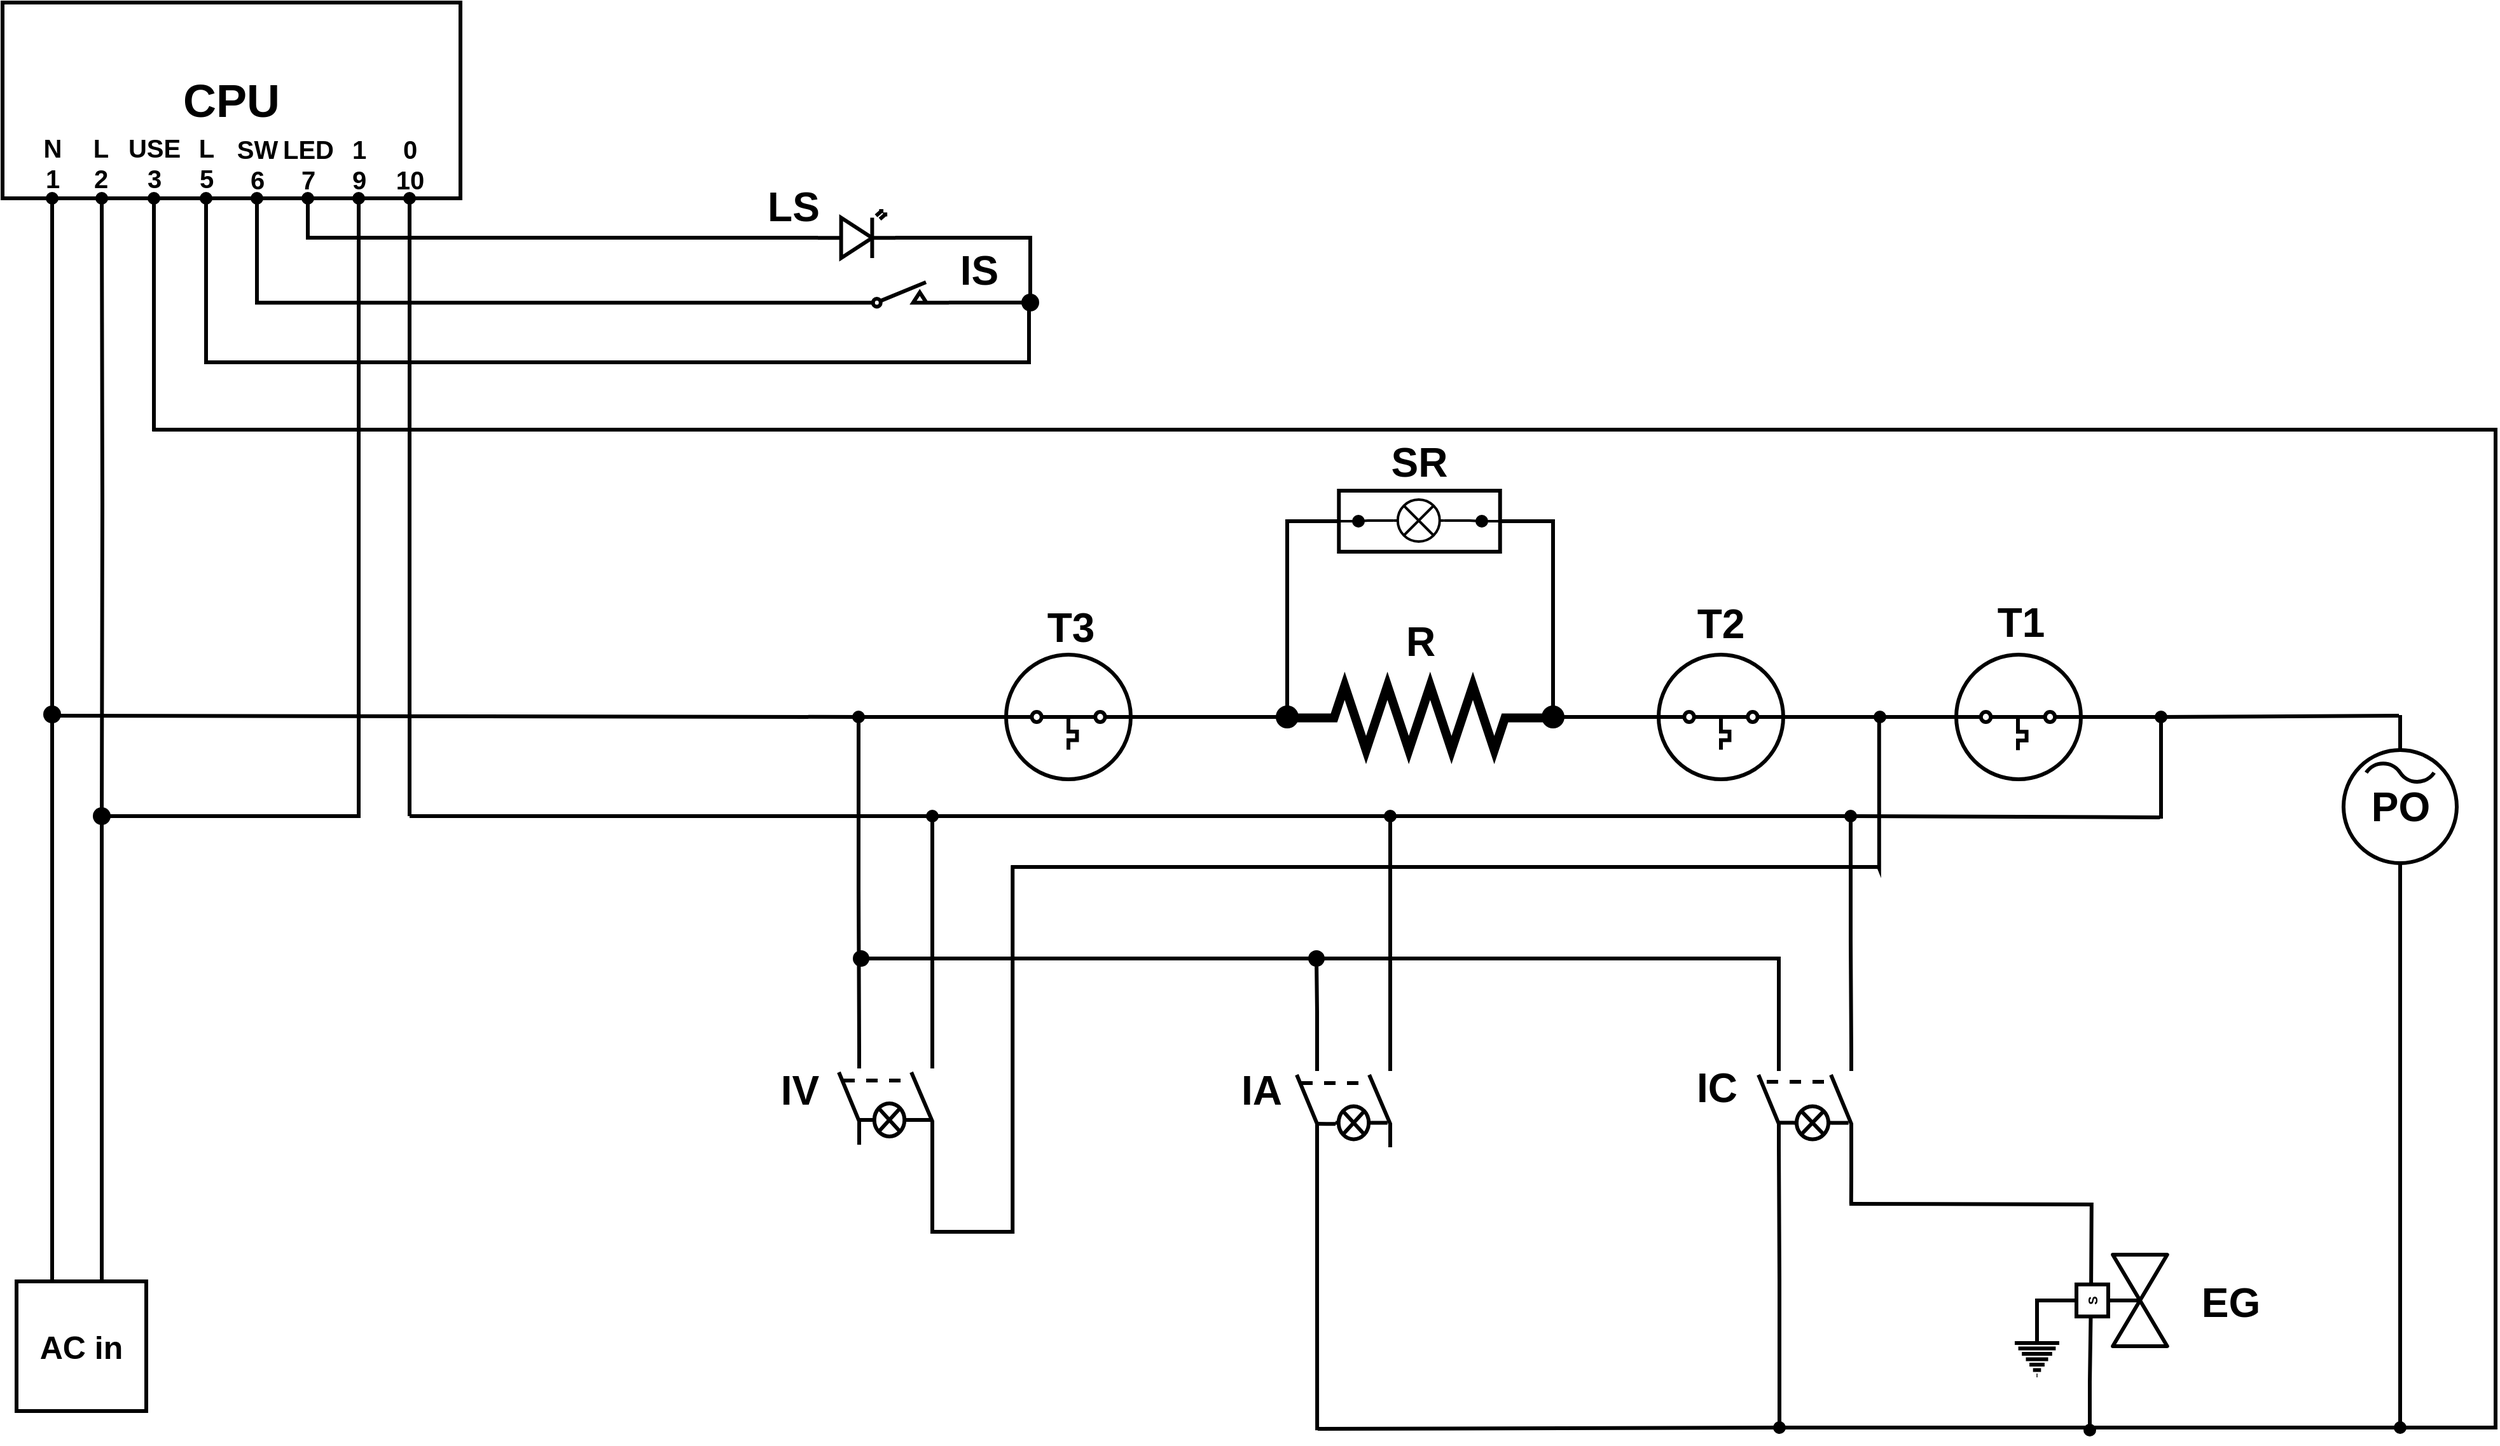<mxfile version="21.6.5" type="device" pages="7">
  <diagram name="Silvia E Electrical Diagram" id="HehWgwZlTLQg-nRcw1mJ">
    <mxGraphModel dx="3334" dy="1375" grid="0" gridSize="10" guides="0" tooltips="1" connect="1" arrows="1" fold="1" page="0" pageScale="1" pageWidth="1169" pageHeight="827" math="0" shadow="0">
      <root>
        <mxCell id="0" />
        <mxCell id="1" parent="0" />
        <mxCell id="DdXjut73S6GnP42EmO_S-4" value="" style="endArrow=none;html=1;rounded=0;strokeWidth=3;" parent="1" source="DdXjut73S6GnP42EmO_S-12" edge="1">
          <mxGeometry width="50" height="50" relative="1" as="geometry">
            <mxPoint x="1206" y="1342" as="sourcePoint" />
            <mxPoint x="2132" y="1341" as="targetPoint" />
          </mxGeometry>
        </mxCell>
        <mxCell id="DdXjut73S6GnP42EmO_S-9" value="" style="endArrow=none;html=1;rounded=0;strokeWidth=3;" parent="1" target="DdXjut73S6GnP42EmO_S-10" edge="1">
          <mxGeometry width="50" height="50" relative="1" as="geometry">
            <mxPoint x="1206" y="1342" as="sourcePoint" />
            <mxPoint x="2134" y="1342" as="targetPoint" />
          </mxGeometry>
        </mxCell>
        <mxCell id="DdXjut73S6GnP42EmO_S-32" style="edgeStyle=orthogonalEdgeStyle;rounded=0;orthogonalLoop=1;jettySize=auto;html=1;entryX=0;entryY=1;entryDx=0;entryDy=0;entryPerimeter=0;endArrow=none;endFill=0;strokeWidth=3;" parent="1" source="DdXjut73S6GnP42EmO_S-10" target="DdXjut73S6GnP42EmO_S-29" edge="1">
          <mxGeometry relative="1" as="geometry" />
        </mxCell>
        <mxCell id="DdXjut73S6GnP42EmO_S-10" value="" style="shape=waypoint;sketch=0;fillStyle=solid;size=6;pointerEvents=1;points=[];fillColor=none;resizable=0;rotatable=0;perimeter=centerPerimeter;snapToPoint=1;strokeWidth=3;" parent="1" vertex="1">
          <mxGeometry x="1559" y="1331" width="20" height="20" as="geometry" />
        </mxCell>
        <mxCell id="DdXjut73S6GnP42EmO_S-15" style="edgeStyle=orthogonalEdgeStyle;rounded=0;orthogonalLoop=1;jettySize=auto;html=1;entryX=0.348;entryY=0.158;entryDx=0;entryDy=0;entryPerimeter=0;endArrow=none;endFill=0;strokeWidth=3;" parent="1" source="DdXjut73S6GnP42EmO_S-11" target="DdXjut73S6GnP42EmO_S-14" edge="1">
          <mxGeometry relative="1" as="geometry" />
        </mxCell>
        <mxCell id="DdXjut73S6GnP42EmO_S-11" value="" style="shape=waypoint;sketch=0;fillStyle=solid;size=6;pointerEvents=1;points=[];fillColor=none;resizable=0;rotatable=0;perimeter=centerPerimeter;snapToPoint=1;strokeWidth=3;" parent="1" vertex="1">
          <mxGeometry x="1803" y="1333" width="20" height="20" as="geometry" />
        </mxCell>
        <mxCell id="DdXjut73S6GnP42EmO_S-13" value="" style="endArrow=none;html=1;rounded=0;strokeWidth=3;" parent="1" source="DdXjut73S6GnP42EmO_S-10" target="DdXjut73S6GnP42EmO_S-12" edge="1">
          <mxGeometry width="50" height="50" relative="1" as="geometry">
            <mxPoint x="1569" y="1341" as="sourcePoint" />
            <mxPoint x="2134" y="1342" as="targetPoint" />
          </mxGeometry>
        </mxCell>
        <mxCell id="DdXjut73S6GnP42EmO_S-76" style="edgeStyle=orthogonalEdgeStyle;rounded=0;orthogonalLoop=1;jettySize=auto;html=1;strokeWidth=3;endArrow=none;endFill=0;" parent="1" source="DdXjut73S6GnP42EmO_S-12" edge="1">
          <mxGeometry relative="1" as="geometry">
            <mxPoint x="2057" y="780.556" as="targetPoint" />
          </mxGeometry>
        </mxCell>
        <mxCell id="DdXjut73S6GnP42EmO_S-12" value="" style="shape=waypoint;sketch=0;fillStyle=solid;size=6;pointerEvents=1;points=[];fillColor=none;resizable=0;rotatable=0;perimeter=centerPerimeter;snapToPoint=1;strokeWidth=3;" parent="1" vertex="1">
          <mxGeometry x="2047" y="1331" width="20" height="20" as="geometry" />
        </mxCell>
        <mxCell id="DdXjut73S6GnP42EmO_S-18" style="edgeStyle=orthogonalEdgeStyle;rounded=0;orthogonalLoop=1;jettySize=auto;html=1;entryX=0.5;entryY=0;entryDx=0;entryDy=0;entryPerimeter=0;strokeWidth=3;endArrow=none;endFill=0;" parent="1" source="DdXjut73S6GnP42EmO_S-14" target="DdXjut73S6GnP42EmO_S-16" edge="1">
          <mxGeometry relative="1" as="geometry" />
        </mxCell>
        <mxCell id="DdXjut73S6GnP42EmO_S-23" style="edgeStyle=orthogonalEdgeStyle;rounded=0;orthogonalLoop=1;jettySize=auto;html=1;entryX=0.647;entryY=0.16;entryDx=0;entryDy=0;entryPerimeter=0;endArrow=none;endFill=0;strokeWidth=3;" parent="1" edge="1">
          <mxGeometry relative="1" as="geometry">
            <mxPoint x="1624" y="1165" as="sourcePoint" />
            <mxPoint x="1813.924" y="1249.041" as="targetPoint" />
          </mxGeometry>
        </mxCell>
        <mxCell id="DdXjut73S6GnP42EmO_S-14" value="" style="verticalLabelPosition=bottom;align=center;html=1;verticalAlign=top;pointerEvents=1;dashed=0;shape=mxgraph.pid2valves.valve;valveType=gate;actuator=solenoid;rotation=-90;strokeWidth=3;fontSize=14;" parent="1" vertex="1">
          <mxGeometry x="1802.19" y="1205.32" width="72" height="71.37" as="geometry" />
        </mxCell>
        <mxCell id="DdXjut73S6GnP42EmO_S-16" value="" style="pointerEvents=1;verticalLabelPosition=bottom;shadow=0;dashed=0;align=center;html=1;verticalAlign=top;shape=mxgraph.electrical.signal_sources.protective_earth;strokeWidth=3;" parent="1" vertex="1">
          <mxGeometry x="1754" y="1266" width="35" height="34" as="geometry" />
        </mxCell>
        <mxCell id="DdXjut73S6GnP42EmO_S-30" style="edgeStyle=orthogonalEdgeStyle;rounded=0;orthogonalLoop=1;jettySize=auto;html=1;entryX=0.258;entryY=1.001;entryDx=0;entryDy=0;entryPerimeter=0;endArrow=none;endFill=0;strokeWidth=3;" parent="1" source="DdXjut73S6GnP42EmO_S-19" target="DdXjut73S6GnP42EmO_S-29" edge="1">
          <mxGeometry relative="1" as="geometry">
            <Array as="points">
              <mxPoint x="1568" y="1101" />
              <mxPoint x="1568" y="1101" />
            </Array>
          </mxGeometry>
        </mxCell>
        <mxCell id="DdXjut73S6GnP42EmO_S-61" style="edgeStyle=orthogonalEdgeStyle;rounded=0;orthogonalLoop=1;jettySize=auto;html=1;entryX=0.256;entryY=0.865;entryDx=0;entryDy=0;entryPerimeter=0;strokeWidth=3;endArrow=none;endFill=0;" parent="1" source="DdXjut73S6GnP42EmO_S-19" target="DdXjut73S6GnP42EmO_S-33" edge="1">
          <mxGeometry relative="1" as="geometry">
            <Array as="points">
              <mxPoint x="1612" y="1101" />
            </Array>
          </mxGeometry>
        </mxCell>
        <mxCell id="DdXjut73S6GnP42EmO_S-19" value="" style="pointerEvents=1;verticalLabelPosition=bottom;shadow=0;dashed=0;align=center;html=1;verticalAlign=top;shape=mxgraph.electrical.miscellaneous.light_bulb;strokeWidth=3;aspect=fixed;" parent="1" vertex="1">
          <mxGeometry x="1580" y="1088.23" width="30" height="26" as="geometry" />
        </mxCell>
        <mxCell id="DdXjut73S6GnP42EmO_S-40" style="edgeStyle=orthogonalEdgeStyle;rounded=0;orthogonalLoop=1;jettySize=auto;html=1;exitDx=0;exitDy=0;exitPerimeter=0;endArrow=oval;endFill=1;strokeWidth=3;endSize=10;" parent="1" source="DdXjut73S6GnP42EmO_S-52" edge="1">
          <mxGeometry relative="1" as="geometry">
            <mxPoint x="847" y="972" as="targetPoint" />
            <Array as="points" />
          </mxGeometry>
        </mxCell>
        <mxCell id="DdXjut73S6GnP42EmO_S-29" value="" style="pointerEvents=1;verticalLabelPosition=bottom;shadow=0;dashed=0;align=center;html=1;verticalAlign=top;shape=mxgraph.electrical.electro-mechanical.make_contact;rotation=-90;strokeWidth=3;" parent="1" vertex="1">
          <mxGeometry x="1523" y="1075" width="75" height="16" as="geometry" />
        </mxCell>
        <mxCell id="DdXjut73S6GnP42EmO_S-34" style="edgeStyle=orthogonalEdgeStyle;rounded=0;orthogonalLoop=1;jettySize=auto;html=1;exitX=0;exitY=1;exitDx=0;exitDy=0;exitPerimeter=0;strokeWidth=3;endArrow=none;endFill=0;" parent="1" source="DdXjut73S6GnP42EmO_S-33" edge="1">
          <mxGeometry relative="1" as="geometry">
            <mxPoint x="1625.39" y="1164.949" as="targetPoint" />
          </mxGeometry>
        </mxCell>
        <mxCell id="DdXjut73S6GnP42EmO_S-33" value="" style="pointerEvents=1;verticalLabelPosition=bottom;shadow=0;dashed=0;align=center;html=1;verticalAlign=top;shape=mxgraph.electrical.electro-mechanical.make_contact;rotation=-90;strokeWidth=3;" parent="1" vertex="1">
          <mxGeometry x="1580" y="1075" width="75" height="16" as="geometry" />
        </mxCell>
        <mxCell id="DdXjut73S6GnP42EmO_S-35" value="" style="endArrow=none;dashed=1;html=1;rounded=0;strokeWidth=3;" parent="1" edge="1">
          <mxGeometry width="50" height="50" relative="1" as="geometry">
            <mxPoint x="1559" y="1069" as="sourcePoint" />
            <mxPoint x="1609" y="1069" as="targetPoint" />
          </mxGeometry>
        </mxCell>
        <mxCell id="DdXjut73S6GnP42EmO_S-59" style="edgeStyle=orthogonalEdgeStyle;rounded=0;orthogonalLoop=1;jettySize=auto;html=1;entryX=0.246;entryY=0.955;entryDx=0;entryDy=0;entryPerimeter=0;endArrow=none;endFill=0;strokeWidth=3;" parent="1" source="DdXjut73S6GnP42EmO_S-36" target="DdXjut73S6GnP42EmO_S-37" edge="1">
          <mxGeometry relative="1" as="geometry">
            <Array as="points">
              <mxPoint x="1213" y="1102" />
            </Array>
          </mxGeometry>
        </mxCell>
        <mxCell id="DdXjut73S6GnP42EmO_S-60" style="edgeStyle=orthogonalEdgeStyle;rounded=0;orthogonalLoop=1;jettySize=auto;html=1;exitX=1;exitY=0.5;exitDx=0;exitDy=0;exitPerimeter=0;entryX=0.246;entryY=0.873;entryDx=0;entryDy=0;entryPerimeter=0;strokeWidth=3;endArrow=none;endFill=0;" parent="1" source="DdXjut73S6GnP42EmO_S-36" target="DdXjut73S6GnP42EmO_S-38" edge="1">
          <mxGeometry relative="1" as="geometry" />
        </mxCell>
        <mxCell id="DdXjut73S6GnP42EmO_S-36" value="" style="pointerEvents=1;verticalLabelPosition=bottom;shadow=0;dashed=0;align=center;html=1;verticalAlign=top;shape=mxgraph.electrical.miscellaneous.light_bulb;strokeWidth=3;aspect=fixed;" parent="1" vertex="1">
          <mxGeometry x="1220" y="1088.23" width="28.48" height="26" as="geometry" />
        </mxCell>
        <mxCell id="DdXjut73S6GnP42EmO_S-39" style="edgeStyle=orthogonalEdgeStyle;rounded=0;orthogonalLoop=1;jettySize=auto;html=1;exitX=0;exitY=1;exitDx=0;exitDy=0;exitPerimeter=0;strokeWidth=3;endArrow=none;endFill=0;" parent="1" source="DdXjut73S6GnP42EmO_S-37" edge="1">
          <mxGeometry relative="1" as="geometry">
            <mxPoint x="1205.556" y="1343.111" as="targetPoint" />
          </mxGeometry>
        </mxCell>
        <mxCell id="DdXjut73S6GnP42EmO_S-177" style="edgeStyle=orthogonalEdgeStyle;rounded=0;orthogonalLoop=1;jettySize=auto;html=1;exitX=1;exitY=1;exitDx=0;exitDy=0;exitPerimeter=0;strokeWidth=3;endArrow=none;endFill=0;" parent="1" source="DdXjut73S6GnP42EmO_S-37" target="DdXjut73S6GnP42EmO_S-52" edge="1">
          <mxGeometry relative="1" as="geometry" />
        </mxCell>
        <mxCell id="DdXjut73S6GnP42EmO_S-37" value="" style="pointerEvents=1;verticalLabelPosition=bottom;shadow=0;dashed=0;align=center;html=1;verticalAlign=top;shape=mxgraph.electrical.electro-mechanical.make_contact;rotation=-90;strokeWidth=3;" parent="1" vertex="1">
          <mxGeometry x="1160" y="1075" width="75" height="16" as="geometry" />
        </mxCell>
        <mxCell id="DdXjut73S6GnP42EmO_S-38" value="" style="pointerEvents=1;verticalLabelPosition=bottom;shadow=0;dashed=0;align=center;html=1;verticalAlign=top;shape=mxgraph.electrical.electro-mechanical.make_contact;rotation=-90;strokeWidth=3;" parent="1" vertex="1">
          <mxGeometry x="1217.25" y="1074.75" width="75" height="16.5" as="geometry" />
        </mxCell>
        <mxCell id="DdXjut73S6GnP42EmO_S-42" value="" style="endArrow=none;html=1;rounded=0;strokeWidth=3;" parent="1" source="DdXjut73S6GnP42EmO_S-44" edge="1">
          <mxGeometry width="50" height="50" relative="1" as="geometry">
            <mxPoint x="211" y="779" as="sourcePoint" />
            <mxPoint x="2056" y="781" as="targetPoint" />
          </mxGeometry>
        </mxCell>
        <mxCell id="DdXjut73S6GnP42EmO_S-43" value="" style="endArrow=none;html=1;rounded=0;strokeWidth=3;" parent="1" source="DdXjut73S6GnP42EmO_S-48" edge="1">
          <mxGeometry width="50" height="50" relative="1" as="geometry">
            <mxPoint x="253" y="859" as="sourcePoint" />
            <mxPoint x="1868" y="861" as="targetPoint" />
          </mxGeometry>
        </mxCell>
        <mxCell id="DdXjut73S6GnP42EmO_S-57" style="edgeStyle=orthogonalEdgeStyle;rounded=0;orthogonalLoop=1;jettySize=auto;html=1;endArrow=none;endFill=0;strokeWidth=3;" parent="1" source="DdXjut73S6GnP42EmO_S-44" edge="1">
          <mxGeometry relative="1" as="geometry">
            <mxPoint x="1869" y="862" as="targetPoint" />
          </mxGeometry>
        </mxCell>
        <mxCell id="DdXjut73S6GnP42EmO_S-44" value="" style="shape=waypoint;sketch=0;fillStyle=solid;size=6;pointerEvents=1;points=[];fillColor=none;resizable=0;rotatable=0;perimeter=centerPerimeter;snapToPoint=1;strokeWidth=3;" parent="1" vertex="1">
          <mxGeometry x="1859" y="772" width="20" height="20" as="geometry" />
        </mxCell>
        <mxCell id="DdXjut73S6GnP42EmO_S-67" style="edgeStyle=orthogonalEdgeStyle;rounded=0;orthogonalLoop=1;jettySize=auto;html=1;strokeWidth=3;endArrow=none;endFill=0;" parent="1" edge="1">
          <mxGeometry relative="1" as="geometry">
            <mxPoint x="965" y="900" as="targetPoint" />
            <mxPoint x="1647.38" y="783.0" as="sourcePoint" />
            <Array as="points">
              <mxPoint x="1647" y="901" />
              <mxPoint x="1647" y="901" />
              <mxPoint x="1647" y="900" />
            </Array>
          </mxGeometry>
        </mxCell>
        <mxCell id="WgM1UT-sSTAgrjm_cgom-15" style="edgeStyle=orthogonalEdgeStyle;rounded=0;orthogonalLoop=1;jettySize=auto;html=1;entryX=1;entryY=0.5;entryDx=0;entryDy=0;entryPerimeter=0;strokeWidth=3;endArrow=none;endFill=0;" parent="1" source="DdXjut73S6GnP42EmO_S-46" target="DdXjut73S6GnP42EmO_S-121" edge="1">
          <mxGeometry relative="1" as="geometry" />
        </mxCell>
        <mxCell id="DdXjut73S6GnP42EmO_S-46" value="" style="shape=waypoint;sketch=0;fillStyle=solid;size=6;pointerEvents=1;points=[];fillColor=none;resizable=0;rotatable=0;perimeter=centerPerimeter;snapToPoint=1;strokeWidth=3;" parent="1" vertex="1">
          <mxGeometry x="1638" y="772" width="20" height="20" as="geometry" />
        </mxCell>
        <mxCell id="DdXjut73S6GnP42EmO_S-49" value="" style="endArrow=none;html=1;rounded=0;strokeWidth=3;" parent="1" source="DdXjut73S6GnP42EmO_S-50" target="DdXjut73S6GnP42EmO_S-48" edge="1">
          <mxGeometry width="50" height="50" relative="1" as="geometry">
            <mxPoint x="253" y="859" as="sourcePoint" />
            <mxPoint x="1868" y="861" as="targetPoint" />
          </mxGeometry>
        </mxCell>
        <mxCell id="DdXjut73S6GnP42EmO_S-56" style="edgeStyle=orthogonalEdgeStyle;rounded=0;orthogonalLoop=1;jettySize=auto;html=1;entryX=1;entryY=1;entryDx=0;entryDy=0;entryPerimeter=0;strokeWidth=3;endArrow=none;endFill=0;" parent="1" source="DdXjut73S6GnP42EmO_S-48" target="DdXjut73S6GnP42EmO_S-33" edge="1">
          <mxGeometry relative="1" as="geometry" />
        </mxCell>
        <mxCell id="DdXjut73S6GnP42EmO_S-48" value="" style="shape=waypoint;sketch=0;fillStyle=solid;size=6;pointerEvents=1;points=[];fillColor=none;resizable=0;rotatable=0;perimeter=centerPerimeter;snapToPoint=1;strokeWidth=3;" parent="1" vertex="1">
          <mxGeometry x="1615" y="850" width="20" height="20" as="geometry" />
        </mxCell>
        <mxCell id="DdXjut73S6GnP42EmO_S-51" value="" style="endArrow=none;html=1;rounded=0;strokeWidth=3;" parent="1" target="DdXjut73S6GnP42EmO_S-50" edge="1">
          <mxGeometry width="50" height="50" relative="1" as="geometry">
            <mxPoint x="492" y="860" as="sourcePoint" />
            <mxPoint x="1624" y="860" as="targetPoint" />
          </mxGeometry>
        </mxCell>
        <mxCell id="DdXjut73S6GnP42EmO_S-55" style="edgeStyle=orthogonalEdgeStyle;rounded=0;orthogonalLoop=1;jettySize=auto;html=1;entryX=1;entryY=1;entryDx=0;entryDy=0;entryPerimeter=0;strokeWidth=3;endArrow=none;endFill=0;" parent="1" source="DdXjut73S6GnP42EmO_S-50" target="DdXjut73S6GnP42EmO_S-38" edge="1">
          <mxGeometry relative="1" as="geometry" />
        </mxCell>
        <mxCell id="DdXjut73S6GnP42EmO_S-50" value="" style="shape=waypoint;sketch=0;fillStyle=solid;size=6;pointerEvents=1;points=[];fillColor=none;resizable=0;rotatable=0;perimeter=centerPerimeter;snapToPoint=1;strokeWidth=3;" parent="1" vertex="1">
          <mxGeometry x="1253" y="850" width="20" height="20" as="geometry" />
        </mxCell>
        <mxCell id="DdXjut73S6GnP42EmO_S-53" value="" style="edgeStyle=orthogonalEdgeStyle;rounded=0;orthogonalLoop=1;jettySize=auto;html=1;exitX=1;exitY=1;exitDx=0;exitDy=0;exitPerimeter=0;endArrow=oval;endFill=1;strokeWidth=3;endSize=10;" parent="1" source="DdXjut73S6GnP42EmO_S-29" target="DdXjut73S6GnP42EmO_S-52" edge="1">
          <mxGeometry relative="1" as="geometry">
            <mxPoint x="847" y="972" as="targetPoint" />
            <mxPoint x="1569" y="1046" as="sourcePoint" />
            <Array as="points">
              <mxPoint x="1569" y="972" />
              <mxPoint x="1281" y="972" />
            </Array>
          </mxGeometry>
        </mxCell>
        <mxCell id="DdXjut73S6GnP42EmO_S-52" value="" style="shape=waypoint;sketch=0;fillStyle=solid;size=6;pointerEvents=1;points=[];fillColor=none;resizable=0;rotatable=0;perimeter=centerPerimeter;snapToPoint=1;strokeWidth=3;" parent="1" vertex="1">
          <mxGeometry x="1195" y="962" width="20" height="20" as="geometry" />
        </mxCell>
        <mxCell id="DdXjut73S6GnP42EmO_S-62" value="" style="endArrow=none;dashed=1;html=1;rounded=0;strokeWidth=3;" parent="1" edge="1">
          <mxGeometry width="50" height="50" relative="1" as="geometry">
            <mxPoint x="1193" y="1070" as="sourcePoint" />
            <mxPoint x="1243" y="1070" as="targetPoint" />
          </mxGeometry>
        </mxCell>
        <mxCell id="DdXjut73S6GnP42EmO_S-78" style="edgeStyle=orthogonalEdgeStyle;rounded=0;orthogonalLoop=1;jettySize=auto;html=1;strokeWidth=3;endArrow=none;endFill=0;" parent="1" source="DdXjut73S6GnP42EmO_S-63" edge="1">
          <mxGeometry relative="1" as="geometry">
            <mxPoint x="849" y="1099" as="targetPoint" />
            <Array as="points">
              <mxPoint x="846" y="1099" />
            </Array>
          </mxGeometry>
        </mxCell>
        <mxCell id="DdXjut73S6GnP42EmO_S-79" style="edgeStyle=orthogonalEdgeStyle;rounded=0;orthogonalLoop=1;jettySize=auto;html=1;exitX=1;exitY=0.5;exitDx=0;exitDy=0;exitPerimeter=0;entryX=0.261;entryY=0.945;entryDx=0;entryDy=0;entryPerimeter=0;endArrow=none;endFill=0;strokeWidth=3;" parent="1" source="DdXjut73S6GnP42EmO_S-63" target="DdXjut73S6GnP42EmO_S-64" edge="1">
          <mxGeometry relative="1" as="geometry" />
        </mxCell>
        <mxCell id="DdXjut73S6GnP42EmO_S-63" value="" style="pointerEvents=1;verticalLabelPosition=bottom;shadow=0;dashed=0;align=center;html=1;verticalAlign=top;shape=mxgraph.electrical.miscellaneous.light_bulb;strokeWidth=3;aspect=fixed;" parent="1" vertex="1">
          <mxGeometry x="855" y="1086" width="28.48" height="26" as="geometry" />
        </mxCell>
        <mxCell id="DdXjut73S6GnP42EmO_S-68" style="edgeStyle=orthogonalEdgeStyle;rounded=0;orthogonalLoop=1;jettySize=auto;html=1;exitX=0;exitY=1;exitDx=0;exitDy=0;exitPerimeter=0;strokeWidth=3;endArrow=none;endFill=0;" parent="1" source="DdXjut73S6GnP42EmO_S-64" edge="1">
          <mxGeometry relative="1" as="geometry">
            <mxPoint x="966.125" y="898.625" as="targetPoint" />
            <Array as="points">
              <mxPoint x="903" y="1187" />
              <mxPoint x="966" y="1187" />
            </Array>
          </mxGeometry>
        </mxCell>
        <mxCell id="DdXjut73S6GnP42EmO_S-72" style="edgeStyle=orthogonalEdgeStyle;rounded=0;orthogonalLoop=1;jettySize=auto;html=1;exitX=1;exitY=1;exitDx=0;exitDy=0;exitPerimeter=0;strokeWidth=3;endArrow=none;endFill=0;" parent="1" source="DdXjut73S6GnP42EmO_S-64" target="DdXjut73S6GnP42EmO_S-71" edge="1">
          <mxGeometry relative="1" as="geometry" />
        </mxCell>
        <mxCell id="DdXjut73S6GnP42EmO_S-64" value="" style="pointerEvents=1;verticalLabelPosition=bottom;shadow=0;dashed=0;align=center;html=1;verticalAlign=top;shape=mxgraph.electrical.electro-mechanical.make_contact;rotation=-90;strokeWidth=3;" parent="1" vertex="1">
          <mxGeometry x="857.25" y="1072.75" width="75" height="16.5" as="geometry" />
        </mxCell>
        <mxCell id="DdXjut73S6GnP42EmO_S-65" value="" style="pointerEvents=1;verticalLabelPosition=bottom;shadow=0;dashed=0;align=center;html=1;verticalAlign=top;shape=mxgraph.electrical.electro-mechanical.make_contact;rotation=-90;strokeWidth=3;" parent="1" vertex="1">
          <mxGeometry x="800" y="1073" width="75" height="16" as="geometry" />
        </mxCell>
        <mxCell id="DdXjut73S6GnP42EmO_S-66" value="" style="endArrow=none;dashed=1;html=1;rounded=0;strokeWidth=3;" parent="1" edge="1">
          <mxGeometry width="50" height="50" relative="1" as="geometry">
            <mxPoint x="833" y="1068" as="sourcePoint" />
            <mxPoint x="883" y="1068" as="targetPoint" />
          </mxGeometry>
        </mxCell>
        <mxCell id="DdXjut73S6GnP42EmO_S-71" value="" style="shape=waypoint;sketch=0;fillStyle=solid;size=6;pointerEvents=1;points=[];fillColor=none;resizable=0;rotatable=0;perimeter=centerPerimeter;snapToPoint=1;strokeWidth=3;" parent="1" vertex="1">
          <mxGeometry x="893" y="850" width="20" height="20" as="geometry" />
        </mxCell>
        <mxCell id="DdXjut73S6GnP42EmO_S-74" value="" style="endArrow=none;html=1;rounded=0;strokeWidth=3;" parent="1" edge="1">
          <mxGeometry width="50" height="50" relative="1" as="geometry">
            <mxPoint x="211" y="781" as="sourcePoint" />
            <mxPoint x="845.0" y="782" as="targetPoint" />
          </mxGeometry>
        </mxCell>
        <mxCell id="DdXjut73S6GnP42EmO_S-75" style="edgeStyle=orthogonalEdgeStyle;rounded=0;orthogonalLoop=1;jettySize=auto;html=1;entryX=1;entryY=1;entryDx=0;entryDy=0;entryPerimeter=0;strokeWidth=3;endArrow=none;endFill=0;" parent="1" source="DdXjut73S6GnP42EmO_S-73" target="DdXjut73S6GnP42EmO_S-65" edge="1">
          <mxGeometry relative="1" as="geometry" />
        </mxCell>
        <mxCell id="DdXjut73S6GnP42EmO_S-73" value="" style="shape=waypoint;sketch=0;fillStyle=solid;size=6;pointerEvents=1;points=[];fillColor=none;resizable=0;rotatable=0;perimeter=centerPerimeter;snapToPoint=1;strokeWidth=3;" parent="1" vertex="1">
          <mxGeometry x="835" y="772" width="20" height="20" as="geometry" />
        </mxCell>
        <mxCell id="DdXjut73S6GnP42EmO_S-91" value="CPU" style="rounded=0;whiteSpace=wrap;html=1;strokeWidth=3;fontSize=36;fontStyle=1" parent="1" vertex="1">
          <mxGeometry x="172" y="220" width="360" height="154" as="geometry" />
        </mxCell>
        <mxCell id="DdXjut73S6GnP42EmO_S-106" style="edgeStyle=orthogonalEdgeStyle;rounded=0;orthogonalLoop=1;jettySize=auto;html=1;strokeWidth=3;endArrow=none;endFill=0;" parent="1" source="DdXjut73S6GnP42EmO_S-92" edge="1">
          <mxGeometry relative="1" as="geometry">
            <mxPoint x="211" y="1225.889" as="targetPoint" />
          </mxGeometry>
        </mxCell>
        <mxCell id="DdXjut73S6GnP42EmO_S-92" value="" style="shape=waypoint;sketch=0;fillStyle=solid;size=6;pointerEvents=1;points=[];fillColor=none;resizable=0;rotatable=0;perimeter=centerPerimeter;snapToPoint=1;strokeWidth=3;" parent="1" vertex="1">
          <mxGeometry x="201" y="364" width="20" height="20" as="geometry" />
        </mxCell>
        <mxCell id="DdXjut73S6GnP42EmO_S-107" style="edgeStyle=orthogonalEdgeStyle;rounded=0;orthogonalLoop=1;jettySize=auto;html=1;strokeWidth=3;endArrow=none;endFill=0;" parent="1" source="DdXjut73S6GnP42EmO_S-109" edge="1">
          <mxGeometry relative="1" as="geometry">
            <mxPoint x="250" y="1226" as="targetPoint" />
          </mxGeometry>
        </mxCell>
        <mxCell id="DdXjut73S6GnP42EmO_S-93" value="" style="shape=waypoint;sketch=0;fillStyle=solid;size=6;pointerEvents=1;points=[];fillColor=none;resizable=0;rotatable=0;perimeter=centerPerimeter;snapToPoint=1;strokeWidth=3;" parent="1" vertex="1">
          <mxGeometry x="240" y="364" width="20" height="20" as="geometry" />
        </mxCell>
        <mxCell id="DdXjut73S6GnP42EmO_S-103" style="edgeStyle=orthogonalEdgeStyle;rounded=0;orthogonalLoop=1;jettySize=auto;html=1;strokeWidth=3;endArrow=none;endFill=0;" parent="1" source="DdXjut73S6GnP42EmO_S-94" edge="1">
          <mxGeometry relative="1" as="geometry">
            <mxPoint x="291" y="557.333" as="targetPoint" />
          </mxGeometry>
        </mxCell>
        <mxCell id="DdXjut73S6GnP42EmO_S-94" value="" style="shape=waypoint;sketch=0;fillStyle=solid;size=6;pointerEvents=1;points=[];fillColor=none;resizable=0;rotatable=0;perimeter=centerPerimeter;snapToPoint=1;strokeWidth=3;" parent="1" vertex="1">
          <mxGeometry x="281" y="364" width="20" height="20" as="geometry" />
        </mxCell>
        <mxCell id="DdXjut73S6GnP42EmO_S-164" style="edgeStyle=orthogonalEdgeStyle;rounded=0;orthogonalLoop=1;jettySize=auto;html=1;endArrow=none;endFill=0;strokeWidth=3;entryX=0.5;entryY=0.75;entryDx=0;entryDy=0;entryPerimeter=0;" parent="1" source="DdXjut73S6GnP42EmO_S-95" target="DdXjut73S6GnP42EmO_S-162" edge="1">
          <mxGeometry relative="1" as="geometry">
            <mxPoint x="981.509" y="504" as="targetPoint" />
            <Array as="points">
              <mxPoint x="332" y="503" />
              <mxPoint x="979" y="503" />
              <mxPoint x="979" y="456" />
            </Array>
          </mxGeometry>
        </mxCell>
        <mxCell id="DdXjut73S6GnP42EmO_S-95" value="" style="shape=waypoint;sketch=0;fillStyle=solid;size=6;pointerEvents=1;points=[];fillColor=none;resizable=0;rotatable=0;perimeter=centerPerimeter;snapToPoint=1;strokeWidth=3;" parent="1" vertex="1">
          <mxGeometry x="322" y="364" width="20" height="20" as="geometry" />
        </mxCell>
        <mxCell id="DdXjut73S6GnP42EmO_S-161" style="edgeStyle=orthogonalEdgeStyle;rounded=0;orthogonalLoop=1;jettySize=auto;html=1;entryX=0;entryY=0.62;entryDx=0;entryDy=0;strokeWidth=3;endArrow=none;endFill=0;" parent="1" source="DdXjut73S6GnP42EmO_S-96" target="DdXjut73S6GnP42EmO_S-159" edge="1">
          <mxGeometry relative="1" as="geometry">
            <mxPoint x="538" y="455" as="targetPoint" />
            <Array as="points">
              <mxPoint x="372" y="456" />
            </Array>
          </mxGeometry>
        </mxCell>
        <mxCell id="DdXjut73S6GnP42EmO_S-96" value="" style="shape=waypoint;sketch=0;fillStyle=solid;size=6;pointerEvents=1;points=[];fillColor=none;resizable=0;rotatable=0;perimeter=centerPerimeter;snapToPoint=1;strokeWidth=3;" parent="1" vertex="1">
          <mxGeometry x="362" y="364" width="20" height="20" as="geometry" />
        </mxCell>
        <mxCell id="DdXjut73S6GnP42EmO_S-97" value="" style="shape=waypoint;sketch=0;fillStyle=solid;size=6;pointerEvents=1;points=[];fillColor=none;resizable=0;rotatable=0;perimeter=centerPerimeter;snapToPoint=1;strokeWidth=3;" parent="1" vertex="1">
          <mxGeometry x="402" y="364" width="20" height="20" as="geometry" />
        </mxCell>
        <mxCell id="DdXjut73S6GnP42EmO_S-175" style="edgeStyle=orthogonalEdgeStyle;rounded=0;orthogonalLoop=1;jettySize=auto;html=1;strokeWidth=3;endArrow=none;endFill=0;" parent="1" source="DdXjut73S6GnP42EmO_S-98" target="DdXjut73S6GnP42EmO_S-109" edge="1">
          <mxGeometry relative="1" as="geometry">
            <mxPoint x="442" y="860" as="targetPoint" />
            <Array as="points">
              <mxPoint x="452" y="860" />
            </Array>
          </mxGeometry>
        </mxCell>
        <mxCell id="DdXjut73S6GnP42EmO_S-98" value="" style="shape=waypoint;sketch=0;fillStyle=solid;size=6;pointerEvents=1;points=[];fillColor=none;resizable=0;rotatable=0;perimeter=centerPerimeter;snapToPoint=1;strokeWidth=3;" parent="1" vertex="1">
          <mxGeometry x="442" y="364" width="20" height="20" as="geometry" />
        </mxCell>
        <mxCell id="DdXjut73S6GnP42EmO_S-126" style="edgeStyle=orthogonalEdgeStyle;rounded=0;orthogonalLoop=1;jettySize=auto;html=1;strokeWidth=3;endArrow=none;endFill=0;" parent="1" source="DdXjut73S6GnP42EmO_S-99" edge="1">
          <mxGeometry relative="1" as="geometry">
            <mxPoint x="492" y="860" as="targetPoint" />
          </mxGeometry>
        </mxCell>
        <mxCell id="DdXjut73S6GnP42EmO_S-99" value="" style="shape=waypoint;sketch=0;fillStyle=solid;size=6;pointerEvents=1;points=[];fillColor=none;resizable=0;rotatable=0;perimeter=centerPerimeter;snapToPoint=1;strokeWidth=3;" parent="1" vertex="1">
          <mxGeometry x="482" y="364" width="20" height="20" as="geometry" />
        </mxCell>
        <mxCell id="DdXjut73S6GnP42EmO_S-100" value="PO" style="dashed=0;outlineConnect=0;align=center;html=1;shape=mxgraph.pid.engines.electric_motor_(ac);fontSize=32;direction=west;strokeWidth=3;fontStyle=1" parent="1" vertex="1">
          <mxGeometry x="2012.5" y="808" width="89" height="89" as="geometry" />
        </mxCell>
        <mxCell id="DdXjut73S6GnP42EmO_S-102" style="edgeStyle=orthogonalEdgeStyle;rounded=0;orthogonalLoop=1;jettySize=auto;html=1;strokeWidth=3;endArrow=none;endFill=0;" parent="1" edge="1">
          <mxGeometry relative="1" as="geometry">
            <mxPoint x="290" y="556" as="targetPoint" />
            <mxPoint x="2102" y="1341" as="sourcePoint" />
            <Array as="points">
              <mxPoint x="2132" y="1341" />
              <mxPoint x="2132" y="556" />
            </Array>
          </mxGeometry>
        </mxCell>
        <mxCell id="DdXjut73S6GnP42EmO_S-108" value="" style="shape=waypoint;sketch=0;fillStyle=solid;size=6;pointerEvents=1;points=[];fillColor=none;resizable=0;rotatable=0;perimeter=centerPerimeter;snapToPoint=1;strokeWidth=5;" parent="1" vertex="1">
          <mxGeometry x="201" y="770" width="20" height="20" as="geometry" />
        </mxCell>
        <mxCell id="DdXjut73S6GnP42EmO_S-110" value="" style="edgeStyle=orthogonalEdgeStyle;rounded=0;orthogonalLoop=1;jettySize=auto;html=1;strokeWidth=3;endArrow=none;endFill=0;" parent="1" target="DdXjut73S6GnP42EmO_S-109" edge="1">
          <mxGeometry relative="1" as="geometry">
            <mxPoint x="250" y="1230.333" as="targetPoint" />
            <mxPoint x="250" y="378" as="sourcePoint" />
          </mxGeometry>
        </mxCell>
        <mxCell id="DdXjut73S6GnP42EmO_S-109" value="" style="shape=waypoint;sketch=0;fillStyle=solid;size=6;pointerEvents=1;points=[];fillColor=none;resizable=0;rotatable=0;perimeter=centerPerimeter;snapToPoint=1;strokeWidth=5;" parent="1" vertex="1">
          <mxGeometry x="240" y="850" width="20" height="20" as="geometry" />
        </mxCell>
        <mxCell id="DdXjut73S6GnP42EmO_S-119" value="" style="group;strokeWidth=3;aspect=fixed;" parent="1" vertex="1" connectable="0">
          <mxGeometry x="1687" y="733" width="140" height="98" as="geometry" />
        </mxCell>
        <mxCell id="DdXjut73S6GnP42EmO_S-118" value="" style="pointerEvents=1;verticalLabelPosition=bottom;shadow=0;dashed=0;align=center;html=1;verticalAlign=top;shape=mxgraph.electrical.electro-mechanical.relay_coil_2;strokeWidth=3;" parent="DdXjut73S6GnP42EmO_S-119" vertex="1">
          <mxGeometry width="140" height="98" as="geometry" />
        </mxCell>
        <mxCell id="DdXjut73S6GnP42EmO_S-117" value="" style="html=1;shape=mxgraph.electrical.electro-mechanical.temperatureActuatedSwitch;aspect=fixed;elSwitchState=on;strokeWidth=3;" parent="DdXjut73S6GnP42EmO_S-119" vertex="1">
          <mxGeometry x="21" y="45" width="97" height="40.09" as="geometry" />
        </mxCell>
        <mxCell id="DdXjut73S6GnP42EmO_S-127" value="AC in" style="whiteSpace=wrap;html=1;aspect=fixed;strokeWidth=3;fontSize=25;fontStyle=1" parent="1" vertex="1">
          <mxGeometry x="183" y="1226" width="102" height="102" as="geometry" />
        </mxCell>
        <mxCell id="DdXjut73S6GnP42EmO_S-128" value="T1" style="text;strokeColor=none;align=center;fillColor=none;html=1;verticalAlign=middle;whiteSpace=wrap;rounded=0;fontSize=32;fontStyle=1" parent="1" vertex="1">
          <mxGeometry x="1729" y="693" width="60" height="30" as="geometry" />
        </mxCell>
        <mxCell id="DdXjut73S6GnP42EmO_S-129" value="T2" style="text;strokeColor=none;align=center;fillColor=none;html=1;verticalAlign=middle;whiteSpace=wrap;rounded=0;fontSize=32;fontStyle=1" parent="1" vertex="1">
          <mxGeometry x="1493" y="694" width="60" height="30" as="geometry" />
        </mxCell>
        <mxCell id="DdXjut73S6GnP42EmO_S-130" value="T3" style="text;strokeColor=none;align=center;fillColor=none;html=1;verticalAlign=middle;whiteSpace=wrap;rounded=0;fontSize=32;fontStyle=1" parent="1" vertex="1">
          <mxGeometry x="982" y="697" width="60" height="30" as="geometry" />
        </mxCell>
        <mxCell id="DdXjut73S6GnP42EmO_S-132" value="EG" style="text;strokeColor=none;align=center;fillColor=none;html=1;verticalAlign=middle;whiteSpace=wrap;rounded=0;fontSize=32;fontStyle=1" parent="1" vertex="1">
          <mxGeometry x="1894" y="1228" width="60" height="30" as="geometry" />
        </mxCell>
        <mxCell id="DdXjut73S6GnP42EmO_S-133" value="IV" style="text;strokeColor=none;align=center;fillColor=none;html=1;verticalAlign=middle;whiteSpace=wrap;rounded=0;fontSize=32;fontStyle=1" parent="1" vertex="1">
          <mxGeometry x="769" y="1061" width="60" height="30" as="geometry" />
        </mxCell>
        <mxCell id="DdXjut73S6GnP42EmO_S-134" value="IA" style="text;strokeColor=none;align=center;fillColor=none;html=1;verticalAlign=middle;whiteSpace=wrap;rounded=0;fontSize=32;fontStyle=1" parent="1" vertex="1">
          <mxGeometry x="1132" y="1061.25" width="60" height="30" as="geometry" />
        </mxCell>
        <mxCell id="DdXjut73S6GnP42EmO_S-135" value="IC" style="text;strokeColor=none;align=center;fillColor=none;html=1;verticalAlign=middle;whiteSpace=wrap;rounded=0;fontSize=32;fontStyle=1" parent="1" vertex="1">
          <mxGeometry x="1490" y="1059.25" width="60" height="30" as="geometry" />
        </mxCell>
        <mxCell id="DdXjut73S6GnP42EmO_S-137" value="" style="pointerEvents=1;verticalLabelPosition=bottom;shadow=0;dashed=0;align=center;html=1;verticalAlign=top;shape=mxgraph.electrical.resistors.resistor_2;strokeWidth=7;" parent="1" vertex="1">
          <mxGeometry x="1181" y="757.5" width="210" height="50.5" as="geometry" />
        </mxCell>
        <mxCell id="DdXjut73S6GnP42EmO_S-156" style="edgeStyle=orthogonalEdgeStyle;rounded=0;orthogonalLoop=1;jettySize=auto;html=1;entryX=1;entryY=0.5;entryDx=0;entryDy=0;entryPerimeter=0;strokeWidth=3;endArrow=none;endFill=0;" parent="1" source="DdXjut73S6GnP42EmO_S-139" target="DdXjut73S6GnP42EmO_S-143" edge="1">
          <mxGeometry relative="1" as="geometry">
            <Array as="points">
              <mxPoint x="1391" y="628" />
            </Array>
          </mxGeometry>
        </mxCell>
        <mxCell id="WgM1UT-sSTAgrjm_cgom-14" style="edgeStyle=orthogonalEdgeStyle;rounded=0;orthogonalLoop=1;jettySize=auto;html=1;entryX=0;entryY=0.5;entryDx=0;entryDy=0;entryPerimeter=0;strokeWidth=3;endArrow=none;endFill=0;" parent="1" source="DdXjut73S6GnP42EmO_S-139" target="DdXjut73S6GnP42EmO_S-121" edge="1">
          <mxGeometry relative="1" as="geometry" />
        </mxCell>
        <mxCell id="DdXjut73S6GnP42EmO_S-139" value="" style="shape=waypoint;sketch=0;fillStyle=solid;size=6;pointerEvents=1;points=[];fillColor=none;resizable=0;rotatable=0;perimeter=centerPerimeter;snapToPoint=1;strokeWidth=7;" parent="1" vertex="1">
          <mxGeometry x="1381" y="772" width="20" height="20" as="geometry" />
        </mxCell>
        <mxCell id="DdXjut73S6GnP42EmO_S-155" style="edgeStyle=orthogonalEdgeStyle;rounded=0;orthogonalLoop=1;jettySize=auto;html=1;entryX=0;entryY=0.5;entryDx=0;entryDy=0;entryPerimeter=0;strokeWidth=3;endArrow=none;endFill=0;" parent="1" source="DdXjut73S6GnP42EmO_S-138" target="DdXjut73S6GnP42EmO_S-143" edge="1">
          <mxGeometry relative="1" as="geometry">
            <Array as="points">
              <mxPoint x="1182" y="628" />
            </Array>
          </mxGeometry>
        </mxCell>
        <mxCell id="DdXjut73S6GnP42EmO_S-138" value="" style="shape=waypoint;sketch=0;fillStyle=solid;size=6;pointerEvents=1;points=[];fillColor=none;resizable=0;rotatable=0;perimeter=centerPerimeter;snapToPoint=1;strokeWidth=7;" parent="1" vertex="1">
          <mxGeometry x="1172" y="772" width="20" height="20" as="geometry" />
        </mxCell>
        <mxCell id="DdXjut73S6GnP42EmO_S-143" value="" style="pointerEvents=1;verticalLabelPosition=bottom;shadow=0;dashed=0;align=center;html=1;verticalAlign=top;shape=mxgraph.electrical.resistors.resistor_1;strokeWidth=3;fillColor=none;" parent="1" vertex="1">
          <mxGeometry x="1187" y="604" width="198" height="48" as="geometry" />
        </mxCell>
        <mxCell id="DdXjut73S6GnP42EmO_S-153" style="edgeStyle=orthogonalEdgeStyle;rounded=0;orthogonalLoop=1;jettySize=auto;html=1;entryX=0.106;entryY=0.515;entryDx=0;entryDy=0;entryPerimeter=0;strokeWidth=2;endArrow=none;endFill=0;" parent="1" source="DdXjut73S6GnP42EmO_S-144" target="DdXjut73S6GnP42EmO_S-143" edge="1">
          <mxGeometry relative="1" as="geometry" />
        </mxCell>
        <mxCell id="DdXjut73S6GnP42EmO_S-144" value="" style="shape=waypoint;sketch=0;fillStyle=solid;size=6;pointerEvents=1;points=[];fillColor=none;resizable=0;rotatable=0;perimeter=centerPerimeter;snapToPoint=1;strokeWidth=3;" parent="1" vertex="1">
          <mxGeometry x="1228" y="618" width="20" height="20" as="geometry" />
        </mxCell>
        <mxCell id="DdXjut73S6GnP42EmO_S-152" style="edgeStyle=orthogonalEdgeStyle;rounded=0;orthogonalLoop=1;jettySize=auto;html=1;entryX=0.854;entryY=0.5;entryDx=0;entryDy=0;entryPerimeter=0;strokeWidth=2;endArrow=none;endFill=0;" parent="1" source="DdXjut73S6GnP42EmO_S-145" target="DdXjut73S6GnP42EmO_S-143" edge="1">
          <mxGeometry relative="1" as="geometry" />
        </mxCell>
        <mxCell id="DdXjut73S6GnP42EmO_S-145" value="" style="shape=waypoint;sketch=0;fillStyle=solid;size=6;pointerEvents=1;points=[];fillColor=none;resizable=0;rotatable=0;perimeter=centerPerimeter;snapToPoint=1;strokeWidth=3;" parent="1" vertex="1">
          <mxGeometry x="1325" y="618" width="20" height="20" as="geometry" />
        </mxCell>
        <mxCell id="DdXjut73S6GnP42EmO_S-148" style="edgeStyle=orthogonalEdgeStyle;rounded=0;orthogonalLoop=1;jettySize=auto;html=1;endArrow=none;endFill=0;strokeWidth=2;" parent="1" source="DdXjut73S6GnP42EmO_S-146" target="DdXjut73S6GnP42EmO_S-144" edge="1">
          <mxGeometry relative="1" as="geometry" />
        </mxCell>
        <mxCell id="DdXjut73S6GnP42EmO_S-151" style="edgeStyle=orthogonalEdgeStyle;rounded=0;orthogonalLoop=1;jettySize=auto;html=1;strokeWidth=2;endArrow=none;endFill=0;" parent="1" source="DdXjut73S6GnP42EmO_S-146" target="DdXjut73S6GnP42EmO_S-145" edge="1">
          <mxGeometry relative="1" as="geometry" />
        </mxCell>
        <mxCell id="DdXjut73S6GnP42EmO_S-146" value="" style="pointerEvents=1;verticalLabelPosition=bottom;shadow=0;dashed=0;align=center;html=1;verticalAlign=top;shape=mxgraph.electrical.miscellaneous.light_bulb;strokeWidth=2;aspect=fixed;" parent="1" vertex="1">
          <mxGeometry x="1265.6" y="611" width="39.6" height="33" as="geometry" />
        </mxCell>
        <mxCell id="DdXjut73S6GnP42EmO_S-157" value="SR" style="text;strokeColor=none;align=center;fillColor=none;html=1;verticalAlign=middle;whiteSpace=wrap;rounded=0;fontSize=32;fontStyle=1" parent="1" vertex="1">
          <mxGeometry x="1256" y="567" width="60" height="30" as="geometry" />
        </mxCell>
        <mxCell id="DdXjut73S6GnP42EmO_S-163" style="edgeStyle=orthogonalEdgeStyle;rounded=0;orthogonalLoop=1;jettySize=auto;html=1;strokeWidth=3;endArrow=none;endFill=0;" parent="1" source="DdXjut73S6GnP42EmO_S-159" target="DdXjut73S6GnP42EmO_S-162" edge="1">
          <mxGeometry relative="1" as="geometry">
            <Array as="points">
              <mxPoint x="930" y="456" />
              <mxPoint x="930" y="456" />
            </Array>
          </mxGeometry>
        </mxCell>
        <mxCell id="DdXjut73S6GnP42EmO_S-159" value="" style="pointerEvents=1;verticalLabelPosition=bottom;shadow=0;dashed=0;align=center;html=1;verticalAlign=top;shape=mxgraph.electrical.electro-mechanical.springReturn3;elSwitchState=off;strokeWidth=3;" parent="1" vertex="1">
          <mxGeometry x="841" y="440" width="75" height="26" as="geometry" />
        </mxCell>
        <mxCell id="DdXjut73S6GnP42EmO_S-162" value="" style="shape=waypoint;sketch=0;fillStyle=solid;size=6;pointerEvents=1;points=[];fillColor=none;resizable=0;rotatable=0;perimeter=centerPerimeter;snapToPoint=1;strokeWidth=5;" parent="1" vertex="1">
          <mxGeometry x="970" y="446" width="20" height="20" as="geometry" />
        </mxCell>
        <mxCell id="DdXjut73S6GnP42EmO_S-166" style="edgeStyle=orthogonalEdgeStyle;rounded=0;orthogonalLoop=1;jettySize=auto;html=1;strokeWidth=3;endArrow=none;endFill=0;" parent="1" source="DdXjut73S6GnP42EmO_S-165" target="DdXjut73S6GnP42EmO_S-162" edge="1">
          <mxGeometry relative="1" as="geometry">
            <Array as="points">
              <mxPoint x="980" y="405" />
            </Array>
          </mxGeometry>
        </mxCell>
        <mxCell id="DdXjut73S6GnP42EmO_S-167" style="edgeStyle=orthogonalEdgeStyle;rounded=0;orthogonalLoop=1;jettySize=auto;html=1;entryX=0.257;entryY=0.271;entryDx=0;entryDy=0;entryPerimeter=0;strokeWidth=3;endArrow=none;endFill=0;" parent="1" source="DdXjut73S6GnP42EmO_S-165" target="DdXjut73S6GnP42EmO_S-97" edge="1">
          <mxGeometry relative="1" as="geometry">
            <Array as="points">
              <mxPoint x="412" y="405" />
            </Array>
          </mxGeometry>
        </mxCell>
        <mxCell id="DdXjut73S6GnP42EmO_S-165" value="" style="verticalLabelPosition=bottom;shadow=0;dashed=0;align=center;html=1;verticalAlign=top;shape=mxgraph.electrical.opto_electronics.led_2;pointerEvents=1;strokeWidth=3;" parent="1" vertex="1">
          <mxGeometry x="813" y="384" width="61" height="37" as="geometry" />
        </mxCell>
        <mxCell id="DdXjut73S6GnP42EmO_S-168" value="LS" style="text;strokeColor=none;align=center;fillColor=none;html=1;verticalAlign=middle;whiteSpace=wrap;rounded=0;fontSize=32;fontStyle=1" parent="1" vertex="1">
          <mxGeometry x="764" y="366" width="60" height="30" as="geometry" />
        </mxCell>
        <mxCell id="DdXjut73S6GnP42EmO_S-169" value="IS" style="text;strokeColor=none;align=center;fillColor=none;html=1;verticalAlign=middle;whiteSpace=wrap;rounded=0;fontSize=32;fontStyle=1" parent="1" vertex="1">
          <mxGeometry x="910" y="416" width="60" height="30" as="geometry" />
        </mxCell>
        <mxCell id="WgM1UT-sSTAgrjm_cgom-1" value="1" style="text;strokeColor=none;align=center;fillColor=none;html=1;verticalAlign=middle;whiteSpace=wrap;rounded=0;fontStyle=1;fontSize=20;" parent="1" vertex="1">
          <mxGeometry x="201" y="343" width="21" height="30" as="geometry" />
        </mxCell>
        <mxCell id="WgM1UT-sSTAgrjm_cgom-2" value="2" style="text;strokeColor=none;align=center;fillColor=none;html=1;verticalAlign=middle;whiteSpace=wrap;rounded=0;fontStyle=1;fontSize=20;" parent="1" vertex="1">
          <mxGeometry x="239" y="343" width="21" height="30" as="geometry" />
        </mxCell>
        <mxCell id="WgM1UT-sSTAgrjm_cgom-3" value="3" style="text;strokeColor=none;align=center;fillColor=none;html=1;verticalAlign=middle;whiteSpace=wrap;rounded=0;fontStyle=1;fontSize=20;" parent="1" vertex="1">
          <mxGeometry x="281" y="343" width="21" height="30" as="geometry" />
        </mxCell>
        <mxCell id="WgM1UT-sSTAgrjm_cgom-4" value="5" style="text;strokeColor=none;align=center;fillColor=none;html=1;verticalAlign=middle;whiteSpace=wrap;rounded=0;fontStyle=1;fontSize=20;" parent="1" vertex="1">
          <mxGeometry x="322" y="343" width="21" height="30" as="geometry" />
        </mxCell>
        <mxCell id="WgM1UT-sSTAgrjm_cgom-5" value="6" style="text;strokeColor=none;align=center;fillColor=none;html=1;verticalAlign=middle;whiteSpace=wrap;rounded=0;fontStyle=1;fontSize=20;" parent="1" vertex="1">
          <mxGeometry x="362" y="344" width="21" height="30" as="geometry" />
        </mxCell>
        <mxCell id="WgM1UT-sSTAgrjm_cgom-6" value="7" style="text;strokeColor=none;align=center;fillColor=none;html=1;verticalAlign=middle;whiteSpace=wrap;rounded=0;fontStyle=1;fontSize=20;" parent="1" vertex="1">
          <mxGeometry x="402" y="344" width="21" height="30" as="geometry" />
        </mxCell>
        <mxCell id="WgM1UT-sSTAgrjm_cgom-7" value="9" style="text;strokeColor=none;align=center;fillColor=none;html=1;verticalAlign=middle;whiteSpace=wrap;rounded=0;fontStyle=1;fontSize=20;" parent="1" vertex="1">
          <mxGeometry x="442" y="344" width="21" height="30" as="geometry" />
        </mxCell>
        <mxCell id="WgM1UT-sSTAgrjm_cgom-8" value="10" style="text;strokeColor=none;align=center;fillColor=none;html=1;verticalAlign=middle;whiteSpace=wrap;rounded=0;fontStyle=1;fontSize=20;" parent="1" vertex="1">
          <mxGeometry x="482" y="344" width="21" height="30" as="geometry" />
        </mxCell>
        <mxCell id="WgM1UT-sSTAgrjm_cgom-9" value="R" style="text;strokeColor=none;align=center;fillColor=none;html=1;verticalAlign=middle;whiteSpace=wrap;rounded=0;fontSize=32;fontStyle=1" parent="1" vertex="1">
          <mxGeometry x="1257" y="708" width="60" height="30" as="geometry" />
        </mxCell>
        <mxCell id="DdXjut73S6GnP42EmO_S-121" value="" style="pointerEvents=1;verticalLabelPosition=bottom;shadow=0;dashed=0;align=center;html=1;verticalAlign=top;shape=mxgraph.electrical.electro-mechanical.relay_coil_2;strokeWidth=3;" parent="1" vertex="1">
          <mxGeometry x="1453" y="733" width="140" height="98" as="geometry" />
        </mxCell>
        <mxCell id="DdXjut73S6GnP42EmO_S-122" value="" style="html=1;shape=mxgraph.electrical.electro-mechanical.temperatureActuatedSwitch;aspect=fixed;elSwitchState=on;strokeWidth=3;" parent="1" vertex="1">
          <mxGeometry x="1475" y="778" width="96" height="39.68" as="geometry" />
        </mxCell>
        <mxCell id="WgM1UT-sSTAgrjm_cgom-16" style="edgeStyle=orthogonalEdgeStyle;rounded=0;orthogonalLoop=1;jettySize=auto;html=1;strokeWidth=3;endArrow=none;endFill=0;" parent="1" source="DdXjut73S6GnP42EmO_S-118" target="DdXjut73S6GnP42EmO_S-46" edge="1">
          <mxGeometry relative="1" as="geometry" />
        </mxCell>
        <mxCell id="WgM1UT-sSTAgrjm_cgom-17" style="edgeStyle=orthogonalEdgeStyle;rounded=0;orthogonalLoop=1;jettySize=auto;html=1;strokeWidth=3;endArrow=none;endFill=0;" parent="1" source="DdXjut73S6GnP42EmO_S-118" target="DdXjut73S6GnP42EmO_S-44" edge="1">
          <mxGeometry relative="1" as="geometry" />
        </mxCell>
        <mxCell id="WgM1UT-sSTAgrjm_cgom-19" style="edgeStyle=orthogonalEdgeStyle;rounded=0;orthogonalLoop=1;jettySize=auto;html=1;strokeWidth=3;endArrow=none;endFill=0;" parent="1" source="DdXjut73S6GnP42EmO_S-124" target="DdXjut73S6GnP42EmO_S-73" edge="1">
          <mxGeometry relative="1" as="geometry" />
        </mxCell>
        <mxCell id="WgM1UT-sSTAgrjm_cgom-20" style="edgeStyle=orthogonalEdgeStyle;rounded=0;orthogonalLoop=1;jettySize=auto;html=1;entryX=0.113;entryY=0.627;entryDx=0;entryDy=0;entryPerimeter=0;strokeWidth=3;endArrow=none;endFill=0;" parent="1" source="DdXjut73S6GnP42EmO_S-124" target="DdXjut73S6GnP42EmO_S-138" edge="1">
          <mxGeometry relative="1" as="geometry" />
        </mxCell>
        <mxCell id="DdXjut73S6GnP42EmO_S-124" value="" style="pointerEvents=1;verticalLabelPosition=bottom;shadow=0;dashed=0;align=center;html=1;verticalAlign=top;shape=mxgraph.electrical.electro-mechanical.relay_coil_2;strokeWidth=3;" parent="1" vertex="1">
          <mxGeometry x="940" y="733" width="140" height="98" as="geometry" />
        </mxCell>
        <mxCell id="DdXjut73S6GnP42EmO_S-125" value="" style="html=1;shape=mxgraph.electrical.electro-mechanical.temperatureActuatedSwitch;aspect=fixed;elSwitchState=on;strokeWidth=3;" parent="1" vertex="1">
          <mxGeometry x="962" y="778" width="96" height="39.68" as="geometry" />
        </mxCell>
        <mxCell id="m7GosTcywqR43m_Jdt46-1" value="N" style="text;strokeColor=none;align=center;fillColor=none;html=1;verticalAlign=middle;whiteSpace=wrap;rounded=0;fontStyle=1;fontSize=20;" parent="1" vertex="1">
          <mxGeometry x="201" y="319" width="21" height="30" as="geometry" />
        </mxCell>
        <mxCell id="m7GosTcywqR43m_Jdt46-2" value="L" style="text;strokeColor=none;align=center;fillColor=none;html=1;verticalAlign=middle;whiteSpace=wrap;rounded=0;fontStyle=1;fontSize=20;" parent="1" vertex="1">
          <mxGeometry x="239" y="319" width="21" height="30" as="geometry" />
        </mxCell>
        <mxCell id="m7GosTcywqR43m_Jdt46-3" value="USE" style="text;strokeColor=none;align=center;fillColor=none;html=1;verticalAlign=middle;whiteSpace=wrap;rounded=0;fontStyle=1;fontSize=20;" parent="1" vertex="1">
          <mxGeometry x="281" y="319" width="21" height="30" as="geometry" />
        </mxCell>
        <mxCell id="m7GosTcywqR43m_Jdt46-4" value="L" style="text;strokeColor=none;align=center;fillColor=none;html=1;verticalAlign=middle;whiteSpace=wrap;rounded=0;fontStyle=1;fontSize=20;" parent="1" vertex="1">
          <mxGeometry x="322" y="319" width="21" height="30" as="geometry" />
        </mxCell>
        <mxCell id="m7GosTcywqR43m_Jdt46-5" value="SW" style="text;strokeColor=none;align=center;fillColor=none;html=1;verticalAlign=middle;whiteSpace=wrap;rounded=0;fontStyle=1;fontSize=20;" parent="1" vertex="1">
          <mxGeometry x="362" y="320" width="21" height="30" as="geometry" />
        </mxCell>
        <mxCell id="m7GosTcywqR43m_Jdt46-6" value="LED" style="text;strokeColor=none;align=center;fillColor=none;html=1;verticalAlign=middle;whiteSpace=wrap;rounded=0;fontStyle=1;fontSize=20;" parent="1" vertex="1">
          <mxGeometry x="402" y="320" width="21" height="30" as="geometry" />
        </mxCell>
        <mxCell id="m7GosTcywqR43m_Jdt46-7" value="1" style="text;strokeColor=none;align=center;fillColor=none;html=1;verticalAlign=middle;whiteSpace=wrap;rounded=0;fontStyle=1;fontSize=20;" parent="1" vertex="1">
          <mxGeometry x="442" y="320" width="21" height="30" as="geometry" />
        </mxCell>
        <mxCell id="m7GosTcywqR43m_Jdt46-8" value="0" style="text;strokeColor=none;align=center;fillColor=none;html=1;verticalAlign=middle;whiteSpace=wrap;rounded=0;fontStyle=1;fontSize=20;" parent="1" vertex="1">
          <mxGeometry x="482" y="320" width="21" height="30" as="geometry" />
        </mxCell>
      </root>
    </mxGraphModel>
  </diagram>
  <diagram name="Silvia E + Shelly 1 Electrical Diagram" id="CVUIXWNZlROz03PRmYDd">
    <mxGraphModel dx="3334" dy="1375" grid="0" gridSize="10" guides="0" tooltips="1" connect="1" arrows="1" fold="1" page="0" pageScale="1" pageWidth="1169" pageHeight="827" math="0" shadow="0">
      <root>
        <mxCell id="vErPnlJaOx27Oms10iw2-0" />
        <mxCell id="vErPnlJaOx27Oms10iw2-1" parent="vErPnlJaOx27Oms10iw2-0" />
        <mxCell id="vErPnlJaOx27Oms10iw2-3" value="" style="endArrow=none;html=1;rounded=0;strokeWidth=3;" parent="vErPnlJaOx27Oms10iw2-1" target="vErPnlJaOx27Oms10iw2-5" edge="1">
          <mxGeometry width="50" height="50" relative="1" as="geometry">
            <mxPoint x="1206" y="1342" as="sourcePoint" />
            <mxPoint x="2134" y="1342" as="targetPoint" />
          </mxGeometry>
        </mxCell>
        <mxCell id="vErPnlJaOx27Oms10iw2-4" style="edgeStyle=orthogonalEdgeStyle;rounded=0;orthogonalLoop=1;jettySize=auto;html=1;entryX=0;entryY=1;entryDx=0;entryDy=0;entryPerimeter=0;endArrow=none;endFill=0;strokeWidth=3;" parent="vErPnlJaOx27Oms10iw2-1" source="vErPnlJaOx27Oms10iw2-5" target="vErPnlJaOx27Oms10iw2-19" edge="1">
          <mxGeometry relative="1" as="geometry" />
        </mxCell>
        <mxCell id="vErPnlJaOx27Oms10iw2-5" value="" style="shape=waypoint;sketch=0;fillStyle=solid;size=6;pointerEvents=1;points=[];fillColor=none;resizable=0;rotatable=0;perimeter=centerPerimeter;snapToPoint=1;strokeWidth=3;" parent="vErPnlJaOx27Oms10iw2-1" vertex="1">
          <mxGeometry x="1559" y="1331" width="20" height="20" as="geometry" />
        </mxCell>
        <mxCell id="vErPnlJaOx27Oms10iw2-6" style="edgeStyle=orthogonalEdgeStyle;rounded=0;orthogonalLoop=1;jettySize=auto;html=1;entryX=0.348;entryY=0.158;entryDx=0;entryDy=0;entryPerimeter=0;endArrow=none;endFill=0;strokeWidth=3;" parent="vErPnlJaOx27Oms10iw2-1" source="vErPnlJaOx27Oms10iw2-7" target="vErPnlJaOx27Oms10iw2-13" edge="1">
          <mxGeometry relative="1" as="geometry" />
        </mxCell>
        <mxCell id="vErPnlJaOx27Oms10iw2-7" value="" style="shape=waypoint;sketch=0;fillStyle=solid;size=6;pointerEvents=1;points=[];fillColor=none;resizable=0;rotatable=0;perimeter=centerPerimeter;snapToPoint=1;strokeWidth=3;" parent="vErPnlJaOx27Oms10iw2-1" vertex="1">
          <mxGeometry x="1803" y="1333" width="20" height="20" as="geometry" />
        </mxCell>
        <mxCell id="vErPnlJaOx27Oms10iw2-8" value="" style="endArrow=none;html=1;rounded=0;strokeWidth=3;" parent="vErPnlJaOx27Oms10iw2-1" source="vErPnlJaOx27Oms10iw2-5" target="vErPnlJaOx27Oms10iw2-10" edge="1">
          <mxGeometry width="50" height="50" relative="1" as="geometry">
            <mxPoint x="1569" y="1341" as="sourcePoint" />
            <mxPoint x="2134" y="1342" as="targetPoint" />
          </mxGeometry>
        </mxCell>
        <mxCell id="vErPnlJaOx27Oms10iw2-9" style="edgeStyle=orthogonalEdgeStyle;rounded=0;orthogonalLoop=1;jettySize=auto;html=1;strokeWidth=3;endArrow=none;endFill=0;" parent="vErPnlJaOx27Oms10iw2-1" source="vErPnlJaOx27Oms10iw2-10" edge="1">
          <mxGeometry relative="1" as="geometry">
            <mxPoint x="2057" y="780.556" as="targetPoint" />
          </mxGeometry>
        </mxCell>
        <mxCell id="vErPnlJaOx27Oms10iw2-10" value="" style="shape=waypoint;sketch=0;fillStyle=solid;size=6;pointerEvents=1;points=[];fillColor=none;resizable=0;rotatable=0;perimeter=centerPerimeter;snapToPoint=1;strokeWidth=3;" parent="vErPnlJaOx27Oms10iw2-1" vertex="1">
          <mxGeometry x="2047" y="1331" width="20" height="20" as="geometry" />
        </mxCell>
        <mxCell id="vErPnlJaOx27Oms10iw2-11" style="edgeStyle=orthogonalEdgeStyle;rounded=0;orthogonalLoop=1;jettySize=auto;html=1;entryX=0.5;entryY=0;entryDx=0;entryDy=0;entryPerimeter=0;strokeWidth=3;endArrow=none;endFill=0;" parent="vErPnlJaOx27Oms10iw2-1" source="vErPnlJaOx27Oms10iw2-13" target="vErPnlJaOx27Oms10iw2-14" edge="1">
          <mxGeometry relative="1" as="geometry" />
        </mxCell>
        <mxCell id="vErPnlJaOx27Oms10iw2-12" style="edgeStyle=orthogonalEdgeStyle;rounded=0;orthogonalLoop=1;jettySize=auto;html=1;entryX=0.647;entryY=0.16;entryDx=0;entryDy=0;entryPerimeter=0;endArrow=none;endFill=0;strokeWidth=3;" parent="vErPnlJaOx27Oms10iw2-1" edge="1">
          <mxGeometry relative="1" as="geometry">
            <mxPoint x="1624" y="1165" as="sourcePoint" />
            <mxPoint x="1813.924" y="1249.041" as="targetPoint" />
          </mxGeometry>
        </mxCell>
        <mxCell id="vErPnlJaOx27Oms10iw2-13" value="" style="verticalLabelPosition=bottom;align=center;html=1;verticalAlign=top;pointerEvents=1;dashed=0;shape=mxgraph.pid2valves.valve;valveType=gate;actuator=solenoid;rotation=-90;strokeWidth=3;fontSize=14;" parent="vErPnlJaOx27Oms10iw2-1" vertex="1">
          <mxGeometry x="1802.19" y="1205.32" width="72" height="71.37" as="geometry" />
        </mxCell>
        <mxCell id="vErPnlJaOx27Oms10iw2-14" value="" style="pointerEvents=1;verticalLabelPosition=bottom;shadow=0;dashed=0;align=center;html=1;verticalAlign=top;shape=mxgraph.electrical.signal_sources.protective_earth;strokeWidth=3;" parent="vErPnlJaOx27Oms10iw2-1" vertex="1">
          <mxGeometry x="1754" y="1266" width="35" height="34" as="geometry" />
        </mxCell>
        <mxCell id="vErPnlJaOx27Oms10iw2-15" style="edgeStyle=orthogonalEdgeStyle;rounded=0;orthogonalLoop=1;jettySize=auto;html=1;entryX=0.258;entryY=1.001;entryDx=0;entryDy=0;entryPerimeter=0;endArrow=none;endFill=0;strokeWidth=3;" parent="vErPnlJaOx27Oms10iw2-1" source="vErPnlJaOx27Oms10iw2-17" target="vErPnlJaOx27Oms10iw2-19" edge="1">
          <mxGeometry relative="1" as="geometry">
            <Array as="points">
              <mxPoint x="1568" y="1101" />
              <mxPoint x="1568" y="1101" />
            </Array>
          </mxGeometry>
        </mxCell>
        <mxCell id="vErPnlJaOx27Oms10iw2-16" style="edgeStyle=orthogonalEdgeStyle;rounded=0;orthogonalLoop=1;jettySize=auto;html=1;entryX=0.256;entryY=0.865;entryDx=0;entryDy=0;entryPerimeter=0;strokeWidth=3;endArrow=none;endFill=0;" parent="vErPnlJaOx27Oms10iw2-1" source="vErPnlJaOx27Oms10iw2-17" target="vErPnlJaOx27Oms10iw2-21" edge="1">
          <mxGeometry relative="1" as="geometry">
            <Array as="points">
              <mxPoint x="1612" y="1101" />
            </Array>
          </mxGeometry>
        </mxCell>
        <mxCell id="vErPnlJaOx27Oms10iw2-17" value="" style="pointerEvents=1;verticalLabelPosition=bottom;shadow=0;dashed=0;align=center;html=1;verticalAlign=top;shape=mxgraph.electrical.miscellaneous.light_bulb;strokeWidth=3;aspect=fixed;" parent="vErPnlJaOx27Oms10iw2-1" vertex="1">
          <mxGeometry x="1580" y="1088.23" width="30" height="26" as="geometry" />
        </mxCell>
        <mxCell id="vErPnlJaOx27Oms10iw2-18" style="edgeStyle=orthogonalEdgeStyle;rounded=0;orthogonalLoop=1;jettySize=auto;html=1;exitDx=0;exitDy=0;exitPerimeter=0;endArrow=oval;endFill=1;strokeWidth=3;endSize=10;" parent="vErPnlJaOx27Oms10iw2-1" source="vErPnlJaOx27Oms10iw2-44" edge="1">
          <mxGeometry relative="1" as="geometry">
            <mxPoint x="847" y="972" as="targetPoint" />
            <Array as="points" />
          </mxGeometry>
        </mxCell>
        <mxCell id="vErPnlJaOx27Oms10iw2-19" value="" style="pointerEvents=1;verticalLabelPosition=bottom;shadow=0;dashed=0;align=center;html=1;verticalAlign=top;shape=mxgraph.electrical.electro-mechanical.make_contact;rotation=-90;strokeWidth=3;" parent="vErPnlJaOx27Oms10iw2-1" vertex="1">
          <mxGeometry x="1523" y="1075" width="75" height="16" as="geometry" />
        </mxCell>
        <mxCell id="vErPnlJaOx27Oms10iw2-20" style="edgeStyle=orthogonalEdgeStyle;rounded=0;orthogonalLoop=1;jettySize=auto;html=1;exitX=0;exitY=1;exitDx=0;exitDy=0;exitPerimeter=0;strokeWidth=3;endArrow=none;endFill=0;" parent="vErPnlJaOx27Oms10iw2-1" source="vErPnlJaOx27Oms10iw2-21" edge="1">
          <mxGeometry relative="1" as="geometry">
            <mxPoint x="1625.39" y="1164.949" as="targetPoint" />
          </mxGeometry>
        </mxCell>
        <mxCell id="vErPnlJaOx27Oms10iw2-21" value="" style="pointerEvents=1;verticalLabelPosition=bottom;shadow=0;dashed=0;align=center;html=1;verticalAlign=top;shape=mxgraph.electrical.electro-mechanical.make_contact;rotation=-90;strokeWidth=3;" parent="vErPnlJaOx27Oms10iw2-1" vertex="1">
          <mxGeometry x="1580" y="1075" width="75" height="16" as="geometry" />
        </mxCell>
        <mxCell id="vErPnlJaOx27Oms10iw2-22" value="" style="endArrow=none;dashed=1;html=1;rounded=0;strokeWidth=3;" parent="vErPnlJaOx27Oms10iw2-1" edge="1">
          <mxGeometry width="50" height="50" relative="1" as="geometry">
            <mxPoint x="1559" y="1069" as="sourcePoint" />
            <mxPoint x="1609" y="1069" as="targetPoint" />
          </mxGeometry>
        </mxCell>
        <mxCell id="vErPnlJaOx27Oms10iw2-23" style="edgeStyle=orthogonalEdgeStyle;rounded=0;orthogonalLoop=1;jettySize=auto;html=1;entryX=0.246;entryY=0.955;entryDx=0;entryDy=0;entryPerimeter=0;endArrow=none;endFill=0;strokeWidth=3;" parent="vErPnlJaOx27Oms10iw2-1" source="vErPnlJaOx27Oms10iw2-25" target="vErPnlJaOx27Oms10iw2-28" edge="1">
          <mxGeometry relative="1" as="geometry">
            <Array as="points">
              <mxPoint x="1213" y="1102" />
            </Array>
          </mxGeometry>
        </mxCell>
        <mxCell id="vErPnlJaOx27Oms10iw2-24" style="edgeStyle=orthogonalEdgeStyle;rounded=0;orthogonalLoop=1;jettySize=auto;html=1;exitX=1;exitY=0.5;exitDx=0;exitDy=0;exitPerimeter=0;entryX=0.246;entryY=0.873;entryDx=0;entryDy=0;entryPerimeter=0;strokeWidth=3;endArrow=none;endFill=0;" parent="vErPnlJaOx27Oms10iw2-1" source="vErPnlJaOx27Oms10iw2-25" target="vErPnlJaOx27Oms10iw2-29" edge="1">
          <mxGeometry relative="1" as="geometry" />
        </mxCell>
        <mxCell id="vErPnlJaOx27Oms10iw2-25" value="" style="pointerEvents=1;verticalLabelPosition=bottom;shadow=0;dashed=0;align=center;html=1;verticalAlign=top;shape=mxgraph.electrical.miscellaneous.light_bulb;strokeWidth=3;aspect=fixed;" parent="vErPnlJaOx27Oms10iw2-1" vertex="1">
          <mxGeometry x="1220" y="1088.23" width="28.48" height="26" as="geometry" />
        </mxCell>
        <mxCell id="vErPnlJaOx27Oms10iw2-26" style="edgeStyle=orthogonalEdgeStyle;rounded=0;orthogonalLoop=1;jettySize=auto;html=1;exitX=0;exitY=1;exitDx=0;exitDy=0;exitPerimeter=0;strokeWidth=3;endArrow=none;endFill=0;" parent="vErPnlJaOx27Oms10iw2-1" source="vErPnlJaOx27Oms10iw2-28" edge="1">
          <mxGeometry relative="1" as="geometry">
            <mxPoint x="1205.556" y="1343.111" as="targetPoint" />
          </mxGeometry>
        </mxCell>
        <mxCell id="vErPnlJaOx27Oms10iw2-27" style="edgeStyle=orthogonalEdgeStyle;rounded=0;orthogonalLoop=1;jettySize=auto;html=1;exitX=1;exitY=1;exitDx=0;exitDy=0;exitPerimeter=0;strokeWidth=3;endArrow=none;endFill=0;" parent="vErPnlJaOx27Oms10iw2-1" source="vErPnlJaOx27Oms10iw2-28" target="vErPnlJaOx27Oms10iw2-44" edge="1">
          <mxGeometry relative="1" as="geometry" />
        </mxCell>
        <mxCell id="vErPnlJaOx27Oms10iw2-28" value="" style="pointerEvents=1;verticalLabelPosition=bottom;shadow=0;dashed=0;align=center;html=1;verticalAlign=top;shape=mxgraph.electrical.electro-mechanical.make_contact;rotation=-90;strokeWidth=3;" parent="vErPnlJaOx27Oms10iw2-1" vertex="1">
          <mxGeometry x="1160" y="1075" width="75" height="16" as="geometry" />
        </mxCell>
        <mxCell id="vErPnlJaOx27Oms10iw2-29" value="" style="pointerEvents=1;verticalLabelPosition=bottom;shadow=0;dashed=0;align=center;html=1;verticalAlign=top;shape=mxgraph.electrical.electro-mechanical.make_contact;rotation=-90;strokeWidth=3;" parent="vErPnlJaOx27Oms10iw2-1" vertex="1">
          <mxGeometry x="1217.25" y="1074.75" width="75" height="16.5" as="geometry" />
        </mxCell>
        <mxCell id="vErPnlJaOx27Oms10iw2-30" value="" style="endArrow=none;html=1;rounded=0;strokeWidth=3;" parent="vErPnlJaOx27Oms10iw2-1" source="vErPnlJaOx27Oms10iw2-33" edge="1">
          <mxGeometry width="50" height="50" relative="1" as="geometry">
            <mxPoint x="211" y="779" as="sourcePoint" />
            <mxPoint x="2056" y="781" as="targetPoint" />
          </mxGeometry>
        </mxCell>
        <mxCell id="vErPnlJaOx27Oms10iw2-31" value="" style="endArrow=none;html=1;rounded=0;strokeWidth=3;" parent="vErPnlJaOx27Oms10iw2-1" source="vErPnlJaOx27Oms10iw2-39" edge="1">
          <mxGeometry width="50" height="50" relative="1" as="geometry">
            <mxPoint x="253" y="859" as="sourcePoint" />
            <mxPoint x="1868" y="861" as="targetPoint" />
          </mxGeometry>
        </mxCell>
        <mxCell id="vErPnlJaOx27Oms10iw2-32" style="edgeStyle=orthogonalEdgeStyle;rounded=0;orthogonalLoop=1;jettySize=auto;html=1;endArrow=none;endFill=0;strokeWidth=3;" parent="vErPnlJaOx27Oms10iw2-1" source="vErPnlJaOx27Oms10iw2-33" edge="1">
          <mxGeometry relative="1" as="geometry">
            <mxPoint x="1869" y="862" as="targetPoint" />
          </mxGeometry>
        </mxCell>
        <mxCell id="vErPnlJaOx27Oms10iw2-33" value="" style="shape=waypoint;sketch=0;fillStyle=solid;size=6;pointerEvents=1;points=[];fillColor=none;resizable=0;rotatable=0;perimeter=centerPerimeter;snapToPoint=1;strokeWidth=3;" parent="vErPnlJaOx27Oms10iw2-1" vertex="1">
          <mxGeometry x="1859" y="772" width="20" height="20" as="geometry" />
        </mxCell>
        <mxCell id="vErPnlJaOx27Oms10iw2-34" style="edgeStyle=orthogonalEdgeStyle;rounded=0;orthogonalLoop=1;jettySize=auto;html=1;strokeWidth=3;endArrow=none;endFill=0;" parent="vErPnlJaOx27Oms10iw2-1" edge="1">
          <mxGeometry relative="1" as="geometry">
            <mxPoint x="965" y="900" as="targetPoint" />
            <mxPoint x="1647.38" y="783.0" as="sourcePoint" />
            <Array as="points">
              <mxPoint x="1647" y="904" />
              <mxPoint x="965" y="904" />
            </Array>
          </mxGeometry>
        </mxCell>
        <mxCell id="vErPnlJaOx27Oms10iw2-35" style="edgeStyle=orthogonalEdgeStyle;rounded=0;orthogonalLoop=1;jettySize=auto;html=1;entryX=1;entryY=0.5;entryDx=0;entryDy=0;entryPerimeter=0;strokeWidth=3;endArrow=none;endFill=0;" parent="vErPnlJaOx27Oms10iw2-1" source="vErPnlJaOx27Oms10iw2-36" target="vErPnlJaOx27Oms10iw2-122" edge="1">
          <mxGeometry relative="1" as="geometry" />
        </mxCell>
        <mxCell id="vErPnlJaOx27Oms10iw2-36" value="" style="shape=waypoint;sketch=0;fillStyle=solid;size=6;pointerEvents=1;points=[];fillColor=none;resizable=0;rotatable=0;perimeter=centerPerimeter;snapToPoint=1;strokeWidth=3;" parent="vErPnlJaOx27Oms10iw2-1" vertex="1">
          <mxGeometry x="1638" y="772" width="20" height="20" as="geometry" />
        </mxCell>
        <mxCell id="vErPnlJaOx27Oms10iw2-37" value="" style="endArrow=none;html=1;rounded=0;strokeWidth=3;" parent="vErPnlJaOx27Oms10iw2-1" source="vErPnlJaOx27Oms10iw2-42" target="vErPnlJaOx27Oms10iw2-39" edge="1">
          <mxGeometry width="50" height="50" relative="1" as="geometry">
            <mxPoint x="253" y="859" as="sourcePoint" />
            <mxPoint x="1868" y="861" as="targetPoint" />
          </mxGeometry>
        </mxCell>
        <mxCell id="vErPnlJaOx27Oms10iw2-38" style="edgeStyle=orthogonalEdgeStyle;rounded=0;orthogonalLoop=1;jettySize=auto;html=1;entryX=1;entryY=1;entryDx=0;entryDy=0;entryPerimeter=0;strokeWidth=3;endArrow=none;endFill=0;" parent="vErPnlJaOx27Oms10iw2-1" source="vErPnlJaOx27Oms10iw2-39" target="vErPnlJaOx27Oms10iw2-21" edge="1">
          <mxGeometry relative="1" as="geometry" />
        </mxCell>
        <mxCell id="vErPnlJaOx27Oms10iw2-39" value="" style="shape=waypoint;sketch=0;fillStyle=solid;size=6;pointerEvents=1;points=[];fillColor=none;resizable=0;rotatable=0;perimeter=centerPerimeter;snapToPoint=1;strokeWidth=3;" parent="vErPnlJaOx27Oms10iw2-1" vertex="1">
          <mxGeometry x="1615" y="850" width="20" height="20" as="geometry" />
        </mxCell>
        <mxCell id="vErPnlJaOx27Oms10iw2-40" value="" style="endArrow=none;html=1;rounded=0;strokeWidth=3;" parent="vErPnlJaOx27Oms10iw2-1" target="vErPnlJaOx27Oms10iw2-42" edge="1">
          <mxGeometry width="50" height="50" relative="1" as="geometry">
            <mxPoint x="492" y="860" as="sourcePoint" />
            <mxPoint x="1624" y="860" as="targetPoint" />
          </mxGeometry>
        </mxCell>
        <mxCell id="vErPnlJaOx27Oms10iw2-41" style="edgeStyle=orthogonalEdgeStyle;rounded=0;orthogonalLoop=1;jettySize=auto;html=1;entryX=1;entryY=1;entryDx=0;entryDy=0;entryPerimeter=0;strokeWidth=3;endArrow=none;endFill=0;" parent="vErPnlJaOx27Oms10iw2-1" source="vErPnlJaOx27Oms10iw2-42" target="vErPnlJaOx27Oms10iw2-29" edge="1">
          <mxGeometry relative="1" as="geometry" />
        </mxCell>
        <mxCell id="vErPnlJaOx27Oms10iw2-42" value="" style="shape=waypoint;sketch=0;fillStyle=solid;size=6;pointerEvents=1;points=[];fillColor=none;resizable=0;rotatable=0;perimeter=centerPerimeter;snapToPoint=1;strokeWidth=3;" parent="vErPnlJaOx27Oms10iw2-1" vertex="1">
          <mxGeometry x="1253" y="850" width="20" height="20" as="geometry" />
        </mxCell>
        <mxCell id="vErPnlJaOx27Oms10iw2-43" value="" style="edgeStyle=orthogonalEdgeStyle;rounded=0;orthogonalLoop=1;jettySize=auto;html=1;exitX=1;exitY=1;exitDx=0;exitDy=0;exitPerimeter=0;endArrow=oval;endFill=1;strokeWidth=3;endSize=10;" parent="vErPnlJaOx27Oms10iw2-1" source="vErPnlJaOx27Oms10iw2-19" target="vErPnlJaOx27Oms10iw2-44" edge="1">
          <mxGeometry relative="1" as="geometry">
            <mxPoint x="847" y="972" as="targetPoint" />
            <mxPoint x="1569" y="1046" as="sourcePoint" />
            <Array as="points">
              <mxPoint x="1569" y="972" />
              <mxPoint x="1281" y="972" />
            </Array>
          </mxGeometry>
        </mxCell>
        <mxCell id="vErPnlJaOx27Oms10iw2-44" value="" style="shape=waypoint;sketch=0;fillStyle=solid;size=6;pointerEvents=1;points=[];fillColor=none;resizable=0;rotatable=0;perimeter=centerPerimeter;snapToPoint=1;strokeWidth=3;" parent="vErPnlJaOx27Oms10iw2-1" vertex="1">
          <mxGeometry x="1195" y="962" width="20" height="20" as="geometry" />
        </mxCell>
        <mxCell id="vErPnlJaOx27Oms10iw2-45" value="" style="endArrow=none;dashed=1;html=1;rounded=0;strokeWidth=3;" parent="vErPnlJaOx27Oms10iw2-1" edge="1">
          <mxGeometry width="50" height="50" relative="1" as="geometry">
            <mxPoint x="1193" y="1070" as="sourcePoint" />
            <mxPoint x="1243" y="1070" as="targetPoint" />
          </mxGeometry>
        </mxCell>
        <mxCell id="vErPnlJaOx27Oms10iw2-46" style="edgeStyle=orthogonalEdgeStyle;rounded=0;orthogonalLoop=1;jettySize=auto;html=1;strokeWidth=3;endArrow=none;endFill=0;" parent="vErPnlJaOx27Oms10iw2-1" source="vErPnlJaOx27Oms10iw2-48" edge="1">
          <mxGeometry relative="1" as="geometry">
            <mxPoint x="849" y="1099" as="targetPoint" />
            <Array as="points">
              <mxPoint x="846" y="1099" />
            </Array>
          </mxGeometry>
        </mxCell>
        <mxCell id="vErPnlJaOx27Oms10iw2-47" style="edgeStyle=orthogonalEdgeStyle;rounded=0;orthogonalLoop=1;jettySize=auto;html=1;exitX=1;exitY=0.5;exitDx=0;exitDy=0;exitPerimeter=0;entryX=0.261;entryY=0.945;entryDx=0;entryDy=0;entryPerimeter=0;endArrow=none;endFill=0;strokeWidth=3;" parent="vErPnlJaOx27Oms10iw2-1" source="vErPnlJaOx27Oms10iw2-48" target="vErPnlJaOx27Oms10iw2-51" edge="1">
          <mxGeometry relative="1" as="geometry" />
        </mxCell>
        <mxCell id="vErPnlJaOx27Oms10iw2-48" value="" style="pointerEvents=1;verticalLabelPosition=bottom;shadow=0;dashed=0;align=center;html=1;verticalAlign=top;shape=mxgraph.electrical.miscellaneous.light_bulb;strokeWidth=3;aspect=fixed;" parent="vErPnlJaOx27Oms10iw2-1" vertex="1">
          <mxGeometry x="855" y="1086" width="28.48" height="26" as="geometry" />
        </mxCell>
        <mxCell id="vErPnlJaOx27Oms10iw2-49" style="edgeStyle=orthogonalEdgeStyle;rounded=0;orthogonalLoop=1;jettySize=auto;html=1;exitX=0;exitY=1;exitDx=0;exitDy=0;exitPerimeter=0;strokeWidth=3;endArrow=none;endFill=0;" parent="vErPnlJaOx27Oms10iw2-1" source="vErPnlJaOx27Oms10iw2-51" edge="1">
          <mxGeometry relative="1" as="geometry">
            <mxPoint x="966.125" y="898.625" as="targetPoint" />
            <Array as="points">
              <mxPoint x="903" y="1187" />
              <mxPoint x="966" y="1187" />
            </Array>
          </mxGeometry>
        </mxCell>
        <mxCell id="vErPnlJaOx27Oms10iw2-50" style="edgeStyle=orthogonalEdgeStyle;rounded=0;orthogonalLoop=1;jettySize=auto;html=1;exitX=1;exitY=1;exitDx=0;exitDy=0;exitPerimeter=0;strokeWidth=3;endArrow=none;endFill=0;" parent="vErPnlJaOx27Oms10iw2-1" source="vErPnlJaOx27Oms10iw2-51" target="vErPnlJaOx27Oms10iw2-54" edge="1">
          <mxGeometry relative="1" as="geometry" />
        </mxCell>
        <mxCell id="vErPnlJaOx27Oms10iw2-51" value="" style="pointerEvents=1;verticalLabelPosition=bottom;shadow=0;dashed=0;align=center;html=1;verticalAlign=top;shape=mxgraph.electrical.electro-mechanical.make_contact;rotation=-90;strokeWidth=3;" parent="vErPnlJaOx27Oms10iw2-1" vertex="1">
          <mxGeometry x="857.25" y="1072.75" width="75" height="16.5" as="geometry" />
        </mxCell>
        <mxCell id="vErPnlJaOx27Oms10iw2-52" value="" style="pointerEvents=1;verticalLabelPosition=bottom;shadow=0;dashed=0;align=center;html=1;verticalAlign=top;shape=mxgraph.electrical.electro-mechanical.make_contact;rotation=-90;strokeWidth=3;" parent="vErPnlJaOx27Oms10iw2-1" vertex="1">
          <mxGeometry x="800" y="1073" width="75" height="16" as="geometry" />
        </mxCell>
        <mxCell id="vErPnlJaOx27Oms10iw2-53" value="" style="endArrow=none;dashed=1;html=1;rounded=0;strokeWidth=3;" parent="vErPnlJaOx27Oms10iw2-1" edge="1">
          <mxGeometry width="50" height="50" relative="1" as="geometry">
            <mxPoint x="833" y="1068" as="sourcePoint" />
            <mxPoint x="883" y="1068" as="targetPoint" />
          </mxGeometry>
        </mxCell>
        <mxCell id="vErPnlJaOx27Oms10iw2-54" value="" style="shape=waypoint;sketch=0;fillStyle=solid;size=6;pointerEvents=1;points=[];fillColor=none;resizable=0;rotatable=0;perimeter=centerPerimeter;snapToPoint=1;strokeWidth=3;" parent="vErPnlJaOx27Oms10iw2-1" vertex="1">
          <mxGeometry x="893" y="850" width="20" height="20" as="geometry" />
        </mxCell>
        <mxCell id="vErPnlJaOx27Oms10iw2-55" value="" style="endArrow=none;html=1;rounded=0;strokeWidth=3;" parent="vErPnlJaOx27Oms10iw2-1" edge="1">
          <mxGeometry width="50" height="50" relative="1" as="geometry">
            <mxPoint x="211" y="781" as="sourcePoint" />
            <mxPoint x="845.0" y="782" as="targetPoint" />
          </mxGeometry>
        </mxCell>
        <mxCell id="vErPnlJaOx27Oms10iw2-56" style="edgeStyle=orthogonalEdgeStyle;rounded=0;orthogonalLoop=1;jettySize=auto;html=1;entryX=1;entryY=1;entryDx=0;entryDy=0;entryPerimeter=0;strokeWidth=3;endArrow=none;endFill=0;" parent="vErPnlJaOx27Oms10iw2-1" source="vErPnlJaOx27Oms10iw2-57" target="vErPnlJaOx27Oms10iw2-52" edge="1">
          <mxGeometry relative="1" as="geometry" />
        </mxCell>
        <mxCell id="vErPnlJaOx27Oms10iw2-57" value="" style="shape=waypoint;sketch=0;fillStyle=solid;size=6;pointerEvents=1;points=[];fillColor=none;resizable=0;rotatable=0;perimeter=centerPerimeter;snapToPoint=1;strokeWidth=3;" parent="vErPnlJaOx27Oms10iw2-1" vertex="1">
          <mxGeometry x="835" y="772" width="20" height="20" as="geometry" />
        </mxCell>
        <mxCell id="vErPnlJaOx27Oms10iw2-58" value="Shelly 1" style="rounded=0;whiteSpace=wrap;html=1;strokeWidth=3;fontSize=36;fontStyle=1" parent="vErPnlJaOx27Oms10iw2-1" vertex="1">
          <mxGeometry x="172" y="220" width="360" height="154" as="geometry" />
        </mxCell>
        <mxCell id="vErPnlJaOx27Oms10iw2-59" style="edgeStyle=orthogonalEdgeStyle;rounded=0;orthogonalLoop=1;jettySize=auto;html=1;strokeWidth=3;endArrow=none;endFill=0;" parent="vErPnlJaOx27Oms10iw2-1" edge="1">
          <mxGeometry relative="1" as="geometry">
            <mxPoint x="211" y="1225.889" as="targetPoint" />
            <mxPoint x="211" y="503" as="sourcePoint" />
          </mxGeometry>
        </mxCell>
        <mxCell id="vErPnlJaOx27Oms10iw2-60" value="" style="shape=waypoint;sketch=0;fillStyle=solid;size=6;pointerEvents=1;points=[];fillColor=none;resizable=0;rotatable=0;perimeter=centerPerimeter;snapToPoint=1;strokeWidth=3;fontSize=20;fontStyle=1" parent="vErPnlJaOx27Oms10iw2-1" vertex="1">
          <mxGeometry x="201" y="365" width="20" height="20" as="geometry" />
        </mxCell>
        <mxCell id="vErPnlJaOx27Oms10iw2-61" style="edgeStyle=orthogonalEdgeStyle;rounded=0;orthogonalLoop=1;jettySize=auto;html=1;strokeWidth=3;endArrow=none;endFill=0;" parent="vErPnlJaOx27Oms10iw2-1" source="vErPnlJaOx27Oms10iw2-78" edge="1">
          <mxGeometry relative="1" as="geometry">
            <mxPoint x="250" y="1226" as="targetPoint" />
          </mxGeometry>
        </mxCell>
        <mxCell id="vErPnlJaOx27Oms10iw2-62" value="" style="shape=waypoint;sketch=0;fillStyle=solid;size=6;pointerEvents=1;points=[];fillColor=none;resizable=0;rotatable=0;perimeter=centerPerimeter;snapToPoint=1;strokeWidth=3;fontSize=20;fontStyle=1" parent="vErPnlJaOx27Oms10iw2-1" vertex="1">
          <mxGeometry x="240" y="365" width="20" height="20" as="geometry" />
        </mxCell>
        <mxCell id="vErPnlJaOx27Oms10iw2-67" style="edgeStyle=orthogonalEdgeStyle;rounded=0;orthogonalLoop=1;jettySize=auto;html=1;entryX=0;entryY=0.62;entryDx=0;entryDy=0;strokeWidth=3;endArrow=none;endFill=0;" parent="vErPnlJaOx27Oms10iw2-1" source="vErPnlJaOx27Oms10iw2-68" target="vErPnlJaOx27Oms10iw2-106" edge="1">
          <mxGeometry relative="1" as="geometry">
            <mxPoint x="538" y="455" as="targetPoint" />
            <Array as="points">
              <mxPoint x="372" y="456" />
            </Array>
          </mxGeometry>
        </mxCell>
        <mxCell id="vErPnlJaOx27Oms10iw2-68" value="" style="shape=waypoint;sketch=0;fillStyle=solid;size=6;pointerEvents=1;points=[];fillColor=none;resizable=0;rotatable=0;perimeter=centerPerimeter;snapToPoint=1;strokeWidth=3;fontSize=20;fontStyle=1" parent="vErPnlJaOx27Oms10iw2-1" vertex="1">
          <mxGeometry x="362" y="365" width="20" height="20" as="geometry" />
        </mxCell>
        <mxCell id="vErPnlJaOx27Oms10iw2-70" style="edgeStyle=orthogonalEdgeStyle;rounded=0;orthogonalLoop=1;jettySize=auto;html=1;strokeWidth=3;endArrow=none;endFill=0;" parent="vErPnlJaOx27Oms10iw2-1" source="vErPnlJaOx27Oms10iw2-71" target="vErPnlJaOx27Oms10iw2-78" edge="1">
          <mxGeometry relative="1" as="geometry">
            <mxPoint x="442" y="860" as="targetPoint" />
            <Array as="points">
              <mxPoint x="452" y="860" />
            </Array>
          </mxGeometry>
        </mxCell>
        <mxCell id="vErPnlJaOx27Oms10iw2-71" value="" style="shape=waypoint;sketch=0;fillStyle=solid;size=6;pointerEvents=1;points=[];fillColor=none;resizable=0;rotatable=0;perimeter=centerPerimeter;snapToPoint=1;strokeWidth=3;fontSize=20;fontStyle=1" parent="vErPnlJaOx27Oms10iw2-1" vertex="1">
          <mxGeometry x="442" y="365" width="20" height="20" as="geometry" />
        </mxCell>
        <mxCell id="vErPnlJaOx27Oms10iw2-72" style="edgeStyle=orthogonalEdgeStyle;rounded=0;orthogonalLoop=1;jettySize=auto;html=1;strokeWidth=3;endArrow=none;endFill=0;" parent="vErPnlJaOx27Oms10iw2-1" source="vErPnlJaOx27Oms10iw2-73" edge="1">
          <mxGeometry relative="1" as="geometry">
            <mxPoint x="492" y="860" as="targetPoint" />
          </mxGeometry>
        </mxCell>
        <mxCell id="vErPnlJaOx27Oms10iw2-73" value="" style="shape=waypoint;sketch=0;fillStyle=solid;size=6;pointerEvents=1;points=[];fillColor=none;resizable=0;rotatable=0;perimeter=centerPerimeter;snapToPoint=1;strokeWidth=3;fontSize=20;fontStyle=1" parent="vErPnlJaOx27Oms10iw2-1" vertex="1">
          <mxGeometry x="482" y="365" width="20" height="20" as="geometry" />
        </mxCell>
        <mxCell id="vErPnlJaOx27Oms10iw2-74" value="PO" style="dashed=0;outlineConnect=0;align=center;html=1;shape=mxgraph.pid.engines.electric_motor_(ac);fontSize=32;direction=west;strokeWidth=3;fontStyle=1" parent="vErPnlJaOx27Oms10iw2-1" vertex="1">
          <mxGeometry x="2012.5" y="808" width="89" height="89" as="geometry" />
        </mxCell>
        <mxCell id="vErPnlJaOx27Oms10iw2-76" value="" style="shape=waypoint;sketch=0;fillStyle=solid;size=6;pointerEvents=1;points=[];fillColor=none;resizable=0;rotatable=0;perimeter=centerPerimeter;snapToPoint=1;strokeWidth=5;" parent="vErPnlJaOx27Oms10iw2-1" vertex="1">
          <mxGeometry x="201" y="770" width="20" height="20" as="geometry" />
        </mxCell>
        <mxCell id="vErPnlJaOx27Oms10iw2-77" value="" style="edgeStyle=orthogonalEdgeStyle;rounded=0;orthogonalLoop=1;jettySize=auto;html=1;strokeWidth=3;endArrow=none;endFill=0;" parent="vErPnlJaOx27Oms10iw2-1" source="pOcdeHUz9jXrRHoBl5Q--0" target="vErPnlJaOx27Oms10iw2-78" edge="1">
          <mxGeometry relative="1" as="geometry">
            <mxPoint x="250" y="1230.333" as="targetPoint" />
            <mxPoint x="250" y="378" as="sourcePoint" />
          </mxGeometry>
        </mxCell>
        <mxCell id="vErPnlJaOx27Oms10iw2-78" value="" style="shape=waypoint;sketch=0;fillStyle=solid;size=6;pointerEvents=1;points=[];fillColor=none;resizable=0;rotatable=0;perimeter=centerPerimeter;snapToPoint=1;strokeWidth=5;" parent="vErPnlJaOx27Oms10iw2-1" vertex="1">
          <mxGeometry x="240" y="850" width="20" height="20" as="geometry" />
        </mxCell>
        <mxCell id="vErPnlJaOx27Oms10iw2-79" value="" style="group;strokeWidth=3;aspect=fixed;" parent="vErPnlJaOx27Oms10iw2-1" vertex="1" connectable="0">
          <mxGeometry x="1687" y="733" width="140" height="98" as="geometry" />
        </mxCell>
        <mxCell id="vErPnlJaOx27Oms10iw2-80" value="" style="pointerEvents=1;verticalLabelPosition=bottom;shadow=0;dashed=0;align=center;html=1;verticalAlign=top;shape=mxgraph.electrical.electro-mechanical.relay_coil_2;strokeWidth=3;" parent="vErPnlJaOx27Oms10iw2-79" vertex="1">
          <mxGeometry width="140" height="98" as="geometry" />
        </mxCell>
        <mxCell id="vErPnlJaOx27Oms10iw2-81" value="" style="html=1;shape=mxgraph.electrical.electro-mechanical.temperatureActuatedSwitch;aspect=fixed;elSwitchState=on;strokeWidth=3;" parent="vErPnlJaOx27Oms10iw2-79" vertex="1">
          <mxGeometry x="21" y="45" width="97" height="40.09" as="geometry" />
        </mxCell>
        <mxCell id="vErPnlJaOx27Oms10iw2-82" value="AC in" style="whiteSpace=wrap;html=1;aspect=fixed;strokeWidth=3;fontSize=25;fontStyle=1" parent="vErPnlJaOx27Oms10iw2-1" vertex="1">
          <mxGeometry x="183" y="1226" width="102" height="102" as="geometry" />
        </mxCell>
        <mxCell id="vErPnlJaOx27Oms10iw2-83" value="T1" style="text;strokeColor=none;align=center;fillColor=none;html=1;verticalAlign=middle;whiteSpace=wrap;rounded=0;fontSize=32;fontStyle=1" parent="vErPnlJaOx27Oms10iw2-1" vertex="1">
          <mxGeometry x="1729" y="693" width="60" height="30" as="geometry" />
        </mxCell>
        <mxCell id="vErPnlJaOx27Oms10iw2-84" value="T2" style="text;strokeColor=none;align=center;fillColor=none;html=1;verticalAlign=middle;whiteSpace=wrap;rounded=0;fontSize=32;fontStyle=1" parent="vErPnlJaOx27Oms10iw2-1" vertex="1">
          <mxGeometry x="1493" y="694" width="60" height="30" as="geometry" />
        </mxCell>
        <mxCell id="vErPnlJaOx27Oms10iw2-85" value="T3" style="text;strokeColor=none;align=center;fillColor=none;html=1;verticalAlign=middle;whiteSpace=wrap;rounded=0;fontSize=32;fontStyle=1" parent="vErPnlJaOx27Oms10iw2-1" vertex="1">
          <mxGeometry x="982" y="697" width="60" height="30" as="geometry" />
        </mxCell>
        <mxCell id="vErPnlJaOx27Oms10iw2-86" value="EG" style="text;strokeColor=none;align=center;fillColor=none;html=1;verticalAlign=middle;whiteSpace=wrap;rounded=0;fontSize=32;fontStyle=1" parent="vErPnlJaOx27Oms10iw2-1" vertex="1">
          <mxGeometry x="1894" y="1228" width="60" height="30" as="geometry" />
        </mxCell>
        <mxCell id="vErPnlJaOx27Oms10iw2-87" value="IV" style="text;strokeColor=none;align=center;fillColor=none;html=1;verticalAlign=middle;whiteSpace=wrap;rounded=0;fontSize=32;fontStyle=1" parent="vErPnlJaOx27Oms10iw2-1" vertex="1">
          <mxGeometry x="769" y="1061" width="60" height="30" as="geometry" />
        </mxCell>
        <mxCell id="vErPnlJaOx27Oms10iw2-88" value="IA" style="text;strokeColor=none;align=center;fillColor=none;html=1;verticalAlign=middle;whiteSpace=wrap;rounded=0;fontSize=32;fontStyle=1" parent="vErPnlJaOx27Oms10iw2-1" vertex="1">
          <mxGeometry x="1132" y="1061.25" width="60" height="30" as="geometry" />
        </mxCell>
        <mxCell id="vErPnlJaOx27Oms10iw2-89" value="IC" style="text;strokeColor=none;align=center;fillColor=none;html=1;verticalAlign=middle;whiteSpace=wrap;rounded=0;fontSize=32;fontStyle=1" parent="vErPnlJaOx27Oms10iw2-1" vertex="1">
          <mxGeometry x="1490" y="1059.25" width="60" height="30" as="geometry" />
        </mxCell>
        <mxCell id="vErPnlJaOx27Oms10iw2-90" value="" style="pointerEvents=1;verticalLabelPosition=bottom;shadow=0;dashed=0;align=center;html=1;verticalAlign=top;shape=mxgraph.electrical.resistors.resistor_2;strokeWidth=7;" parent="vErPnlJaOx27Oms10iw2-1" vertex="1">
          <mxGeometry x="1181" y="757.5" width="210" height="50.5" as="geometry" />
        </mxCell>
        <mxCell id="vErPnlJaOx27Oms10iw2-91" style="edgeStyle=orthogonalEdgeStyle;rounded=0;orthogonalLoop=1;jettySize=auto;html=1;entryX=1;entryY=0.5;entryDx=0;entryDy=0;entryPerimeter=0;strokeWidth=3;endArrow=none;endFill=0;" parent="vErPnlJaOx27Oms10iw2-1" source="vErPnlJaOx27Oms10iw2-93" target="vErPnlJaOx27Oms10iw2-96" edge="1">
          <mxGeometry relative="1" as="geometry">
            <Array as="points">
              <mxPoint x="1391" y="628" />
            </Array>
          </mxGeometry>
        </mxCell>
        <mxCell id="vErPnlJaOx27Oms10iw2-92" style="edgeStyle=orthogonalEdgeStyle;rounded=0;orthogonalLoop=1;jettySize=auto;html=1;entryX=0;entryY=0.5;entryDx=0;entryDy=0;entryPerimeter=0;strokeWidth=3;endArrow=none;endFill=0;" parent="vErPnlJaOx27Oms10iw2-1" source="vErPnlJaOx27Oms10iw2-93" target="vErPnlJaOx27Oms10iw2-122" edge="1">
          <mxGeometry relative="1" as="geometry" />
        </mxCell>
        <mxCell id="vErPnlJaOx27Oms10iw2-93" value="" style="shape=waypoint;sketch=0;fillStyle=solid;size=6;pointerEvents=1;points=[];fillColor=none;resizable=0;rotatable=0;perimeter=centerPerimeter;snapToPoint=1;strokeWidth=7;" parent="vErPnlJaOx27Oms10iw2-1" vertex="1">
          <mxGeometry x="1381" y="772" width="20" height="20" as="geometry" />
        </mxCell>
        <mxCell id="vErPnlJaOx27Oms10iw2-94" style="edgeStyle=orthogonalEdgeStyle;rounded=0;orthogonalLoop=1;jettySize=auto;html=1;entryX=0;entryY=0.5;entryDx=0;entryDy=0;entryPerimeter=0;strokeWidth=3;endArrow=none;endFill=0;" parent="vErPnlJaOx27Oms10iw2-1" source="vErPnlJaOx27Oms10iw2-95" target="vErPnlJaOx27Oms10iw2-96" edge="1">
          <mxGeometry relative="1" as="geometry">
            <Array as="points">
              <mxPoint x="1182" y="628" />
            </Array>
          </mxGeometry>
        </mxCell>
        <mxCell id="vErPnlJaOx27Oms10iw2-95" value="" style="shape=waypoint;sketch=0;fillStyle=solid;size=6;pointerEvents=1;points=[];fillColor=none;resizable=0;rotatable=0;perimeter=centerPerimeter;snapToPoint=1;strokeWidth=7;" parent="vErPnlJaOx27Oms10iw2-1" vertex="1">
          <mxGeometry x="1172" y="772" width="20" height="20" as="geometry" />
        </mxCell>
        <mxCell id="vErPnlJaOx27Oms10iw2-96" value="" style="pointerEvents=1;verticalLabelPosition=bottom;shadow=0;dashed=0;align=center;html=1;verticalAlign=top;shape=mxgraph.electrical.resistors.resistor_1;strokeWidth=3;fillColor=none;" parent="vErPnlJaOx27Oms10iw2-1" vertex="1">
          <mxGeometry x="1187" y="604" width="198" height="48" as="geometry" />
        </mxCell>
        <mxCell id="vErPnlJaOx27Oms10iw2-97" style="edgeStyle=orthogonalEdgeStyle;rounded=0;orthogonalLoop=1;jettySize=auto;html=1;entryX=0.106;entryY=0.515;entryDx=0;entryDy=0;entryPerimeter=0;strokeWidth=2;endArrow=none;endFill=0;" parent="vErPnlJaOx27Oms10iw2-1" source="vErPnlJaOx27Oms10iw2-98" target="vErPnlJaOx27Oms10iw2-96" edge="1">
          <mxGeometry relative="1" as="geometry" />
        </mxCell>
        <mxCell id="vErPnlJaOx27Oms10iw2-98" value="" style="shape=waypoint;sketch=0;fillStyle=solid;size=6;pointerEvents=1;points=[];fillColor=none;resizable=0;rotatable=0;perimeter=centerPerimeter;snapToPoint=1;strokeWidth=3;" parent="vErPnlJaOx27Oms10iw2-1" vertex="1">
          <mxGeometry x="1228" y="618" width="20" height="20" as="geometry" />
        </mxCell>
        <mxCell id="vErPnlJaOx27Oms10iw2-99" style="edgeStyle=orthogonalEdgeStyle;rounded=0;orthogonalLoop=1;jettySize=auto;html=1;entryX=0.854;entryY=0.5;entryDx=0;entryDy=0;entryPerimeter=0;strokeWidth=2;endArrow=none;endFill=0;" parent="vErPnlJaOx27Oms10iw2-1" source="vErPnlJaOx27Oms10iw2-100" target="vErPnlJaOx27Oms10iw2-96" edge="1">
          <mxGeometry relative="1" as="geometry" />
        </mxCell>
        <mxCell id="vErPnlJaOx27Oms10iw2-100" value="" style="shape=waypoint;sketch=0;fillStyle=solid;size=6;pointerEvents=1;points=[];fillColor=none;resizable=0;rotatable=0;perimeter=centerPerimeter;snapToPoint=1;strokeWidth=3;" parent="vErPnlJaOx27Oms10iw2-1" vertex="1">
          <mxGeometry x="1325" y="618" width="20" height="20" as="geometry" />
        </mxCell>
        <mxCell id="vErPnlJaOx27Oms10iw2-101" style="edgeStyle=orthogonalEdgeStyle;rounded=0;orthogonalLoop=1;jettySize=auto;html=1;endArrow=none;endFill=0;strokeWidth=2;" parent="vErPnlJaOx27Oms10iw2-1" source="vErPnlJaOx27Oms10iw2-103" target="vErPnlJaOx27Oms10iw2-98" edge="1">
          <mxGeometry relative="1" as="geometry" />
        </mxCell>
        <mxCell id="vErPnlJaOx27Oms10iw2-102" style="edgeStyle=orthogonalEdgeStyle;rounded=0;orthogonalLoop=1;jettySize=auto;html=1;strokeWidth=2;endArrow=none;endFill=0;" parent="vErPnlJaOx27Oms10iw2-1" source="vErPnlJaOx27Oms10iw2-103" target="vErPnlJaOx27Oms10iw2-100" edge="1">
          <mxGeometry relative="1" as="geometry" />
        </mxCell>
        <mxCell id="vErPnlJaOx27Oms10iw2-103" value="" style="pointerEvents=1;verticalLabelPosition=bottom;shadow=0;dashed=0;align=center;html=1;verticalAlign=top;shape=mxgraph.electrical.miscellaneous.light_bulb;strokeWidth=2;aspect=fixed;" parent="vErPnlJaOx27Oms10iw2-1" vertex="1">
          <mxGeometry x="1265.6" y="611" width="39.6" height="33" as="geometry" />
        </mxCell>
        <mxCell id="vErPnlJaOx27Oms10iw2-104" value="SR" style="text;strokeColor=none;align=center;fillColor=none;html=1;verticalAlign=middle;whiteSpace=wrap;rounded=0;fontSize=32;fontStyle=1" parent="vErPnlJaOx27Oms10iw2-1" vertex="1">
          <mxGeometry x="1256" y="567" width="60" height="30" as="geometry" />
        </mxCell>
        <mxCell id="vErPnlJaOx27Oms10iw2-106" value="" style="pointerEvents=1;verticalLabelPosition=bottom;shadow=0;dashed=0;align=center;html=1;verticalAlign=top;shape=mxgraph.electrical.electro-mechanical.springReturn3;elSwitchState=off;strokeWidth=3;" parent="vErPnlJaOx27Oms10iw2-1" vertex="1">
          <mxGeometry x="601" y="440" width="75" height="26" as="geometry" />
        </mxCell>
        <mxCell id="vErPnlJaOx27Oms10iw2-112" value="IS" style="text;strokeColor=none;align=center;fillColor=none;html=1;verticalAlign=middle;whiteSpace=wrap;rounded=0;fontSize=32;fontStyle=1" parent="vErPnlJaOx27Oms10iw2-1" vertex="1">
          <mxGeometry x="670" y="416" width="60" height="30" as="geometry" />
        </mxCell>
        <mxCell id="vErPnlJaOx27Oms10iw2-113" value="N" style="text;strokeColor=none;align=center;fillColor=none;html=1;verticalAlign=middle;whiteSpace=wrap;rounded=0;fontStyle=1;fontSize=20;" parent="vErPnlJaOx27Oms10iw2-1" vertex="1">
          <mxGeometry x="201" y="344" width="21" height="30" as="geometry" />
        </mxCell>
        <mxCell id="vErPnlJaOx27Oms10iw2-114" value="L" style="text;strokeColor=none;align=center;fillColor=none;html=1;verticalAlign=middle;whiteSpace=wrap;rounded=0;fontStyle=1;fontSize=20;" parent="vErPnlJaOx27Oms10iw2-1" vertex="1">
          <mxGeometry x="239" y="344" width="21" height="30" as="geometry" />
        </mxCell>
        <mxCell id="vErPnlJaOx27Oms10iw2-117" value="SW" style="text;strokeColor=none;align=center;fillColor=none;html=1;verticalAlign=middle;whiteSpace=wrap;rounded=0;fontStyle=1;fontSize=20;" parent="vErPnlJaOx27Oms10iw2-1" vertex="1">
          <mxGeometry x="362" y="345" width="21" height="30" as="geometry" />
        </mxCell>
        <mxCell id="vErPnlJaOx27Oms10iw2-119" value="1" style="text;strokeColor=none;align=center;fillColor=none;html=1;verticalAlign=middle;whiteSpace=wrap;rounded=0;fontStyle=1;fontSize=20;" parent="vErPnlJaOx27Oms10iw2-1" vertex="1">
          <mxGeometry x="442" y="345" width="21" height="30" as="geometry" />
        </mxCell>
        <mxCell id="vErPnlJaOx27Oms10iw2-120" value="0" style="text;strokeColor=none;align=center;fillColor=none;html=1;verticalAlign=middle;whiteSpace=wrap;rounded=0;fontStyle=1;fontSize=20;" parent="vErPnlJaOx27Oms10iw2-1" vertex="1">
          <mxGeometry x="482" y="345" width="21" height="30" as="geometry" />
        </mxCell>
        <mxCell id="vErPnlJaOx27Oms10iw2-121" value="R" style="text;strokeColor=none;align=center;fillColor=none;html=1;verticalAlign=middle;whiteSpace=wrap;rounded=0;fontSize=32;fontStyle=1" parent="vErPnlJaOx27Oms10iw2-1" vertex="1">
          <mxGeometry x="1257" y="708" width="60" height="30" as="geometry" />
        </mxCell>
        <mxCell id="vErPnlJaOx27Oms10iw2-122" value="" style="pointerEvents=1;verticalLabelPosition=bottom;shadow=0;dashed=0;align=center;html=1;verticalAlign=top;shape=mxgraph.electrical.electro-mechanical.relay_coil_2;strokeWidth=3;" parent="vErPnlJaOx27Oms10iw2-1" vertex="1">
          <mxGeometry x="1453" y="733" width="140" height="98" as="geometry" />
        </mxCell>
        <mxCell id="vErPnlJaOx27Oms10iw2-123" value="" style="html=1;shape=mxgraph.electrical.electro-mechanical.temperatureActuatedSwitch;aspect=fixed;elSwitchState=on;strokeWidth=3;" parent="vErPnlJaOx27Oms10iw2-1" vertex="1">
          <mxGeometry x="1475" y="778" width="96" height="39.68" as="geometry" />
        </mxCell>
        <mxCell id="vErPnlJaOx27Oms10iw2-124" style="edgeStyle=orthogonalEdgeStyle;rounded=0;orthogonalLoop=1;jettySize=auto;html=1;strokeWidth=3;endArrow=none;endFill=0;" parent="vErPnlJaOx27Oms10iw2-1" source="vErPnlJaOx27Oms10iw2-80" target="vErPnlJaOx27Oms10iw2-36" edge="1">
          <mxGeometry relative="1" as="geometry" />
        </mxCell>
        <mxCell id="vErPnlJaOx27Oms10iw2-125" style="edgeStyle=orthogonalEdgeStyle;rounded=0;orthogonalLoop=1;jettySize=auto;html=1;strokeWidth=3;endArrow=none;endFill=0;" parent="vErPnlJaOx27Oms10iw2-1" source="vErPnlJaOx27Oms10iw2-80" target="vErPnlJaOx27Oms10iw2-33" edge="1">
          <mxGeometry relative="1" as="geometry" />
        </mxCell>
        <mxCell id="vErPnlJaOx27Oms10iw2-126" style="edgeStyle=orthogonalEdgeStyle;rounded=0;orthogonalLoop=1;jettySize=auto;html=1;strokeWidth=3;endArrow=none;endFill=0;" parent="vErPnlJaOx27Oms10iw2-1" source="vErPnlJaOx27Oms10iw2-128" target="vErPnlJaOx27Oms10iw2-57" edge="1">
          <mxGeometry relative="1" as="geometry" />
        </mxCell>
        <mxCell id="vErPnlJaOx27Oms10iw2-127" style="edgeStyle=orthogonalEdgeStyle;rounded=0;orthogonalLoop=1;jettySize=auto;html=1;entryX=0.113;entryY=0.627;entryDx=0;entryDy=0;entryPerimeter=0;strokeWidth=3;endArrow=none;endFill=0;" parent="vErPnlJaOx27Oms10iw2-1" source="vErPnlJaOx27Oms10iw2-128" target="vErPnlJaOx27Oms10iw2-95" edge="1">
          <mxGeometry relative="1" as="geometry" />
        </mxCell>
        <mxCell id="vErPnlJaOx27Oms10iw2-128" value="" style="pointerEvents=1;verticalLabelPosition=bottom;shadow=0;dashed=0;align=center;html=1;verticalAlign=top;shape=mxgraph.electrical.electro-mechanical.relay_coil_2;strokeWidth=3;" parent="vErPnlJaOx27Oms10iw2-1" vertex="1">
          <mxGeometry x="940" y="733" width="140" height="98" as="geometry" />
        </mxCell>
        <mxCell id="vErPnlJaOx27Oms10iw2-129" value="" style="html=1;shape=mxgraph.electrical.electro-mechanical.temperatureActuatedSwitch;aspect=fixed;elSwitchState=on;strokeWidth=3;" parent="vErPnlJaOx27Oms10iw2-1" vertex="1">
          <mxGeometry x="962" y="778" width="96" height="39.68" as="geometry" />
        </mxCell>
        <mxCell id="ZtmkxfuFdExntnQOxqsI-2" value="" style="edgeStyle=orthogonalEdgeStyle;rounded=0;orthogonalLoop=1;jettySize=auto;html=1;strokeWidth=3;endArrow=none;endFill=0;" parent="vErPnlJaOx27Oms10iw2-1" source="vErPnlJaOx27Oms10iw2-60" edge="1">
          <mxGeometry relative="1" as="geometry">
            <mxPoint x="211" y="503" as="targetPoint" />
            <mxPoint x="211" y="376" as="sourcePoint" />
          </mxGeometry>
        </mxCell>
        <mxCell id="pOcdeHUz9jXrRHoBl5Q--1" value="" style="edgeStyle=orthogonalEdgeStyle;rounded=0;orthogonalLoop=1;jettySize=auto;html=1;strokeWidth=3;endArrow=none;endFill=0;" parent="vErPnlJaOx27Oms10iw2-1" target="pOcdeHUz9jXrRHoBl5Q--0" edge="1">
          <mxGeometry relative="1" as="geometry">
            <mxPoint x="250" y="860" as="targetPoint" />
            <mxPoint x="250" y="378" as="sourcePoint" />
          </mxGeometry>
        </mxCell>
        <mxCell id="pOcdeHUz9jXrRHoBl5Q--2" style="edgeStyle=orthogonalEdgeStyle;rounded=0;orthogonalLoop=1;jettySize=auto;html=1;entryX=1;entryY=0.62;entryDx=0;entryDy=0;strokeWidth=3;endArrow=none;endFill=0;" parent="vErPnlJaOx27Oms10iw2-1" source="pOcdeHUz9jXrRHoBl5Q--0" target="vErPnlJaOx27Oms10iw2-106" edge="1">
          <mxGeometry relative="1" as="geometry" />
        </mxCell>
        <mxCell id="pOcdeHUz9jXrRHoBl5Q--0" value="" style="shape=waypoint;sketch=0;fillStyle=solid;size=6;pointerEvents=1;points=[];fillColor=none;resizable=0;rotatable=0;perimeter=centerPerimeter;snapToPoint=1;strokeWidth=3;" parent="vErPnlJaOx27Oms10iw2-1" vertex="1">
          <mxGeometry x="240" y="493" width="20" height="20" as="geometry" />
        </mxCell>
      </root>
    </mxGraphModel>
  </diagram>
  <diagram name="Silvia E + Shelly + SSR" id="JpyU9JXWXKTYx6O9IXCI">
    <mxGraphModel dx="3334" dy="1375" grid="0" gridSize="10" guides="0" tooltips="1" connect="1" arrows="1" fold="1" page="0" pageScale="1" pageWidth="1169" pageHeight="827" math="0" shadow="0">
      <root>
        <mxCell id="4LyRBPOkDRpNY5qk3cE7-0" />
        <mxCell id="4LyRBPOkDRpNY5qk3cE7-1" parent="4LyRBPOkDRpNY5qk3cE7-0" />
        <mxCell id="4LyRBPOkDRpNY5qk3cE7-2" value="" style="endArrow=none;html=1;rounded=0;strokeWidth=3;" parent="4LyRBPOkDRpNY5qk3cE7-1" target="4LyRBPOkDRpNY5qk3cE7-4" edge="1">
          <mxGeometry width="50" height="50" relative="1" as="geometry">
            <mxPoint x="1206" y="1342" as="sourcePoint" />
            <mxPoint x="2134" y="1342" as="targetPoint" />
          </mxGeometry>
        </mxCell>
        <mxCell id="4LyRBPOkDRpNY5qk3cE7-3" style="edgeStyle=orthogonalEdgeStyle;rounded=0;orthogonalLoop=1;jettySize=auto;html=1;entryX=0;entryY=1;entryDx=0;entryDy=0;entryPerimeter=0;endArrow=none;endFill=0;strokeWidth=3;" parent="4LyRBPOkDRpNY5qk3cE7-1" source="4LyRBPOkDRpNY5qk3cE7-4" target="4LyRBPOkDRpNY5qk3cE7-18" edge="1">
          <mxGeometry relative="1" as="geometry" />
        </mxCell>
        <mxCell id="4LyRBPOkDRpNY5qk3cE7-4" value="" style="shape=waypoint;sketch=0;fillStyle=solid;size=6;pointerEvents=1;points=[];fillColor=none;resizable=0;rotatable=0;perimeter=centerPerimeter;snapToPoint=1;strokeWidth=3;" parent="4LyRBPOkDRpNY5qk3cE7-1" vertex="1">
          <mxGeometry x="1559" y="1331" width="20" height="20" as="geometry" />
        </mxCell>
        <mxCell id="4LyRBPOkDRpNY5qk3cE7-5" style="edgeStyle=orthogonalEdgeStyle;rounded=0;orthogonalLoop=1;jettySize=auto;html=1;entryX=0.348;entryY=0.158;entryDx=0;entryDy=0;entryPerimeter=0;endArrow=none;endFill=0;strokeWidth=3;" parent="4LyRBPOkDRpNY5qk3cE7-1" source="4LyRBPOkDRpNY5qk3cE7-6" target="4LyRBPOkDRpNY5qk3cE7-12" edge="1">
          <mxGeometry relative="1" as="geometry" />
        </mxCell>
        <mxCell id="4LyRBPOkDRpNY5qk3cE7-6" value="" style="shape=waypoint;sketch=0;fillStyle=solid;size=6;pointerEvents=1;points=[];fillColor=none;resizable=0;rotatable=0;perimeter=centerPerimeter;snapToPoint=1;strokeWidth=3;" parent="4LyRBPOkDRpNY5qk3cE7-1" vertex="1">
          <mxGeometry x="1803" y="1333" width="20" height="20" as="geometry" />
        </mxCell>
        <mxCell id="4LyRBPOkDRpNY5qk3cE7-7" value="" style="endArrow=none;html=1;rounded=0;strokeWidth=3;" parent="4LyRBPOkDRpNY5qk3cE7-1" source="4LyRBPOkDRpNY5qk3cE7-4" target="4LyRBPOkDRpNY5qk3cE7-9" edge="1">
          <mxGeometry width="50" height="50" relative="1" as="geometry">
            <mxPoint x="1569" y="1341" as="sourcePoint" />
            <mxPoint x="2134" y="1342" as="targetPoint" />
          </mxGeometry>
        </mxCell>
        <mxCell id="4LyRBPOkDRpNY5qk3cE7-8" style="edgeStyle=orthogonalEdgeStyle;rounded=0;orthogonalLoop=1;jettySize=auto;html=1;strokeWidth=3;endArrow=none;endFill=0;" parent="4LyRBPOkDRpNY5qk3cE7-1" source="4LyRBPOkDRpNY5qk3cE7-9" edge="1">
          <mxGeometry relative="1" as="geometry">
            <mxPoint x="2057" y="780.556" as="targetPoint" />
          </mxGeometry>
        </mxCell>
        <mxCell id="4LyRBPOkDRpNY5qk3cE7-9" value="" style="shape=waypoint;sketch=0;fillStyle=solid;size=6;pointerEvents=1;points=[];fillColor=none;resizable=0;rotatable=0;perimeter=centerPerimeter;snapToPoint=1;strokeWidth=3;" parent="4LyRBPOkDRpNY5qk3cE7-1" vertex="1">
          <mxGeometry x="2047" y="1331" width="20" height="20" as="geometry" />
        </mxCell>
        <mxCell id="4LyRBPOkDRpNY5qk3cE7-10" style="edgeStyle=orthogonalEdgeStyle;rounded=0;orthogonalLoop=1;jettySize=auto;html=1;entryX=0.5;entryY=0;entryDx=0;entryDy=0;entryPerimeter=0;strokeWidth=3;endArrow=none;endFill=0;" parent="4LyRBPOkDRpNY5qk3cE7-1" source="4LyRBPOkDRpNY5qk3cE7-12" target="4LyRBPOkDRpNY5qk3cE7-13" edge="1">
          <mxGeometry relative="1" as="geometry" />
        </mxCell>
        <mxCell id="4LyRBPOkDRpNY5qk3cE7-11" style="edgeStyle=orthogonalEdgeStyle;rounded=0;orthogonalLoop=1;jettySize=auto;html=1;entryX=0.647;entryY=0.16;entryDx=0;entryDy=0;entryPerimeter=0;endArrow=none;endFill=0;strokeWidth=3;" parent="4LyRBPOkDRpNY5qk3cE7-1" edge="1">
          <mxGeometry relative="1" as="geometry">
            <mxPoint x="1624" y="1165" as="sourcePoint" />
            <mxPoint x="1813.924" y="1249.041" as="targetPoint" />
          </mxGeometry>
        </mxCell>
        <mxCell id="4LyRBPOkDRpNY5qk3cE7-12" value="" style="verticalLabelPosition=bottom;align=center;html=1;verticalAlign=top;pointerEvents=1;dashed=0;shape=mxgraph.pid2valves.valve;valveType=gate;actuator=solenoid;rotation=-90;strokeWidth=3;fontSize=14;" parent="4LyRBPOkDRpNY5qk3cE7-1" vertex="1">
          <mxGeometry x="1802.19" y="1205.32" width="72" height="71.37" as="geometry" />
        </mxCell>
        <mxCell id="4LyRBPOkDRpNY5qk3cE7-13" value="" style="pointerEvents=1;verticalLabelPosition=bottom;shadow=0;dashed=0;align=center;html=1;verticalAlign=top;shape=mxgraph.electrical.signal_sources.protective_earth;strokeWidth=3;" parent="4LyRBPOkDRpNY5qk3cE7-1" vertex="1">
          <mxGeometry x="1754" y="1266" width="35" height="34" as="geometry" />
        </mxCell>
        <mxCell id="4LyRBPOkDRpNY5qk3cE7-14" style="edgeStyle=orthogonalEdgeStyle;rounded=0;orthogonalLoop=1;jettySize=auto;html=1;entryX=0.258;entryY=1.001;entryDx=0;entryDy=0;entryPerimeter=0;endArrow=none;endFill=0;strokeWidth=3;" parent="4LyRBPOkDRpNY5qk3cE7-1" source="4LyRBPOkDRpNY5qk3cE7-16" target="4LyRBPOkDRpNY5qk3cE7-18" edge="1">
          <mxGeometry relative="1" as="geometry">
            <Array as="points">
              <mxPoint x="1568" y="1101" />
              <mxPoint x="1568" y="1101" />
            </Array>
          </mxGeometry>
        </mxCell>
        <mxCell id="4LyRBPOkDRpNY5qk3cE7-15" style="edgeStyle=orthogonalEdgeStyle;rounded=0;orthogonalLoop=1;jettySize=auto;html=1;entryX=0.256;entryY=0.865;entryDx=0;entryDy=0;entryPerimeter=0;strokeWidth=3;endArrow=none;endFill=0;" parent="4LyRBPOkDRpNY5qk3cE7-1" source="4LyRBPOkDRpNY5qk3cE7-16" target="4LyRBPOkDRpNY5qk3cE7-20" edge="1">
          <mxGeometry relative="1" as="geometry">
            <Array as="points">
              <mxPoint x="1612" y="1101" />
            </Array>
          </mxGeometry>
        </mxCell>
        <mxCell id="4LyRBPOkDRpNY5qk3cE7-16" value="" style="pointerEvents=1;verticalLabelPosition=bottom;shadow=0;dashed=0;align=center;html=1;verticalAlign=top;shape=mxgraph.electrical.miscellaneous.light_bulb;strokeWidth=3;aspect=fixed;" parent="4LyRBPOkDRpNY5qk3cE7-1" vertex="1">
          <mxGeometry x="1580" y="1088.23" width="30" height="26" as="geometry" />
        </mxCell>
        <mxCell id="4LyRBPOkDRpNY5qk3cE7-17" style="edgeStyle=orthogonalEdgeStyle;rounded=0;orthogonalLoop=1;jettySize=auto;html=1;exitDx=0;exitDy=0;exitPerimeter=0;endArrow=oval;endFill=1;strokeWidth=3;endSize=10;" parent="4LyRBPOkDRpNY5qk3cE7-1" source="4LyRBPOkDRpNY5qk3cE7-43" edge="1">
          <mxGeometry relative="1" as="geometry">
            <mxPoint x="847" y="972" as="targetPoint" />
            <Array as="points" />
          </mxGeometry>
        </mxCell>
        <mxCell id="4LyRBPOkDRpNY5qk3cE7-18" value="" style="pointerEvents=1;verticalLabelPosition=bottom;shadow=0;dashed=0;align=center;html=1;verticalAlign=top;shape=mxgraph.electrical.electro-mechanical.make_contact;rotation=-90;strokeWidth=3;" parent="4LyRBPOkDRpNY5qk3cE7-1" vertex="1">
          <mxGeometry x="1523" y="1075" width="75" height="16" as="geometry" />
        </mxCell>
        <mxCell id="4LyRBPOkDRpNY5qk3cE7-19" style="edgeStyle=orthogonalEdgeStyle;rounded=0;orthogonalLoop=1;jettySize=auto;html=1;exitX=0;exitY=1;exitDx=0;exitDy=0;exitPerimeter=0;strokeWidth=3;endArrow=none;endFill=0;" parent="4LyRBPOkDRpNY5qk3cE7-1" source="4LyRBPOkDRpNY5qk3cE7-20" edge="1">
          <mxGeometry relative="1" as="geometry">
            <mxPoint x="1625.39" y="1164.949" as="targetPoint" />
          </mxGeometry>
        </mxCell>
        <mxCell id="4LyRBPOkDRpNY5qk3cE7-20" value="" style="pointerEvents=1;verticalLabelPosition=bottom;shadow=0;dashed=0;align=center;html=1;verticalAlign=top;shape=mxgraph.electrical.electro-mechanical.make_contact;rotation=-90;strokeWidth=3;" parent="4LyRBPOkDRpNY5qk3cE7-1" vertex="1">
          <mxGeometry x="1580" y="1075" width="75" height="16" as="geometry" />
        </mxCell>
        <mxCell id="4LyRBPOkDRpNY5qk3cE7-21" value="" style="endArrow=none;dashed=1;html=1;rounded=0;strokeWidth=3;" parent="4LyRBPOkDRpNY5qk3cE7-1" edge="1">
          <mxGeometry width="50" height="50" relative="1" as="geometry">
            <mxPoint x="1559" y="1069" as="sourcePoint" />
            <mxPoint x="1609" y="1069" as="targetPoint" />
          </mxGeometry>
        </mxCell>
        <mxCell id="4LyRBPOkDRpNY5qk3cE7-22" style="edgeStyle=orthogonalEdgeStyle;rounded=0;orthogonalLoop=1;jettySize=auto;html=1;entryX=0.246;entryY=0.955;entryDx=0;entryDy=0;entryPerimeter=0;endArrow=none;endFill=0;strokeWidth=3;" parent="4LyRBPOkDRpNY5qk3cE7-1" source="4LyRBPOkDRpNY5qk3cE7-24" target="4LyRBPOkDRpNY5qk3cE7-27" edge="1">
          <mxGeometry relative="1" as="geometry">
            <Array as="points">
              <mxPoint x="1213" y="1102" />
            </Array>
          </mxGeometry>
        </mxCell>
        <mxCell id="4LyRBPOkDRpNY5qk3cE7-23" style="edgeStyle=orthogonalEdgeStyle;rounded=0;orthogonalLoop=1;jettySize=auto;html=1;exitX=1;exitY=0.5;exitDx=0;exitDy=0;exitPerimeter=0;entryX=0.246;entryY=0.873;entryDx=0;entryDy=0;entryPerimeter=0;strokeWidth=3;endArrow=none;endFill=0;" parent="4LyRBPOkDRpNY5qk3cE7-1" source="4LyRBPOkDRpNY5qk3cE7-24" target="4LyRBPOkDRpNY5qk3cE7-28" edge="1">
          <mxGeometry relative="1" as="geometry" />
        </mxCell>
        <mxCell id="4LyRBPOkDRpNY5qk3cE7-24" value="" style="pointerEvents=1;verticalLabelPosition=bottom;shadow=0;dashed=0;align=center;html=1;verticalAlign=top;shape=mxgraph.electrical.miscellaneous.light_bulb;strokeWidth=3;aspect=fixed;" parent="4LyRBPOkDRpNY5qk3cE7-1" vertex="1">
          <mxGeometry x="1220" y="1088.23" width="28.48" height="26" as="geometry" />
        </mxCell>
        <mxCell id="4LyRBPOkDRpNY5qk3cE7-25" style="edgeStyle=orthogonalEdgeStyle;rounded=0;orthogonalLoop=1;jettySize=auto;html=1;exitX=0;exitY=1;exitDx=0;exitDy=0;exitPerimeter=0;strokeWidth=3;endArrow=none;endFill=0;" parent="4LyRBPOkDRpNY5qk3cE7-1" source="4LyRBPOkDRpNY5qk3cE7-27" edge="1">
          <mxGeometry relative="1" as="geometry">
            <mxPoint x="1205.556" y="1343.111" as="targetPoint" />
          </mxGeometry>
        </mxCell>
        <mxCell id="4LyRBPOkDRpNY5qk3cE7-26" style="edgeStyle=orthogonalEdgeStyle;rounded=0;orthogonalLoop=1;jettySize=auto;html=1;exitX=1;exitY=1;exitDx=0;exitDy=0;exitPerimeter=0;strokeWidth=3;endArrow=none;endFill=0;" parent="4LyRBPOkDRpNY5qk3cE7-1" source="4LyRBPOkDRpNY5qk3cE7-27" target="4LyRBPOkDRpNY5qk3cE7-43" edge="1">
          <mxGeometry relative="1" as="geometry" />
        </mxCell>
        <mxCell id="4LyRBPOkDRpNY5qk3cE7-27" value="" style="pointerEvents=1;verticalLabelPosition=bottom;shadow=0;dashed=0;align=center;html=1;verticalAlign=top;shape=mxgraph.electrical.electro-mechanical.make_contact;rotation=-90;strokeWidth=3;" parent="4LyRBPOkDRpNY5qk3cE7-1" vertex="1">
          <mxGeometry x="1160" y="1075" width="75" height="16" as="geometry" />
        </mxCell>
        <mxCell id="4LyRBPOkDRpNY5qk3cE7-28" value="" style="pointerEvents=1;verticalLabelPosition=bottom;shadow=0;dashed=0;align=center;html=1;verticalAlign=top;shape=mxgraph.electrical.electro-mechanical.make_contact;rotation=-90;strokeWidth=3;" parent="4LyRBPOkDRpNY5qk3cE7-1" vertex="1">
          <mxGeometry x="1217.25" y="1074.75" width="75" height="16.5" as="geometry" />
        </mxCell>
        <mxCell id="4LyRBPOkDRpNY5qk3cE7-29" value="" style="endArrow=none;html=1;rounded=0;strokeWidth=3;" parent="4LyRBPOkDRpNY5qk3cE7-1" source="4LyRBPOkDRpNY5qk3cE7-32" edge="1">
          <mxGeometry width="50" height="50" relative="1" as="geometry">
            <mxPoint x="211" y="779" as="sourcePoint" />
            <mxPoint x="2056" y="781" as="targetPoint" />
          </mxGeometry>
        </mxCell>
        <mxCell id="4LyRBPOkDRpNY5qk3cE7-30" value="" style="endArrow=none;html=1;rounded=0;strokeWidth=3;" parent="4LyRBPOkDRpNY5qk3cE7-1" source="4LyRBPOkDRpNY5qk3cE7-38" edge="1">
          <mxGeometry width="50" height="50" relative="1" as="geometry">
            <mxPoint x="253" y="859" as="sourcePoint" />
            <mxPoint x="1868" y="861" as="targetPoint" />
          </mxGeometry>
        </mxCell>
        <mxCell id="4LyRBPOkDRpNY5qk3cE7-31" style="edgeStyle=orthogonalEdgeStyle;rounded=0;orthogonalLoop=1;jettySize=auto;html=1;endArrow=none;endFill=0;strokeWidth=3;" parent="4LyRBPOkDRpNY5qk3cE7-1" source="4LyRBPOkDRpNY5qk3cE7-32" edge="1">
          <mxGeometry relative="1" as="geometry">
            <mxPoint x="1869" y="862" as="targetPoint" />
          </mxGeometry>
        </mxCell>
        <mxCell id="4LyRBPOkDRpNY5qk3cE7-32" value="" style="shape=waypoint;sketch=0;fillStyle=solid;size=6;pointerEvents=1;points=[];fillColor=none;resizable=0;rotatable=0;perimeter=centerPerimeter;snapToPoint=1;strokeWidth=3;" parent="4LyRBPOkDRpNY5qk3cE7-1" vertex="1">
          <mxGeometry x="1859" y="772" width="20" height="20" as="geometry" />
        </mxCell>
        <mxCell id="4LyRBPOkDRpNY5qk3cE7-33" style="edgeStyle=orthogonalEdgeStyle;rounded=0;orthogonalLoop=1;jettySize=auto;html=1;strokeWidth=3;endArrow=none;endFill=0;" parent="4LyRBPOkDRpNY5qk3cE7-1" edge="1">
          <mxGeometry relative="1" as="geometry">
            <mxPoint x="965" y="900" as="targetPoint" />
            <mxPoint x="1647.38" y="783.0" as="sourcePoint" />
            <Array as="points">
              <mxPoint x="1647" y="904" />
              <mxPoint x="965" y="904" />
            </Array>
          </mxGeometry>
        </mxCell>
        <mxCell id="4LyRBPOkDRpNY5qk3cE7-34" style="edgeStyle=orthogonalEdgeStyle;rounded=0;orthogonalLoop=1;jettySize=auto;html=1;entryX=1;entryY=0.5;entryDx=0;entryDy=0;entryPerimeter=0;strokeWidth=3;endArrow=none;endFill=0;" parent="4LyRBPOkDRpNY5qk3cE7-1" source="4LyRBPOkDRpNY5qk3cE7-35" target="4LyRBPOkDRpNY5qk3cE7-106" edge="1">
          <mxGeometry relative="1" as="geometry" />
        </mxCell>
        <mxCell id="4LyRBPOkDRpNY5qk3cE7-35" value="" style="shape=waypoint;sketch=0;fillStyle=solid;size=6;pointerEvents=1;points=[];fillColor=none;resizable=0;rotatable=0;perimeter=centerPerimeter;snapToPoint=1;strokeWidth=3;" parent="4LyRBPOkDRpNY5qk3cE7-1" vertex="1">
          <mxGeometry x="1638" y="772" width="20" height="20" as="geometry" />
        </mxCell>
        <mxCell id="4LyRBPOkDRpNY5qk3cE7-36" value="" style="endArrow=none;html=1;rounded=0;strokeWidth=3;" parent="4LyRBPOkDRpNY5qk3cE7-1" source="4LyRBPOkDRpNY5qk3cE7-41" target="4LyRBPOkDRpNY5qk3cE7-38" edge="1">
          <mxGeometry width="50" height="50" relative="1" as="geometry">
            <mxPoint x="253" y="859" as="sourcePoint" />
            <mxPoint x="1868" y="861" as="targetPoint" />
          </mxGeometry>
        </mxCell>
        <mxCell id="4LyRBPOkDRpNY5qk3cE7-37" style="edgeStyle=orthogonalEdgeStyle;rounded=0;orthogonalLoop=1;jettySize=auto;html=1;entryX=1;entryY=1;entryDx=0;entryDy=0;entryPerimeter=0;strokeWidth=3;endArrow=none;endFill=0;" parent="4LyRBPOkDRpNY5qk3cE7-1" source="4LyRBPOkDRpNY5qk3cE7-38" target="4LyRBPOkDRpNY5qk3cE7-20" edge="1">
          <mxGeometry relative="1" as="geometry" />
        </mxCell>
        <mxCell id="4LyRBPOkDRpNY5qk3cE7-38" value="" style="shape=waypoint;sketch=0;fillStyle=solid;size=6;pointerEvents=1;points=[];fillColor=none;resizable=0;rotatable=0;perimeter=centerPerimeter;snapToPoint=1;strokeWidth=3;" parent="4LyRBPOkDRpNY5qk3cE7-1" vertex="1">
          <mxGeometry x="1615" y="850" width="20" height="20" as="geometry" />
        </mxCell>
        <mxCell id="4LyRBPOkDRpNY5qk3cE7-39" value="" style="endArrow=none;html=1;rounded=0;strokeWidth=3;" parent="4LyRBPOkDRpNY5qk3cE7-1" target="4LyRBPOkDRpNY5qk3cE7-41" edge="1">
          <mxGeometry width="50" height="50" relative="1" as="geometry">
            <mxPoint x="492" y="860" as="sourcePoint" />
            <mxPoint x="1624" y="860" as="targetPoint" />
          </mxGeometry>
        </mxCell>
        <mxCell id="4LyRBPOkDRpNY5qk3cE7-40" style="edgeStyle=orthogonalEdgeStyle;rounded=0;orthogonalLoop=1;jettySize=auto;html=1;entryX=1;entryY=1;entryDx=0;entryDy=0;entryPerimeter=0;strokeWidth=3;endArrow=none;endFill=0;" parent="4LyRBPOkDRpNY5qk3cE7-1" source="4LyRBPOkDRpNY5qk3cE7-41" target="4LyRBPOkDRpNY5qk3cE7-28" edge="1">
          <mxGeometry relative="1" as="geometry" />
        </mxCell>
        <mxCell id="4LyRBPOkDRpNY5qk3cE7-41" value="" style="shape=waypoint;sketch=0;fillStyle=solid;size=6;pointerEvents=1;points=[];fillColor=none;resizable=0;rotatable=0;perimeter=centerPerimeter;snapToPoint=1;strokeWidth=3;" parent="4LyRBPOkDRpNY5qk3cE7-1" vertex="1">
          <mxGeometry x="1253" y="850" width="20" height="20" as="geometry" />
        </mxCell>
        <mxCell id="4LyRBPOkDRpNY5qk3cE7-42" value="" style="edgeStyle=orthogonalEdgeStyle;rounded=0;orthogonalLoop=1;jettySize=auto;html=1;exitX=1;exitY=1;exitDx=0;exitDy=0;exitPerimeter=0;endArrow=oval;endFill=1;strokeWidth=3;endSize=10;" parent="4LyRBPOkDRpNY5qk3cE7-1" source="4LyRBPOkDRpNY5qk3cE7-18" target="4LyRBPOkDRpNY5qk3cE7-43" edge="1">
          <mxGeometry relative="1" as="geometry">
            <mxPoint x="847" y="972" as="targetPoint" />
            <mxPoint x="1569" y="1046" as="sourcePoint" />
            <Array as="points">
              <mxPoint x="1569" y="972" />
              <mxPoint x="1281" y="972" />
            </Array>
          </mxGeometry>
        </mxCell>
        <mxCell id="4LyRBPOkDRpNY5qk3cE7-43" value="" style="shape=waypoint;sketch=0;fillStyle=solid;size=6;pointerEvents=1;points=[];fillColor=none;resizable=0;rotatable=0;perimeter=centerPerimeter;snapToPoint=1;strokeWidth=3;" parent="4LyRBPOkDRpNY5qk3cE7-1" vertex="1">
          <mxGeometry x="1195" y="962" width="20" height="20" as="geometry" />
        </mxCell>
        <mxCell id="4LyRBPOkDRpNY5qk3cE7-44" value="" style="endArrow=none;dashed=1;html=1;rounded=0;strokeWidth=3;" parent="4LyRBPOkDRpNY5qk3cE7-1" edge="1">
          <mxGeometry width="50" height="50" relative="1" as="geometry">
            <mxPoint x="1193" y="1070" as="sourcePoint" />
            <mxPoint x="1243" y="1070" as="targetPoint" />
          </mxGeometry>
        </mxCell>
        <mxCell id="4LyRBPOkDRpNY5qk3cE7-45" style="edgeStyle=orthogonalEdgeStyle;rounded=0;orthogonalLoop=1;jettySize=auto;html=1;strokeWidth=3;endArrow=none;endFill=0;" parent="4LyRBPOkDRpNY5qk3cE7-1" source="4LyRBPOkDRpNY5qk3cE7-47" edge="1">
          <mxGeometry relative="1" as="geometry">
            <mxPoint x="849" y="1099" as="targetPoint" />
            <Array as="points">
              <mxPoint x="846" y="1099" />
            </Array>
          </mxGeometry>
        </mxCell>
        <mxCell id="4LyRBPOkDRpNY5qk3cE7-46" style="edgeStyle=orthogonalEdgeStyle;rounded=0;orthogonalLoop=1;jettySize=auto;html=1;exitX=1;exitY=0.5;exitDx=0;exitDy=0;exitPerimeter=0;entryX=0.261;entryY=0.945;entryDx=0;entryDy=0;entryPerimeter=0;endArrow=none;endFill=0;strokeWidth=3;" parent="4LyRBPOkDRpNY5qk3cE7-1" source="4LyRBPOkDRpNY5qk3cE7-47" target="4LyRBPOkDRpNY5qk3cE7-50" edge="1">
          <mxGeometry relative="1" as="geometry" />
        </mxCell>
        <mxCell id="4LyRBPOkDRpNY5qk3cE7-47" value="" style="pointerEvents=1;verticalLabelPosition=bottom;shadow=0;dashed=0;align=center;html=1;verticalAlign=top;shape=mxgraph.electrical.miscellaneous.light_bulb;strokeWidth=3;aspect=fixed;" parent="4LyRBPOkDRpNY5qk3cE7-1" vertex="1">
          <mxGeometry x="855" y="1086" width="28.48" height="26" as="geometry" />
        </mxCell>
        <mxCell id="4LyRBPOkDRpNY5qk3cE7-48" style="edgeStyle=orthogonalEdgeStyle;rounded=0;orthogonalLoop=1;jettySize=auto;html=1;exitX=0;exitY=1;exitDx=0;exitDy=0;exitPerimeter=0;strokeWidth=3;endArrow=none;endFill=0;" parent="4LyRBPOkDRpNY5qk3cE7-1" source="4LyRBPOkDRpNY5qk3cE7-50" edge="1">
          <mxGeometry relative="1" as="geometry">
            <mxPoint x="966.125" y="898.625" as="targetPoint" />
            <Array as="points">
              <mxPoint x="903" y="1187" />
              <mxPoint x="966" y="1187" />
            </Array>
          </mxGeometry>
        </mxCell>
        <mxCell id="4LyRBPOkDRpNY5qk3cE7-49" style="edgeStyle=orthogonalEdgeStyle;rounded=0;orthogonalLoop=1;jettySize=auto;html=1;exitX=1;exitY=1;exitDx=0;exitDy=0;exitPerimeter=0;strokeWidth=3;endArrow=none;endFill=0;" parent="4LyRBPOkDRpNY5qk3cE7-1" source="4LyRBPOkDRpNY5qk3cE7-50" target="4LyRBPOkDRpNY5qk3cE7-53" edge="1">
          <mxGeometry relative="1" as="geometry" />
        </mxCell>
        <mxCell id="4LyRBPOkDRpNY5qk3cE7-50" value="" style="pointerEvents=1;verticalLabelPosition=bottom;shadow=0;dashed=0;align=center;html=1;verticalAlign=top;shape=mxgraph.electrical.electro-mechanical.make_contact;rotation=-90;strokeWidth=3;" parent="4LyRBPOkDRpNY5qk3cE7-1" vertex="1">
          <mxGeometry x="857.25" y="1072.75" width="75" height="16.5" as="geometry" />
        </mxCell>
        <mxCell id="4LyRBPOkDRpNY5qk3cE7-51" value="" style="pointerEvents=1;verticalLabelPosition=bottom;shadow=0;dashed=0;align=center;html=1;verticalAlign=top;shape=mxgraph.electrical.electro-mechanical.make_contact;rotation=-90;strokeWidth=3;" parent="4LyRBPOkDRpNY5qk3cE7-1" vertex="1">
          <mxGeometry x="800" y="1073" width="75" height="16" as="geometry" />
        </mxCell>
        <mxCell id="4LyRBPOkDRpNY5qk3cE7-52" value="" style="endArrow=none;dashed=1;html=1;rounded=0;strokeWidth=3;" parent="4LyRBPOkDRpNY5qk3cE7-1" edge="1">
          <mxGeometry width="50" height="50" relative="1" as="geometry">
            <mxPoint x="833" y="1068" as="sourcePoint" />
            <mxPoint x="883" y="1068" as="targetPoint" />
          </mxGeometry>
        </mxCell>
        <mxCell id="4LyRBPOkDRpNY5qk3cE7-53" value="" style="shape=waypoint;sketch=0;fillStyle=solid;size=6;pointerEvents=1;points=[];fillColor=none;resizable=0;rotatable=0;perimeter=centerPerimeter;snapToPoint=1;strokeWidth=3;" parent="4LyRBPOkDRpNY5qk3cE7-1" vertex="1">
          <mxGeometry x="893" y="850" width="20" height="20" as="geometry" />
        </mxCell>
        <mxCell id="4LyRBPOkDRpNY5qk3cE7-54" value="" style="endArrow=none;html=1;rounded=0;strokeWidth=3;" parent="4LyRBPOkDRpNY5qk3cE7-1" edge="1">
          <mxGeometry width="50" height="50" relative="1" as="geometry">
            <mxPoint x="211" y="781" as="sourcePoint" />
            <mxPoint x="845.0" y="782" as="targetPoint" />
          </mxGeometry>
        </mxCell>
        <mxCell id="4LyRBPOkDRpNY5qk3cE7-55" style="edgeStyle=orthogonalEdgeStyle;rounded=0;orthogonalLoop=1;jettySize=auto;html=1;entryX=1;entryY=1;entryDx=0;entryDy=0;entryPerimeter=0;strokeWidth=3;endArrow=none;endFill=0;" parent="4LyRBPOkDRpNY5qk3cE7-1" source="4LyRBPOkDRpNY5qk3cE7-56" target="4LyRBPOkDRpNY5qk3cE7-51" edge="1">
          <mxGeometry relative="1" as="geometry" />
        </mxCell>
        <mxCell id="4LyRBPOkDRpNY5qk3cE7-56" value="" style="shape=waypoint;sketch=0;fillStyle=solid;size=6;pointerEvents=1;points=[];fillColor=none;resizable=0;rotatable=0;perimeter=centerPerimeter;snapToPoint=1;strokeWidth=3;" parent="4LyRBPOkDRpNY5qk3cE7-1" vertex="1">
          <mxGeometry x="835" y="772" width="20" height="20" as="geometry" />
        </mxCell>
        <mxCell id="4LyRBPOkDRpNY5qk3cE7-57" value="Shelly 1" style="rounded=0;whiteSpace=wrap;html=1;strokeWidth=3;fontSize=36;" parent="4LyRBPOkDRpNY5qk3cE7-1" vertex="1">
          <mxGeometry x="172" y="220" width="360" height="154" as="geometry" />
        </mxCell>
        <mxCell id="4LyRBPOkDRpNY5qk3cE7-58" style="edgeStyle=orthogonalEdgeStyle;rounded=0;orthogonalLoop=1;jettySize=auto;html=1;strokeWidth=3;endArrow=none;endFill=0;" parent="4LyRBPOkDRpNY5qk3cE7-1" edge="1">
          <mxGeometry relative="1" as="geometry">
            <mxPoint x="211" y="1225.889" as="targetPoint" />
            <mxPoint x="211" y="503" as="sourcePoint" />
          </mxGeometry>
        </mxCell>
        <mxCell id="4LyRBPOkDRpNY5qk3cE7-59" value="" style="shape=waypoint;sketch=0;fillStyle=solid;size=6;pointerEvents=1;points=[];fillColor=none;resizable=0;rotatable=0;perimeter=centerPerimeter;snapToPoint=1;strokeWidth=3;" parent="4LyRBPOkDRpNY5qk3cE7-1" vertex="1">
          <mxGeometry x="201" y="366" width="20" height="20" as="geometry" />
        </mxCell>
        <mxCell id="4LyRBPOkDRpNY5qk3cE7-60" style="edgeStyle=orthogonalEdgeStyle;rounded=0;orthogonalLoop=1;jettySize=auto;html=1;strokeWidth=3;endArrow=none;endFill=0;" parent="4LyRBPOkDRpNY5qk3cE7-1" source="4LyRBPOkDRpNY5qk3cE7-71" edge="1">
          <mxGeometry relative="1" as="geometry">
            <mxPoint x="250" y="1226" as="targetPoint" />
          </mxGeometry>
        </mxCell>
        <mxCell id="4LyRBPOkDRpNY5qk3cE7-61" value="" style="shape=waypoint;sketch=0;fillStyle=solid;size=6;pointerEvents=1;points=[];fillColor=none;resizable=0;rotatable=0;perimeter=centerPerimeter;snapToPoint=1;strokeWidth=3;" parent="4LyRBPOkDRpNY5qk3cE7-1" vertex="1">
          <mxGeometry x="240" y="366" width="20" height="20" as="geometry" />
        </mxCell>
        <mxCell id="4LyRBPOkDRpNY5qk3cE7-62" style="edgeStyle=orthogonalEdgeStyle;rounded=0;orthogonalLoop=1;jettySize=auto;html=1;entryX=0;entryY=0.62;entryDx=0;entryDy=0;strokeWidth=3;endArrow=none;endFill=0;" parent="4LyRBPOkDRpNY5qk3cE7-1" source="4LyRBPOkDRpNY5qk3cE7-63" target="4LyRBPOkDRpNY5qk3cE7-98" edge="1">
          <mxGeometry relative="1" as="geometry">
            <mxPoint x="538" y="455" as="targetPoint" />
            <Array as="points">
              <mxPoint x="372" y="456" />
            </Array>
          </mxGeometry>
        </mxCell>
        <mxCell id="4LyRBPOkDRpNY5qk3cE7-63" value="" style="shape=waypoint;sketch=0;fillStyle=solid;size=6;pointerEvents=1;points=[];fillColor=none;resizable=0;rotatable=0;perimeter=centerPerimeter;snapToPoint=1;strokeWidth=3;" parent="4LyRBPOkDRpNY5qk3cE7-1" vertex="1">
          <mxGeometry x="362" y="366" width="20" height="20" as="geometry" />
        </mxCell>
        <mxCell id="4LyRBPOkDRpNY5qk3cE7-64" style="edgeStyle=orthogonalEdgeStyle;rounded=0;orthogonalLoop=1;jettySize=auto;html=1;strokeWidth=3;endArrow=none;endFill=0;" parent="4LyRBPOkDRpNY5qk3cE7-1" source="4LyRBPOkDRpNY5qk3cE7-65" target="4LyRBPOkDRpNY5qk3cE7-71" edge="1">
          <mxGeometry relative="1" as="geometry">
            <mxPoint x="442" y="860" as="targetPoint" />
            <Array as="points">
              <mxPoint x="452" y="860" />
            </Array>
          </mxGeometry>
        </mxCell>
        <mxCell id="4LyRBPOkDRpNY5qk3cE7-65" value="" style="shape=waypoint;sketch=0;fillStyle=solid;size=6;pointerEvents=1;points=[];fillColor=none;resizable=0;rotatable=0;perimeter=centerPerimeter;snapToPoint=1;strokeWidth=3;" parent="4LyRBPOkDRpNY5qk3cE7-1" vertex="1">
          <mxGeometry x="442" y="366" width="20" height="20" as="geometry" />
        </mxCell>
        <mxCell id="4LyRBPOkDRpNY5qk3cE7-66" style="edgeStyle=orthogonalEdgeStyle;rounded=0;orthogonalLoop=1;jettySize=auto;html=1;strokeWidth=3;endArrow=none;endFill=0;" parent="4LyRBPOkDRpNY5qk3cE7-1" source="4LyRBPOkDRpNY5qk3cE7-67" edge="1">
          <mxGeometry relative="1" as="geometry">
            <mxPoint x="492" y="860" as="targetPoint" />
          </mxGeometry>
        </mxCell>
        <mxCell id="4LyRBPOkDRpNY5qk3cE7-67" value="" style="shape=waypoint;sketch=0;fillStyle=solid;size=6;pointerEvents=1;points=[];fillColor=none;resizable=0;rotatable=0;perimeter=centerPerimeter;snapToPoint=1;strokeWidth=3;" parent="4LyRBPOkDRpNY5qk3cE7-1" vertex="1">
          <mxGeometry x="482" y="366" width="20" height="20" as="geometry" />
        </mxCell>
        <mxCell id="4LyRBPOkDRpNY5qk3cE7-68" value="PO" style="dashed=0;outlineConnect=0;align=center;html=1;shape=mxgraph.pid.engines.electric_motor_(ac);fontSize=32;direction=west;strokeWidth=3;fontStyle=1" parent="4LyRBPOkDRpNY5qk3cE7-1" vertex="1">
          <mxGeometry x="2012.5" y="808" width="89" height="89" as="geometry" />
        </mxCell>
        <mxCell id="4LyRBPOkDRpNY5qk3cE7-69" value="" style="shape=waypoint;sketch=0;fillStyle=solid;size=6;pointerEvents=1;points=[];fillColor=none;resizable=0;rotatable=0;perimeter=centerPerimeter;snapToPoint=1;strokeWidth=5;" parent="4LyRBPOkDRpNY5qk3cE7-1" vertex="1">
          <mxGeometry x="201" y="770" width="20" height="20" as="geometry" />
        </mxCell>
        <mxCell id="4LyRBPOkDRpNY5qk3cE7-70" value="" style="edgeStyle=orthogonalEdgeStyle;rounded=0;orthogonalLoop=1;jettySize=auto;html=1;strokeWidth=3;endArrow=none;endFill=0;" parent="4LyRBPOkDRpNY5qk3cE7-1" source="4LyRBPOkDRpNY5qk3cE7-117" target="4LyRBPOkDRpNY5qk3cE7-71" edge="1">
          <mxGeometry relative="1" as="geometry">
            <mxPoint x="250" y="1230.333" as="targetPoint" />
            <mxPoint x="250" y="378" as="sourcePoint" />
          </mxGeometry>
        </mxCell>
        <mxCell id="4LyRBPOkDRpNY5qk3cE7-71" value="" style="shape=waypoint;sketch=0;fillStyle=solid;size=6;pointerEvents=1;points=[];fillColor=none;resizable=0;rotatable=0;perimeter=centerPerimeter;snapToPoint=1;strokeWidth=5;" parent="4LyRBPOkDRpNY5qk3cE7-1" vertex="1">
          <mxGeometry x="240" y="850" width="20" height="20" as="geometry" />
        </mxCell>
        <mxCell id="4LyRBPOkDRpNY5qk3cE7-75" value="AC in" style="whiteSpace=wrap;html=1;aspect=fixed;strokeWidth=3;fontSize=25;fontStyle=1" parent="4LyRBPOkDRpNY5qk3cE7-1" vertex="1">
          <mxGeometry x="183" y="1226" width="102" height="102" as="geometry" />
        </mxCell>
        <mxCell id="4LyRBPOkDRpNY5qk3cE7-77" value="T2" style="text;strokeColor=none;align=center;fillColor=none;html=1;verticalAlign=middle;whiteSpace=wrap;rounded=0;fontSize=32;fontStyle=1" parent="4LyRBPOkDRpNY5qk3cE7-1" vertex="1">
          <mxGeometry x="1493" y="694" width="60" height="30" as="geometry" />
        </mxCell>
        <mxCell id="4LyRBPOkDRpNY5qk3cE7-78" value="T3" style="text;strokeColor=none;align=center;fillColor=none;html=1;verticalAlign=middle;whiteSpace=wrap;rounded=0;fontSize=32;fontStyle=1" parent="4LyRBPOkDRpNY5qk3cE7-1" vertex="1">
          <mxGeometry x="982" y="697" width="60" height="30" as="geometry" />
        </mxCell>
        <mxCell id="4LyRBPOkDRpNY5qk3cE7-79" value="EG" style="text;strokeColor=none;align=center;fillColor=none;html=1;verticalAlign=middle;whiteSpace=wrap;rounded=0;fontSize=32;fontStyle=1" parent="4LyRBPOkDRpNY5qk3cE7-1" vertex="1">
          <mxGeometry x="1894" y="1228" width="60" height="30" as="geometry" />
        </mxCell>
        <mxCell id="4LyRBPOkDRpNY5qk3cE7-80" value="IV" style="text;strokeColor=none;align=center;fillColor=none;html=1;verticalAlign=middle;whiteSpace=wrap;rounded=0;fontSize=32;fontStyle=0" parent="4LyRBPOkDRpNY5qk3cE7-1" vertex="1">
          <mxGeometry x="769" y="1061" width="60" height="30" as="geometry" />
        </mxCell>
        <mxCell id="4LyRBPOkDRpNY5qk3cE7-81" value="IA" style="text;strokeColor=none;align=center;fillColor=none;html=1;verticalAlign=middle;whiteSpace=wrap;rounded=0;fontSize=32;fontStyle=1" parent="4LyRBPOkDRpNY5qk3cE7-1" vertex="1">
          <mxGeometry x="1132" y="1061.25" width="60" height="30" as="geometry" />
        </mxCell>
        <mxCell id="4LyRBPOkDRpNY5qk3cE7-82" value="IC" style="text;strokeColor=none;align=center;fillColor=none;html=1;verticalAlign=middle;whiteSpace=wrap;rounded=0;fontSize=32;fontStyle=1" parent="4LyRBPOkDRpNY5qk3cE7-1" vertex="1">
          <mxGeometry x="1490" y="1059.25" width="60" height="30" as="geometry" />
        </mxCell>
        <mxCell id="4LyRBPOkDRpNY5qk3cE7-83" value="" style="pointerEvents=1;verticalLabelPosition=bottom;shadow=0;dashed=0;align=center;html=1;verticalAlign=top;shape=mxgraph.electrical.resistors.resistor_2;strokeWidth=7;" parent="4LyRBPOkDRpNY5qk3cE7-1" vertex="1">
          <mxGeometry x="1181" y="757.5" width="210" height="50.5" as="geometry" />
        </mxCell>
        <mxCell id="4LyRBPOkDRpNY5qk3cE7-84" style="edgeStyle=orthogonalEdgeStyle;rounded=0;orthogonalLoop=1;jettySize=auto;html=1;entryX=1;entryY=0.5;entryDx=0;entryDy=0;entryPerimeter=0;strokeWidth=3;endArrow=none;endFill=0;" parent="4LyRBPOkDRpNY5qk3cE7-1" source="4LyRBPOkDRpNY5qk3cE7-86" target="4LyRBPOkDRpNY5qk3cE7-89" edge="1">
          <mxGeometry relative="1" as="geometry">
            <Array as="points">
              <mxPoint x="1391" y="628" />
            </Array>
          </mxGeometry>
        </mxCell>
        <mxCell id="4LyRBPOkDRpNY5qk3cE7-85" style="edgeStyle=orthogonalEdgeStyle;rounded=0;orthogonalLoop=1;jettySize=auto;html=1;entryX=0;entryY=0.5;entryDx=0;entryDy=0;entryPerimeter=0;strokeWidth=3;endArrow=none;endFill=0;" parent="4LyRBPOkDRpNY5qk3cE7-1" source="4LyRBPOkDRpNY5qk3cE7-86" target="4LyRBPOkDRpNY5qk3cE7-106" edge="1">
          <mxGeometry relative="1" as="geometry" />
        </mxCell>
        <mxCell id="4LyRBPOkDRpNY5qk3cE7-86" value="" style="shape=waypoint;sketch=0;fillStyle=solid;size=6;pointerEvents=1;points=[];fillColor=none;resizable=0;rotatable=0;perimeter=centerPerimeter;snapToPoint=1;strokeWidth=7;" parent="4LyRBPOkDRpNY5qk3cE7-1" vertex="1">
          <mxGeometry x="1381" y="772" width="20" height="20" as="geometry" />
        </mxCell>
        <mxCell id="4LyRBPOkDRpNY5qk3cE7-87" style="edgeStyle=orthogonalEdgeStyle;rounded=0;orthogonalLoop=1;jettySize=auto;html=1;entryX=0;entryY=0.5;entryDx=0;entryDy=0;entryPerimeter=0;strokeWidth=3;endArrow=none;endFill=0;" parent="4LyRBPOkDRpNY5qk3cE7-1" source="4LyRBPOkDRpNY5qk3cE7-88" target="4LyRBPOkDRpNY5qk3cE7-89" edge="1">
          <mxGeometry relative="1" as="geometry">
            <Array as="points">
              <mxPoint x="1182" y="628" />
            </Array>
          </mxGeometry>
        </mxCell>
        <mxCell id="4LyRBPOkDRpNY5qk3cE7-88" value="" style="shape=waypoint;sketch=0;fillStyle=solid;size=6;pointerEvents=1;points=[];fillColor=none;resizable=0;rotatable=0;perimeter=centerPerimeter;snapToPoint=1;strokeWidth=7;" parent="4LyRBPOkDRpNY5qk3cE7-1" vertex="1">
          <mxGeometry x="1172" y="772" width="20" height="20" as="geometry" />
        </mxCell>
        <mxCell id="4LyRBPOkDRpNY5qk3cE7-89" value="" style="pointerEvents=1;verticalLabelPosition=bottom;shadow=0;dashed=0;align=center;html=1;verticalAlign=top;shape=mxgraph.electrical.resistors.resistor_1;strokeWidth=3;fillColor=none;" parent="4LyRBPOkDRpNY5qk3cE7-1" vertex="1">
          <mxGeometry x="1187" y="604" width="198" height="48" as="geometry" />
        </mxCell>
        <mxCell id="4LyRBPOkDRpNY5qk3cE7-90" style="edgeStyle=orthogonalEdgeStyle;rounded=0;orthogonalLoop=1;jettySize=auto;html=1;entryX=0.106;entryY=0.515;entryDx=0;entryDy=0;entryPerimeter=0;strokeWidth=2;endArrow=none;endFill=0;" parent="4LyRBPOkDRpNY5qk3cE7-1" source="4LyRBPOkDRpNY5qk3cE7-91" target="4LyRBPOkDRpNY5qk3cE7-89" edge="1">
          <mxGeometry relative="1" as="geometry" />
        </mxCell>
        <mxCell id="4LyRBPOkDRpNY5qk3cE7-91" value="" style="shape=waypoint;sketch=0;fillStyle=solid;size=6;pointerEvents=1;points=[];fillColor=none;resizable=0;rotatable=0;perimeter=centerPerimeter;snapToPoint=1;strokeWidth=3;" parent="4LyRBPOkDRpNY5qk3cE7-1" vertex="1">
          <mxGeometry x="1228" y="618" width="20" height="20" as="geometry" />
        </mxCell>
        <mxCell id="4LyRBPOkDRpNY5qk3cE7-92" style="edgeStyle=orthogonalEdgeStyle;rounded=0;orthogonalLoop=1;jettySize=auto;html=1;entryX=0.854;entryY=0.5;entryDx=0;entryDy=0;entryPerimeter=0;strokeWidth=2;endArrow=none;endFill=0;" parent="4LyRBPOkDRpNY5qk3cE7-1" source="4LyRBPOkDRpNY5qk3cE7-93" target="4LyRBPOkDRpNY5qk3cE7-89" edge="1">
          <mxGeometry relative="1" as="geometry" />
        </mxCell>
        <mxCell id="4LyRBPOkDRpNY5qk3cE7-93" value="" style="shape=waypoint;sketch=0;fillStyle=solid;size=6;pointerEvents=1;points=[];fillColor=none;resizable=0;rotatable=0;perimeter=centerPerimeter;snapToPoint=1;strokeWidth=3;" parent="4LyRBPOkDRpNY5qk3cE7-1" vertex="1">
          <mxGeometry x="1325" y="618" width="20" height="20" as="geometry" />
        </mxCell>
        <mxCell id="4LyRBPOkDRpNY5qk3cE7-94" style="edgeStyle=orthogonalEdgeStyle;rounded=0;orthogonalLoop=1;jettySize=auto;html=1;endArrow=none;endFill=0;strokeWidth=2;" parent="4LyRBPOkDRpNY5qk3cE7-1" source="4LyRBPOkDRpNY5qk3cE7-96" target="4LyRBPOkDRpNY5qk3cE7-91" edge="1">
          <mxGeometry relative="1" as="geometry" />
        </mxCell>
        <mxCell id="4LyRBPOkDRpNY5qk3cE7-95" style="edgeStyle=orthogonalEdgeStyle;rounded=0;orthogonalLoop=1;jettySize=auto;html=1;strokeWidth=2;endArrow=none;endFill=0;" parent="4LyRBPOkDRpNY5qk3cE7-1" source="4LyRBPOkDRpNY5qk3cE7-96" target="4LyRBPOkDRpNY5qk3cE7-93" edge="1">
          <mxGeometry relative="1" as="geometry" />
        </mxCell>
        <mxCell id="4LyRBPOkDRpNY5qk3cE7-96" value="" style="pointerEvents=1;verticalLabelPosition=bottom;shadow=0;dashed=0;align=center;html=1;verticalAlign=top;shape=mxgraph.electrical.miscellaneous.light_bulb;strokeWidth=2;aspect=fixed;" parent="4LyRBPOkDRpNY5qk3cE7-1" vertex="1">
          <mxGeometry x="1265.6" y="611" width="39.6" height="33" as="geometry" />
        </mxCell>
        <mxCell id="4LyRBPOkDRpNY5qk3cE7-97" value="SR" style="text;strokeColor=none;align=center;fillColor=none;html=1;verticalAlign=middle;whiteSpace=wrap;rounded=0;fontSize=32;fontStyle=1" parent="4LyRBPOkDRpNY5qk3cE7-1" vertex="1">
          <mxGeometry x="1256" y="567" width="60" height="30" as="geometry" />
        </mxCell>
        <mxCell id="4LyRBPOkDRpNY5qk3cE7-98" value="" style="pointerEvents=1;verticalLabelPosition=bottom;shadow=0;dashed=0;align=center;html=1;verticalAlign=top;shape=mxgraph.electrical.electro-mechanical.springReturn3;elSwitchState=off;strokeWidth=3;" parent="4LyRBPOkDRpNY5qk3cE7-1" vertex="1">
          <mxGeometry x="601" y="440" width="75" height="26" as="geometry" />
        </mxCell>
        <mxCell id="4LyRBPOkDRpNY5qk3cE7-99" value="IS" style="text;strokeColor=none;align=center;fillColor=none;html=1;verticalAlign=middle;whiteSpace=wrap;rounded=0;fontSize=32;fontStyle=1" parent="4LyRBPOkDRpNY5qk3cE7-1" vertex="1">
          <mxGeometry x="670" y="416" width="60" height="30" as="geometry" />
        </mxCell>
        <mxCell id="4LyRBPOkDRpNY5qk3cE7-100" value="N" style="text;strokeColor=none;align=center;fillColor=none;html=1;verticalAlign=middle;whiteSpace=wrap;rounded=0;fontStyle=1;fontSize=20;" parent="4LyRBPOkDRpNY5qk3cE7-1" vertex="1">
          <mxGeometry x="201" y="345" width="21" height="30" as="geometry" />
        </mxCell>
        <mxCell id="4LyRBPOkDRpNY5qk3cE7-101" value="L" style="text;strokeColor=none;align=center;fillColor=none;html=1;verticalAlign=middle;whiteSpace=wrap;rounded=0;fontStyle=1;fontSize=20;" parent="4LyRBPOkDRpNY5qk3cE7-1" vertex="1">
          <mxGeometry x="239" y="345" width="21" height="30" as="geometry" />
        </mxCell>
        <mxCell id="4LyRBPOkDRpNY5qk3cE7-102" value="SW" style="text;strokeColor=none;align=center;fillColor=none;html=1;verticalAlign=middle;whiteSpace=wrap;rounded=0;fontStyle=1;fontSize=20;" parent="4LyRBPOkDRpNY5qk3cE7-1" vertex="1">
          <mxGeometry x="362" y="346" width="21" height="30" as="geometry" />
        </mxCell>
        <mxCell id="4LyRBPOkDRpNY5qk3cE7-103" value="1" style="text;strokeColor=none;align=center;fillColor=none;html=1;verticalAlign=middle;whiteSpace=wrap;rounded=0;fontStyle=1;fontSize=20;" parent="4LyRBPOkDRpNY5qk3cE7-1" vertex="1">
          <mxGeometry x="442" y="346" width="21" height="30" as="geometry" />
        </mxCell>
        <mxCell id="4LyRBPOkDRpNY5qk3cE7-104" value="0" style="text;strokeColor=none;align=center;fillColor=none;html=1;verticalAlign=middle;whiteSpace=wrap;rounded=0;fontStyle=1;fontSize=20;" parent="4LyRBPOkDRpNY5qk3cE7-1" vertex="1">
          <mxGeometry x="482" y="346" width="21" height="30" as="geometry" />
        </mxCell>
        <mxCell id="4LyRBPOkDRpNY5qk3cE7-105" value="R" style="text;strokeColor=none;align=center;fillColor=none;html=1;verticalAlign=middle;whiteSpace=wrap;rounded=0;fontSize=32;fontStyle=1" parent="4LyRBPOkDRpNY5qk3cE7-1" vertex="1">
          <mxGeometry x="1257" y="708" width="60" height="30" as="geometry" />
        </mxCell>
        <mxCell id="4LyRBPOkDRpNY5qk3cE7-106" value="" style="pointerEvents=1;verticalLabelPosition=bottom;shadow=0;dashed=0;align=center;html=1;verticalAlign=top;shape=mxgraph.electrical.electro-mechanical.relay_coil_2;strokeWidth=3;" parent="4LyRBPOkDRpNY5qk3cE7-1" vertex="1">
          <mxGeometry x="1453" y="733" width="140" height="98" as="geometry" />
        </mxCell>
        <mxCell id="4LyRBPOkDRpNY5qk3cE7-107" value="" style="html=1;shape=mxgraph.electrical.electro-mechanical.temperatureActuatedSwitch;aspect=fixed;elSwitchState=on;strokeWidth=3;" parent="4LyRBPOkDRpNY5qk3cE7-1" vertex="1">
          <mxGeometry x="1475" y="778" width="96" height="39.68" as="geometry" />
        </mxCell>
        <mxCell id="4LyRBPOkDRpNY5qk3cE7-108" style="edgeStyle=orthogonalEdgeStyle;rounded=0;orthogonalLoop=1;jettySize=auto;html=1;strokeWidth=3;endArrow=none;endFill=0;" parent="4LyRBPOkDRpNY5qk3cE7-1" source="JsiclBteTs_9YkAdImA_-265" target="4LyRBPOkDRpNY5qk3cE7-35" edge="1">
          <mxGeometry relative="1" as="geometry">
            <mxPoint x="1687" y="782" as="sourcePoint" />
          </mxGeometry>
        </mxCell>
        <mxCell id="4LyRBPOkDRpNY5qk3cE7-109" style="edgeStyle=orthogonalEdgeStyle;rounded=0;orthogonalLoop=1;jettySize=auto;html=1;strokeWidth=3;endArrow=none;endFill=0;" parent="4LyRBPOkDRpNY5qk3cE7-1" source="JsiclBteTs_9YkAdImA_-267" target="4LyRBPOkDRpNY5qk3cE7-32" edge="1">
          <mxGeometry relative="1" as="geometry">
            <mxPoint x="1827" y="782" as="sourcePoint" />
          </mxGeometry>
        </mxCell>
        <mxCell id="4LyRBPOkDRpNY5qk3cE7-110" style="edgeStyle=orthogonalEdgeStyle;rounded=0;orthogonalLoop=1;jettySize=auto;html=1;strokeWidth=3;endArrow=none;endFill=0;" parent="4LyRBPOkDRpNY5qk3cE7-1" source="4LyRBPOkDRpNY5qk3cE7-112" target="4LyRBPOkDRpNY5qk3cE7-56" edge="1">
          <mxGeometry relative="1" as="geometry" />
        </mxCell>
        <mxCell id="4LyRBPOkDRpNY5qk3cE7-111" style="edgeStyle=orthogonalEdgeStyle;rounded=0;orthogonalLoop=1;jettySize=auto;html=1;entryX=0.113;entryY=0.627;entryDx=0;entryDy=0;entryPerimeter=0;strokeWidth=3;endArrow=none;endFill=0;" parent="4LyRBPOkDRpNY5qk3cE7-1" source="4LyRBPOkDRpNY5qk3cE7-112" target="4LyRBPOkDRpNY5qk3cE7-88" edge="1">
          <mxGeometry relative="1" as="geometry" />
        </mxCell>
        <mxCell id="4LyRBPOkDRpNY5qk3cE7-112" value="" style="pointerEvents=1;verticalLabelPosition=bottom;shadow=0;dashed=0;align=center;html=1;verticalAlign=top;shape=mxgraph.electrical.electro-mechanical.relay_coil_2;strokeWidth=3;" parent="4LyRBPOkDRpNY5qk3cE7-1" vertex="1">
          <mxGeometry x="940" y="733" width="140" height="98" as="geometry" />
        </mxCell>
        <mxCell id="4LyRBPOkDRpNY5qk3cE7-113" value="" style="html=1;shape=mxgraph.electrical.electro-mechanical.temperatureActuatedSwitch;aspect=fixed;elSwitchState=on;strokeWidth=3;" parent="4LyRBPOkDRpNY5qk3cE7-1" vertex="1">
          <mxGeometry x="962" y="778" width="96" height="39.68" as="geometry" />
        </mxCell>
        <mxCell id="4LyRBPOkDRpNY5qk3cE7-114" value="" style="edgeStyle=orthogonalEdgeStyle;rounded=0;orthogonalLoop=1;jettySize=auto;html=1;strokeWidth=3;endArrow=none;endFill=0;" parent="4LyRBPOkDRpNY5qk3cE7-1" source="4LyRBPOkDRpNY5qk3cE7-59" edge="1">
          <mxGeometry relative="1" as="geometry">
            <mxPoint x="211" y="503" as="targetPoint" />
            <mxPoint x="211" y="376" as="sourcePoint" />
          </mxGeometry>
        </mxCell>
        <mxCell id="4LyRBPOkDRpNY5qk3cE7-115" value="" style="edgeStyle=orthogonalEdgeStyle;rounded=0;orthogonalLoop=1;jettySize=auto;html=1;strokeWidth=3;endArrow=none;endFill=0;" parent="4LyRBPOkDRpNY5qk3cE7-1" target="4LyRBPOkDRpNY5qk3cE7-117" edge="1">
          <mxGeometry relative="1" as="geometry">
            <mxPoint x="250" y="860" as="targetPoint" />
            <mxPoint x="250" y="378" as="sourcePoint" />
          </mxGeometry>
        </mxCell>
        <mxCell id="4LyRBPOkDRpNY5qk3cE7-116" style="edgeStyle=orthogonalEdgeStyle;rounded=0;orthogonalLoop=1;jettySize=auto;html=1;entryX=1;entryY=0.62;entryDx=0;entryDy=0;strokeWidth=3;endArrow=none;endFill=0;" parent="4LyRBPOkDRpNY5qk3cE7-1" source="4LyRBPOkDRpNY5qk3cE7-117" target="4LyRBPOkDRpNY5qk3cE7-98" edge="1">
          <mxGeometry relative="1" as="geometry" />
        </mxCell>
        <mxCell id="4LyRBPOkDRpNY5qk3cE7-117" value="" style="shape=waypoint;sketch=0;fillStyle=solid;size=6;pointerEvents=1;points=[];fillColor=none;resizable=0;rotatable=0;perimeter=centerPerimeter;snapToPoint=1;strokeWidth=3;" parent="4LyRBPOkDRpNY5qk3cE7-1" vertex="1">
          <mxGeometry x="240" y="493" width="20" height="20" as="geometry" />
        </mxCell>
        <mxCell id="JsiclBteTs_9YkAdImA_-266" value="" style="edgeStyle=orthogonalEdgeStyle;rounded=0;orthogonalLoop=1;jettySize=auto;html=1;strokeWidth=3;endArrow=none;endFill=0;" parent="4LyRBPOkDRpNY5qk3cE7-1" target="JsiclBteTs_9YkAdImA_-265" edge="1">
          <mxGeometry relative="1" as="geometry">
            <mxPoint x="1687" y="782" as="sourcePoint" />
            <mxPoint x="1648" y="782" as="targetPoint" />
          </mxGeometry>
        </mxCell>
        <mxCell id="JsiclBteTs_9YkAdImA_-265" value="" style="shape=waypoint;sketch=0;fillStyle=solid;size=6;pointerEvents=1;points=[];fillColor=none;resizable=0;rotatable=0;perimeter=centerPerimeter;snapToPoint=1;strokeWidth=5;" parent="4LyRBPOkDRpNY5qk3cE7-1" vertex="1">
          <mxGeometry x="1701" y="772" width="20" height="20" as="geometry" />
        </mxCell>
        <mxCell id="JsiclBteTs_9YkAdImA_-268" value="" style="edgeStyle=orthogonalEdgeStyle;rounded=0;orthogonalLoop=1;jettySize=auto;html=1;strokeWidth=3;endArrow=none;endFill=0;" parent="4LyRBPOkDRpNY5qk3cE7-1" target="JsiclBteTs_9YkAdImA_-267" edge="1">
          <mxGeometry relative="1" as="geometry">
            <mxPoint x="1827" y="782" as="sourcePoint" />
            <mxPoint x="1869" y="782" as="targetPoint" />
          </mxGeometry>
        </mxCell>
        <mxCell id="JsiclBteTs_9YkAdImA_-267" value="" style="shape=waypoint;sketch=0;fillStyle=solid;size=6;pointerEvents=1;points=[];fillColor=none;resizable=0;rotatable=0;perimeter=centerPerimeter;snapToPoint=1;strokeWidth=5;" parent="4LyRBPOkDRpNY5qk3cE7-1" vertex="1">
          <mxGeometry x="1778" y="772" width="20" height="20" as="geometry" />
        </mxCell>
        <mxCell id="2li_ADHI4_72IJvH9WdO-171" style="edgeStyle=orthogonalEdgeStyle;rounded=0;orthogonalLoop=1;jettySize=auto;html=1;exitX=0.502;exitY=0.99;exitDx=0;exitDy=0;exitPerimeter=0;" parent="4LyRBPOkDRpNY5qk3cE7-1" source="zDodh2aXPnqgyp8oQ_Vh-151" edge="1">
          <mxGeometry relative="1" as="geometry">
            <mxPoint x="1749.667" y="785.333" as="targetPoint" />
            <Array as="points">
              <mxPoint x="1644" y="765" />
              <mxPoint x="1750" y="765" />
            </Array>
            <mxPoint x="1644.1" y="738.99" as="sourcePoint" />
          </mxGeometry>
        </mxCell>
        <mxCell id="2li_ADHI4_72IJvH9WdO-169" style="edgeStyle=orthogonalEdgeStyle;rounded=0;orthogonalLoop=1;jettySize=auto;html=1;endArrow=none;endFill=0;strokeWidth=2;" parent="4LyRBPOkDRpNY5qk3cE7-1" source="JsiclBteTs_9YkAdImA_-265" target="zDodh2aXPnqgyp8oQ_Vh-148" edge="1">
          <mxGeometry relative="1" as="geometry">
            <Array as="points">
              <mxPoint x="1711" y="756" />
              <mxPoint x="1998" y="756" />
            </Array>
            <mxPoint x="1998.06" y="681.99" as="targetPoint" />
          </mxGeometry>
        </mxCell>
        <mxCell id="2li_ADHI4_72IJvH9WdO-170" style="edgeStyle=orthogonalEdgeStyle;rounded=0;orthogonalLoop=1;jettySize=auto;html=1;endArrow=none;endFill=0;strokeWidth=2;" parent="4LyRBPOkDRpNY5qk3cE7-1" source="JsiclBteTs_9YkAdImA_-267" target="zDodh2aXPnqgyp8oQ_Vh-146" edge="1">
          <mxGeometry relative="1" as="geometry">
            <Array as="points">
              <mxPoint x="1788" y="767" />
              <mxPoint x="2045" y="767" />
            </Array>
            <mxPoint x="2045.06" y="681.99" as="targetPoint" />
          </mxGeometry>
        </mxCell>
        <mxCell id="zDodh2aXPnqgyp8oQ_Vh-0" value="" style="whiteSpace=wrap;html=1;labelBackgroundColor=none;fillColor=none;" parent="4LyRBPOkDRpNY5qk3cE7-1" vertex="1">
          <mxGeometry x="1582" y="611" width="121" height="85" as="geometry" />
        </mxCell>
        <mxCell id="zDodh2aXPnqgyp8oQ_Vh-1" value="" style="shape=waypoint;sketch=0;fillStyle=solid;size=6;pointerEvents=1;points=[];fillColor=none;resizable=0;rotatable=0;perimeter=centerPerimeter;snapToPoint=1;strokeWidth=4;strokeColor=#d32727;" parent="4LyRBPOkDRpNY5qk3cE7-1" vertex="1">
          <mxGeometry x="1603.5" y="611" width="20" height="20" as="geometry" />
        </mxCell>
        <mxCell id="zDodh2aXPnqgyp8oQ_Vh-2" value="" style="shape=waypoint;sketch=0;fillStyle=solid;size=6;pointerEvents=1;points=[];fillColor=none;resizable=0;rotatable=0;perimeter=centerPerimeter;snapToPoint=1;strokeWidth=4;strokeColor=#080808;" parent="4LyRBPOkDRpNY5qk3cE7-1" vertex="1">
          <mxGeometry x="1623.5" y="611" width="20" height="20" as="geometry" />
        </mxCell>
        <mxCell id="zDodh2aXPnqgyp8oQ_Vh-3" value="" style="shape=waypoint;sketch=0;fillStyle=solid;size=6;pointerEvents=1;points=[];fillColor=none;resizable=0;rotatable=0;perimeter=centerPerimeter;snapToPoint=1;strokeWidth=4;strokeColor=#3B51E3;" parent="4LyRBPOkDRpNY5qk3cE7-1" vertex="1">
          <mxGeometry x="1642.5" y="611" width="20" height="20" as="geometry" />
        </mxCell>
        <mxCell id="zDodh2aXPnqgyp8oQ_Vh-4" value="" style="shape=waypoint;sketch=0;fillStyle=solid;size=6;pointerEvents=1;points=[];fillColor=none;resizable=0;rotatable=0;perimeter=centerPerimeter;snapToPoint=1;strokeWidth=4;strokeColor=#DEDEDE;" parent="4LyRBPOkDRpNY5qk3cE7-1" vertex="1">
          <mxGeometry x="1662.5" y="611" width="20" height="20" as="geometry" />
        </mxCell>
        <mxCell id="zDodh2aXPnqgyp8oQ_Vh-5" value="" style="shape=waypoint;sketch=0;fillStyle=solid;size=6;pointerEvents=1;points=[];fillColor=none;resizable=0;rotatable=0;perimeter=centerPerimeter;snapToPoint=1;strokeWidth=4;strokeColor=#E8E800;" parent="4LyRBPOkDRpNY5qk3cE7-1" vertex="1">
          <mxGeometry x="1682.5" y="611" width="20" height="20" as="geometry" />
        </mxCell>
        <mxCell id="zDodh2aXPnqgyp8oQ_Vh-6" value="" style="whiteSpace=wrap;html=1;aspect=fixed;strokeColor=none;fillColor=#b58901;" parent="4LyRBPOkDRpNY5qk3cE7-1" vertex="1">
          <mxGeometry x="1551" y="476" width="16" height="16" as="geometry" />
        </mxCell>
        <mxCell id="zDodh2aXPnqgyp8oQ_Vh-7" value="" style="shape=waypoint;sketch=0;fillStyle=solid;size=6;pointerEvents=1;points=[];fillColor=none;resizable=0;rotatable=0;perimeter=centerPerimeter;snapToPoint=1;strokeWidth=4;strokeColor=#dc342f;" parent="4LyRBPOkDRpNY5qk3cE7-1" vertex="1">
          <mxGeometry x="1583.5" y="611" width="20" height="20" as="geometry" />
        </mxCell>
        <mxCell id="zDodh2aXPnqgyp8oQ_Vh-8" value="" style="shape=waypoint;sketch=0;fillStyle=solid;size=6;pointerEvents=1;points=[];fillColor=none;resizable=0;rotatable=0;perimeter=centerPerimeter;snapToPoint=1;strokeWidth=6;strokeColor=#dc332f;" parent="4LyRBPOkDRpNY5qk3cE7-1" vertex="1">
          <mxGeometry x="1549" y="450" width="20" height="20" as="geometry" />
        </mxCell>
        <mxCell id="zDodh2aXPnqgyp8oQ_Vh-9" value="" style="shape=waypoint;sketch=0;fillStyle=solid;size=6;pointerEvents=1;points=[];fillColor=none;resizable=0;rotatable=0;perimeter=centerPerimeter;snapToPoint=1;strokeWidth=6;strokeColor=#dc342f;" parent="4LyRBPOkDRpNY5qk3cE7-1" vertex="1">
          <mxGeometry x="1570" y="450" width="20" height="20" as="geometry" />
        </mxCell>
        <mxCell id="zDodh2aXPnqgyp8oQ_Vh-10" value="" style="shape=waypoint;sketch=0;fillStyle=solid;size=6;pointerEvents=1;points=[];fillColor=none;resizable=0;rotatable=0;perimeter=centerPerimeter;snapToPoint=1;strokeWidth=6;strokeColor=#000C0F;" parent="4LyRBPOkDRpNY5qk3cE7-1" vertex="1">
          <mxGeometry x="1592" y="450" width="20" height="20" as="geometry" />
        </mxCell>
        <mxCell id="zDodh2aXPnqgyp8oQ_Vh-11" value="" style="shape=waypoint;sketch=0;fillStyle=solid;size=6;pointerEvents=1;points=[];fillColor=none;resizable=0;rotatable=0;perimeter=centerPerimeter;snapToPoint=1;strokeWidth=6;strokeColor=#6c71c4;" parent="4LyRBPOkDRpNY5qk3cE7-1" vertex="1">
          <mxGeometry x="1613" y="450" width="20" height="20" as="geometry" />
        </mxCell>
        <mxCell id="zDodh2aXPnqgyp8oQ_Vh-12" value="" style="shape=waypoint;sketch=0;fillStyle=solid;size=6;pointerEvents=1;points=[];fillColor=none;resizable=0;rotatable=0;perimeter=centerPerimeter;snapToPoint=1;strokeWidth=6;strokeColor=#6c71c4;" parent="4LyRBPOkDRpNY5qk3cE7-1" vertex="1">
          <mxGeometry x="1634" y="450" width="20" height="20" as="geometry" />
        </mxCell>
        <mxCell id="zDodh2aXPnqgyp8oQ_Vh-13" value="" style="shape=waypoint;sketch=0;fillStyle=solid;size=6;pointerEvents=1;points=[];fillColor=none;resizable=0;rotatable=0;perimeter=centerPerimeter;snapToPoint=1;strokeWidth=6;strokeColor=#29a199;" parent="4LyRBPOkDRpNY5qk3cE7-1" vertex="1">
          <mxGeometry x="1656" y="450" width="20" height="20" as="geometry" />
        </mxCell>
        <mxCell id="zDodh2aXPnqgyp8oQ_Vh-14" value="" style="shape=waypoint;sketch=0;fillStyle=solid;size=6;pointerEvents=1;points=[];fillColor=none;resizable=0;rotatable=0;perimeter=centerPerimeter;snapToPoint=1;strokeWidth=6;strokeColor=#000C0F;" parent="4LyRBPOkDRpNY5qk3cE7-1" vertex="1">
          <mxGeometry x="1677" y="450" width="20" height="20" as="geometry" />
        </mxCell>
        <mxCell id="zDodh2aXPnqgyp8oQ_Vh-15" value="" style="shape=waypoint;sketch=0;fillStyle=solid;size=6;pointerEvents=1;points=[];fillColor=none;resizable=0;rotatable=0;perimeter=centerPerimeter;snapToPoint=1;strokeWidth=6;strokeColor=#869901;" parent="4LyRBPOkDRpNY5qk3cE7-1" vertex="1">
          <mxGeometry x="1699" y="450" width="20" height="20" as="geometry" />
        </mxCell>
        <mxCell id="zDodh2aXPnqgyp8oQ_Vh-16" value="" style="shape=waypoint;sketch=0;fillStyle=solid;size=6;pointerEvents=1;points=[];fillColor=none;resizable=0;rotatable=0;perimeter=centerPerimeter;snapToPoint=1;strokeWidth=6;strokeColor=#869901;" parent="4LyRBPOkDRpNY5qk3cE7-1" vertex="1">
          <mxGeometry x="1720" y="450" width="20" height="20" as="geometry" />
        </mxCell>
        <mxCell id="zDodh2aXPnqgyp8oQ_Vh-17" value="" style="shape=waypoint;sketch=0;fillStyle=solid;size=6;pointerEvents=1;points=[];fillColor=none;resizable=0;rotatable=0;perimeter=centerPerimeter;snapToPoint=1;strokeWidth=6;strokeColor=#000C0F;" parent="4LyRBPOkDRpNY5qk3cE7-1" vertex="1">
          <mxGeometry x="1741" y="450" width="20" height="20" as="geometry" />
        </mxCell>
        <mxCell id="zDodh2aXPnqgyp8oQ_Vh-18" value="" style="shape=waypoint;sketch=0;fillStyle=solid;size=6;pointerEvents=1;points=[];fillColor=none;resizable=0;rotatable=0;perimeter=centerPerimeter;snapToPoint=1;strokeWidth=6;strokeColor=#869901;" parent="4LyRBPOkDRpNY5qk3cE7-1" vertex="1">
          <mxGeometry x="1763" y="450" width="20" height="20" as="geometry" />
        </mxCell>
        <mxCell id="zDodh2aXPnqgyp8oQ_Vh-19" value="" style="shape=waypoint;sketch=0;fillStyle=solid;size=6;pointerEvents=1;points=[];fillColor=none;resizable=0;rotatable=0;perimeter=centerPerimeter;snapToPoint=1;strokeWidth=6;strokeColor=#d33683;" parent="4LyRBPOkDRpNY5qk3cE7-1" vertex="1">
          <mxGeometry x="1784" y="450" width="20" height="20" as="geometry" />
        </mxCell>
        <mxCell id="zDodh2aXPnqgyp8oQ_Vh-20" value="" style="shape=waypoint;sketch=0;fillStyle=solid;size=6;pointerEvents=1;points=[];fillColor=none;resizable=0;rotatable=0;perimeter=centerPerimeter;snapToPoint=1;strokeWidth=6;strokeColor=#d33683;" parent="4LyRBPOkDRpNY5qk3cE7-1" vertex="1">
          <mxGeometry x="1805" y="450" width="20" height="20" as="geometry" />
        </mxCell>
        <mxCell id="zDodh2aXPnqgyp8oQ_Vh-21" value="" style="shape=waypoint;sketch=0;fillStyle=solid;size=6;pointerEvents=1;points=[];fillColor=none;resizable=0;rotatable=0;perimeter=centerPerimeter;snapToPoint=1;strokeWidth=6;strokeColor=#278bd2;" parent="4LyRBPOkDRpNY5qk3cE7-1" vertex="1">
          <mxGeometry x="1827" y="450" width="20" height="20" as="geometry" />
        </mxCell>
        <mxCell id="zDodh2aXPnqgyp8oQ_Vh-22" value="" style="shape=waypoint;sketch=0;fillStyle=solid;size=6;pointerEvents=1;points=[];fillColor=none;resizable=0;rotatable=0;perimeter=centerPerimeter;snapToPoint=1;strokeWidth=6;strokeColor=#000C0F;" parent="4LyRBPOkDRpNY5qk3cE7-1" vertex="1">
          <mxGeometry x="1848" y="450" width="20" height="20" as="geometry" />
        </mxCell>
        <mxCell id="zDodh2aXPnqgyp8oQ_Vh-23" value="" style="shape=waypoint;sketch=0;fillStyle=solid;size=6;pointerEvents=1;points=[];fillColor=none;resizable=0;rotatable=0;perimeter=centerPerimeter;snapToPoint=1;strokeWidth=6;strokeColor=#869901;" parent="4LyRBPOkDRpNY5qk3cE7-1" vertex="1">
          <mxGeometry x="1870" y="450" width="20" height="20" as="geometry" />
        </mxCell>
        <mxCell id="zDodh2aXPnqgyp8oQ_Vh-24" value="" style="shape=waypoint;sketch=0;fillStyle=solid;size=6;pointerEvents=1;points=[];fillColor=none;resizable=0;rotatable=0;perimeter=centerPerimeter;snapToPoint=1;strokeWidth=6;strokeColor=#000C0F;" parent="4LyRBPOkDRpNY5qk3cE7-1" vertex="1">
          <mxGeometry x="1891" y="450" width="20" height="20" as="geometry" />
        </mxCell>
        <mxCell id="zDodh2aXPnqgyp8oQ_Vh-25" value="" style="shape=waypoint;sketch=0;fillStyle=solid;size=6;pointerEvents=1;points=[];fillColor=none;resizable=0;rotatable=0;perimeter=centerPerimeter;snapToPoint=1;strokeWidth=6;strokeColor=#869901;" parent="4LyRBPOkDRpNY5qk3cE7-1" vertex="1">
          <mxGeometry x="1912" y="450" width="20" height="20" as="geometry" />
        </mxCell>
        <mxCell id="zDodh2aXPnqgyp8oQ_Vh-26" value="" style="shape=waypoint;sketch=0;fillStyle=solid;size=6;pointerEvents=1;points=[];fillColor=none;resizable=0;rotatable=0;perimeter=centerPerimeter;snapToPoint=1;strokeWidth=6;strokeColor=#29a199;" parent="4LyRBPOkDRpNY5qk3cE7-1" vertex="1">
          <mxGeometry x="1934" y="450" width="20" height="20" as="geometry" />
        </mxCell>
        <mxCell id="zDodh2aXPnqgyp8oQ_Vh-27" value="" style="shape=waypoint;sketch=0;fillStyle=solid;size=6;pointerEvents=1;points=[];fillColor=none;resizable=0;rotatable=0;perimeter=centerPerimeter;snapToPoint=1;strokeWidth=6;strokeColor=#29a199;" parent="4LyRBPOkDRpNY5qk3cE7-1" vertex="1">
          <mxGeometry x="1955" y="450" width="20" height="20" as="geometry" />
        </mxCell>
        <mxCell id="zDodh2aXPnqgyp8oQ_Vh-28" value="" style="shape=waypoint;sketch=0;fillStyle=solid;size=6;pointerEvents=1;points=[];fillColor=none;resizable=0;rotatable=0;perimeter=centerPerimeter;snapToPoint=1;strokeWidth=6;strokeColor=#000C0F;" parent="4LyRBPOkDRpNY5qk3cE7-1" vertex="1">
          <mxGeometry x="1957" y="475" width="20" height="20" as="geometry" />
        </mxCell>
        <mxCell id="zDodh2aXPnqgyp8oQ_Vh-29" value="" style="shape=waypoint;sketch=0;fillStyle=solid;size=6;pointerEvents=1;points=[];fillColor=none;resizable=0;rotatable=0;perimeter=centerPerimeter;snapToPoint=1;strokeWidth=6;strokeColor=#869901;" parent="4LyRBPOkDRpNY5qk3cE7-1" vertex="1">
          <mxGeometry x="1934" y="474" width="20" height="20" as="geometry" />
        </mxCell>
        <mxCell id="zDodh2aXPnqgyp8oQ_Vh-30" value="" style="shape=waypoint;sketch=0;fillStyle=solid;size=6;pointerEvents=1;points=[];fillColor=none;resizable=0;rotatable=0;perimeter=centerPerimeter;snapToPoint=1;strokeWidth=6;strokeColor=#29a199;" parent="4LyRBPOkDRpNY5qk3cE7-1" vertex="1">
          <mxGeometry x="1912" y="474" width="20" height="20" as="geometry" />
        </mxCell>
        <mxCell id="zDodh2aXPnqgyp8oQ_Vh-31" value="" style="shape=waypoint;sketch=0;fillStyle=solid;size=6;pointerEvents=1;points=[];fillColor=none;resizable=0;rotatable=0;perimeter=centerPerimeter;snapToPoint=1;strokeWidth=6;strokeColor=#869901;" parent="4LyRBPOkDRpNY5qk3cE7-1" vertex="1">
          <mxGeometry x="1891" y="474" width="20" height="20" as="geometry" />
        </mxCell>
        <mxCell id="zDodh2aXPnqgyp8oQ_Vh-32" value="" style="shape=waypoint;sketch=0;fillStyle=solid;size=6;pointerEvents=1;points=[];fillColor=none;resizable=0;rotatable=0;perimeter=centerPerimeter;snapToPoint=1;strokeWidth=6;strokeColor=#869901;" parent="4LyRBPOkDRpNY5qk3cE7-1" vertex="1">
          <mxGeometry x="1870" y="474" width="20" height="20" as="geometry" />
        </mxCell>
        <mxCell id="zDodh2aXPnqgyp8oQ_Vh-33" value="" style="shape=waypoint;sketch=0;fillStyle=solid;size=6;pointerEvents=1;points=[];fillColor=none;resizable=0;rotatable=0;perimeter=centerPerimeter;snapToPoint=1;strokeWidth=6;strokeColor=#869901;" parent="4LyRBPOkDRpNY5qk3cE7-1" vertex="1">
          <mxGeometry x="1848" y="474" width="20" height="20" as="geometry" />
        </mxCell>
        <mxCell id="zDodh2aXPnqgyp8oQ_Vh-34" value="" style="shape=waypoint;sketch=0;fillStyle=solid;size=6;pointerEvents=1;points=[];fillColor=none;resizable=0;rotatable=0;perimeter=centerPerimeter;snapToPoint=1;strokeWidth=6;strokeColor=#278bd2;" parent="4LyRBPOkDRpNY5qk3cE7-1" vertex="1">
          <mxGeometry x="1827" y="474" width="20" height="20" as="geometry" />
        </mxCell>
        <mxCell id="zDodh2aXPnqgyp8oQ_Vh-35" value="" style="shape=waypoint;sketch=0;fillStyle=solid;size=6;pointerEvents=1;points=[];fillColor=none;resizable=0;rotatable=0;perimeter=centerPerimeter;snapToPoint=1;strokeWidth=6;strokeColor=#000C0F;" parent="4LyRBPOkDRpNY5qk3cE7-1" vertex="1">
          <mxGeometry x="1805" y="474" width="20" height="20" as="geometry" />
        </mxCell>
        <mxCell id="zDodh2aXPnqgyp8oQ_Vh-36" value="" style="shape=waypoint;sketch=0;fillStyle=solid;size=6;pointerEvents=1;points=[];fillColor=none;resizable=0;rotatable=0;perimeter=centerPerimeter;snapToPoint=1;strokeWidth=6;strokeColor=#d33683;" parent="4LyRBPOkDRpNY5qk3cE7-1" vertex="1">
          <mxGeometry x="1784" y="474" width="20" height="20" as="geometry" />
        </mxCell>
        <mxCell id="zDodh2aXPnqgyp8oQ_Vh-37" value="" style="shape=waypoint;sketch=0;fillStyle=solid;size=6;pointerEvents=1;points=[];fillColor=none;resizable=0;rotatable=0;perimeter=centerPerimeter;snapToPoint=1;strokeWidth=6;strokeColor=#d33683;" parent="4LyRBPOkDRpNY5qk3cE7-1" vertex="1">
          <mxGeometry x="1763" y="474" width="20" height="20" as="geometry" />
        </mxCell>
        <mxCell id="zDodh2aXPnqgyp8oQ_Vh-38" value="" style="shape=waypoint;sketch=0;fillStyle=solid;size=6;pointerEvents=1;points=[];fillColor=none;resizable=0;rotatable=0;perimeter=centerPerimeter;snapToPoint=1;strokeWidth=6;strokeColor=#d33683;" parent="4LyRBPOkDRpNY5qk3cE7-1" vertex="1">
          <mxGeometry x="1741" y="474" width="20" height="20" as="geometry" />
        </mxCell>
        <mxCell id="zDodh2aXPnqgyp8oQ_Vh-39" value="" style="shape=waypoint;sketch=0;fillStyle=solid;size=6;pointerEvents=1;points=[];fillColor=none;resizable=0;rotatable=0;perimeter=centerPerimeter;snapToPoint=1;strokeWidth=6;strokeColor=#b58901;" parent="4LyRBPOkDRpNY5qk3cE7-1" vertex="1">
          <mxGeometry x="1720" y="474" width="20" height="20" as="geometry" />
        </mxCell>
        <mxCell id="zDodh2aXPnqgyp8oQ_Vh-40" value="" style="shape=waypoint;sketch=0;fillStyle=solid;size=6;pointerEvents=1;points=[];fillColor=none;resizable=0;rotatable=0;perimeter=centerPerimeter;snapToPoint=1;strokeWidth=6;strokeColor=#869901;" parent="4LyRBPOkDRpNY5qk3cE7-1" vertex="1">
          <mxGeometry x="1699" y="474" width="20" height="20" as="geometry" />
        </mxCell>
        <mxCell id="zDodh2aXPnqgyp8oQ_Vh-41" value="" style="shape=waypoint;sketch=0;fillStyle=solid;size=6;pointerEvents=1;points=[];fillColor=none;resizable=0;rotatable=0;perimeter=centerPerimeter;snapToPoint=1;strokeWidth=6;strokeColor=#869901;" parent="4LyRBPOkDRpNY5qk3cE7-1" vertex="1">
          <mxGeometry x="1677" y="474" width="20" height="20" as="geometry" />
        </mxCell>
        <mxCell id="zDodh2aXPnqgyp8oQ_Vh-42" value="" style="shape=waypoint;sketch=0;fillStyle=solid;size=6;pointerEvents=1;points=[];fillColor=none;resizable=0;rotatable=0;perimeter=centerPerimeter;snapToPoint=1;strokeWidth=6;strokeColor=#869901;" parent="4LyRBPOkDRpNY5qk3cE7-1" vertex="1">
          <mxGeometry x="1656" y="474" width="20" height="20" as="geometry" />
        </mxCell>
        <mxCell id="zDodh2aXPnqgyp8oQ_Vh-43" value="" style="shape=waypoint;sketch=0;fillStyle=solid;size=6;pointerEvents=1;points=[];fillColor=none;resizable=0;rotatable=0;perimeter=centerPerimeter;snapToPoint=1;strokeWidth=6;strokeColor=#000C0F;" parent="4LyRBPOkDRpNY5qk3cE7-1" vertex="1">
          <mxGeometry x="1634" y="474" width="20" height="20" as="geometry" />
        </mxCell>
        <mxCell id="zDodh2aXPnqgyp8oQ_Vh-44" value="" style="shape=waypoint;sketch=0;fillStyle=solid;size=6;pointerEvents=1;points=[];fillColor=none;resizable=0;rotatable=0;perimeter=centerPerimeter;snapToPoint=1;strokeWidth=6;strokeColor=#869901;" parent="4LyRBPOkDRpNY5qk3cE7-1" vertex="1">
          <mxGeometry x="1613" y="474" width="20" height="20" as="geometry" />
        </mxCell>
        <mxCell id="zDodh2aXPnqgyp8oQ_Vh-45" value="" style="shape=waypoint;sketch=0;fillStyle=solid;size=6;pointerEvents=1;points=[];fillColor=none;resizable=0;rotatable=0;perimeter=centerPerimeter;snapToPoint=1;strokeWidth=6;strokeColor=#278bd2;" parent="4LyRBPOkDRpNY5qk3cE7-1" vertex="1">
          <mxGeometry x="1592" y="474" width="20" height="20" as="geometry" />
        </mxCell>
        <mxCell id="zDodh2aXPnqgyp8oQ_Vh-46" value="" style="shape=waypoint;sketch=0;fillStyle=solid;size=6;pointerEvents=1;points=[];fillColor=none;resizable=0;rotatable=0;perimeter=centerPerimeter;snapToPoint=1;strokeWidth=6;strokeColor=#278bd2;" parent="4LyRBPOkDRpNY5qk3cE7-1" vertex="1">
          <mxGeometry x="1570" y="474" width="20" height="20" as="geometry" />
        </mxCell>
        <mxCell id="zDodh2aXPnqgyp8oQ_Vh-47" value="2" style="text;strokeColor=none;align=left;fillColor=none;html=1;verticalAlign=middle;whiteSpace=wrap;rounded=0;fontSize=8;fontStyle=1;labelPosition=center;verticalLabelPosition=middle;horizontal=0;" parent="4LyRBPOkDRpNY5qk3cE7-1" vertex="1">
          <mxGeometry x="1549" y="422" width="20" height="25" as="geometry" />
        </mxCell>
        <mxCell id="zDodh2aXPnqgyp8oQ_Vh-48" value="4" style="text;strokeColor=none;align=left;fillColor=none;html=1;verticalAlign=middle;whiteSpace=wrap;rounded=0;fontSize=8;fontStyle=1;labelPosition=center;verticalLabelPosition=middle;horizontal=0;" parent="4LyRBPOkDRpNY5qk3cE7-1" vertex="1">
          <mxGeometry x="1570" y="422" width="20" height="25" as="geometry" />
        </mxCell>
        <mxCell id="zDodh2aXPnqgyp8oQ_Vh-49" value="6" style="text;strokeColor=none;align=left;fillColor=none;html=1;verticalAlign=middle;whiteSpace=wrap;rounded=0;fontSize=8;fontStyle=1;labelPosition=center;verticalLabelPosition=middle;horizontal=0;" parent="4LyRBPOkDRpNY5qk3cE7-1" vertex="1">
          <mxGeometry x="1592" y="422" width="20" height="25" as="geometry" />
        </mxCell>
        <mxCell id="zDodh2aXPnqgyp8oQ_Vh-50" value="8" style="text;strokeColor=none;align=left;fillColor=none;html=1;verticalAlign=middle;whiteSpace=wrap;rounded=0;fontSize=8;fontStyle=1;labelPosition=center;verticalLabelPosition=middle;horizontal=0;" parent="4LyRBPOkDRpNY5qk3cE7-1" vertex="1">
          <mxGeometry x="1613" y="422" width="20" height="25" as="geometry" />
        </mxCell>
        <mxCell id="zDodh2aXPnqgyp8oQ_Vh-51" value="10" style="text;strokeColor=none;align=left;fillColor=none;html=1;verticalAlign=middle;whiteSpace=wrap;rounded=0;fontSize=8;fontStyle=1;labelPosition=center;verticalLabelPosition=middle;horizontal=0;" parent="4LyRBPOkDRpNY5qk3cE7-1" vertex="1">
          <mxGeometry x="1634" y="422" width="20" height="25" as="geometry" />
        </mxCell>
        <mxCell id="zDodh2aXPnqgyp8oQ_Vh-52" value="12" style="text;strokeColor=none;align=left;fillColor=none;html=1;verticalAlign=middle;whiteSpace=wrap;rounded=0;fontSize=8;fontStyle=1;labelPosition=center;verticalLabelPosition=middle;horizontal=0;" parent="4LyRBPOkDRpNY5qk3cE7-1" vertex="1">
          <mxGeometry x="1656" y="422" width="20" height="25" as="geometry" />
        </mxCell>
        <mxCell id="zDodh2aXPnqgyp8oQ_Vh-53" value="14" style="text;strokeColor=none;align=left;fillColor=none;html=1;verticalAlign=middle;whiteSpace=wrap;rounded=0;fontSize=8;fontStyle=1;labelPosition=center;verticalLabelPosition=middle;horizontal=0;" parent="4LyRBPOkDRpNY5qk3cE7-1" vertex="1">
          <mxGeometry x="1677" y="422" width="20" height="25" as="geometry" />
        </mxCell>
        <mxCell id="zDodh2aXPnqgyp8oQ_Vh-54" value="16" style="text;strokeColor=none;align=left;fillColor=none;html=1;verticalAlign=middle;whiteSpace=wrap;rounded=0;fontSize=8;fontStyle=1;labelPosition=center;verticalLabelPosition=middle;horizontal=0;" parent="4LyRBPOkDRpNY5qk3cE7-1" vertex="1">
          <mxGeometry x="1699" y="422" width="20" height="25" as="geometry" />
        </mxCell>
        <mxCell id="zDodh2aXPnqgyp8oQ_Vh-55" value="18" style="text;strokeColor=none;align=left;fillColor=none;html=1;verticalAlign=middle;whiteSpace=wrap;rounded=0;fontSize=8;fontStyle=1;labelPosition=center;verticalLabelPosition=middle;horizontal=0;" parent="4LyRBPOkDRpNY5qk3cE7-1" vertex="1">
          <mxGeometry x="1720" y="422" width="20" height="25" as="geometry" />
        </mxCell>
        <mxCell id="zDodh2aXPnqgyp8oQ_Vh-56" value="20" style="text;strokeColor=none;align=left;fillColor=none;html=1;verticalAlign=middle;whiteSpace=wrap;rounded=0;fontSize=8;fontStyle=1;labelPosition=center;verticalLabelPosition=middle;horizontal=0;" parent="4LyRBPOkDRpNY5qk3cE7-1" vertex="1">
          <mxGeometry x="1741" y="422" width="20" height="25" as="geometry" />
        </mxCell>
        <mxCell id="zDodh2aXPnqgyp8oQ_Vh-57" value="22" style="text;strokeColor=none;align=left;fillColor=none;html=1;verticalAlign=middle;whiteSpace=wrap;rounded=0;fontSize=8;fontStyle=1;labelPosition=center;verticalLabelPosition=middle;horizontal=0;" parent="4LyRBPOkDRpNY5qk3cE7-1" vertex="1">
          <mxGeometry x="1763" y="422" width="20" height="25" as="geometry" />
        </mxCell>
        <mxCell id="zDodh2aXPnqgyp8oQ_Vh-58" value="24" style="text;strokeColor=none;align=left;fillColor=none;html=1;verticalAlign=middle;whiteSpace=wrap;rounded=0;fontSize=8;fontStyle=1;labelPosition=center;verticalLabelPosition=middle;horizontal=0;" parent="4LyRBPOkDRpNY5qk3cE7-1" vertex="1">
          <mxGeometry x="1784" y="422" width="20" height="25" as="geometry" />
        </mxCell>
        <mxCell id="zDodh2aXPnqgyp8oQ_Vh-59" value="26" style="text;strokeColor=none;align=left;fillColor=none;html=1;verticalAlign=middle;whiteSpace=wrap;rounded=0;fontSize=8;fontStyle=1;labelPosition=center;verticalLabelPosition=middle;horizontal=0;" parent="4LyRBPOkDRpNY5qk3cE7-1" vertex="1">
          <mxGeometry x="1805" y="422" width="20" height="25" as="geometry" />
        </mxCell>
        <mxCell id="zDodh2aXPnqgyp8oQ_Vh-60" value="28" style="text;strokeColor=none;align=left;fillColor=none;html=1;verticalAlign=middle;whiteSpace=wrap;rounded=0;fontSize=8;fontStyle=1;labelPosition=center;verticalLabelPosition=middle;horizontal=0;" parent="4LyRBPOkDRpNY5qk3cE7-1" vertex="1">
          <mxGeometry x="1827" y="422" width="20" height="25" as="geometry" />
        </mxCell>
        <mxCell id="zDodh2aXPnqgyp8oQ_Vh-61" value="30" style="text;strokeColor=none;align=left;fillColor=none;html=1;verticalAlign=middle;whiteSpace=wrap;rounded=0;fontSize=8;fontStyle=1;labelPosition=center;verticalLabelPosition=middle;horizontal=0;" parent="4LyRBPOkDRpNY5qk3cE7-1" vertex="1">
          <mxGeometry x="1848" y="422" width="20" height="25" as="geometry" />
        </mxCell>
        <mxCell id="zDodh2aXPnqgyp8oQ_Vh-62" value="32" style="text;strokeColor=none;align=left;fillColor=none;html=1;verticalAlign=middle;whiteSpace=wrap;rounded=0;fontSize=8;fontStyle=1;labelPosition=center;verticalLabelPosition=middle;horizontal=0;" parent="4LyRBPOkDRpNY5qk3cE7-1" vertex="1">
          <mxGeometry x="1870" y="422" width="20" height="25" as="geometry" />
        </mxCell>
        <mxCell id="zDodh2aXPnqgyp8oQ_Vh-63" value="34" style="text;strokeColor=none;align=left;fillColor=none;html=1;verticalAlign=middle;whiteSpace=wrap;rounded=0;fontSize=8;fontStyle=1;labelPosition=center;verticalLabelPosition=middle;horizontal=0;" parent="4LyRBPOkDRpNY5qk3cE7-1" vertex="1">
          <mxGeometry x="1891" y="422" width="20" height="25" as="geometry" />
        </mxCell>
        <mxCell id="zDodh2aXPnqgyp8oQ_Vh-64" value="38" style="text;strokeColor=none;align=left;fillColor=none;html=1;verticalAlign=middle;whiteSpace=wrap;rounded=0;fontSize=8;fontStyle=1;labelPosition=center;verticalLabelPosition=middle;horizontal=0;" parent="4LyRBPOkDRpNY5qk3cE7-1" vertex="1">
          <mxGeometry x="1934" y="422" width="20" height="25" as="geometry" />
        </mxCell>
        <mxCell id="zDodh2aXPnqgyp8oQ_Vh-65" value="40" style="text;strokeColor=none;align=left;fillColor=none;html=1;verticalAlign=middle;whiteSpace=wrap;rounded=0;fontSize=8;fontStyle=1;labelPosition=center;verticalLabelPosition=middle;horizontal=0;" parent="4LyRBPOkDRpNY5qk3cE7-1" vertex="1">
          <mxGeometry x="1955" y="422" width="20" height="25" as="geometry" />
        </mxCell>
        <mxCell id="zDodh2aXPnqgyp8oQ_Vh-66" value="36" style="text;strokeColor=none;align=left;fillColor=none;html=1;verticalAlign=middle;whiteSpace=wrap;rounded=0;fontSize=8;fontStyle=1;labelPosition=center;verticalLabelPosition=middle;horizontal=0;" parent="4LyRBPOkDRpNY5qk3cE7-1" vertex="1">
          <mxGeometry x="1912" y="422" width="20" height="25" as="geometry" />
        </mxCell>
        <mxCell id="zDodh2aXPnqgyp8oQ_Vh-67" value="1" style="text;strokeColor=none;align=right;fillColor=none;html=1;verticalAlign=middle;whiteSpace=wrap;rounded=0;fontSize=8;fontStyle=1;labelPosition=center;verticalLabelPosition=middle;horizontal=0;" parent="4LyRBPOkDRpNY5qk3cE7-1" vertex="1">
          <mxGeometry x="1549" y="498" width="20" height="25" as="geometry" />
        </mxCell>
        <mxCell id="zDodh2aXPnqgyp8oQ_Vh-68" value="3" style="text;strokeColor=none;align=right;fillColor=none;html=1;verticalAlign=middle;whiteSpace=wrap;rounded=0;fontSize=8;fontStyle=1;labelPosition=center;verticalLabelPosition=middle;horizontal=0;" parent="4LyRBPOkDRpNY5qk3cE7-1" vertex="1">
          <mxGeometry x="1571" y="498" width="20" height="25" as="geometry" />
        </mxCell>
        <mxCell id="zDodh2aXPnqgyp8oQ_Vh-69" value="5" style="text;strokeColor=none;align=right;fillColor=none;html=1;verticalAlign=middle;whiteSpace=wrap;rounded=0;fontSize=8;fontStyle=1;labelPosition=center;verticalLabelPosition=middle;horizontal=0;" parent="4LyRBPOkDRpNY5qk3cE7-1" vertex="1">
          <mxGeometry x="1592" y="498" width="20" height="25" as="geometry" />
        </mxCell>
        <mxCell id="zDodh2aXPnqgyp8oQ_Vh-70" value="7" style="text;strokeColor=none;align=right;fillColor=none;html=1;verticalAlign=middle;whiteSpace=wrap;rounded=0;fontSize=8;fontStyle=1;labelPosition=center;verticalLabelPosition=middle;horizontal=0;" parent="4LyRBPOkDRpNY5qk3cE7-1" vertex="1">
          <mxGeometry x="1614" y="498" width="20" height="25" as="geometry" />
        </mxCell>
        <mxCell id="zDodh2aXPnqgyp8oQ_Vh-71" value="9" style="text;strokeColor=none;align=right;fillColor=none;html=1;verticalAlign=middle;whiteSpace=wrap;rounded=0;fontSize=8;fontStyle=1;labelPosition=center;verticalLabelPosition=middle;horizontal=0;" parent="4LyRBPOkDRpNY5qk3cE7-1" vertex="1">
          <mxGeometry x="1635" y="498" width="20" height="25" as="geometry" />
        </mxCell>
        <mxCell id="zDodh2aXPnqgyp8oQ_Vh-72" value="11" style="text;strokeColor=none;align=right;fillColor=none;html=1;verticalAlign=middle;whiteSpace=wrap;rounded=0;fontSize=8;fontStyle=1;labelPosition=center;verticalLabelPosition=middle;horizontal=0;" parent="4LyRBPOkDRpNY5qk3cE7-1" vertex="1">
          <mxGeometry x="1657" y="498" width="20" height="25" as="geometry" />
        </mxCell>
        <mxCell id="zDodh2aXPnqgyp8oQ_Vh-73" value="13" style="text;strokeColor=none;align=right;fillColor=none;html=1;verticalAlign=middle;whiteSpace=wrap;rounded=0;fontSize=8;fontStyle=1;labelPosition=center;verticalLabelPosition=middle;horizontal=0;" parent="4LyRBPOkDRpNY5qk3cE7-1" vertex="1">
          <mxGeometry x="1678" y="498" width="20" height="25" as="geometry" />
        </mxCell>
        <mxCell id="zDodh2aXPnqgyp8oQ_Vh-74" value="15" style="text;strokeColor=none;align=right;fillColor=none;html=1;verticalAlign=middle;whiteSpace=wrap;rounded=0;fontSize=8;fontStyle=1;labelPosition=center;verticalLabelPosition=middle;horizontal=0;" parent="4LyRBPOkDRpNY5qk3cE7-1" vertex="1">
          <mxGeometry x="1700" y="498" width="20" height="25" as="geometry" />
        </mxCell>
        <mxCell id="zDodh2aXPnqgyp8oQ_Vh-75" value="17" style="text;strokeColor=none;align=right;fillColor=none;html=1;verticalAlign=middle;whiteSpace=wrap;rounded=0;fontSize=8;fontStyle=1;labelPosition=center;verticalLabelPosition=middle;horizontal=0;" parent="4LyRBPOkDRpNY5qk3cE7-1" vertex="1">
          <mxGeometry x="1721" y="498" width="20" height="25" as="geometry" />
        </mxCell>
        <mxCell id="zDodh2aXPnqgyp8oQ_Vh-76" value="19" style="text;strokeColor=none;align=right;fillColor=none;html=1;verticalAlign=middle;whiteSpace=wrap;rounded=0;fontSize=8;fontStyle=1;labelPosition=center;verticalLabelPosition=middle;horizontal=0;" parent="4LyRBPOkDRpNY5qk3cE7-1" vertex="1">
          <mxGeometry x="1743" y="498" width="20" height="25" as="geometry" />
        </mxCell>
        <mxCell id="zDodh2aXPnqgyp8oQ_Vh-77" value="21" style="text;strokeColor=none;align=right;fillColor=none;html=1;verticalAlign=middle;whiteSpace=wrap;rounded=0;fontSize=8;fontStyle=1;labelPosition=center;verticalLabelPosition=middle;horizontal=0;" parent="4LyRBPOkDRpNY5qk3cE7-1" vertex="1">
          <mxGeometry x="1764" y="498" width="20" height="25" as="geometry" />
        </mxCell>
        <mxCell id="zDodh2aXPnqgyp8oQ_Vh-78" value="23" style="text;strokeColor=none;align=right;fillColor=none;html=1;verticalAlign=middle;whiteSpace=wrap;rounded=0;fontSize=8;fontStyle=1;labelPosition=center;verticalLabelPosition=middle;horizontal=0;" parent="4LyRBPOkDRpNY5qk3cE7-1" vertex="1">
          <mxGeometry x="1786" y="498" width="20" height="25" as="geometry" />
        </mxCell>
        <mxCell id="zDodh2aXPnqgyp8oQ_Vh-79" value="25" style="text;strokeColor=none;align=right;fillColor=none;html=1;verticalAlign=middle;whiteSpace=wrap;rounded=0;fontSize=8;fontStyle=1;labelPosition=center;verticalLabelPosition=middle;horizontal=0;" parent="4LyRBPOkDRpNY5qk3cE7-1" vertex="1">
          <mxGeometry x="1807" y="498" width="20" height="25" as="geometry" />
        </mxCell>
        <mxCell id="zDodh2aXPnqgyp8oQ_Vh-80" value="27" style="text;strokeColor=none;align=right;fillColor=none;html=1;verticalAlign=middle;whiteSpace=wrap;rounded=0;fontSize=8;fontStyle=1;labelPosition=center;verticalLabelPosition=middle;horizontal=0;" parent="4LyRBPOkDRpNY5qk3cE7-1" vertex="1">
          <mxGeometry x="1829" y="498" width="20" height="25" as="geometry" />
        </mxCell>
        <mxCell id="zDodh2aXPnqgyp8oQ_Vh-81" value="29" style="text;strokeColor=none;align=right;fillColor=none;html=1;verticalAlign=middle;whiteSpace=wrap;rounded=0;fontSize=8;fontStyle=1;labelPosition=center;verticalLabelPosition=middle;horizontal=0;" parent="4LyRBPOkDRpNY5qk3cE7-1" vertex="1">
          <mxGeometry x="1850" y="498" width="20" height="25" as="geometry" />
        </mxCell>
        <mxCell id="zDodh2aXPnqgyp8oQ_Vh-82" value="31" style="text;strokeColor=none;align=right;fillColor=none;html=1;verticalAlign=middle;whiteSpace=wrap;rounded=0;fontSize=8;fontStyle=1;labelPosition=center;verticalLabelPosition=middle;horizontal=0;" parent="4LyRBPOkDRpNY5qk3cE7-1" vertex="1">
          <mxGeometry x="1872" y="498" width="20" height="25" as="geometry" />
        </mxCell>
        <mxCell id="zDodh2aXPnqgyp8oQ_Vh-83" value="33" style="text;strokeColor=none;align=right;fillColor=none;html=1;verticalAlign=middle;whiteSpace=wrap;rounded=0;fontSize=8;fontStyle=1;labelPosition=center;verticalLabelPosition=middle;horizontal=0;" parent="4LyRBPOkDRpNY5qk3cE7-1" vertex="1">
          <mxGeometry x="1893" y="498" width="20" height="25" as="geometry" />
        </mxCell>
        <mxCell id="zDodh2aXPnqgyp8oQ_Vh-84" value="37" style="text;strokeColor=none;align=right;fillColor=none;html=1;verticalAlign=middle;whiteSpace=wrap;rounded=0;fontSize=8;fontStyle=1;labelPosition=center;verticalLabelPosition=middle;horizontal=0;" parent="4LyRBPOkDRpNY5qk3cE7-1" vertex="1">
          <mxGeometry x="1936" y="498" width="20" height="25" as="geometry" />
        </mxCell>
        <mxCell id="zDodh2aXPnqgyp8oQ_Vh-85" value="39" style="text;strokeColor=none;align=right;fillColor=none;html=1;verticalAlign=middle;whiteSpace=wrap;rounded=0;fontSize=8;fontStyle=1;labelPosition=center;verticalLabelPosition=middle;horizontal=0;" parent="4LyRBPOkDRpNY5qk3cE7-1" vertex="1">
          <mxGeometry x="1958" y="498" width="20" height="25" as="geometry" />
        </mxCell>
        <mxCell id="zDodh2aXPnqgyp8oQ_Vh-86" value="35" style="text;strokeColor=none;align=right;fillColor=none;html=1;verticalAlign=middle;whiteSpace=wrap;rounded=0;fontSize=8;fontStyle=1;labelPosition=center;verticalLabelPosition=middle;horizontal=0;" parent="4LyRBPOkDRpNY5qk3cE7-1" vertex="1">
          <mxGeometry x="1915" y="498" width="20" height="25" as="geometry" />
        </mxCell>
        <mxCell id="zDodh2aXPnqgyp8oQ_Vh-87" value="&lt;font style=&quot;font-size: 6px;&quot;&gt;Vin&lt;/font&gt;" style="text;strokeColor=none;align=right;fillColor=none;html=1;verticalAlign=middle;whiteSpace=wrap;rounded=0;horizontal=0;fontSize=6;" parent="4LyRBPOkDRpNY5qk3cE7-1" vertex="1">
          <mxGeometry x="1587.5" y="629" width="12" height="18" as="geometry" />
        </mxCell>
        <mxCell id="zDodh2aXPnqgyp8oQ_Vh-88" value="&lt;font style=&quot;font-size: 6px;&quot;&gt;3Vo&lt;/font&gt;" style="text;strokeColor=none;align=right;fillColor=none;html=1;verticalAlign=middle;whiteSpace=wrap;rounded=0;horizontal=0;fontSize=6;" parent="4LyRBPOkDRpNY5qk3cE7-1" vertex="1">
          <mxGeometry x="1607.5" y="629" width="12" height="19" as="geometry" />
        </mxCell>
        <mxCell id="zDodh2aXPnqgyp8oQ_Vh-89" value="&lt;font style=&quot;font-size: 6px;&quot;&gt;GND&lt;/font&gt;" style="text;strokeColor=none;align=right;fillColor=none;html=1;verticalAlign=middle;whiteSpace=wrap;rounded=0;horizontal=0;fontSize=6;" parent="4LyRBPOkDRpNY5qk3cE7-1" vertex="1">
          <mxGeometry x="1627.5" y="629" width="12" height="18" as="geometry" />
        </mxCell>
        <mxCell id="zDodh2aXPnqgyp8oQ_Vh-90" value="&lt;font style=&quot;font-size: 6px;&quot;&gt;DO&lt;/font&gt;" style="text;strokeColor=none;align=right;fillColor=none;html=1;verticalAlign=middle;whiteSpace=wrap;rounded=0;horizontal=0;fontSize=6;" parent="4LyRBPOkDRpNY5qk3cE7-1" vertex="1">
          <mxGeometry x="1646.5" y="629" width="12" height="17" as="geometry" />
        </mxCell>
        <mxCell id="zDodh2aXPnqgyp8oQ_Vh-91" value="&lt;font style=&quot;font-size: 6px;&quot;&gt;CS&lt;/font&gt;" style="text;strokeColor=none;align=right;fillColor=none;html=1;verticalAlign=middle;whiteSpace=wrap;rounded=0;horizontal=0;fontSize=6;" parent="4LyRBPOkDRpNY5qk3cE7-1" vertex="1">
          <mxGeometry x="1666.5" y="629" width="12" height="17" as="geometry" />
        </mxCell>
        <mxCell id="zDodh2aXPnqgyp8oQ_Vh-92" value="&lt;font style=&quot;font-size: 6px;&quot;&gt;CLK&lt;/font&gt;" style="text;strokeColor=none;align=right;fillColor=none;html=1;verticalAlign=middle;whiteSpace=wrap;rounded=0;horizontal=0;fontSize=6;" parent="4LyRBPOkDRpNY5qk3cE7-1" vertex="1">
          <mxGeometry x="1686.5" y="629" width="12" height="19" as="geometry" />
        </mxCell>
        <mxCell id="zDodh2aXPnqgyp8oQ_Vh-93" value="MAX31855" style="text;strokeColor=none;align=center;fillColor=none;html=1;verticalAlign=middle;whiteSpace=wrap;rounded=0;fontSize=9;" parent="4LyRBPOkDRpNY5qk3cE7-1" vertex="1">
          <mxGeometry x="1611.5" y="646" width="60" height="12" as="geometry" />
        </mxCell>
        <mxCell id="zDodh2aXPnqgyp8oQ_Vh-94" value="Boiler" style="text;strokeColor=none;align=center;fillColor=none;html=1;verticalAlign=middle;whiteSpace=wrap;rounded=0;fontSize=10;fontStyle=1" parent="4LyRBPOkDRpNY5qk3cE7-1" vertex="1">
          <mxGeometry x="1610.5" y="660" width="60" height="12" as="geometry" />
        </mxCell>
        <mxCell id="zDodh2aXPnqgyp8oQ_Vh-95" value="" style="whiteSpace=wrap;html=1;" parent="4LyRBPOkDRpNY5qk3cE7-1" vertex="1">
          <mxGeometry x="1712.5" y="611" width="121" height="85" as="geometry" />
        </mxCell>
        <mxCell id="zDodh2aXPnqgyp8oQ_Vh-96" value="&lt;font style=&quot;font-size: 6px;&quot;&gt;Vin&lt;/font&gt;" style="text;strokeColor=none;align=right;fillColor=none;html=1;verticalAlign=middle;whiteSpace=wrap;rounded=0;horizontal=0;fontSize=6;" parent="4LyRBPOkDRpNY5qk3cE7-1" vertex="1">
          <mxGeometry x="1718" y="629" width="12" height="18" as="geometry" />
        </mxCell>
        <mxCell id="zDodh2aXPnqgyp8oQ_Vh-97" value="&lt;font style=&quot;font-size: 6px;&quot;&gt;3Vo&lt;/font&gt;" style="text;strokeColor=none;align=right;fillColor=none;html=1;verticalAlign=middle;whiteSpace=wrap;rounded=0;horizontal=0;fontSize=6;" parent="4LyRBPOkDRpNY5qk3cE7-1" vertex="1">
          <mxGeometry x="1738" y="629" width="12" height="19" as="geometry" />
        </mxCell>
        <mxCell id="zDodh2aXPnqgyp8oQ_Vh-98" value="&lt;font style=&quot;font-size: 6px;&quot;&gt;GND&lt;/font&gt;" style="text;strokeColor=none;align=right;fillColor=none;html=1;verticalAlign=middle;whiteSpace=wrap;rounded=0;horizontal=0;fontSize=6;" parent="4LyRBPOkDRpNY5qk3cE7-1" vertex="1">
          <mxGeometry x="1758" y="629" width="12" height="18" as="geometry" />
        </mxCell>
        <mxCell id="zDodh2aXPnqgyp8oQ_Vh-99" value="&lt;font style=&quot;font-size: 6px;&quot;&gt;DO&lt;/font&gt;" style="text;strokeColor=none;align=right;fillColor=none;html=1;verticalAlign=middle;whiteSpace=wrap;rounded=0;horizontal=0;fontSize=6;" parent="4LyRBPOkDRpNY5qk3cE7-1" vertex="1">
          <mxGeometry x="1777" y="629" width="12" height="17" as="geometry" />
        </mxCell>
        <mxCell id="zDodh2aXPnqgyp8oQ_Vh-100" value="&lt;font style=&quot;font-size: 6px;&quot;&gt;CS&lt;/font&gt;" style="text;strokeColor=none;align=right;fillColor=none;html=1;verticalAlign=middle;whiteSpace=wrap;rounded=0;horizontal=0;fontSize=6;" parent="4LyRBPOkDRpNY5qk3cE7-1" vertex="1">
          <mxGeometry x="1797" y="629" width="12" height="17" as="geometry" />
        </mxCell>
        <mxCell id="zDodh2aXPnqgyp8oQ_Vh-101" value="&lt;font style=&quot;font-size: 6px;&quot;&gt;CLK&lt;/font&gt;" style="text;strokeColor=none;align=right;fillColor=none;html=1;verticalAlign=middle;whiteSpace=wrap;rounded=0;horizontal=0;fontSize=6;" parent="4LyRBPOkDRpNY5qk3cE7-1" vertex="1">
          <mxGeometry x="1817" y="629" width="12" height="19" as="geometry" />
        </mxCell>
        <mxCell id="zDodh2aXPnqgyp8oQ_Vh-102" value="MAX31855" style="text;strokeColor=none;align=center;fillColor=none;html=1;verticalAlign=middle;whiteSpace=wrap;rounded=0;fontSize=9;" parent="4LyRBPOkDRpNY5qk3cE7-1" vertex="1">
          <mxGeometry x="1742" y="646" width="60" height="12" as="geometry" />
        </mxCell>
        <mxCell id="zDodh2aXPnqgyp8oQ_Vh-103" value="Grouphead" style="text;strokeColor=none;align=center;fillColor=none;html=1;verticalAlign=middle;whiteSpace=wrap;rounded=0;fontSize=10;fontStyle=1" parent="4LyRBPOkDRpNY5qk3cE7-1" vertex="1">
          <mxGeometry x="1741" y="660" width="60" height="12" as="geometry" />
        </mxCell>
        <mxCell id="zDodh2aXPnqgyp8oQ_Vh-104" value="" style="whiteSpace=wrap;html=1;" parent="4LyRBPOkDRpNY5qk3cE7-1" vertex="1">
          <mxGeometry x="1840.5" y="611" width="121" height="85" as="geometry" />
        </mxCell>
        <mxCell id="zDodh2aXPnqgyp8oQ_Vh-105" value="&lt;font style=&quot;font-size: 6px;&quot;&gt;Vin&lt;/font&gt;" style="text;strokeColor=none;align=right;fillColor=none;html=1;verticalAlign=middle;whiteSpace=wrap;rounded=0;horizontal=0;fontSize=6;" parent="4LyRBPOkDRpNY5qk3cE7-1" vertex="1">
          <mxGeometry x="1846" y="629" width="12" height="18" as="geometry" />
        </mxCell>
        <mxCell id="zDodh2aXPnqgyp8oQ_Vh-106" value="&lt;font style=&quot;font-size: 6px;&quot;&gt;3Vo&lt;/font&gt;" style="text;strokeColor=none;align=right;fillColor=none;html=1;verticalAlign=middle;whiteSpace=wrap;rounded=0;horizontal=0;fontSize=6;" parent="4LyRBPOkDRpNY5qk3cE7-1" vertex="1">
          <mxGeometry x="1866" y="629" width="12" height="19" as="geometry" />
        </mxCell>
        <mxCell id="zDodh2aXPnqgyp8oQ_Vh-107" value="&lt;font style=&quot;font-size: 6px;&quot;&gt;GND&lt;/font&gt;" style="text;strokeColor=none;align=right;fillColor=none;html=1;verticalAlign=middle;whiteSpace=wrap;rounded=0;horizontal=0;fontSize=6;" parent="4LyRBPOkDRpNY5qk3cE7-1" vertex="1">
          <mxGeometry x="1886" y="629" width="12" height="18" as="geometry" />
        </mxCell>
        <mxCell id="zDodh2aXPnqgyp8oQ_Vh-108" value="&lt;font style=&quot;font-size: 6px;&quot;&gt;DO&lt;/font&gt;" style="text;strokeColor=none;align=right;fillColor=none;html=1;verticalAlign=middle;whiteSpace=wrap;rounded=0;horizontal=0;fontSize=6;" parent="4LyRBPOkDRpNY5qk3cE7-1" vertex="1">
          <mxGeometry x="1905" y="629" width="12" height="17" as="geometry" />
        </mxCell>
        <mxCell id="zDodh2aXPnqgyp8oQ_Vh-109" value="&lt;font style=&quot;font-size: 6px;&quot;&gt;CS&lt;/font&gt;" style="text;strokeColor=none;align=right;fillColor=none;html=1;verticalAlign=middle;whiteSpace=wrap;rounded=0;horizontal=0;fontSize=6;" parent="4LyRBPOkDRpNY5qk3cE7-1" vertex="1">
          <mxGeometry x="1925" y="629" width="12" height="17" as="geometry" />
        </mxCell>
        <mxCell id="zDodh2aXPnqgyp8oQ_Vh-110" value="&lt;font style=&quot;font-size: 6px;&quot;&gt;CLK&lt;/font&gt;" style="text;strokeColor=none;align=right;fillColor=none;html=1;verticalAlign=middle;whiteSpace=wrap;rounded=0;horizontal=0;fontSize=6;" parent="4LyRBPOkDRpNY5qk3cE7-1" vertex="1">
          <mxGeometry x="1945" y="629" width="12" height="19" as="geometry" />
        </mxCell>
        <mxCell id="zDodh2aXPnqgyp8oQ_Vh-111" value="MAX31855" style="text;strokeColor=none;align=center;fillColor=none;html=1;verticalAlign=middle;whiteSpace=wrap;rounded=0;fontSize=9;" parent="4LyRBPOkDRpNY5qk3cE7-1" vertex="1">
          <mxGeometry x="1870" y="646" width="60" height="12" as="geometry" />
        </mxCell>
        <mxCell id="zDodh2aXPnqgyp8oQ_Vh-112" value="Thermofilter" style="text;strokeColor=none;align=center;fillColor=none;html=1;verticalAlign=middle;whiteSpace=wrap;rounded=0;fontSize=10;fontStyle=1" parent="4LyRBPOkDRpNY5qk3cE7-1" vertex="1">
          <mxGeometry x="1869" y="660" width="60" height="12" as="geometry" />
        </mxCell>
        <mxCell id="zDodh2aXPnqgyp8oQ_Vh-113" style="edgeStyle=orthogonalEdgeStyle;rounded=0;orthogonalLoop=1;jettySize=auto;html=1;strokeWidth=2;endArrow=none;endFill=0;startSize=4;endSize=4;" parent="4LyRBPOkDRpNY5qk3cE7-1" source="zDodh2aXPnqgyp8oQ_Vh-2" target="zDodh2aXPnqgyp8oQ_Vh-43" edge="1">
          <mxGeometry relative="1" as="geometry">
            <Array as="points">
              <mxPoint x="1634" y="497" />
              <mxPoint x="1643" y="497" />
              <mxPoint x="1643" y="484" />
            </Array>
          </mxGeometry>
        </mxCell>
        <mxCell id="zDodh2aXPnqgyp8oQ_Vh-115" value="" style="shape=waypoint;sketch=0;fillStyle=solid;size=6;pointerEvents=1;points=[];fillColor=none;resizable=0;rotatable=0;perimeter=centerPerimeter;snapToPoint=1;strokeWidth=4;strokeColor=#dc342f;" parent="4LyRBPOkDRpNY5qk3cE7-1" vertex="1">
          <mxGeometry x="1842" y="611" width="20" height="20" as="geometry" />
        </mxCell>
        <mxCell id="zDodh2aXPnqgyp8oQ_Vh-116" value="" style="shape=waypoint;sketch=0;fillStyle=solid;size=6;pointerEvents=1;points=[];fillColor=none;resizable=0;rotatable=0;perimeter=centerPerimeter;snapToPoint=1;strokeWidth=4;strokeColor=#d32727;" parent="4LyRBPOkDRpNY5qk3cE7-1" vertex="1">
          <mxGeometry x="1862" y="611" width="20" height="20" as="geometry" />
        </mxCell>
        <mxCell id="zDodh2aXPnqgyp8oQ_Vh-117" style="edgeStyle=orthogonalEdgeStyle;rounded=0;orthogonalLoop=1;jettySize=auto;html=1;endArrow=oval;endFill=1;endSize=4;startSize=4;strokeWidth=2;" parent="4LyRBPOkDRpNY5qk3cE7-1" source="zDodh2aXPnqgyp8oQ_Vh-118" edge="1">
          <mxGeometry relative="1" as="geometry">
            <mxPoint x="1634" y="560" as="targetPoint" />
            <Array as="points">
              <mxPoint x="1892" y="560" />
            </Array>
          </mxGeometry>
        </mxCell>
        <mxCell id="zDodh2aXPnqgyp8oQ_Vh-118" value="" style="shape=waypoint;sketch=0;fillStyle=solid;size=6;pointerEvents=1;points=[];fillColor=none;resizable=0;rotatable=0;perimeter=centerPerimeter;snapToPoint=1;strokeWidth=4;strokeColor=#080808;" parent="4LyRBPOkDRpNY5qk3cE7-1" vertex="1">
          <mxGeometry x="1882" y="611" width="20" height="20" as="geometry" />
        </mxCell>
        <mxCell id="zDodh2aXPnqgyp8oQ_Vh-119" value="" style="shape=waypoint;sketch=0;fillStyle=solid;size=6;pointerEvents=1;points=[];fillColor=none;resizable=0;rotatable=0;perimeter=centerPerimeter;snapToPoint=1;strokeWidth=4;strokeColor=#3B51E3;" parent="4LyRBPOkDRpNY5qk3cE7-1" vertex="1">
          <mxGeometry x="1901" y="611" width="20" height="20" as="geometry" />
        </mxCell>
        <mxCell id="zDodh2aXPnqgyp8oQ_Vh-120" value="" style="shape=waypoint;sketch=0;fillStyle=solid;size=6;pointerEvents=1;points=[];fillColor=none;resizable=0;rotatable=0;perimeter=centerPerimeter;snapToPoint=1;strokeWidth=4;strokeColor=#DEDEDE;" parent="4LyRBPOkDRpNY5qk3cE7-1" vertex="1">
          <mxGeometry x="1921" y="611" width="20" height="20" as="geometry" />
        </mxCell>
        <mxCell id="zDodh2aXPnqgyp8oQ_Vh-121" value="" style="shape=waypoint;sketch=0;fillStyle=solid;size=6;pointerEvents=1;points=[];fillColor=none;resizable=0;rotatable=0;perimeter=centerPerimeter;snapToPoint=1;strokeWidth=4;strokeColor=#E8E800;" parent="4LyRBPOkDRpNY5qk3cE7-1" vertex="1">
          <mxGeometry x="1941" y="611" width="20" height="20" as="geometry" />
        </mxCell>
        <mxCell id="zDodh2aXPnqgyp8oQ_Vh-122" value="" style="shape=waypoint;sketch=0;fillStyle=solid;size=6;pointerEvents=1;points=[];fillColor=none;resizable=0;rotatable=0;perimeter=centerPerimeter;snapToPoint=1;strokeWidth=4;strokeColor=#dc342f;" parent="4LyRBPOkDRpNY5qk3cE7-1" vertex="1">
          <mxGeometry x="1714" y="611" width="20" height="20" as="geometry" />
        </mxCell>
        <mxCell id="zDodh2aXPnqgyp8oQ_Vh-123" value="" style="shape=waypoint;sketch=0;fillStyle=solid;size=6;pointerEvents=1;points=[];fillColor=none;resizable=0;rotatable=0;perimeter=centerPerimeter;snapToPoint=1;strokeWidth=4;strokeColor=#d32727;" parent="4LyRBPOkDRpNY5qk3cE7-1" vertex="1">
          <mxGeometry x="1734" y="611" width="20" height="20" as="geometry" />
        </mxCell>
        <mxCell id="zDodh2aXPnqgyp8oQ_Vh-124" style="edgeStyle=orthogonalEdgeStyle;rounded=0;orthogonalLoop=1;jettySize=auto;html=1;endArrow=oval;endFill=1;endSize=4;startSize=4;strokeWidth=2;" parent="4LyRBPOkDRpNY5qk3cE7-1" source="zDodh2aXPnqgyp8oQ_Vh-125" edge="1">
          <mxGeometry relative="1" as="geometry">
            <mxPoint x="1764" y="559" as="targetPoint" />
          </mxGeometry>
        </mxCell>
        <mxCell id="zDodh2aXPnqgyp8oQ_Vh-125" value="" style="shape=waypoint;sketch=0;fillStyle=solid;size=6;pointerEvents=1;points=[];fillColor=none;resizable=0;rotatable=0;perimeter=centerPerimeter;snapToPoint=1;strokeWidth=4;strokeColor=#080808;" parent="4LyRBPOkDRpNY5qk3cE7-1" vertex="1">
          <mxGeometry x="1754" y="611" width="20" height="20" as="geometry" />
        </mxCell>
        <mxCell id="zDodh2aXPnqgyp8oQ_Vh-126" value="" style="shape=waypoint;sketch=0;fillStyle=solid;size=6;pointerEvents=1;points=[];fillColor=none;resizable=0;rotatable=0;perimeter=centerPerimeter;snapToPoint=1;strokeWidth=4;strokeColor=#3B51E3;" parent="4LyRBPOkDRpNY5qk3cE7-1" vertex="1">
          <mxGeometry x="1773" y="611" width="20" height="20" as="geometry" />
        </mxCell>
        <mxCell id="zDodh2aXPnqgyp8oQ_Vh-127" value="" style="shape=waypoint;sketch=0;fillStyle=solid;size=6;pointerEvents=1;points=[];fillColor=none;resizable=0;rotatable=0;perimeter=centerPerimeter;snapToPoint=1;strokeWidth=4;strokeColor=#DEDEDE;" parent="4LyRBPOkDRpNY5qk3cE7-1" vertex="1">
          <mxGeometry x="1793" y="611" width="20" height="20" as="geometry" />
        </mxCell>
        <mxCell id="zDodh2aXPnqgyp8oQ_Vh-128" value="" style="shape=waypoint;sketch=0;fillStyle=solid;size=6;pointerEvents=1;points=[];fillColor=none;resizable=0;rotatable=0;perimeter=centerPerimeter;snapToPoint=1;strokeWidth=4;strokeColor=#E8E800;" parent="4LyRBPOkDRpNY5qk3cE7-1" vertex="1">
          <mxGeometry x="1813" y="611" width="20" height="20" as="geometry" />
        </mxCell>
        <mxCell id="zDodh2aXPnqgyp8oQ_Vh-129" value="" style="edgeStyle=orthogonalEdgeStyle;rounded=0;orthogonalLoop=1;jettySize=auto;html=1;strokeWidth=2;endArrow=oval;endFill=1;startArrow=oval;startFill=1;endSize=4;startSize=4;strokeColor=#FF0000;" parent="4LyRBPOkDRpNY5qk3cE7-1" source="zDodh2aXPnqgyp8oQ_Vh-132" target="zDodh2aXPnqgyp8oQ_Vh-7" edge="1">
          <mxGeometry relative="1" as="geometry">
            <mxPoint x="1551" y="484" as="sourcePoint" />
            <mxPoint x="1593" y="560" as="targetPoint" />
            <Array as="points">
              <mxPoint x="1594" y="536" />
            </Array>
          </mxGeometry>
        </mxCell>
        <mxCell id="zDodh2aXPnqgyp8oQ_Vh-130" style="edgeStyle=orthogonalEdgeStyle;rounded=0;orthogonalLoop=1;jettySize=auto;html=1;endArrow=oval;endFill=1;startArrow=oval;startFill=1;strokeColor=#FF0000;strokeWidth=2;endSize=4;startSize=4;" parent="4LyRBPOkDRpNY5qk3cE7-1" source="zDodh2aXPnqgyp8oQ_Vh-115" edge="1">
          <mxGeometry relative="1" as="geometry">
            <mxPoint x="1724.231" y="536.923" as="targetPoint" />
            <Array as="points">
              <mxPoint x="1852" y="537" />
            </Array>
          </mxGeometry>
        </mxCell>
        <mxCell id="zDodh2aXPnqgyp8oQ_Vh-131" value="" style="edgeStyle=orthogonalEdgeStyle;rounded=0;orthogonalLoop=1;jettySize=auto;html=1;strokeWidth=2;endArrow=oval;endFill=1;startArrow=oval;startFill=1;endSize=4;startSize=4;strokeColor=#FF0000;" parent="4LyRBPOkDRpNY5qk3cE7-1" source="zDodh2aXPnqgyp8oQ_Vh-122" target="zDodh2aXPnqgyp8oQ_Vh-132" edge="1">
          <mxGeometry relative="1" as="geometry">
            <mxPoint x="1724" y="621" as="sourcePoint" />
            <mxPoint x="1594" y="621" as="targetPoint" />
            <Array as="points">
              <mxPoint x="1724" y="536" />
            </Array>
          </mxGeometry>
        </mxCell>
        <mxCell id="zDodh2aXPnqgyp8oQ_Vh-132" value="" style="shape=waypoint;sketch=0;fillStyle=solid;size=6;pointerEvents=1;points=[];fillColor=none;resizable=0;rotatable=0;perimeter=centerPerimeter;snapToPoint=1;strokeColor=#FF0000;" parent="4LyRBPOkDRpNY5qk3cE7-1" vertex="1">
          <mxGeometry x="1584" y="526" width="20" height="20" as="geometry" />
        </mxCell>
        <mxCell id="zDodh2aXPnqgyp8oQ_Vh-133" style="edgeStyle=orthogonalEdgeStyle;rounded=0;orthogonalLoop=1;jettySize=auto;html=1;endArrow=none;endFill=0;strokeWidth=2;startArrow=oval;startFill=1;strokeColor=#FF0000;" parent="4LyRBPOkDRpNY5qk3cE7-1" source="zDodh2aXPnqgyp8oQ_Vh-6" target="zDodh2aXPnqgyp8oQ_Vh-132" edge="1">
          <mxGeometry relative="1" as="geometry">
            <Array as="points">
              <mxPoint x="1538" y="484" />
              <mxPoint x="1538" y="536" />
            </Array>
          </mxGeometry>
        </mxCell>
        <mxCell id="zDodh2aXPnqgyp8oQ_Vh-135" style="edgeStyle=orthogonalEdgeStyle;rounded=0;orthogonalLoop=1;jettySize=auto;html=1;endArrow=oval;endFill=1;startArrow=oval;startFill=1;strokeWidth=2;strokeColor=#C7C7C7;" parent="4LyRBPOkDRpNY5qk3cE7-1" source="zDodh2aXPnqgyp8oQ_Vh-4" target="zDodh2aXPnqgyp8oQ_Vh-19" edge="1">
          <mxGeometry relative="1" as="geometry">
            <Array as="points">
              <mxPoint x="1672" y="595" />
              <mxPoint x="1524" y="595" />
              <mxPoint x="1524" y="427" />
              <mxPoint x="1783" y="427" />
              <mxPoint x="1783" y="448" />
              <mxPoint x="1794" y="448" />
            </Array>
          </mxGeometry>
        </mxCell>
        <mxCell id="zDodh2aXPnqgyp8oQ_Vh-137" style="edgeStyle=orthogonalEdgeStyle;rounded=0;orthogonalLoop=1;jettySize=auto;html=1;strokeWidth=2;endArrow=oval;endFill=1;startArrow=oval;startFill=1;strokeColor=#C7C7C7;" parent="4LyRBPOkDRpNY5qk3cE7-1" source="zDodh2aXPnqgyp8oQ_Vh-120" target="zDodh2aXPnqgyp8oQ_Vh-13" edge="1">
          <mxGeometry relative="1" as="geometry">
            <Array as="points">
              <mxPoint x="1931" y="584" />
              <mxPoint x="2027" y="584" />
              <mxPoint x="2027" y="419" />
              <mxPoint x="1655" y="419" />
              <mxPoint x="1655" y="448" />
              <mxPoint x="1666" y="448" />
            </Array>
          </mxGeometry>
        </mxCell>
        <mxCell id="zDodh2aXPnqgyp8oQ_Vh-139" style="edgeStyle=orthogonalEdgeStyle;rounded=0;orthogonalLoop=1;jettySize=auto;html=1;endArrow=oval;endFill=1;startArrow=oval;startFill=1;strokeWidth=2;strokeColor=#C7C7C7;" parent="4LyRBPOkDRpNY5qk3cE7-1" source="zDodh2aXPnqgyp8oQ_Vh-127" target="zDodh2aXPnqgyp8oQ_Vh-20" edge="1">
          <mxGeometry relative="1" as="geometry">
            <Array as="points">
              <mxPoint x="1803" y="573" />
              <mxPoint x="2009" y="573" />
              <mxPoint x="2009" y="428" />
              <mxPoint x="1804" y="428" />
              <mxPoint x="1804" y="448" />
              <mxPoint x="1815" y="448" />
            </Array>
          </mxGeometry>
        </mxCell>
        <mxCell id="zDodh2aXPnqgyp8oQ_Vh-141" value="SSR-40 DA" style="whiteSpace=wrap;html=1;flipH=1;flipV=1;" parent="4LyRBPOkDRpNY5qk3cE7-1" vertex="1">
          <mxGeometry x="1983" y="611" width="75" height="85" as="geometry" />
        </mxCell>
        <mxCell id="zDodh2aXPnqgyp8oQ_Vh-142" style="edgeStyle=orthogonalEdgeStyle;rounded=0;orthogonalLoop=1;jettySize=auto;html=1;strokeWidth=2;endArrow=oval;endFill=1;startArrow=oval;startFill=1;" parent="4LyRBPOkDRpNY5qk3cE7-1" source="zDodh2aXPnqgyp8oQ_Vh-144" target="zDodh2aXPnqgyp8oQ_Vh-28" edge="1">
          <mxGeometry relative="1" as="geometry">
            <Array as="points">
              <mxPoint x="1998" y="485" />
            </Array>
          </mxGeometry>
        </mxCell>
        <mxCell id="zDodh2aXPnqgyp8oQ_Vh-144" value="-" style="shape=waypoint;sketch=0;fillStyle=solid;size=6;pointerEvents=1;points=[];fillColor=none;resizable=0;rotatable=0;perimeter=centerPerimeter;snapToPoint=1;strokeWidth=5;fontColor=#FCFCFC;fontSize=8;fontStyle=1;flipH=1;flipV=1;" parent="4LyRBPOkDRpNY5qk3cE7-1" vertex="1">
          <mxGeometry x="1988" y="615" width="20" height="20" as="geometry" />
        </mxCell>
        <mxCell id="zDodh2aXPnqgyp8oQ_Vh-146" value="~" style="shape=waypoint;sketch=0;fillStyle=solid;size=6;pointerEvents=1;points=[];fillColor=none;resizable=0;rotatable=0;perimeter=centerPerimeter;snapToPoint=1;strokeWidth=5;fontColor=#F5F5F5;fontSize=8;fontStyle=1;flipH=1;flipV=1;" parent="4LyRBPOkDRpNY5qk3cE7-1" vertex="1">
          <mxGeometry x="2035" y="673" width="20" height="20" as="geometry" />
        </mxCell>
        <mxCell id="zDodh2aXPnqgyp8oQ_Vh-148" value="~" style="shape=waypoint;sketch=0;fillStyle=solid;size=6;pointerEvents=1;points=[];fillColor=none;resizable=0;rotatable=0;perimeter=centerPerimeter;snapToPoint=1;strokeWidth=5;fontColor=#F5F5F5;fontSize=8;fontStyle=1;flipH=1;flipV=1;" parent="4LyRBPOkDRpNY5qk3cE7-1" vertex="1">
          <mxGeometry x="1988" y="673" width="20" height="20" as="geometry" />
        </mxCell>
        <mxCell id="zDodh2aXPnqgyp8oQ_Vh-149" style="edgeStyle=orthogonalEdgeStyle;rounded=0;orthogonalLoop=1;jettySize=auto;html=1;strokeWidth=2;endArrow=oval;endFill=1;startArrow=oval;startFill=1;strokeColor=#FF0000;" parent="4LyRBPOkDRpNY5qk3cE7-1" source="zDodh2aXPnqgyp8oQ_Vh-150" target="zDodh2aXPnqgyp8oQ_Vh-29" edge="1">
          <mxGeometry relative="1" as="geometry">
            <Array as="points">
              <mxPoint x="2045" y="519" />
              <mxPoint x="1956" y="519" />
              <mxPoint x="1956" y="484" />
            </Array>
          </mxGeometry>
        </mxCell>
        <mxCell id="zDodh2aXPnqgyp8oQ_Vh-150" value="+" style="shape=waypoint;sketch=0;fillStyle=solid;size=6;pointerEvents=1;points=[];fillColor=none;resizable=0;rotatable=0;perimeter=centerPerimeter;snapToPoint=1;strokeWidth=5;fontColor=#FCFCFC;fontSize=8;fontStyle=1;flipH=1;flipV=1;" parent="4LyRBPOkDRpNY5qk3cE7-1" vertex="1">
          <mxGeometry x="2035" y="615" width="20" height="20" as="geometry" />
        </mxCell>
        <mxCell id="zDodh2aXPnqgyp8oQ_Vh-151" value="" style="pointerEvents=1;verticalLabelPosition=bottom;shadow=0;dashed=0;align=center;html=1;verticalAlign=top;shape=mxgraph.electrical.miscellaneous.thermocouple;" parent="4LyRBPOkDRpNY5qk3cE7-1" vertex="1">
          <mxGeometry x="1624" y="688" width="40" height="52" as="geometry" />
        </mxCell>
        <mxCell id="zDodh2aXPnqgyp8oQ_Vh-152" value="" style="shape=waypoint;sketch=0;fillStyle=solid;size=6;pointerEvents=1;points=[];fillColor=none;resizable=0;rotatable=0;perimeter=centerPerimeter;snapToPoint=1;strokeWidth=3;strokeColor=#CC0000;fontSize=7;fontStyle=1" parent="4LyRBPOkDRpNY5qk3cE7-1" vertex="1">
          <mxGeometry x="1649" y="674" width="20" height="20" as="geometry" />
        </mxCell>
        <mxCell id="zDodh2aXPnqgyp8oQ_Vh-153" value="" style="shape=waypoint;sketch=0;fillStyle=solid;size=6;pointerEvents=1;points=[];fillColor=none;resizable=0;rotatable=0;perimeter=centerPerimeter;snapToPoint=1;strokeWidth=3;strokeColor=#CCCC00;fontSize=6;fontStyle=1" parent="4LyRBPOkDRpNY5qk3cE7-1" vertex="1">
          <mxGeometry x="1619" y="674" width="20" height="20" as="geometry" />
        </mxCell>
        <mxCell id="zDodh2aXPnqgyp8oQ_Vh-154" value="" style="pointerEvents=1;verticalLabelPosition=bottom;shadow=0;dashed=0;align=center;html=1;verticalAlign=top;shape=mxgraph.electrical.miscellaneous.thermocouple;" parent="4LyRBPOkDRpNY5qk3cE7-1" vertex="1">
          <mxGeometry x="1751" y="688" width="40" height="52" as="geometry" />
        </mxCell>
        <mxCell id="zDodh2aXPnqgyp8oQ_Vh-155" value="" style="shape=waypoint;sketch=0;fillStyle=solid;size=6;pointerEvents=1;points=[];fillColor=none;resizable=0;rotatable=0;perimeter=centerPerimeter;snapToPoint=1;strokeWidth=3;strokeColor=#CC0000;fontSize=7;fontStyle=1" parent="4LyRBPOkDRpNY5qk3cE7-1" vertex="1">
          <mxGeometry x="1776" y="674" width="20" height="20" as="geometry" />
        </mxCell>
        <mxCell id="zDodh2aXPnqgyp8oQ_Vh-156" value="" style="shape=waypoint;sketch=0;fillStyle=solid;size=6;pointerEvents=1;points=[];fillColor=none;resizable=0;rotatable=0;perimeter=centerPerimeter;snapToPoint=1;strokeWidth=3;strokeColor=#CCCC00;fontSize=6;fontStyle=1" parent="4LyRBPOkDRpNY5qk3cE7-1" vertex="1">
          <mxGeometry x="1746" y="674" width="20" height="20" as="geometry" />
        </mxCell>
        <mxCell id="zDodh2aXPnqgyp8oQ_Vh-157" value="" style="pointerEvents=1;verticalLabelPosition=bottom;shadow=0;dashed=0;align=center;html=1;verticalAlign=top;shape=mxgraph.electrical.miscellaneous.thermocouple;" parent="4LyRBPOkDRpNY5qk3cE7-1" vertex="1">
          <mxGeometry x="1883" y="688" width="40" height="52" as="geometry" />
        </mxCell>
        <mxCell id="zDodh2aXPnqgyp8oQ_Vh-158" value="" style="shape=waypoint;sketch=0;fillStyle=solid;size=6;pointerEvents=1;points=[];fillColor=none;resizable=0;rotatable=0;perimeter=centerPerimeter;snapToPoint=1;strokeWidth=3;strokeColor=#CC0000;fontSize=7;fontStyle=1" parent="4LyRBPOkDRpNY5qk3cE7-1" vertex="1">
          <mxGeometry x="1908" y="674" width="20" height="20" as="geometry" />
        </mxCell>
        <mxCell id="zDodh2aXPnqgyp8oQ_Vh-159" value="" style="shape=waypoint;sketch=0;fillStyle=solid;size=6;pointerEvents=1;points=[];fillColor=none;resizable=0;rotatable=0;perimeter=centerPerimeter;snapToPoint=1;strokeWidth=3;strokeColor=#CCCC00;fontSize=6;fontStyle=1" parent="4LyRBPOkDRpNY5qk3cE7-1" vertex="1">
          <mxGeometry x="1878" y="674" width="20" height="20" as="geometry" />
        </mxCell>
        <mxCell id="zDodh2aXPnqgyp8oQ_Vh-160" style="edgeStyle=orthogonalEdgeStyle;rounded=0;orthogonalLoop=1;jettySize=auto;html=1;endArrow=oval;endFill=1;strokeWidth=2;strokeColor=#FFF700;startArrow=oval;startFill=1;" parent="4LyRBPOkDRpNY5qk3cE7-1" source="zDodh2aXPnqgyp8oQ_Vh-121" target="zDodh2aXPnqgyp8oQ_Vh-27" edge="1">
          <mxGeometry relative="1" as="geometry">
            <Array as="points">
              <mxPoint x="1951" y="541" />
              <mxPoint x="2018" y="541" />
              <mxPoint x="2018" y="460" />
            </Array>
          </mxGeometry>
        </mxCell>
        <mxCell id="zDodh2aXPnqgyp8oQ_Vh-162" style="edgeStyle=orthogonalEdgeStyle;rounded=0;orthogonalLoop=1;jettySize=auto;html=1;exitX=0.611;exitY=0.771;exitDx=0;exitDy=0;entryX=0.739;entryY=0.421;entryDx=0;entryDy=0;entryPerimeter=0;exitPerimeter=0;endArrow=oval;endFill=1;startArrow=oval;startFill=1;strokeWidth=2;strokeColor=#FFF700;" parent="4LyRBPOkDRpNY5qk3cE7-1" source="zDodh2aXPnqgyp8oQ_Vh-36" target="zDodh2aXPnqgyp8oQ_Vh-128" edge="1">
          <mxGeometry relative="1" as="geometry">
            <Array as="points">
              <mxPoint x="1804" y="484" />
              <mxPoint x="1804" y="549" />
              <mxPoint x="1823" y="549" />
            </Array>
          </mxGeometry>
        </mxCell>
        <mxCell id="zDodh2aXPnqgyp8oQ_Vh-163" style="edgeStyle=orthogonalEdgeStyle;rounded=0;orthogonalLoop=1;jettySize=auto;html=1;endArrow=none;endFill=0;startArrow=oval;startFill=1;strokeColor=#FFF700;strokeWidth=2;" parent="4LyRBPOkDRpNY5qk3cE7-1" source="zDodh2aXPnqgyp8oQ_Vh-5" target="zDodh2aXPnqgyp8oQ_Vh-36" edge="1">
          <mxGeometry relative="1" as="geometry">
            <Array as="points">
              <mxPoint x="1692" y="549" />
              <mxPoint x="1804" y="549" />
              <mxPoint x="1804" y="484" />
            </Array>
          </mxGeometry>
        </mxCell>
        <mxCell id="zDodh2aXPnqgyp8oQ_Vh-165" style="edgeStyle=orthogonalEdgeStyle;rounded=0;orthogonalLoop=1;jettySize=auto;html=1;entryX=0.6;entryY=0.75;entryDx=0;entryDy=0;entryPerimeter=0;strokeWidth=2;endArrow=oval;endFill=1;startArrow=oval;startFill=1;strokeColor=#0000FF;" parent="4LyRBPOkDRpNY5qk3cE7-1" source="zDodh2aXPnqgyp8oQ_Vh-119" target="zDodh2aXPnqgyp8oQ_Vh-30" edge="1">
          <mxGeometry relative="1" as="geometry">
            <Array as="points">
              <mxPoint x="1911" y="484" />
            </Array>
          </mxGeometry>
        </mxCell>
        <mxCell id="zDodh2aXPnqgyp8oQ_Vh-167" style="edgeStyle=orthogonalEdgeStyle;rounded=0;orthogonalLoop=1;jettySize=auto;html=1;strokeWidth=2;endArrow=oval;endFill=1;startArrow=oval;startFill=1;startSize=4;endSize=4;strokeColor=#3333FF;entryX=0.55;entryY=0.75;entryDx=0;entryDy=0;entryPerimeter=0;" parent="4LyRBPOkDRpNY5qk3cE7-1" source="zDodh2aXPnqgyp8oQ_Vh-126" target="zDodh2aXPnqgyp8oQ_Vh-37" edge="1">
          <mxGeometry relative="1" as="geometry">
            <mxPoint x="1783" y="527" as="targetPoint" />
            <Array as="points">
              <mxPoint x="1783" y="529" />
              <mxPoint x="1764" y="529" />
              <mxPoint x="1764" y="484" />
            </Array>
          </mxGeometry>
        </mxCell>
        <mxCell id="zDodh2aXPnqgyp8oQ_Vh-168" style="edgeStyle=orthogonalEdgeStyle;rounded=0;orthogonalLoop=1;jettySize=auto;html=1;endArrow=none;endFill=0;startArrow=oval;startFill=1;strokeWidth=2;strokeColor=#0000FF;" parent="4LyRBPOkDRpNY5qk3cE7-1" source="zDodh2aXPnqgyp8oQ_Vh-3" target="zDodh2aXPnqgyp8oQ_Vh-37" edge="1">
          <mxGeometry relative="1" as="geometry">
            <Array as="points">
              <mxPoint x="1652" y="529" />
              <mxPoint x="1764" y="529" />
              <mxPoint x="1764" y="484" />
            </Array>
          </mxGeometry>
        </mxCell>
      </root>
    </mxGraphModel>
  </diagram>
  <diagram id="TlyoE8ymzna7WhzgrROR" name="Raspberry Pi Pinout">
    <mxGraphModel dx="534" dy="950" grid="1" gridSize="10" guides="1" tooltips="1" connect="1" arrows="1" fold="1" page="0" pageScale="1" pageWidth="1169" pageHeight="827" math="0" shadow="0">
      <root>
        <mxCell id="0" />
        <mxCell id="1" parent="0" />
        <mxCell id="M1S_o_Xu8840euR3pZZo-1" value="" style="whiteSpace=wrap;html=1;labelBackgroundColor=none;fillColor=none;" parent="1" vertex="1">
          <mxGeometry x="878" y="-78" width="121" height="85" as="geometry" />
        </mxCell>
        <mxCell id="M1S_o_Xu8840euR3pZZo-2" value="" style="shape=waypoint;sketch=0;fillStyle=solid;size=6;pointerEvents=1;points=[];fillColor=none;resizable=0;rotatable=0;perimeter=centerPerimeter;snapToPoint=1;strokeWidth=4;strokeColor=#d32727;" parent="1" vertex="1">
          <mxGeometry x="899.5" y="-78" width="20" height="20" as="geometry" />
        </mxCell>
        <mxCell id="M1S_o_Xu8840euR3pZZo-3" value="" style="shape=waypoint;sketch=0;fillStyle=solid;size=6;pointerEvents=1;points=[];fillColor=none;resizable=0;rotatable=0;perimeter=centerPerimeter;snapToPoint=1;strokeWidth=4;strokeColor=#080808;" parent="1" vertex="1">
          <mxGeometry x="919.5" y="-78" width="20" height="20" as="geometry" />
        </mxCell>
        <mxCell id="M1S_o_Xu8840euR3pZZo-4" value="" style="shape=waypoint;sketch=0;fillStyle=solid;size=6;pointerEvents=1;points=[];fillColor=none;resizable=0;rotatable=0;perimeter=centerPerimeter;snapToPoint=1;strokeWidth=4;strokeColor=#3B51E3;" parent="1" vertex="1">
          <mxGeometry x="938.5" y="-78" width="20" height="20" as="geometry" />
        </mxCell>
        <mxCell id="M1S_o_Xu8840euR3pZZo-5" value="" style="shape=waypoint;sketch=0;fillStyle=solid;size=6;pointerEvents=1;points=[];fillColor=none;resizable=0;rotatable=0;perimeter=centerPerimeter;snapToPoint=1;strokeWidth=4;strokeColor=#DEDEDE;" parent="1" vertex="1">
          <mxGeometry x="958.5" y="-78" width="20" height="20" as="geometry" />
        </mxCell>
        <mxCell id="M1S_o_Xu8840euR3pZZo-6" value="" style="shape=waypoint;sketch=0;fillStyle=solid;size=6;pointerEvents=1;points=[];fillColor=none;resizable=0;rotatable=0;perimeter=centerPerimeter;snapToPoint=1;strokeWidth=4;strokeColor=#E8E800;" parent="1" vertex="1">
          <mxGeometry x="978.5" y="-78" width="20" height="20" as="geometry" />
        </mxCell>
        <mxCell id="M1S_o_Xu8840euR3pZZo-7" value="" style="whiteSpace=wrap;html=1;aspect=fixed;strokeColor=none;fillColor=#b58901;" parent="1" vertex="1">
          <mxGeometry x="847" y="-213" width="16" height="16" as="geometry" />
        </mxCell>
        <mxCell id="M1S_o_Xu8840euR3pZZo-8" value="" style="shape=waypoint;sketch=0;fillStyle=solid;size=6;pointerEvents=1;points=[];fillColor=none;resizable=0;rotatable=0;perimeter=centerPerimeter;snapToPoint=1;strokeWidth=4;strokeColor=#dc342f;" parent="1" vertex="1">
          <mxGeometry x="879.5" y="-78" width="20" height="20" as="geometry" />
        </mxCell>
        <mxCell id="M1S_o_Xu8840euR3pZZo-9" value="" style="shape=waypoint;sketch=0;fillStyle=solid;size=6;pointerEvents=1;points=[];fillColor=none;resizable=0;rotatable=0;perimeter=centerPerimeter;snapToPoint=1;strokeWidth=6;strokeColor=#dc332f;" parent="1" vertex="1">
          <mxGeometry x="845" y="-239" width="20" height="20" as="geometry" />
        </mxCell>
        <mxCell id="M1S_o_Xu8840euR3pZZo-10" value="" style="shape=waypoint;sketch=0;fillStyle=solid;size=6;pointerEvents=1;points=[];fillColor=none;resizable=0;rotatable=0;perimeter=centerPerimeter;snapToPoint=1;strokeWidth=6;strokeColor=#dc342f;" parent="1" vertex="1">
          <mxGeometry x="866" y="-239" width="20" height="20" as="geometry" />
        </mxCell>
        <mxCell id="M1S_o_Xu8840euR3pZZo-11" value="" style="shape=waypoint;sketch=0;fillStyle=solid;size=6;pointerEvents=1;points=[];fillColor=none;resizable=0;rotatable=0;perimeter=centerPerimeter;snapToPoint=1;strokeWidth=6;strokeColor=#000C0F;" parent="1" vertex="1">
          <mxGeometry x="888" y="-239" width="20" height="20" as="geometry" />
        </mxCell>
        <mxCell id="M1S_o_Xu8840euR3pZZo-12" value="" style="shape=waypoint;sketch=0;fillStyle=solid;size=6;pointerEvents=1;points=[];fillColor=none;resizable=0;rotatable=0;perimeter=centerPerimeter;snapToPoint=1;strokeWidth=6;strokeColor=#6c71c4;" parent="1" vertex="1">
          <mxGeometry x="909" y="-239" width="20" height="20" as="geometry" />
        </mxCell>
        <mxCell id="M1S_o_Xu8840euR3pZZo-13" value="" style="shape=waypoint;sketch=0;fillStyle=solid;size=6;pointerEvents=1;points=[];fillColor=none;resizable=0;rotatable=0;perimeter=centerPerimeter;snapToPoint=1;strokeWidth=6;strokeColor=#6c71c4;" parent="1" vertex="1">
          <mxGeometry x="930" y="-239" width="20" height="20" as="geometry" />
        </mxCell>
        <mxCell id="M1S_o_Xu8840euR3pZZo-14" value="" style="shape=waypoint;sketch=0;fillStyle=solid;size=6;pointerEvents=1;points=[];fillColor=none;resizable=0;rotatable=0;perimeter=centerPerimeter;snapToPoint=1;strokeWidth=6;strokeColor=#29a199;" parent="1" vertex="1">
          <mxGeometry x="952" y="-239" width="20" height="20" as="geometry" />
        </mxCell>
        <mxCell id="M1S_o_Xu8840euR3pZZo-15" value="" style="shape=waypoint;sketch=0;fillStyle=solid;size=6;pointerEvents=1;points=[];fillColor=none;resizable=0;rotatable=0;perimeter=centerPerimeter;snapToPoint=1;strokeWidth=6;strokeColor=#000C0F;" parent="1" vertex="1">
          <mxGeometry x="973" y="-239" width="20" height="20" as="geometry" />
        </mxCell>
        <mxCell id="M1S_o_Xu8840euR3pZZo-16" value="" style="shape=waypoint;sketch=0;fillStyle=solid;size=6;pointerEvents=1;points=[];fillColor=none;resizable=0;rotatable=0;perimeter=centerPerimeter;snapToPoint=1;strokeWidth=6;strokeColor=#869901;" parent="1" vertex="1">
          <mxGeometry x="995" y="-239" width="20" height="20" as="geometry" />
        </mxCell>
        <mxCell id="M1S_o_Xu8840euR3pZZo-17" value="" style="shape=waypoint;sketch=0;fillStyle=solid;size=6;pointerEvents=1;points=[];fillColor=none;resizable=0;rotatable=0;perimeter=centerPerimeter;snapToPoint=1;strokeWidth=6;strokeColor=#869901;" parent="1" vertex="1">
          <mxGeometry x="1016" y="-239" width="20" height="20" as="geometry" />
        </mxCell>
        <mxCell id="M1S_o_Xu8840euR3pZZo-18" value="" style="shape=waypoint;sketch=0;fillStyle=solid;size=6;pointerEvents=1;points=[];fillColor=none;resizable=0;rotatable=0;perimeter=centerPerimeter;snapToPoint=1;strokeWidth=6;strokeColor=#000C0F;" parent="1" vertex="1">
          <mxGeometry x="1037" y="-239" width="20" height="20" as="geometry" />
        </mxCell>
        <mxCell id="M1S_o_Xu8840euR3pZZo-19" value="" style="shape=waypoint;sketch=0;fillStyle=solid;size=6;pointerEvents=1;points=[];fillColor=none;resizable=0;rotatable=0;perimeter=centerPerimeter;snapToPoint=1;strokeWidth=6;strokeColor=#869901;" parent="1" vertex="1">
          <mxGeometry x="1059" y="-239" width="20" height="20" as="geometry" />
        </mxCell>
        <mxCell id="M1S_o_Xu8840euR3pZZo-20" value="" style="shape=waypoint;sketch=0;fillStyle=solid;size=6;pointerEvents=1;points=[];fillColor=none;resizable=0;rotatable=0;perimeter=centerPerimeter;snapToPoint=1;strokeWidth=6;strokeColor=#d33683;" parent="1" vertex="1">
          <mxGeometry x="1080" y="-239" width="20" height="20" as="geometry" />
        </mxCell>
        <mxCell id="M1S_o_Xu8840euR3pZZo-21" value="" style="shape=waypoint;sketch=0;fillStyle=solid;size=6;pointerEvents=1;points=[];fillColor=none;resizable=0;rotatable=0;perimeter=centerPerimeter;snapToPoint=1;strokeWidth=6;strokeColor=#d33683;" parent="1" vertex="1">
          <mxGeometry x="1101" y="-239" width="20" height="20" as="geometry" />
        </mxCell>
        <mxCell id="M1S_o_Xu8840euR3pZZo-22" value="" style="shape=waypoint;sketch=0;fillStyle=solid;size=6;pointerEvents=1;points=[];fillColor=none;resizable=0;rotatable=0;perimeter=centerPerimeter;snapToPoint=1;strokeWidth=6;strokeColor=#278bd2;" parent="1" vertex="1">
          <mxGeometry x="1123" y="-239" width="20" height="20" as="geometry" />
        </mxCell>
        <mxCell id="M1S_o_Xu8840euR3pZZo-23" value="" style="shape=waypoint;sketch=0;fillStyle=solid;size=6;pointerEvents=1;points=[];fillColor=none;resizable=0;rotatable=0;perimeter=centerPerimeter;snapToPoint=1;strokeWidth=6;strokeColor=#000C0F;" parent="1" vertex="1">
          <mxGeometry x="1144" y="-239" width="20" height="20" as="geometry" />
        </mxCell>
        <mxCell id="M1S_o_Xu8840euR3pZZo-24" value="" style="shape=waypoint;sketch=0;fillStyle=solid;size=6;pointerEvents=1;points=[];fillColor=none;resizable=0;rotatable=0;perimeter=centerPerimeter;snapToPoint=1;strokeWidth=6;strokeColor=#869901;" parent="1" vertex="1">
          <mxGeometry x="1166" y="-239" width="20" height="20" as="geometry" />
        </mxCell>
        <mxCell id="M1S_o_Xu8840euR3pZZo-25" value="" style="shape=waypoint;sketch=0;fillStyle=solid;size=6;pointerEvents=1;points=[];fillColor=none;resizable=0;rotatable=0;perimeter=centerPerimeter;snapToPoint=1;strokeWidth=6;strokeColor=#000C0F;" parent="1" vertex="1">
          <mxGeometry x="1187" y="-239" width="20" height="20" as="geometry" />
        </mxCell>
        <mxCell id="M1S_o_Xu8840euR3pZZo-26" value="" style="shape=waypoint;sketch=0;fillStyle=solid;size=6;pointerEvents=1;points=[];fillColor=none;resizable=0;rotatable=0;perimeter=centerPerimeter;snapToPoint=1;strokeWidth=6;strokeColor=#869901;" parent="1" vertex="1">
          <mxGeometry x="1208" y="-239" width="20" height="20" as="geometry" />
        </mxCell>
        <mxCell id="M1S_o_Xu8840euR3pZZo-27" value="" style="shape=waypoint;sketch=0;fillStyle=solid;size=6;pointerEvents=1;points=[];fillColor=none;resizable=0;rotatable=0;perimeter=centerPerimeter;snapToPoint=1;strokeWidth=6;strokeColor=#29a199;" parent="1" vertex="1">
          <mxGeometry x="1230" y="-239" width="20" height="20" as="geometry" />
        </mxCell>
        <mxCell id="M1S_o_Xu8840euR3pZZo-28" value="" style="shape=waypoint;sketch=0;fillStyle=solid;size=6;pointerEvents=1;points=[];fillColor=none;resizable=0;rotatable=0;perimeter=centerPerimeter;snapToPoint=1;strokeWidth=6;strokeColor=#29a199;" parent="1" vertex="1">
          <mxGeometry x="1251" y="-239" width="20" height="20" as="geometry" />
        </mxCell>
        <mxCell id="M1S_o_Xu8840euR3pZZo-29" value="" style="shape=waypoint;sketch=0;fillStyle=solid;size=6;pointerEvents=1;points=[];fillColor=none;resizable=0;rotatable=0;perimeter=centerPerimeter;snapToPoint=1;strokeWidth=6;strokeColor=#000C0F;" parent="1" vertex="1">
          <mxGeometry x="1253" y="-214" width="20" height="20" as="geometry" />
        </mxCell>
        <mxCell id="M1S_o_Xu8840euR3pZZo-30" value="" style="shape=waypoint;sketch=0;fillStyle=solid;size=6;pointerEvents=1;points=[];fillColor=none;resizable=0;rotatable=0;perimeter=centerPerimeter;snapToPoint=1;strokeWidth=6;strokeColor=#869901;" parent="1" vertex="1">
          <mxGeometry x="1230" y="-215" width="20" height="20" as="geometry" />
        </mxCell>
        <mxCell id="M1S_o_Xu8840euR3pZZo-31" value="" style="shape=waypoint;sketch=0;fillStyle=solid;size=6;pointerEvents=1;points=[];fillColor=none;resizable=0;rotatable=0;perimeter=centerPerimeter;snapToPoint=1;strokeWidth=6;strokeColor=#29a199;" parent="1" vertex="1">
          <mxGeometry x="1208" y="-215" width="20" height="20" as="geometry" />
        </mxCell>
        <mxCell id="M1S_o_Xu8840euR3pZZo-32" value="" style="shape=waypoint;sketch=0;fillStyle=solid;size=6;pointerEvents=1;points=[];fillColor=none;resizable=0;rotatable=0;perimeter=centerPerimeter;snapToPoint=1;strokeWidth=6;strokeColor=#869901;" parent="1" vertex="1">
          <mxGeometry x="1187" y="-215" width="20" height="20" as="geometry" />
        </mxCell>
        <mxCell id="M1S_o_Xu8840euR3pZZo-33" value="" style="shape=waypoint;sketch=0;fillStyle=solid;size=6;pointerEvents=1;points=[];fillColor=none;resizable=0;rotatable=0;perimeter=centerPerimeter;snapToPoint=1;strokeWidth=6;strokeColor=#869901;" parent="1" vertex="1">
          <mxGeometry x="1166" y="-215" width="20" height="20" as="geometry" />
        </mxCell>
        <mxCell id="M1S_o_Xu8840euR3pZZo-34" value="" style="shape=waypoint;sketch=0;fillStyle=solid;size=6;pointerEvents=1;points=[];fillColor=none;resizable=0;rotatable=0;perimeter=centerPerimeter;snapToPoint=1;strokeWidth=6;strokeColor=#869901;" parent="1" vertex="1">
          <mxGeometry x="1144" y="-215" width="20" height="20" as="geometry" />
        </mxCell>
        <mxCell id="M1S_o_Xu8840euR3pZZo-35" value="" style="shape=waypoint;sketch=0;fillStyle=solid;size=6;pointerEvents=1;points=[];fillColor=none;resizable=0;rotatable=0;perimeter=centerPerimeter;snapToPoint=1;strokeWidth=6;strokeColor=#278bd2;" parent="1" vertex="1">
          <mxGeometry x="1123" y="-215" width="20" height="20" as="geometry" />
        </mxCell>
        <mxCell id="M1S_o_Xu8840euR3pZZo-36" value="" style="shape=waypoint;sketch=0;fillStyle=solid;size=6;pointerEvents=1;points=[];fillColor=none;resizable=0;rotatable=0;perimeter=centerPerimeter;snapToPoint=1;strokeWidth=6;strokeColor=#000C0F;" parent="1" vertex="1">
          <mxGeometry x="1101" y="-215" width="20" height="20" as="geometry" />
        </mxCell>
        <mxCell id="M1S_o_Xu8840euR3pZZo-37" value="" style="shape=waypoint;sketch=0;fillStyle=solid;size=6;pointerEvents=1;points=[];fillColor=none;resizable=0;rotatable=0;perimeter=centerPerimeter;snapToPoint=1;strokeWidth=6;strokeColor=#d33683;" parent="1" vertex="1">
          <mxGeometry x="1080" y="-215" width="20" height="20" as="geometry" />
        </mxCell>
        <mxCell id="M1S_o_Xu8840euR3pZZo-38" value="" style="shape=waypoint;sketch=0;fillStyle=solid;size=6;pointerEvents=1;points=[];fillColor=none;resizable=0;rotatable=0;perimeter=centerPerimeter;snapToPoint=1;strokeWidth=6;strokeColor=#d33683;" parent="1" vertex="1">
          <mxGeometry x="1059" y="-215" width="20" height="20" as="geometry" />
        </mxCell>
        <mxCell id="M1S_o_Xu8840euR3pZZo-39" value="" style="shape=waypoint;sketch=0;fillStyle=solid;size=6;pointerEvents=1;points=[];fillColor=none;resizable=0;rotatable=0;perimeter=centerPerimeter;snapToPoint=1;strokeWidth=6;strokeColor=#d33683;" parent="1" vertex="1">
          <mxGeometry x="1037" y="-215" width="20" height="20" as="geometry" />
        </mxCell>
        <mxCell id="M1S_o_Xu8840euR3pZZo-40" value="" style="shape=waypoint;sketch=0;fillStyle=solid;size=6;pointerEvents=1;points=[];fillColor=none;resizable=0;rotatable=0;perimeter=centerPerimeter;snapToPoint=1;strokeWidth=6;strokeColor=#b58901;" parent="1" vertex="1">
          <mxGeometry x="1016" y="-215" width="20" height="20" as="geometry" />
        </mxCell>
        <mxCell id="M1S_o_Xu8840euR3pZZo-41" value="" style="shape=waypoint;sketch=0;fillStyle=solid;size=6;pointerEvents=1;points=[];fillColor=none;resizable=0;rotatable=0;perimeter=centerPerimeter;snapToPoint=1;strokeWidth=6;strokeColor=#869901;" parent="1" vertex="1">
          <mxGeometry x="995" y="-215" width="20" height="20" as="geometry" />
        </mxCell>
        <mxCell id="M1S_o_Xu8840euR3pZZo-42" value="" style="shape=waypoint;sketch=0;fillStyle=solid;size=6;pointerEvents=1;points=[];fillColor=none;resizable=0;rotatable=0;perimeter=centerPerimeter;snapToPoint=1;strokeWidth=6;strokeColor=#869901;" parent="1" vertex="1">
          <mxGeometry x="973" y="-215" width="20" height="20" as="geometry" />
        </mxCell>
        <mxCell id="M1S_o_Xu8840euR3pZZo-43" value="" style="shape=waypoint;sketch=0;fillStyle=solid;size=6;pointerEvents=1;points=[];fillColor=none;resizable=0;rotatable=0;perimeter=centerPerimeter;snapToPoint=1;strokeWidth=6;strokeColor=#869901;" parent="1" vertex="1">
          <mxGeometry x="952" y="-215" width="20" height="20" as="geometry" />
        </mxCell>
        <mxCell id="M1S_o_Xu8840euR3pZZo-44" value="" style="shape=waypoint;sketch=0;fillStyle=solid;size=6;pointerEvents=1;points=[];fillColor=none;resizable=0;rotatable=0;perimeter=centerPerimeter;snapToPoint=1;strokeWidth=6;strokeColor=#000C0F;" parent="1" vertex="1">
          <mxGeometry x="930" y="-215" width="20" height="20" as="geometry" />
        </mxCell>
        <mxCell id="M1S_o_Xu8840euR3pZZo-45" value="" style="shape=waypoint;sketch=0;fillStyle=solid;size=6;pointerEvents=1;points=[];fillColor=none;resizable=0;rotatable=0;perimeter=centerPerimeter;snapToPoint=1;strokeWidth=6;strokeColor=#869901;" parent="1" vertex="1">
          <mxGeometry x="909" y="-215" width="20" height="20" as="geometry" />
        </mxCell>
        <mxCell id="M1S_o_Xu8840euR3pZZo-46" value="" style="shape=waypoint;sketch=0;fillStyle=solid;size=6;pointerEvents=1;points=[];fillColor=none;resizable=0;rotatable=0;perimeter=centerPerimeter;snapToPoint=1;strokeWidth=6;strokeColor=#278bd2;" parent="1" vertex="1">
          <mxGeometry x="888" y="-215" width="20" height="20" as="geometry" />
        </mxCell>
        <mxCell id="M1S_o_Xu8840euR3pZZo-47" value="" style="shape=waypoint;sketch=0;fillStyle=solid;size=6;pointerEvents=1;points=[];fillColor=none;resizable=0;rotatable=0;perimeter=centerPerimeter;snapToPoint=1;strokeWidth=6;strokeColor=#278bd2;" parent="1" vertex="1">
          <mxGeometry x="866" y="-215" width="20" height="20" as="geometry" />
        </mxCell>
        <mxCell id="M1S_o_Xu8840euR3pZZo-48" value="2" style="text;strokeColor=none;align=left;fillColor=none;html=1;verticalAlign=middle;whiteSpace=wrap;rounded=0;fontSize=8;fontStyle=1;labelPosition=center;verticalLabelPosition=middle;horizontal=0;" parent="1" vertex="1">
          <mxGeometry x="845" y="-267" width="20" height="25" as="geometry" />
        </mxCell>
        <mxCell id="M1S_o_Xu8840euR3pZZo-49" value="4" style="text;strokeColor=none;align=left;fillColor=none;html=1;verticalAlign=middle;whiteSpace=wrap;rounded=0;fontSize=8;fontStyle=1;labelPosition=center;verticalLabelPosition=middle;horizontal=0;" parent="1" vertex="1">
          <mxGeometry x="866" y="-267" width="20" height="25" as="geometry" />
        </mxCell>
        <mxCell id="M1S_o_Xu8840euR3pZZo-50" value="6" style="text;strokeColor=none;align=left;fillColor=none;html=1;verticalAlign=middle;whiteSpace=wrap;rounded=0;fontSize=8;fontStyle=1;labelPosition=center;verticalLabelPosition=middle;horizontal=0;" parent="1" vertex="1">
          <mxGeometry x="888" y="-267" width="20" height="25" as="geometry" />
        </mxCell>
        <mxCell id="M1S_o_Xu8840euR3pZZo-51" value="8" style="text;strokeColor=none;align=left;fillColor=none;html=1;verticalAlign=middle;whiteSpace=wrap;rounded=0;fontSize=8;fontStyle=1;labelPosition=center;verticalLabelPosition=middle;horizontal=0;" parent="1" vertex="1">
          <mxGeometry x="909" y="-267" width="20" height="25" as="geometry" />
        </mxCell>
        <mxCell id="M1S_o_Xu8840euR3pZZo-52" value="10" style="text;strokeColor=none;align=left;fillColor=none;html=1;verticalAlign=middle;whiteSpace=wrap;rounded=0;fontSize=8;fontStyle=1;labelPosition=center;verticalLabelPosition=middle;horizontal=0;" parent="1" vertex="1">
          <mxGeometry x="930" y="-267" width="20" height="25" as="geometry" />
        </mxCell>
        <mxCell id="M1S_o_Xu8840euR3pZZo-53" value="12" style="text;strokeColor=none;align=left;fillColor=none;html=1;verticalAlign=middle;whiteSpace=wrap;rounded=0;fontSize=8;fontStyle=1;labelPosition=center;verticalLabelPosition=middle;horizontal=0;" parent="1" vertex="1">
          <mxGeometry x="952" y="-267" width="20" height="25" as="geometry" />
        </mxCell>
        <mxCell id="M1S_o_Xu8840euR3pZZo-54" value="14" style="text;strokeColor=none;align=left;fillColor=none;html=1;verticalAlign=middle;whiteSpace=wrap;rounded=0;fontSize=8;fontStyle=1;labelPosition=center;verticalLabelPosition=middle;horizontal=0;" parent="1" vertex="1">
          <mxGeometry x="973" y="-267" width="20" height="25" as="geometry" />
        </mxCell>
        <mxCell id="M1S_o_Xu8840euR3pZZo-55" value="16" style="text;strokeColor=none;align=left;fillColor=none;html=1;verticalAlign=middle;whiteSpace=wrap;rounded=0;fontSize=8;fontStyle=1;labelPosition=center;verticalLabelPosition=middle;horizontal=0;" parent="1" vertex="1">
          <mxGeometry x="995" y="-267" width="20" height="25" as="geometry" />
        </mxCell>
        <mxCell id="M1S_o_Xu8840euR3pZZo-56" value="18" style="text;strokeColor=none;align=left;fillColor=none;html=1;verticalAlign=middle;whiteSpace=wrap;rounded=0;fontSize=8;fontStyle=1;labelPosition=center;verticalLabelPosition=middle;horizontal=0;" parent="1" vertex="1">
          <mxGeometry x="1016" y="-267" width="20" height="25" as="geometry" />
        </mxCell>
        <mxCell id="M1S_o_Xu8840euR3pZZo-57" value="20" style="text;strokeColor=none;align=left;fillColor=none;html=1;verticalAlign=middle;whiteSpace=wrap;rounded=0;fontSize=8;fontStyle=1;labelPosition=center;verticalLabelPosition=middle;horizontal=0;" parent="1" vertex="1">
          <mxGeometry x="1037" y="-267" width="20" height="25" as="geometry" />
        </mxCell>
        <mxCell id="M1S_o_Xu8840euR3pZZo-58" value="22" style="text;strokeColor=none;align=left;fillColor=none;html=1;verticalAlign=middle;whiteSpace=wrap;rounded=0;fontSize=8;fontStyle=1;labelPosition=center;verticalLabelPosition=middle;horizontal=0;" parent="1" vertex="1">
          <mxGeometry x="1059" y="-267" width="20" height="25" as="geometry" />
        </mxCell>
        <mxCell id="M1S_o_Xu8840euR3pZZo-59" value="24" style="text;strokeColor=none;align=left;fillColor=none;html=1;verticalAlign=middle;whiteSpace=wrap;rounded=0;fontSize=8;fontStyle=1;labelPosition=center;verticalLabelPosition=middle;horizontal=0;" parent="1" vertex="1">
          <mxGeometry x="1080" y="-267" width="20" height="25" as="geometry" />
        </mxCell>
        <mxCell id="M1S_o_Xu8840euR3pZZo-60" value="26" style="text;strokeColor=none;align=left;fillColor=none;html=1;verticalAlign=middle;whiteSpace=wrap;rounded=0;fontSize=8;fontStyle=1;labelPosition=center;verticalLabelPosition=middle;horizontal=0;" parent="1" vertex="1">
          <mxGeometry x="1101" y="-267" width="20" height="25" as="geometry" />
        </mxCell>
        <mxCell id="M1S_o_Xu8840euR3pZZo-61" value="28" style="text;strokeColor=none;align=left;fillColor=none;html=1;verticalAlign=middle;whiteSpace=wrap;rounded=0;fontSize=8;fontStyle=1;labelPosition=center;verticalLabelPosition=middle;horizontal=0;" parent="1" vertex="1">
          <mxGeometry x="1123" y="-267" width="20" height="25" as="geometry" />
        </mxCell>
        <mxCell id="M1S_o_Xu8840euR3pZZo-62" value="30" style="text;strokeColor=none;align=left;fillColor=none;html=1;verticalAlign=middle;whiteSpace=wrap;rounded=0;fontSize=8;fontStyle=1;labelPosition=center;verticalLabelPosition=middle;horizontal=0;" parent="1" vertex="1">
          <mxGeometry x="1144" y="-267" width="20" height="25" as="geometry" />
        </mxCell>
        <mxCell id="M1S_o_Xu8840euR3pZZo-63" value="32" style="text;strokeColor=none;align=left;fillColor=none;html=1;verticalAlign=middle;whiteSpace=wrap;rounded=0;fontSize=8;fontStyle=1;labelPosition=center;verticalLabelPosition=middle;horizontal=0;" parent="1" vertex="1">
          <mxGeometry x="1166" y="-267" width="20" height="25" as="geometry" />
        </mxCell>
        <mxCell id="M1S_o_Xu8840euR3pZZo-64" value="34" style="text;strokeColor=none;align=left;fillColor=none;html=1;verticalAlign=middle;whiteSpace=wrap;rounded=0;fontSize=8;fontStyle=1;labelPosition=center;verticalLabelPosition=middle;horizontal=0;" parent="1" vertex="1">
          <mxGeometry x="1187" y="-267" width="20" height="25" as="geometry" />
        </mxCell>
        <mxCell id="M1S_o_Xu8840euR3pZZo-65" value="38" style="text;strokeColor=none;align=left;fillColor=none;html=1;verticalAlign=middle;whiteSpace=wrap;rounded=0;fontSize=8;fontStyle=1;labelPosition=center;verticalLabelPosition=middle;horizontal=0;" parent="1" vertex="1">
          <mxGeometry x="1230" y="-267" width="20" height="25" as="geometry" />
        </mxCell>
        <mxCell id="M1S_o_Xu8840euR3pZZo-66" value="40" style="text;strokeColor=none;align=left;fillColor=none;html=1;verticalAlign=middle;whiteSpace=wrap;rounded=0;fontSize=8;fontStyle=1;labelPosition=center;verticalLabelPosition=middle;horizontal=0;" parent="1" vertex="1">
          <mxGeometry x="1251" y="-267" width="20" height="25" as="geometry" />
        </mxCell>
        <mxCell id="M1S_o_Xu8840euR3pZZo-67" value="36" style="text;strokeColor=none;align=left;fillColor=none;html=1;verticalAlign=middle;whiteSpace=wrap;rounded=0;fontSize=8;fontStyle=1;labelPosition=center;verticalLabelPosition=middle;horizontal=0;" parent="1" vertex="1">
          <mxGeometry x="1208" y="-267" width="20" height="25" as="geometry" />
        </mxCell>
        <mxCell id="M1S_o_Xu8840euR3pZZo-68" value="1" style="text;strokeColor=none;align=right;fillColor=none;html=1;verticalAlign=middle;whiteSpace=wrap;rounded=0;fontSize=8;fontStyle=1;labelPosition=center;verticalLabelPosition=middle;horizontal=0;" parent="1" vertex="1">
          <mxGeometry x="845" y="-191" width="20" height="25" as="geometry" />
        </mxCell>
        <mxCell id="M1S_o_Xu8840euR3pZZo-69" value="3" style="text;strokeColor=none;align=right;fillColor=none;html=1;verticalAlign=middle;whiteSpace=wrap;rounded=0;fontSize=8;fontStyle=1;labelPosition=center;verticalLabelPosition=middle;horizontal=0;" parent="1" vertex="1">
          <mxGeometry x="867" y="-191" width="20" height="25" as="geometry" />
        </mxCell>
        <mxCell id="M1S_o_Xu8840euR3pZZo-70" value="5" style="text;strokeColor=none;align=right;fillColor=none;html=1;verticalAlign=middle;whiteSpace=wrap;rounded=0;fontSize=8;fontStyle=1;labelPosition=center;verticalLabelPosition=middle;horizontal=0;" parent="1" vertex="1">
          <mxGeometry x="888" y="-191" width="20" height="25" as="geometry" />
        </mxCell>
        <mxCell id="M1S_o_Xu8840euR3pZZo-71" value="7" style="text;strokeColor=none;align=right;fillColor=none;html=1;verticalAlign=middle;whiteSpace=wrap;rounded=0;fontSize=8;fontStyle=1;labelPosition=center;verticalLabelPosition=middle;horizontal=0;" parent="1" vertex="1">
          <mxGeometry x="910" y="-191" width="20" height="25" as="geometry" />
        </mxCell>
        <mxCell id="M1S_o_Xu8840euR3pZZo-72" value="9" style="text;strokeColor=none;align=right;fillColor=none;html=1;verticalAlign=middle;whiteSpace=wrap;rounded=0;fontSize=8;fontStyle=1;labelPosition=center;verticalLabelPosition=middle;horizontal=0;" parent="1" vertex="1">
          <mxGeometry x="931" y="-191" width="20" height="25" as="geometry" />
        </mxCell>
        <mxCell id="M1S_o_Xu8840euR3pZZo-73" value="11" style="text;strokeColor=none;align=right;fillColor=none;html=1;verticalAlign=middle;whiteSpace=wrap;rounded=0;fontSize=8;fontStyle=1;labelPosition=center;verticalLabelPosition=middle;horizontal=0;" parent="1" vertex="1">
          <mxGeometry x="953" y="-191" width="20" height="25" as="geometry" />
        </mxCell>
        <mxCell id="M1S_o_Xu8840euR3pZZo-74" value="13" style="text;strokeColor=none;align=right;fillColor=none;html=1;verticalAlign=middle;whiteSpace=wrap;rounded=0;fontSize=8;fontStyle=1;labelPosition=center;verticalLabelPosition=middle;horizontal=0;" parent="1" vertex="1">
          <mxGeometry x="974" y="-191" width="20" height="25" as="geometry" />
        </mxCell>
        <mxCell id="M1S_o_Xu8840euR3pZZo-75" value="15" style="text;strokeColor=none;align=right;fillColor=none;html=1;verticalAlign=middle;whiteSpace=wrap;rounded=0;fontSize=8;fontStyle=1;labelPosition=center;verticalLabelPosition=middle;horizontal=0;" parent="1" vertex="1">
          <mxGeometry x="996" y="-191" width="20" height="25" as="geometry" />
        </mxCell>
        <mxCell id="M1S_o_Xu8840euR3pZZo-76" value="17" style="text;strokeColor=none;align=right;fillColor=none;html=1;verticalAlign=middle;whiteSpace=wrap;rounded=0;fontSize=8;fontStyle=1;labelPosition=center;verticalLabelPosition=middle;horizontal=0;" parent="1" vertex="1">
          <mxGeometry x="1017" y="-191" width="20" height="25" as="geometry" />
        </mxCell>
        <mxCell id="M1S_o_Xu8840euR3pZZo-77" value="19" style="text;strokeColor=none;align=right;fillColor=none;html=1;verticalAlign=middle;whiteSpace=wrap;rounded=0;fontSize=8;fontStyle=1;labelPosition=center;verticalLabelPosition=middle;horizontal=0;" parent="1" vertex="1">
          <mxGeometry x="1039" y="-191" width="20" height="25" as="geometry" />
        </mxCell>
        <mxCell id="M1S_o_Xu8840euR3pZZo-78" value="21" style="text;strokeColor=none;align=right;fillColor=none;html=1;verticalAlign=middle;whiteSpace=wrap;rounded=0;fontSize=8;fontStyle=1;labelPosition=center;verticalLabelPosition=middle;horizontal=0;" parent="1" vertex="1">
          <mxGeometry x="1060" y="-191" width="20" height="25" as="geometry" />
        </mxCell>
        <mxCell id="M1S_o_Xu8840euR3pZZo-79" value="23" style="text;strokeColor=none;align=right;fillColor=none;html=1;verticalAlign=middle;whiteSpace=wrap;rounded=0;fontSize=8;fontStyle=1;labelPosition=center;verticalLabelPosition=middle;horizontal=0;" parent="1" vertex="1">
          <mxGeometry x="1082" y="-191" width="20" height="25" as="geometry" />
        </mxCell>
        <mxCell id="M1S_o_Xu8840euR3pZZo-80" value="25" style="text;strokeColor=none;align=right;fillColor=none;html=1;verticalAlign=middle;whiteSpace=wrap;rounded=0;fontSize=8;fontStyle=1;labelPosition=center;verticalLabelPosition=middle;horizontal=0;" parent="1" vertex="1">
          <mxGeometry x="1103" y="-191" width="20" height="25" as="geometry" />
        </mxCell>
        <mxCell id="M1S_o_Xu8840euR3pZZo-81" value="27" style="text;strokeColor=none;align=right;fillColor=none;html=1;verticalAlign=middle;whiteSpace=wrap;rounded=0;fontSize=8;fontStyle=1;labelPosition=center;verticalLabelPosition=middle;horizontal=0;" parent="1" vertex="1">
          <mxGeometry x="1125" y="-191" width="20" height="25" as="geometry" />
        </mxCell>
        <mxCell id="M1S_o_Xu8840euR3pZZo-82" value="29" style="text;strokeColor=none;align=right;fillColor=none;html=1;verticalAlign=middle;whiteSpace=wrap;rounded=0;fontSize=8;fontStyle=1;labelPosition=center;verticalLabelPosition=middle;horizontal=0;" parent="1" vertex="1">
          <mxGeometry x="1146" y="-191" width="20" height="25" as="geometry" />
        </mxCell>
        <mxCell id="M1S_o_Xu8840euR3pZZo-83" value="31" style="text;strokeColor=none;align=right;fillColor=none;html=1;verticalAlign=middle;whiteSpace=wrap;rounded=0;fontSize=8;fontStyle=1;labelPosition=center;verticalLabelPosition=middle;horizontal=0;" parent="1" vertex="1">
          <mxGeometry x="1168" y="-191" width="20" height="25" as="geometry" />
        </mxCell>
        <mxCell id="M1S_o_Xu8840euR3pZZo-84" value="33" style="text;strokeColor=none;align=right;fillColor=none;html=1;verticalAlign=middle;whiteSpace=wrap;rounded=0;fontSize=8;fontStyle=1;labelPosition=center;verticalLabelPosition=middle;horizontal=0;" parent="1" vertex="1">
          <mxGeometry x="1189" y="-191" width="20" height="25" as="geometry" />
        </mxCell>
        <mxCell id="M1S_o_Xu8840euR3pZZo-85" value="37" style="text;strokeColor=none;align=right;fillColor=none;html=1;verticalAlign=middle;whiteSpace=wrap;rounded=0;fontSize=8;fontStyle=1;labelPosition=center;verticalLabelPosition=middle;horizontal=0;" parent="1" vertex="1">
          <mxGeometry x="1232" y="-191" width="20" height="25" as="geometry" />
        </mxCell>
        <mxCell id="M1S_o_Xu8840euR3pZZo-86" value="39" style="text;strokeColor=none;align=right;fillColor=none;html=1;verticalAlign=middle;whiteSpace=wrap;rounded=0;fontSize=8;fontStyle=1;labelPosition=center;verticalLabelPosition=middle;horizontal=0;" parent="1" vertex="1">
          <mxGeometry x="1254" y="-191" width="20" height="25" as="geometry" />
        </mxCell>
        <mxCell id="M1S_o_Xu8840euR3pZZo-87" value="35" style="text;strokeColor=none;align=right;fillColor=none;html=1;verticalAlign=middle;whiteSpace=wrap;rounded=0;fontSize=8;fontStyle=1;labelPosition=center;verticalLabelPosition=middle;horizontal=0;" parent="1" vertex="1">
          <mxGeometry x="1211" y="-191" width="20" height="25" as="geometry" />
        </mxCell>
        <mxCell id="M1S_o_Xu8840euR3pZZo-88" value="&lt;font style=&quot;font-size: 6px;&quot;&gt;Vin&lt;/font&gt;" style="text;strokeColor=none;align=right;fillColor=none;html=1;verticalAlign=middle;whiteSpace=wrap;rounded=0;horizontal=0;fontSize=6;" parent="1" vertex="1">
          <mxGeometry x="883.5" y="-60" width="12" height="18" as="geometry" />
        </mxCell>
        <mxCell id="M1S_o_Xu8840euR3pZZo-89" value="&lt;font style=&quot;font-size: 6px;&quot;&gt;3Vo&lt;/font&gt;" style="text;strokeColor=none;align=right;fillColor=none;html=1;verticalAlign=middle;whiteSpace=wrap;rounded=0;horizontal=0;fontSize=6;" parent="1" vertex="1">
          <mxGeometry x="903.5" y="-60" width="12" height="19" as="geometry" />
        </mxCell>
        <mxCell id="M1S_o_Xu8840euR3pZZo-90" value="&lt;font style=&quot;font-size: 6px;&quot;&gt;GND&lt;/font&gt;" style="text;strokeColor=none;align=right;fillColor=none;html=1;verticalAlign=middle;whiteSpace=wrap;rounded=0;horizontal=0;fontSize=6;" parent="1" vertex="1">
          <mxGeometry x="923.5" y="-60" width="12" height="18" as="geometry" />
        </mxCell>
        <mxCell id="M1S_o_Xu8840euR3pZZo-91" value="&lt;font style=&quot;font-size: 6px;&quot;&gt;DO&lt;/font&gt;" style="text;strokeColor=none;align=right;fillColor=none;html=1;verticalAlign=middle;whiteSpace=wrap;rounded=0;horizontal=0;fontSize=6;" parent="1" vertex="1">
          <mxGeometry x="942.5" y="-60" width="12" height="17" as="geometry" />
        </mxCell>
        <mxCell id="M1S_o_Xu8840euR3pZZo-92" value="&lt;font style=&quot;font-size: 6px;&quot;&gt;CS&lt;/font&gt;" style="text;strokeColor=none;align=right;fillColor=none;html=1;verticalAlign=middle;whiteSpace=wrap;rounded=0;horizontal=0;fontSize=6;" parent="1" vertex="1">
          <mxGeometry x="962.5" y="-60" width="12" height="17" as="geometry" />
        </mxCell>
        <mxCell id="M1S_o_Xu8840euR3pZZo-93" value="&lt;font style=&quot;font-size: 6px;&quot;&gt;CLK&lt;/font&gt;" style="text;strokeColor=none;align=right;fillColor=none;html=1;verticalAlign=middle;whiteSpace=wrap;rounded=0;horizontal=0;fontSize=6;" parent="1" vertex="1">
          <mxGeometry x="982.5" y="-60" width="12" height="19" as="geometry" />
        </mxCell>
        <mxCell id="M1S_o_Xu8840euR3pZZo-94" value="MAX31855" style="text;strokeColor=none;align=center;fillColor=none;verticalAlign=middle;whiteSpace=wrap;rounded=0;fontSize=9;" parent="1" vertex="1">
          <mxGeometry x="907.5" y="-43" width="60" height="12" as="geometry" />
        </mxCell>
        <mxCell id="M1S_o_Xu8840euR3pZZo-95" value="Boiler" style="text;strokeColor=none;align=center;fillColor=none;verticalAlign=middle;whiteSpace=wrap;rounded=0;fontSize=10;fontStyle=1" parent="1" vertex="1">
          <mxGeometry x="906.5" y="-29" width="60" height="12" as="geometry" />
        </mxCell>
        <mxCell id="M1S_o_Xu8840euR3pZZo-96" value="" style="whiteSpace=wrap;html=1;" parent="1" vertex="1">
          <mxGeometry x="1008.5" y="-78" width="121" height="85" as="geometry" />
        </mxCell>
        <mxCell id="M1S_o_Xu8840euR3pZZo-100" value="&lt;font style=&quot;font-size: 6px;&quot;&gt;Vin&lt;/font&gt;" style="text;strokeColor=none;align=right;fillColor=none;html=1;verticalAlign=middle;whiteSpace=wrap;rounded=0;horizontal=0;fontSize=6;" parent="1" vertex="1">
          <mxGeometry x="1014" y="-60" width="12" height="18" as="geometry" />
        </mxCell>
        <mxCell id="M1S_o_Xu8840euR3pZZo-101" value="&lt;font style=&quot;font-size: 6px;&quot;&gt;3Vo&lt;/font&gt;" style="text;strokeColor=none;align=right;fillColor=none;html=1;verticalAlign=middle;whiteSpace=wrap;rounded=0;horizontal=0;fontSize=6;" parent="1" vertex="1">
          <mxGeometry x="1034" y="-60" width="12" height="19" as="geometry" />
        </mxCell>
        <mxCell id="M1S_o_Xu8840euR3pZZo-102" value="&lt;font style=&quot;font-size: 6px;&quot;&gt;GND&lt;/font&gt;" style="text;strokeColor=none;align=right;fillColor=none;html=1;verticalAlign=middle;whiteSpace=wrap;rounded=0;horizontal=0;fontSize=6;" parent="1" vertex="1">
          <mxGeometry x="1054" y="-60" width="12" height="18" as="geometry" />
        </mxCell>
        <mxCell id="M1S_o_Xu8840euR3pZZo-103" value="&lt;font style=&quot;font-size: 6px;&quot;&gt;DO&lt;/font&gt;" style="text;strokeColor=none;align=right;fillColor=none;html=1;verticalAlign=middle;whiteSpace=wrap;rounded=0;horizontal=0;fontSize=6;" parent="1" vertex="1">
          <mxGeometry x="1073" y="-60" width="12" height="17" as="geometry" />
        </mxCell>
        <mxCell id="M1S_o_Xu8840euR3pZZo-104" value="&lt;font style=&quot;font-size: 6px;&quot;&gt;CS&lt;/font&gt;" style="text;strokeColor=none;align=right;fillColor=none;html=1;verticalAlign=middle;whiteSpace=wrap;rounded=0;horizontal=0;fontSize=6;" parent="1" vertex="1">
          <mxGeometry x="1093" y="-60" width="12" height="17" as="geometry" />
        </mxCell>
        <mxCell id="M1S_o_Xu8840euR3pZZo-105" value="&lt;font style=&quot;font-size: 6px;&quot;&gt;CLK&lt;/font&gt;" style="text;strokeColor=none;align=right;fillColor=none;html=1;verticalAlign=middle;whiteSpace=wrap;rounded=0;horizontal=0;fontSize=6;" parent="1" vertex="1">
          <mxGeometry x="1113" y="-60" width="12" height="19" as="geometry" />
        </mxCell>
        <mxCell id="M1S_o_Xu8840euR3pZZo-106" value="MAX31855" style="text;strokeColor=none;align=center;fillColor=none;verticalAlign=middle;whiteSpace=wrap;rounded=0;fontSize=9;" parent="1" vertex="1">
          <mxGeometry x="1038" y="-43" width="60" height="12" as="geometry" />
        </mxCell>
        <mxCell id="M1S_o_Xu8840euR3pZZo-107" value="Grouphead" style="text;strokeColor=none;align=center;fillColor=none;verticalAlign=middle;whiteSpace=wrap;rounded=0;fontSize=10;fontStyle=1" parent="1" vertex="1">
          <mxGeometry x="1037" y="-29" width="60" height="12" as="geometry" />
        </mxCell>
        <mxCell id="M1S_o_Xu8840euR3pZZo-108" value="" style="whiteSpace=wrap;html=1;" parent="1" vertex="1">
          <mxGeometry x="1136.5" y="-78" width="121" height="85" as="geometry" />
        </mxCell>
        <mxCell id="M1S_o_Xu8840euR3pZZo-112" value="&lt;font style=&quot;font-size: 6px;&quot;&gt;Vin&lt;/font&gt;" style="text;strokeColor=none;align=right;fillColor=none;html=1;verticalAlign=middle;whiteSpace=wrap;rounded=0;horizontal=0;fontSize=6;" parent="1" vertex="1">
          <mxGeometry x="1142" y="-60" width="12" height="18" as="geometry" />
        </mxCell>
        <mxCell id="M1S_o_Xu8840euR3pZZo-113" value="&lt;font style=&quot;font-size: 6px;&quot;&gt;3Vo&lt;/font&gt;" style="text;strokeColor=none;align=right;fillColor=none;html=1;verticalAlign=middle;whiteSpace=wrap;rounded=0;horizontal=0;fontSize=6;" parent="1" vertex="1">
          <mxGeometry x="1162" y="-60" width="12" height="19" as="geometry" />
        </mxCell>
        <mxCell id="M1S_o_Xu8840euR3pZZo-114" value="&lt;font style=&quot;font-size: 6px;&quot;&gt;GND&lt;/font&gt;" style="text;strokeColor=none;align=right;fillColor=none;html=1;verticalAlign=middle;whiteSpace=wrap;rounded=0;horizontal=0;fontSize=6;" parent="1" vertex="1">
          <mxGeometry x="1182" y="-60" width="12" height="18" as="geometry" />
        </mxCell>
        <mxCell id="M1S_o_Xu8840euR3pZZo-115" value="&lt;font style=&quot;font-size: 6px;&quot;&gt;DO&lt;/font&gt;" style="text;strokeColor=none;align=right;fillColor=none;html=1;verticalAlign=middle;whiteSpace=wrap;rounded=0;horizontal=0;fontSize=6;" parent="1" vertex="1">
          <mxGeometry x="1201" y="-60" width="12" height="17" as="geometry" />
        </mxCell>
        <mxCell id="M1S_o_Xu8840euR3pZZo-116" value="&lt;font style=&quot;font-size: 6px;&quot;&gt;CS&lt;/font&gt;" style="text;strokeColor=none;align=right;fillColor=none;html=1;verticalAlign=middle;whiteSpace=wrap;rounded=0;horizontal=0;fontSize=6;" parent="1" vertex="1">
          <mxGeometry x="1221" y="-60" width="12" height="17" as="geometry" />
        </mxCell>
        <mxCell id="M1S_o_Xu8840euR3pZZo-117" value="&lt;font style=&quot;font-size: 6px;&quot;&gt;CLK&lt;/font&gt;" style="text;strokeColor=none;align=right;fillColor=none;html=1;verticalAlign=middle;whiteSpace=wrap;rounded=0;horizontal=0;fontSize=6;" parent="1" vertex="1">
          <mxGeometry x="1241" y="-60" width="12" height="19" as="geometry" />
        </mxCell>
        <mxCell id="M1S_o_Xu8840euR3pZZo-118" value="MAX31855" style="text;strokeColor=none;align=center;fillColor=none;verticalAlign=middle;whiteSpace=wrap;rounded=0;fontSize=9;" parent="1" vertex="1">
          <mxGeometry x="1166" y="-43" width="60" height="12" as="geometry" />
        </mxCell>
        <mxCell id="M1S_o_Xu8840euR3pZZo-119" value="Thermofilter" style="text;strokeColor=none;align=center;fillColor=none;verticalAlign=middle;whiteSpace=wrap;rounded=0;fontSize=10;fontStyle=1" parent="1" vertex="1">
          <mxGeometry x="1165" y="-29" width="60" height="12" as="geometry" />
        </mxCell>
        <mxCell id="M1S_o_Xu8840euR3pZZo-120" style="edgeStyle=orthogonalEdgeStyle;rounded=0;orthogonalLoop=1;jettySize=auto;html=1;strokeWidth=2;endArrow=none;endFill=0;startSize=4;endSize=4;" parent="1" source="M1S_o_Xu8840euR3pZZo-3" target="M1S_o_Xu8840euR3pZZo-44" edge="1">
          <mxGeometry relative="1" as="geometry">
            <Array as="points">
              <mxPoint x="930" y="-192" />
              <mxPoint x="939" y="-192" />
              <mxPoint x="939" y="-205" />
            </Array>
          </mxGeometry>
        </mxCell>
        <mxCell id="Ni-LbDVQLraj3V31pHjR-1" value="GND" style="edgeLabel;align=center;verticalAlign=middle;resizable=0;points=[];fontSize=8;fontStyle=1;labelBackgroundColor=default;fontFamily=Helvetica;spacingLeft=4;spacingBottom=4;spacingRight=4;spacingTop=4;" parent="M1S_o_Xu8840euR3pZZo-120" vertex="1" connectable="0">
          <mxGeometry x="0.355" y="1" relative="1" as="geometry">
            <mxPoint as="offset" />
          </mxGeometry>
        </mxCell>
        <mxCell id="M1S_o_Xu8840euR3pZZo-127" value="" style="shape=waypoint;sketch=0;fillStyle=solid;size=6;pointerEvents=1;points=[];fillColor=none;resizable=0;rotatable=0;perimeter=centerPerimeter;snapToPoint=1;strokeWidth=4;strokeColor=#dc342f;" parent="1" vertex="1">
          <mxGeometry x="1138" y="-78" width="20" height="20" as="geometry" />
        </mxCell>
        <mxCell id="M1S_o_Xu8840euR3pZZo-128" value="" style="shape=waypoint;sketch=0;fillStyle=solid;size=6;pointerEvents=1;points=[];fillColor=none;resizable=0;rotatable=0;perimeter=centerPerimeter;snapToPoint=1;strokeWidth=4;strokeColor=#d32727;" parent="1" vertex="1">
          <mxGeometry x="1158" y="-78" width="20" height="20" as="geometry" />
        </mxCell>
        <mxCell id="M1S_o_Xu8840euR3pZZo-129" style="edgeStyle=orthogonalEdgeStyle;rounded=0;orthogonalLoop=1;jettySize=auto;html=1;endArrow=oval;endFill=1;endSize=4;startSize=4;strokeWidth=2;" parent="1" source="M1S_o_Xu8840euR3pZZo-130" edge="1">
          <mxGeometry relative="1" as="geometry">
            <mxPoint x="930" y="-129" as="targetPoint" />
            <Array as="points">
              <mxPoint x="1188" y="-129" />
            </Array>
          </mxGeometry>
        </mxCell>
        <mxCell id="M1S_o_Xu8840euR3pZZo-130" value="" style="shape=waypoint;sketch=0;fillStyle=solid;size=6;pointerEvents=1;points=[];fillColor=none;resizable=0;rotatable=0;perimeter=centerPerimeter;snapToPoint=1;strokeWidth=4;strokeColor=#080808;" parent="1" vertex="1">
          <mxGeometry x="1178" y="-78" width="20" height="20" as="geometry" />
        </mxCell>
        <mxCell id="M1S_o_Xu8840euR3pZZo-132" value="" style="shape=waypoint;sketch=0;fillStyle=solid;size=6;pointerEvents=1;points=[];fillColor=none;resizable=0;rotatable=0;perimeter=centerPerimeter;snapToPoint=1;strokeWidth=4;strokeColor=#3B51E3;" parent="1" vertex="1">
          <mxGeometry x="1197" y="-78" width="20" height="20" as="geometry" />
        </mxCell>
        <mxCell id="M1S_o_Xu8840euR3pZZo-133" value="" style="shape=waypoint;sketch=0;fillStyle=solid;size=6;pointerEvents=1;points=[];fillColor=none;resizable=0;rotatable=0;perimeter=centerPerimeter;snapToPoint=1;strokeWidth=4;strokeColor=#DEDEDE;" parent="1" vertex="1">
          <mxGeometry x="1217" y="-78" width="20" height="20" as="geometry" />
        </mxCell>
        <mxCell id="M1S_o_Xu8840euR3pZZo-134" value="" style="shape=waypoint;sketch=0;fillStyle=solid;size=6;pointerEvents=1;points=[];fillColor=none;resizable=0;rotatable=0;perimeter=centerPerimeter;snapToPoint=1;strokeWidth=4;strokeColor=#E8E800;" parent="1" vertex="1">
          <mxGeometry x="1237" y="-78" width="20" height="20" as="geometry" />
        </mxCell>
        <mxCell id="M1S_o_Xu8840euR3pZZo-136" value="" style="shape=waypoint;sketch=0;fillStyle=solid;size=6;pointerEvents=1;points=[];fillColor=none;resizable=0;rotatable=0;perimeter=centerPerimeter;snapToPoint=1;strokeWidth=4;strokeColor=#dc342f;" parent="1" vertex="1">
          <mxGeometry x="1010" y="-78" width="20" height="20" as="geometry" />
        </mxCell>
        <mxCell id="M1S_o_Xu8840euR3pZZo-137" value="" style="shape=waypoint;sketch=0;fillStyle=solid;size=6;pointerEvents=1;points=[];fillColor=none;resizable=0;rotatable=0;perimeter=centerPerimeter;snapToPoint=1;strokeWidth=4;strokeColor=#d32727;" parent="1" vertex="1">
          <mxGeometry x="1030" y="-78" width="20" height="20" as="geometry" />
        </mxCell>
        <mxCell id="M1S_o_Xu8840euR3pZZo-138" style="edgeStyle=orthogonalEdgeStyle;rounded=0;orthogonalLoop=1;jettySize=auto;html=1;endArrow=oval;endFill=1;endSize=4;startSize=4;strokeWidth=2;" parent="1" source="M1S_o_Xu8840euR3pZZo-139" edge="1">
          <mxGeometry relative="1" as="geometry">
            <mxPoint x="1060" y="-130" as="targetPoint" />
          </mxGeometry>
        </mxCell>
        <mxCell id="M1S_o_Xu8840euR3pZZo-139" value="" style="shape=waypoint;sketch=0;fillStyle=solid;size=6;pointerEvents=1;points=[];fillColor=none;resizable=0;rotatable=0;perimeter=centerPerimeter;snapToPoint=1;strokeWidth=4;strokeColor=#080808;" parent="1" vertex="1">
          <mxGeometry x="1050" y="-78" width="20" height="20" as="geometry" />
        </mxCell>
        <mxCell id="M1S_o_Xu8840euR3pZZo-141" value="" style="shape=waypoint;sketch=0;fillStyle=solid;size=6;pointerEvents=1;points=[];fillColor=none;resizable=0;rotatable=0;perimeter=centerPerimeter;snapToPoint=1;strokeWidth=4;strokeColor=#3B51E3;" parent="1" vertex="1">
          <mxGeometry x="1069" y="-78" width="20" height="20" as="geometry" />
        </mxCell>
        <mxCell id="M1S_o_Xu8840euR3pZZo-142" value="" style="shape=waypoint;sketch=0;fillStyle=solid;size=6;pointerEvents=1;points=[];fillColor=none;resizable=0;rotatable=0;perimeter=centerPerimeter;snapToPoint=1;strokeWidth=4;strokeColor=#DEDEDE;" parent="1" vertex="1">
          <mxGeometry x="1089" y="-78" width="20" height="20" as="geometry" />
        </mxCell>
        <mxCell id="M1S_o_Xu8840euR3pZZo-143" value="" style="shape=waypoint;sketch=0;fillStyle=solid;size=6;pointerEvents=1;points=[];fillColor=none;resizable=0;rotatable=0;perimeter=centerPerimeter;snapToPoint=1;strokeWidth=4;strokeColor=#E8E800;" parent="1" vertex="1">
          <mxGeometry x="1109" y="-78" width="20" height="20" as="geometry" />
        </mxCell>
        <mxCell id="M1S_o_Xu8840euR3pZZo-145" value="" style="edgeStyle=orthogonalEdgeStyle;rounded=0;orthogonalLoop=1;jettySize=auto;html=1;strokeWidth=2;endArrow=oval;endFill=1;startArrow=oval;startFill=1;endSize=4;startSize=4;strokeColor=#FF0000;" parent="1" source="M1S_o_Xu8840euR3pZZo-148" target="M1S_o_Xu8840euR3pZZo-8" edge="1">
          <mxGeometry relative="1" as="geometry">
            <mxPoint x="847" y="-205" as="sourcePoint" />
            <mxPoint x="889" y="-129" as="targetPoint" />
            <Array as="points">
              <mxPoint x="890" y="-153" />
            </Array>
          </mxGeometry>
        </mxCell>
        <mxCell id="M1S_o_Xu8840euR3pZZo-146" style="edgeStyle=orthogonalEdgeStyle;rounded=0;orthogonalLoop=1;jettySize=auto;html=1;endArrow=oval;endFill=1;startArrow=oval;startFill=1;strokeColor=#FF0000;strokeWidth=2;endSize=4;startSize=4;" parent="1" source="M1S_o_Xu8840euR3pZZo-127" edge="1">
          <mxGeometry relative="1" as="geometry">
            <mxPoint x="1020.231" y="-152.077" as="targetPoint" />
            <Array as="points">
              <mxPoint x="1148" y="-152" />
            </Array>
          </mxGeometry>
        </mxCell>
        <mxCell id="M1S_o_Xu8840euR3pZZo-147" value="" style="edgeStyle=orthogonalEdgeStyle;rounded=0;orthogonalLoop=1;jettySize=auto;html=1;strokeWidth=2;endArrow=oval;endFill=1;startArrow=oval;startFill=1;endSize=4;startSize=4;strokeColor=#FF0000;" parent="1" source="M1S_o_Xu8840euR3pZZo-136" target="M1S_o_Xu8840euR3pZZo-148" edge="1">
          <mxGeometry relative="1" as="geometry">
            <mxPoint x="1020" y="-68" as="sourcePoint" />
            <mxPoint x="890" y="-68" as="targetPoint" />
            <Array as="points">
              <mxPoint x="1020" y="-153" />
            </Array>
          </mxGeometry>
        </mxCell>
        <mxCell id="M1S_o_Xu8840euR3pZZo-148" value="" style="shape=waypoint;sketch=0;fillStyle=solid;size=6;pointerEvents=1;points=[];fillColor=none;resizable=0;rotatable=0;perimeter=centerPerimeter;snapToPoint=1;strokeColor=#FF0000;" parent="1" vertex="1">
          <mxGeometry x="880" y="-163" width="20" height="20" as="geometry" />
        </mxCell>
        <mxCell id="M1S_o_Xu8840euR3pZZo-149" style="edgeStyle=orthogonalEdgeStyle;rounded=0;orthogonalLoop=1;jettySize=auto;html=1;endArrow=none;endFill=0;strokeWidth=2;startArrow=oval;startFill=1;strokeColor=#FF0000;" parent="1" source="M1S_o_Xu8840euR3pZZo-7" target="M1S_o_Xu8840euR3pZZo-148" edge="1">
          <mxGeometry relative="1" as="geometry">
            <Array as="points">
              <mxPoint x="834" y="-205" />
              <mxPoint x="834" y="-153" />
            </Array>
          </mxGeometry>
        </mxCell>
        <mxCell id="Ni-LbDVQLraj3V31pHjR-2" value="3v3 Power" style="edgeLabel;align=center;verticalAlign=middle;resizable=0;points=[];fontSize=7;fontStyle=1;labelBackgroundColor=default;fontFamily=Helvetica;spacingLeft=4;spacingBottom=4;spacingRight=4;spacingTop=4;" parent="M1S_o_Xu8840euR3pZZo-149" vertex="1" connectable="0">
          <mxGeometry x="-0.207" y="-1" relative="1" as="geometry">
            <mxPoint x="30" y="16" as="offset" />
          </mxGeometry>
        </mxCell>
        <mxCell id="M1S_o_Xu8840euR3pZZo-150" style="edgeStyle=orthogonalEdgeStyle;rounded=0;orthogonalLoop=1;jettySize=auto;html=1;endArrow=oval;endFill=1;startArrow=oval;startFill=1;strokeWidth=2;strokeColor=#C7C7C7;" parent="1" source="M1S_o_Xu8840euR3pZZo-5" target="M1S_o_Xu8840euR3pZZo-20" edge="1">
          <mxGeometry relative="1" as="geometry">
            <Array as="points">
              <mxPoint x="968" y="-114" />
              <mxPoint x="820" y="-114" />
              <mxPoint x="820" y="-310" />
              <mxPoint x="1079" y="-310" />
              <mxPoint x="1079" y="-241" />
              <mxPoint x="1090" y="-241" />
            </Array>
          </mxGeometry>
        </mxCell>
        <mxCell id="Ni-LbDVQLraj3V31pHjR-3" value="GPIO 8" style="edgeLabel;align=center;verticalAlign=middle;resizable=0;points=[];fontSize=7;fontStyle=1;labelBackgroundColor=default;spacingLeft=4;spacingRight=4;spacingBottom=4;spacingTop=4;" parent="M1S_o_Xu8840euR3pZZo-150" vertex="1" connectable="0">
          <mxGeometry x="0.666" y="2" relative="1" as="geometry">
            <mxPoint x="30" y="12" as="offset" />
          </mxGeometry>
        </mxCell>
        <mxCell id="M1S_o_Xu8840euR3pZZo-151" style="edgeStyle=orthogonalEdgeStyle;rounded=0;orthogonalLoop=1;jettySize=auto;html=1;strokeWidth=2;endArrow=oval;endFill=1;startArrow=oval;startFill=1;strokeColor=#C7C7C7;" parent="1" source="M1S_o_Xu8840euR3pZZo-133" target="M1S_o_Xu8840euR3pZZo-14" edge="1">
          <mxGeometry relative="1" as="geometry">
            <Array as="points">
              <mxPoint x="1227" y="-105" />
              <mxPoint x="1320" y="-105" />
              <mxPoint x="1320" y="-290" />
              <mxPoint x="951" y="-290" />
              <mxPoint x="951" y="-241" />
              <mxPoint x="962" y="-241" />
            </Array>
          </mxGeometry>
        </mxCell>
        <mxCell id="Ni-LbDVQLraj3V31pHjR-5" value="GPIO 18" style="edgeLabel;align=center;verticalAlign=middle;resizable=0;points=[];fontSize=7;fontStyle=1;labelBackgroundColor=default;spacingLeft=4;spacingRight=4;spacingBottom=4;spacingTop=4;" parent="M1S_o_Xu8840euR3pZZo-151" vertex="1" connectable="0">
          <mxGeometry x="0.828" y="-3" relative="1" as="geometry">
            <mxPoint x="3" y="5" as="offset" />
          </mxGeometry>
        </mxCell>
        <mxCell id="M1S_o_Xu8840euR3pZZo-152" style="edgeStyle=orthogonalEdgeStyle;rounded=0;orthogonalLoop=1;jettySize=auto;html=1;endArrow=oval;endFill=1;startArrow=oval;startFill=1;strokeWidth=2;strokeColor=#C7C7C7;" parent="1" source="M1S_o_Xu8840euR3pZZo-142" target="M1S_o_Xu8840euR3pZZo-21" edge="1">
          <mxGeometry relative="1" as="geometry">
            <Array as="points">
              <mxPoint x="1099" y="-116" />
              <mxPoint x="1305" y="-116" />
              <mxPoint x="1305" y="-280" />
              <mxPoint x="1100" y="-280" />
              <mxPoint x="1100" y="-241" />
              <mxPoint x="1111" y="-241" />
            </Array>
          </mxGeometry>
        </mxCell>
        <mxCell id="Ni-LbDVQLraj3V31pHjR-4" value="GPIO 7" style="edgeLabel;align=center;verticalAlign=middle;resizable=0;points=[];fontSize=7;fontStyle=1;labelBackgroundColor=default;spacingLeft=4;spacingRight=4;spacingBottom=4;spacingTop=4;" parent="M1S_o_Xu8840euR3pZZo-152" vertex="1" connectable="0">
          <mxGeometry x="0.855" y="-1" relative="1" as="geometry">
            <mxPoint y="1" as="offset" />
          </mxGeometry>
        </mxCell>
        <mxCell id="M1S_o_Xu8840euR3pZZo-153" value="SSR-40 DA" style="whiteSpace=wrap;html=1;flipH=1;flipV=1;fontStyle=1;fontSize=10;" parent="1" vertex="1">
          <mxGeometry x="1279" y="-78" width="75" height="85" as="geometry" />
        </mxCell>
        <mxCell id="M1S_o_Xu8840euR3pZZo-154" style="edgeStyle=orthogonalEdgeStyle;rounded=0;orthogonalLoop=1;jettySize=auto;html=1;strokeWidth=2;endArrow=oval;endFill=1;startArrow=oval;startFill=1;" parent="1" source="M1S_o_Xu8840euR3pZZo-155" target="M1S_o_Xu8840euR3pZZo-29" edge="1">
          <mxGeometry relative="1" as="geometry">
            <Array as="points">
              <mxPoint x="1294" y="-204" />
            </Array>
          </mxGeometry>
        </mxCell>
        <mxCell id="Ni-LbDVQLraj3V31pHjR-6" value="GND" style="edgeLabel;align=center;verticalAlign=middle;resizable=0;points=[];fontSize=7;fontStyle=1;labelBackgroundColor=default;fontFamily=Helvetica;spacingLeft=4;spacingBottom=4;spacingRight=4;spacingTop=4;" parent="M1S_o_Xu8840euR3pZZo-154" vertex="1" connectable="0">
          <mxGeometry x="-0.236" y="2" relative="1" as="geometry">
            <mxPoint as="offset" />
          </mxGeometry>
        </mxCell>
        <mxCell id="M1S_o_Xu8840euR3pZZo-155" value="-" style="shape=waypoint;sketch=0;fillStyle=solid;size=6;pointerEvents=1;points=[];fillColor=none;resizable=0;rotatable=0;perimeter=centerPerimeter;snapToPoint=1;strokeWidth=5;fontColor=#FCFCFC;fontSize=8;fontStyle=1;flipH=1;flipV=1;" parent="1" vertex="1">
          <mxGeometry x="1284" y="-74" width="20" height="20" as="geometry" />
        </mxCell>
        <mxCell id="M1S_o_Xu8840euR3pZZo-164" style="edgeStyle=orthogonalEdgeStyle;rounded=0;orthogonalLoop=1;jettySize=auto;html=1;strokeWidth=2;endArrow=oval;endFill=1;" parent="1" edge="1">
          <mxGeometry relative="1" as="geometry">
            <mxPoint x="1342" y="40" as="targetPoint" />
            <mxPoint x="1342" y="-6" as="sourcePoint" />
            <Array as="points">
              <mxPoint x="1342" y="20" />
              <mxPoint x="1342" y="20" />
            </Array>
          </mxGeometry>
        </mxCell>
        <mxCell id="M1S_o_Xu8840euR3pZZo-156" value="~" style="shape=waypoint;sketch=0;fillStyle=solid;size=6;pointerEvents=1;points=[];fillColor=none;resizable=0;rotatable=0;perimeter=centerPerimeter;snapToPoint=1;strokeWidth=5;fontColor=#F5F5F5;fontSize=8;fontStyle=1;flipH=1;flipV=1;" parent="1" vertex="1">
          <mxGeometry x="1331" y="-16" width="20" height="20" as="geometry" />
        </mxCell>
        <mxCell id="M1S_o_Xu8840euR3pZZo-163" style="edgeStyle=orthogonalEdgeStyle;rounded=0;orthogonalLoop=1;jettySize=auto;html=1;strokeWidth=2;endArrow=oval;endFill=1;" parent="1" source="M1S_o_Xu8840euR3pZZo-157" edge="1">
          <mxGeometry relative="1" as="geometry">
            <mxPoint x="1294" y="40" as="targetPoint" />
          </mxGeometry>
        </mxCell>
        <mxCell id="M1S_o_Xu8840euR3pZZo-157" value="~" style="shape=waypoint;sketch=0;fillStyle=solid;size=6;pointerEvents=1;points=[];fillColor=none;resizable=0;rotatable=0;perimeter=centerPerimeter;snapToPoint=1;strokeWidth=5;fontColor=#F5F5F5;fontSize=8;fontStyle=1;flipH=1;flipV=1;" parent="1" vertex="1">
          <mxGeometry x="1284" y="-16" width="20" height="20" as="geometry" />
        </mxCell>
        <mxCell id="M1S_o_Xu8840euR3pZZo-158" style="edgeStyle=orthogonalEdgeStyle;rounded=0;orthogonalLoop=1;jettySize=auto;html=1;strokeWidth=2;endArrow=oval;endFill=1;startArrow=oval;startFill=1;strokeColor=#FF0000;" parent="1" source="M1S_o_Xu8840euR3pZZo-159" target="M1S_o_Xu8840euR3pZZo-30" edge="1">
          <mxGeometry relative="1" as="geometry">
            <Array as="points">
              <mxPoint x="1341" y="-217" />
              <mxPoint x="1240" y="-217" />
            </Array>
          </mxGeometry>
        </mxCell>
        <mxCell id="oskbOR70rE_dWJ1AToEu-1" value="GPIO 26" style="edgeLabel;align=center;verticalAlign=middle;resizable=0;points=[];labelBackgroundColor=default;fontFamily=Helvetica;fontSize=7;fontStyle=1;spacingLeft=4;spacingBottom=4;spacingRight=4;spacingTop=4;" parent="M1S_o_Xu8840euR3pZZo-158" vertex="1" connectable="0">
          <mxGeometry x="-0.667" relative="1" as="geometry">
            <mxPoint as="offset" />
          </mxGeometry>
        </mxCell>
        <mxCell id="M1S_o_Xu8840euR3pZZo-159" value="+" style="shape=waypoint;sketch=0;fillStyle=solid;size=6;pointerEvents=1;points=[];fillColor=none;resizable=0;rotatable=0;perimeter=centerPerimeter;snapToPoint=1;strokeWidth=5;fontColor=#FCFCFC;fontSize=8;fontStyle=1;flipH=1;flipV=1;" parent="1" vertex="1">
          <mxGeometry x="1331" y="-74" width="20" height="20" as="geometry" />
        </mxCell>
        <mxCell id="M1S_o_Xu8840euR3pZZo-160" value="" style="pointerEvents=1;verticalLabelPosition=bottom;shadow=0;dashed=0;align=center;html=1;verticalAlign=top;shape=mxgraph.electrical.miscellaneous.thermocouple;" parent="1" vertex="1">
          <mxGeometry x="920" y="-1" width="40" height="52" as="geometry" />
        </mxCell>
        <mxCell id="M1S_o_Xu8840euR3pZZo-161" value="" style="shape=waypoint;sketch=0;fillStyle=solid;size=6;pointerEvents=1;points=[];fillColor=none;resizable=0;rotatable=0;perimeter=centerPerimeter;snapToPoint=1;strokeWidth=3;strokeColor=#CC0000;fontSize=7;fontStyle=1" parent="1" vertex="1">
          <mxGeometry x="945" y="-15" width="20" height="20" as="geometry" />
        </mxCell>
        <mxCell id="M1S_o_Xu8840euR3pZZo-162" value="" style="shape=waypoint;sketch=0;fillStyle=solid;size=6;pointerEvents=1;points=[];fillColor=none;resizable=0;rotatable=0;perimeter=centerPerimeter;snapToPoint=1;strokeWidth=3;strokeColor=#CCCC00;fontSize=6;fontStyle=1" parent="1" vertex="1">
          <mxGeometry x="915" y="-15" width="20" height="20" as="geometry" />
        </mxCell>
        <mxCell id="WKDpTzgQzYyNR-YeCLjX-1" value="" style="pointerEvents=1;verticalLabelPosition=bottom;shadow=0;dashed=0;align=center;html=1;verticalAlign=top;shape=mxgraph.electrical.miscellaneous.thermocouple;" parent="1" vertex="1">
          <mxGeometry x="1047" y="-1" width="40" height="52" as="geometry" />
        </mxCell>
        <mxCell id="WKDpTzgQzYyNR-YeCLjX-2" value="" style="shape=waypoint;sketch=0;fillStyle=solid;size=6;pointerEvents=1;points=[];fillColor=none;resizable=0;rotatable=0;perimeter=centerPerimeter;snapToPoint=1;strokeWidth=3;strokeColor=#CC0000;fontSize=7;fontStyle=1" parent="1" vertex="1">
          <mxGeometry x="1072" y="-15" width="20" height="20" as="geometry" />
        </mxCell>
        <mxCell id="WKDpTzgQzYyNR-YeCLjX-3" value="" style="shape=waypoint;sketch=0;fillStyle=solid;size=6;pointerEvents=1;points=[];fillColor=none;resizable=0;rotatable=0;perimeter=centerPerimeter;snapToPoint=1;strokeWidth=3;strokeColor=#CCCC00;fontSize=6;fontStyle=1" parent="1" vertex="1">
          <mxGeometry x="1042" y="-15" width="20" height="20" as="geometry" />
        </mxCell>
        <mxCell id="WKDpTzgQzYyNR-YeCLjX-4" value="" style="pointerEvents=1;verticalLabelPosition=bottom;shadow=0;dashed=0;align=center;html=1;verticalAlign=top;shape=mxgraph.electrical.miscellaneous.thermocouple;" parent="1" vertex="1">
          <mxGeometry x="1179" y="-1" width="40" height="52" as="geometry" />
        </mxCell>
        <mxCell id="WKDpTzgQzYyNR-YeCLjX-5" value="" style="shape=waypoint;sketch=0;fillStyle=solid;size=6;pointerEvents=1;points=[];fillColor=none;resizable=0;rotatable=0;perimeter=centerPerimeter;snapToPoint=1;strokeWidth=3;strokeColor=#CC0000;fontSize=7;fontStyle=1" parent="1" vertex="1">
          <mxGeometry x="1204" y="-15" width="20" height="20" as="geometry" />
        </mxCell>
        <mxCell id="WKDpTzgQzYyNR-YeCLjX-6" value="" style="shape=waypoint;sketch=0;fillStyle=solid;size=6;pointerEvents=1;points=[];fillColor=none;resizable=0;rotatable=0;perimeter=centerPerimeter;snapToPoint=1;strokeWidth=3;strokeColor=#CCCC00;fontSize=6;fontStyle=1" parent="1" vertex="1">
          <mxGeometry x="1174" y="-15" width="20" height="20" as="geometry" />
        </mxCell>
        <mxCell id="WKDpTzgQzYyNR-YeCLjX-8" style="edgeStyle=orthogonalEdgeStyle;rounded=0;orthogonalLoop=1;jettySize=auto;html=1;endArrow=oval;endFill=1;strokeWidth=2;strokeColor=#FFF700;startArrow=oval;startFill=1;" parent="1" source="M1S_o_Xu8840euR3pZZo-134" target="M1S_o_Xu8840euR3pZZo-28" edge="1">
          <mxGeometry relative="1" as="geometry">
            <Array as="points">
              <mxPoint x="1247" y="-148" />
              <mxPoint x="1330" y="-148" />
              <mxPoint x="1330" y="-229" />
            </Array>
          </mxGeometry>
        </mxCell>
        <mxCell id="WKDpTzgQzYyNR-YeCLjX-11" value="GPIO 21" style="edgeLabel;align=center;verticalAlign=middle;resizable=0;points=[];fontSize=7;fontStyle=1;labelBackgroundColor=default;fontFamily=Helvetica;spacingLeft=4;spacingBottom=4;spacingRight=4;spacingTop=4;" parent="WKDpTzgQzYyNR-YeCLjX-8" vertex="1" connectable="0">
          <mxGeometry x="-0.582" y="-1" relative="1" as="geometry">
            <mxPoint as="offset" />
          </mxGeometry>
        </mxCell>
        <mxCell id="WKDpTzgQzYyNR-YeCLjX-9" style="edgeStyle=orthogonalEdgeStyle;rounded=0;orthogonalLoop=1;jettySize=auto;html=1;exitX=0.611;exitY=0.771;exitDx=0;exitDy=0;entryX=0.739;entryY=0.421;entryDx=0;entryDy=0;entryPerimeter=0;exitPerimeter=0;endArrow=oval;endFill=1;startArrow=oval;startFill=1;strokeWidth=2;strokeColor=#FFF700;" parent="1" source="M1S_o_Xu8840euR3pZZo-37" target="M1S_o_Xu8840euR3pZZo-143" edge="1">
          <mxGeometry relative="1" as="geometry">
            <Array as="points">
              <mxPoint x="1100" y="-205" />
              <mxPoint x="1100" y="-140" />
              <mxPoint x="1119" y="-140" />
            </Array>
          </mxGeometry>
        </mxCell>
        <mxCell id="WKDpTzgQzYyNR-YeCLjX-10" style="edgeStyle=orthogonalEdgeStyle;rounded=0;orthogonalLoop=1;jettySize=auto;html=1;endArrow=none;endFill=0;startArrow=oval;startFill=1;strokeColor=#FFF700;strokeWidth=2;" parent="1" source="M1S_o_Xu8840euR3pZZo-6" target="M1S_o_Xu8840euR3pZZo-37" edge="1">
          <mxGeometry relative="1" as="geometry">
            <Array as="points">
              <mxPoint x="988" y="-140" />
              <mxPoint x="1100" y="-140" />
              <mxPoint x="1100" y="-205" />
            </Array>
          </mxGeometry>
        </mxCell>
        <mxCell id="WKDpTzgQzYyNR-YeCLjX-12" value="GPIO 11" style="edgeLabel;align=center;verticalAlign=middle;resizable=0;points=[];labelBackgroundColor=default;fontFamily=Helvetica;fontSize=7;fontStyle=1;spacingLeft=4;spacingBottom=4;spacingRight=4;spacingTop=4;" parent="WKDpTzgQzYyNR-YeCLjX-10" vertex="1" connectable="0">
          <mxGeometry x="0.652" y="1" relative="1" as="geometry">
            <mxPoint y="28" as="offset" />
          </mxGeometry>
        </mxCell>
        <mxCell id="JbUPio8OJk2tyO0ixrtp-2" style="edgeStyle=orthogonalEdgeStyle;rounded=0;orthogonalLoop=1;jettySize=auto;html=1;entryX=0.6;entryY=0.75;entryDx=0;entryDy=0;entryPerimeter=0;strokeWidth=2;endArrow=oval;endFill=1;startArrow=oval;startFill=1;strokeColor=#0000FF;" parent="1" source="M1S_o_Xu8840euR3pZZo-132" target="M1S_o_Xu8840euR3pZZo-31" edge="1">
          <mxGeometry relative="1" as="geometry">
            <Array as="points">
              <mxPoint x="1207" y="-205" />
            </Array>
          </mxGeometry>
        </mxCell>
        <mxCell id="JbUPio8OJk2tyO0ixrtp-4" value="GPIO 19" style="edgeLabel;align=center;verticalAlign=middle;resizable=0;points=[];labelBackgroundColor=default;fontFamily=Helvetica;fontSize=7;fontStyle=1;spacingLeft=4;spacingBottom=4;spacingRight=4;spacingTop=4;" parent="JbUPio8OJk2tyO0ixrtp-2" vertex="1" connectable="0">
          <mxGeometry x="0.101" y="-1" relative="1" as="geometry">
            <mxPoint y="-12" as="offset" />
          </mxGeometry>
        </mxCell>
        <mxCell id="M1S_o_Xu8840euR3pZZo-140" style="edgeStyle=orthogonalEdgeStyle;rounded=0;orthogonalLoop=1;jettySize=auto;html=1;strokeWidth=2;endArrow=oval;endFill=1;startArrow=oval;startFill=1;startSize=4;endSize=4;strokeColor=#3333FF;entryX=0.55;entryY=0.75;entryDx=0;entryDy=0;entryPerimeter=0;" parent="1" source="M1S_o_Xu8840euR3pZZo-141" target="M1S_o_Xu8840euR3pZZo-38" edge="1">
          <mxGeometry relative="1" as="geometry">
            <mxPoint x="1079" y="-162" as="targetPoint" />
            <Array as="points">
              <mxPoint x="1079" y="-160" />
              <mxPoint x="1060" y="-160" />
              <mxPoint x="1060" y="-205" />
            </Array>
          </mxGeometry>
        </mxCell>
        <mxCell id="JbUPio8OJk2tyO0ixrtp-3" style="edgeStyle=orthogonalEdgeStyle;rounded=0;orthogonalLoop=1;jettySize=auto;html=1;endArrow=none;endFill=0;startArrow=oval;startFill=1;strokeWidth=2;strokeColor=#0000FF;" parent="1" source="M1S_o_Xu8840euR3pZZo-4" target="M1S_o_Xu8840euR3pZZo-38" edge="1">
          <mxGeometry relative="1" as="geometry">
            <Array as="points">
              <mxPoint x="948" y="-160" />
              <mxPoint x="1060" y="-160" />
              <mxPoint x="1060" y="-205" />
            </Array>
          </mxGeometry>
        </mxCell>
        <mxCell id="JbUPio8OJk2tyO0ixrtp-6" value="GPIO 9" style="edgeLabel;align=center;verticalAlign=middle;resizable=0;points=[];labelBackgroundColor=default;fontFamily=Helvetica;fontSize=7;fontStyle=1" parent="JbUPio8OJk2tyO0ixrtp-3" vertex="1" connectable="0">
          <mxGeometry x="0.647" y="1" relative="1" as="geometry">
            <mxPoint y="-2" as="offset" />
          </mxGeometry>
        </mxCell>
      </root>
    </mxGraphModel>
  </diagram>
  <diagram id="vdQYW1XpPWISM90ju912" name="Software Overview">
    <mxGraphModel dx="1988" dy="1055" grid="1" gridSize="10" guides="1" tooltips="1" connect="1" arrows="1" fold="1" page="0" pageScale="1" pageWidth="850" pageHeight="1100" math="0" shadow="0">
      <root>
        <mxCell id="0" />
        <mxCell id="1" parent="0" />
        <mxCell id="xNMhbi8aOLt2DIDZqbT7-1" value="Core" style="rounded=1;verticalAlign=middle;fontStyle=1;glass=0;shadow=0;strokeColor=default;arcSize=5;fillColor=#F5F5FF;perimeterSpacing=0;absoluteArcSize=1;" vertex="1" parent="1">
          <mxGeometry x="-170" y="-40" width="690" height="470" as="geometry" />
        </mxCell>
        <mxCell id="xNMhbi8aOLt2DIDZqbT7-2" style="edgeStyle=orthogonalEdgeStyle;rounded=0;orthogonalLoop=1;jettySize=auto;html=1;startArrow=classic;startFill=1;" edge="1" parent="1" source="xNMhbi8aOLt2DIDZqbT7-3" target="xNMhbi8aOLt2DIDZqbT7-29">
          <mxGeometry relative="1" as="geometry">
            <Array as="points">
              <mxPoint x="80" y="-140" />
              <mxPoint x="80" y="-140" />
            </Array>
          </mxGeometry>
        </mxCell>
        <mxCell id="xNMhbi8aOLt2DIDZqbT7-3" value="UI" style="rounded=1;whiteSpace=wrap;html=1;fontStyle=1;fillColor=#F5F5FF;perimeterSpacing=1;arcSize=5;absoluteArcSize=1;" vertex="1" parent="1">
          <mxGeometry x="20" y="-230" width="120" height="60" as="geometry" />
        </mxCell>
        <mxCell id="xNMhbi8aOLt2DIDZqbT7-4" style="edgeStyle=orthogonalEdgeStyle;rounded=0;orthogonalLoop=1;jettySize=auto;html=1;" edge="1" parent="1" source="xNMhbi8aOLt2DIDZqbT7-5" target="xNMhbi8aOLt2DIDZqbT7-29">
          <mxGeometry relative="1" as="geometry">
            <Array as="points">
              <mxPoint x="270" y="-140" />
              <mxPoint x="270" y="-140" />
            </Array>
          </mxGeometry>
        </mxCell>
        <mxCell id="xNMhbi8aOLt2DIDZqbT7-6" style="edgeStyle=orthogonalEdgeStyle;rounded=0;orthogonalLoop=1;jettySize=auto;html=1;startArrow=classic;startFill=1;" edge="1" parent="1" source="xNMhbi8aOLt2DIDZqbT7-7" target="xNMhbi8aOLt2DIDZqbT7-29">
          <mxGeometry relative="1" as="geometry">
            <Array as="points">
              <mxPoint x="460" y="-140" />
              <mxPoint x="460" y="-140" />
            </Array>
          </mxGeometry>
        </mxCell>
        <mxCell id="xNMhbi8aOLt2DIDZqbT7-7" value="Data modelling" style="rounded=1;whiteSpace=wrap;html=1;perimeterSpacing=1;arcSize=5;fillColor=#F5F5FF;absoluteArcSize=1;" vertex="1" parent="1">
          <mxGeometry x="400" y="-230" width="120" height="60" as="geometry" />
        </mxCell>
        <mxCell id="xNMhbi8aOLt2DIDZqbT7-8" value="" style="group" vertex="1" connectable="0" parent="1">
          <mxGeometry x="105" y="120" width="140" height="139" as="geometry" />
        </mxCell>
        <mxCell id="xNMhbi8aOLt2DIDZqbT7-9" value="Thermocouple poller" style="rounded=0;whiteSpace=wrap;html=1;verticalAlign=top;fontSize=11;fontStyle=1" vertex="1" parent="xNMhbi8aOLt2DIDZqbT7-8">
          <mxGeometry width="140" height="139.43" as="geometry" />
        </mxCell>
        <mxCell id="xNMhbi8aOLt2DIDZqbT7-10" value="Grouphead temperature" style="rounded=0;verticalAlign=middle;fontSize=8;fontStyle=0;dashed=1;strokeColor=#616161;" vertex="1" parent="xNMhbi8aOLt2DIDZqbT7-8">
          <mxGeometry x="15" y="70" width="101.82" height="20" as="geometry" />
        </mxCell>
        <mxCell id="xNMhbi8aOLt2DIDZqbT7-11" value="Boiler temperature" style="rounded=0;verticalAlign=middle;fontSize=8;fontStyle=0;dashed=1;strokeColor=#616161;" vertex="1" parent="xNMhbi8aOLt2DIDZqbT7-8">
          <mxGeometry x="15" y="40" width="101.82" height="20" as="geometry" />
        </mxCell>
        <mxCell id="xNMhbi8aOLt2DIDZqbT7-12" value="Thermofilter temperature" style="rounded=0;verticalAlign=middle;fontSize=8;fontStyle=0;dashed=1;strokeColor=#616161;" vertex="1" parent="xNMhbi8aOLt2DIDZqbT7-8">
          <mxGeometry x="15.0" y="100.0" width="101.82" height="30" as="geometry" />
        </mxCell>
        <mxCell id="xNMhbi8aOLt2DIDZqbT7-52" value="(external, isolated)" style="text;html=1;strokeColor=none;fillColor=none;align=center;verticalAlign=middle;whiteSpace=wrap;rounded=0;fontSize=6;fontColor=#666;fontStyle=0" vertex="1" parent="xNMhbi8aOLt2DIDZqbT7-8">
          <mxGeometry x="26.37" y="117" width="83.63" height="11" as="geometry" />
        </mxCell>
        <mxCell id="xNMhbi8aOLt2DIDZqbT7-13" value="" style="group;" vertex="1" connectable="0" parent="1">
          <mxGeometry x="-113" y="290" width="170" height="120" as="geometry" />
        </mxCell>
        <mxCell id="xNMhbi8aOLt2DIDZqbT7-14" value="DB" style="rounded=0;whiteSpace=wrap;html=1;verticalAlign=top;fontSize=11;fontStyle=1" vertex="1" parent="xNMhbi8aOLt2DIDZqbT7-13">
          <mxGeometry width="170" height="120" as="geometry" />
        </mxCell>
        <mxCell id="xNMhbi8aOLt2DIDZqbT7-15" value="Measurements" style="rounded=0;fontSize=8;strokeColor=#616161;fontStyle=0;dashed=1;" vertex="1" parent="xNMhbi8aOLt2DIDZqbT7-13">
          <mxGeometry x="10" y="32" width="70" height="28" as="geometry" />
        </mxCell>
        <mxCell id="xNMhbi8aOLt2DIDZqbT7-16" value="Shots" style="rounded=0;fontSize=8;strokeColor=#616161;fontStyle=0;dashed=1;" vertex="1" parent="xNMhbi8aOLt2DIDZqbT7-13">
          <mxGeometry x="90" y="32" width="70" height="28" as="geometry" />
        </mxCell>
        <mxCell id="xNMhbi8aOLt2DIDZqbT7-17" value="Config" style="rounded=0;fontSize=8;strokeColor=#616161;fontStyle=0;dashed=1;" vertex="1" parent="xNMhbi8aOLt2DIDZqbT7-13">
          <mxGeometry x="50" y="70" width="70" height="28" as="geometry" />
        </mxCell>
        <mxCell id="xNMhbi8aOLt2DIDZqbT7-18" value="" style="group" vertex="1" connectable="0" parent="1">
          <mxGeometry x="-113" y="120" width="170" height="140" as="geometry" />
        </mxCell>
        <mxCell id="xNMhbi8aOLt2DIDZqbT7-19" value="State Controller" style="rounded=0;whiteSpace=wrap;html=1;verticalAlign=top;fontStyle=1;fontSize=11;" vertex="1" parent="xNMhbi8aOLt2DIDZqbT7-18">
          <mxGeometry width="170" height="140" as="geometry" />
        </mxCell>
        <mxCell id="xNMhbi8aOLt2DIDZqbT7-20" value="Power Status" style="rounded=0;verticalAlign=middle;fontSize=8;fontStyle=0;dashed=1;strokeColor=#616161;" vertex="1" parent="xNMhbi8aOLt2DIDZqbT7-18">
          <mxGeometry x="90" y="35" width="63.64" height="25" as="geometry" />
        </mxCell>
        <mxCell id="xNMhbi8aOLt2DIDZqbT7-21" value="Control Method" style="rounded=0;verticalAlign=middle;fontSize=8;fontStyle=0;dashed=1;strokeColor=#616161;" vertex="1" parent="xNMhbi8aOLt2DIDZqbT7-18">
          <mxGeometry x="90" y="68" width="63.64" height="25" as="geometry" />
        </mxCell>
        <mxCell id="xNMhbi8aOLt2DIDZqbT7-22" value="Mode" style="rounded=0;verticalAlign=middle;fontSize=8;fontStyle=0;dashed=1;strokeColor=#616161;" vertex="1" parent="xNMhbi8aOLt2DIDZqbT7-18">
          <mxGeometry x="10" y="35" width="63.64" height="25" as="geometry" />
        </mxCell>
        <mxCell id="xNMhbi8aOLt2DIDZqbT7-23" value="Boiler Heat" style="rounded=0;verticalAlign=middle;fontSize=8;fontStyle=0;dashed=1;strokeColor=#616161;" vertex="1" parent="xNMhbi8aOLt2DIDZqbT7-18">
          <mxGeometry x="10" y="68" width="63.64" height="25" as="geometry" />
        </mxCell>
        <mxCell id="xNMhbi8aOLt2DIDZqbT7-24" value="Temperature&#xa;Readings" style="rounded=0;verticalAlign=middle;fontSize=8;fontStyle=0;dashed=1;strokeColor=#616161;" vertex="1" parent="xNMhbi8aOLt2DIDZqbT7-18">
          <mxGeometry x="10" y="101" width="63.64" height="29" as="geometry" />
        </mxCell>
        <mxCell id="xNMhbi8aOLt2DIDZqbT7-25" value="Target&#xa;Temperature" style="rounded=0;verticalAlign=middle;fontSize=8;fontStyle=0;dashed=1;strokeColor=#616161;" vertex="1" parent="xNMhbi8aOLt2DIDZqbT7-18">
          <mxGeometry x="90" y="101" width="63.64" height="29" as="geometry" />
        </mxCell>
        <mxCell id="xNMhbi8aOLt2DIDZqbT7-26" value="" style="edgeStyle=orthogonalEdgeStyle;rounded=0;orthogonalLoop=1;jettySize=auto;startArrow=none;startFill=0;" edge="1" parent="1" source="xNMhbi8aOLt2DIDZqbT7-27" target="xNMhbi8aOLt2DIDZqbT7-19">
          <mxGeometry relative="1" as="geometry">
            <Array as="points">
              <mxPoint x="-140" y="230" />
            </Array>
          </mxGeometry>
        </mxCell>
        <mxCell id="xNMhbi8aOLt2DIDZqbT7-27" value="Broadcast Channel" style="rounded=0;whiteSpace=wrap;html=1;fontSize=10;fontStyle=1" vertex="1" parent="1">
          <mxGeometry x="-150" y="50" width="650" height="20" as="geometry" />
        </mxCell>
        <mxCell id="xNMhbi8aOLt2DIDZqbT7-28" value="" style="group;perimeterSpacing=4;arcSize=1;rounded=1;fillColor=#F5F5FF;container=0;" vertex="1" connectable="0" parent="1">
          <mxGeometry x="-170" y="-125" width="690" height="45" as="geometry" />
        </mxCell>
        <mxCell id="xNMhbi8aOLt2DIDZqbT7-31" style="edgeStyle=orthogonalEdgeStyle;rounded=0;orthogonalLoop=1;jettySize=auto;html=1;entryX=0.5;entryY=0;entryDx=0;entryDy=0;startArrow=classic;startFill=1;" edge="1" parent="1" source="xNMhbi8aOLt2DIDZqbT7-19" target="xNMhbi8aOLt2DIDZqbT7-14">
          <mxGeometry relative="1" as="geometry" />
        </mxCell>
        <mxCell id="xNMhbi8aOLt2DIDZqbT7-32" style="edgeStyle=orthogonalEdgeStyle;rounded=0;orthogonalLoop=1;jettySize=auto;html=1;" edge="1" parent="1" source="xNMhbi8aOLt2DIDZqbT7-19" target="xNMhbi8aOLt2DIDZqbT7-27">
          <mxGeometry relative="1" as="geometry">
            <Array as="points">
              <mxPoint x="70" y="230" />
            </Array>
          </mxGeometry>
        </mxCell>
        <mxCell id="xNMhbi8aOLt2DIDZqbT7-33" style="edgeStyle=orthogonalEdgeStyle;rounded=0;orthogonalLoop=1;jettySize=auto;html=1;" edge="1" parent="1" source="xNMhbi8aOLt2DIDZqbT7-9" target="xNMhbi8aOLt2DIDZqbT7-27">
          <mxGeometry relative="1" as="geometry" />
        </mxCell>
        <mxCell id="xNMhbi8aOLt2DIDZqbT7-34" value="" style="group" vertex="1" connectable="0" parent="1">
          <mxGeometry x="-150" y="-20" width="100" height="30" as="geometry" />
        </mxCell>
        <mxCell id="xNMhbi8aOLt2DIDZqbT7-35" value="" style="group" vertex="1" connectable="0" parent="xNMhbi8aOLt2DIDZqbT7-34">
          <mxGeometry width="100" height="30" as="geometry" />
        </mxCell>
        <mxCell id="xNMhbi8aOLt2DIDZqbT7-36" value="MQTT API" style="rounded=0;whiteSpace=wrap;html=1;verticalAlign=top;fontSize=11;fontStyle=1" vertex="1" parent="xNMhbi8aOLt2DIDZqbT7-35">
          <mxGeometry width="100" height="26.25" as="geometry" />
        </mxCell>
        <mxCell id="xNMhbi8aOLt2DIDZqbT7-37" style="edgeStyle=orthogonalEdgeStyle;rounded=0;orthogonalLoop=1;jettySize=auto;html=1;entryX=0.5;entryY=0;entryDx=0;entryDy=0;" edge="1" parent="1" source="xNMhbi8aOLt2DIDZqbT7-29" target="xNMhbi8aOLt2DIDZqbT7-36">
          <mxGeometry relative="1" as="geometry">
            <Array as="points">
              <mxPoint x="175" y="-60" />
              <mxPoint x="-100" y="-60" />
            </Array>
          </mxGeometry>
        </mxCell>
        <mxCell id="xNMhbi8aOLt2DIDZqbT7-38" style="edgeStyle=orthogonalEdgeStyle;rounded=0;orthogonalLoop=1;jettySize=auto;html=1;startArrow=classic;startFill=1;" edge="1" parent="1" source="xNMhbi8aOLt2DIDZqbT7-36" target="xNMhbi8aOLt2DIDZqbT7-27">
          <mxGeometry relative="1" as="geometry" />
        </mxCell>
        <mxCell id="xNMhbi8aOLt2DIDZqbT7-39" value="" style="group" vertex="1" connectable="0" parent="1">
          <mxGeometry x="290" y="120" width="160" height="140" as="geometry" />
        </mxCell>
        <mxCell id="xNMhbi8aOLt2DIDZqbT7-40" value="" style="group" vertex="1" connectable="0" parent="xNMhbi8aOLt2DIDZqbT7-39">
          <mxGeometry width="160" height="140" as="geometry" />
        </mxCell>
        <mxCell id="xNMhbi8aOLt2DIDZqbT7-41" value="Controller Manager" style="rounded=0;whiteSpace=wrap;html=1;verticalAlign=top;fontSize=11;fontStyle=1" vertex="1" parent="xNMhbi8aOLt2DIDZqbT7-40">
          <mxGeometry width="160" height="140" as="geometry" />
        </mxCell>
        <mxCell id="xNMhbi8aOLt2DIDZqbT7-42" value="Boiler heat (GPIO)" style="rounded=0;verticalAlign=middle;fontSize=8;fontStyle=0;dashed=1;strokeColor=#616161;labelBorderColor=none;" vertex="1" parent="xNMhbi8aOLt2DIDZqbT7-40">
          <mxGeometry x="30" y="96.923" width="100" height="26.923" as="geometry" />
        </mxCell>
        <mxCell id="xNMhbi8aOLt2DIDZqbT7-43" style="edgeStyle=orthogonalEdgeStyle;rounded=0;orthogonalLoop=1;jettySize=auto;html=1;" edge="1" parent="xNMhbi8aOLt2DIDZqbT7-40" source="xNMhbi8aOLt2DIDZqbT7-44" target="xNMhbi8aOLt2DIDZqbT7-42">
          <mxGeometry relative="1" as="geometry" />
        </mxCell>
        <mxCell id="xNMhbi8aOLt2DIDZqbT7-44" value="Control Method" style="rounded=0;verticalAlign=middle;fontSize=8;fontStyle=0;dashed=1;strokeColor=#616161;labelBorderColor=none;" vertex="1" parent="xNMhbi8aOLt2DIDZqbT7-40">
          <mxGeometry x="30" y="32.308" width="100" height="26.923" as="geometry" />
        </mxCell>
        <mxCell id="xNMhbi8aOLt2DIDZqbT7-45" style="edgeStyle=orthogonalEdgeStyle;rounded=0;orthogonalLoop=1;jettySize=auto;html=1;startArrow=classic;startFill=1;" edge="1" parent="1" source="xNMhbi8aOLt2DIDZqbT7-46" target="xNMhbi8aOLt2DIDZqbT7-29">
          <mxGeometry relative="1" as="geometry">
            <Array as="points">
              <mxPoint x="-110" y="-140" />
              <mxPoint x="-110" y="-140" />
            </Array>
          </mxGeometry>
        </mxCell>
        <mxCell id="xNMhbi8aOLt2DIDZqbT7-46" value="Power Relay" style="rounded=1;whiteSpace=wrap;html=1;fontStyle=1;perimeterSpacing=1;arcSize=5;fillColor=#F5F5FF;absoluteArcSize=1;" vertex="1" parent="1">
          <mxGeometry x="-170" y="-230" width="120" height="60" as="geometry" />
        </mxCell>
        <mxCell id="xNMhbi8aOLt2DIDZqbT7-47" value="" style="edgeStyle=orthogonalEdgeStyle;rounded=0;orthogonalLoop=1;jettySize=auto;startArrow=classic;startFill=1;" edge="1" parent="1" source="xNMhbi8aOLt2DIDZqbT7-41" target="xNMhbi8aOLt2DIDZqbT7-27">
          <mxGeometry relative="1" as="geometry">
            <Array as="points">
              <mxPoint x="370" y="100" />
              <mxPoint x="370" y="100" />
            </Array>
          </mxGeometry>
        </mxCell>
        <mxCell id="xNMhbi8aOLt2DIDZqbT7-48" value="SQLite" style="shape=cylinder3;whiteSpace=wrap;html=1;boundedLbl=1;backgroundOutline=1;size=15;" vertex="1" parent="1">
          <mxGeometry x="130" y="310" width="60" height="80" as="geometry" />
        </mxCell>
        <mxCell id="xNMhbi8aOLt2DIDZqbT7-49" style="edgeStyle=orthogonalEdgeStyle;rounded=0;orthogonalLoop=1;jettySize=auto;html=1;" edge="1" parent="1" source="xNMhbi8aOLt2DIDZqbT7-14" target="xNMhbi8aOLt2DIDZqbT7-48">
          <mxGeometry relative="1" as="geometry" />
        </mxCell>
        <mxCell id="xNMhbi8aOLt2DIDZqbT7-51" value="" style="group;arcSize=1;rounded=1;fillColor=default;container=0;" vertex="1" connectable="0" parent="1">
          <mxGeometry x="210" y="-230" width="120" height="60" as="geometry" />
        </mxCell>
        <mxCell id="xNMhbi8aOLt2DIDZqbT7-29" value="MQTT broker" style="rounded=1;whiteSpace=wrap;html=1;fontStyle=1;fillColor=#F5F5FF;arcSize=5;absoluteArcSize=1;" vertex="1" parent="1">
          <mxGeometry x="-170" y="-125" width="690" height="45" as="geometry" />
        </mxCell>
        <mxCell id="xNMhbi8aOLt2DIDZqbT7-5" value="Thermofilter" style="rounded=1;fillColor=#F5F5FF;absoluteArcSize=1;arcSize=5;perimeterSpacing=1;" vertex="1" parent="1">
          <mxGeometry x="210" y="-230" width="120" height="60" as="geometry" />
        </mxCell>
        <mxCell id="xNMhbi8aOLt2DIDZqbT7-50" value="(external, isolated)" style="text;html=1;strokeColor=none;fillColor=none;align=center;verticalAlign=middle;whiteSpace=wrap;rounded=0;fontSize=6;fontColor=#666;fontStyle=0;" vertex="1" parent="1">
          <mxGeometry x="225" y="-190" width="90" height="9" as="geometry" />
        </mxCell>
      </root>
    </mxGraphModel>
  </diagram>
  <diagram id="Qe1H9-mhyKEHCW4cea_l" name="Temperature Change">
    <mxGraphModel dx="2534" dy="950" grid="1" gridSize="10" guides="1" tooltips="1" connect="1" arrows="1" fold="1" page="0" pageScale="1" pageWidth="850" pageHeight="1100" math="0" shadow="0">
      <root>
        <mxCell id="0" />
        <mxCell id="1" parent="0" />
        <mxCell id="OJUWttkZ_NCBWtxojk43-3" style="edgeStyle=orthogonalEdgeStyle;rounded=1;orthogonalLoop=1;jettySize=auto;html=1;entryX=0.5;entryY=0;entryDx=0;entryDy=0;" edge="1" parent="1" source="OJUWttkZ_NCBWtxojk43-25" target="OJUWttkZ_NCBWtxojk43-2">
          <mxGeometry relative="1" as="geometry">
            <mxPoint x="-660" y="-160" as="sourcePoint" />
          </mxGeometry>
        </mxCell>
        <mxCell id="OJUWttkZ_NCBWtxojk43-6" value="" style="edgeStyle=orthogonalEdgeStyle;orthogonalLoop=1;jettySize=auto;rounded=1;" edge="1" parent="1" source="OJUWttkZ_NCBWtxojk43-2" target="OJUWttkZ_NCBWtxojk43-5">
          <mxGeometry relative="1" as="geometry">
            <Array as="points">
              <mxPoint x="-670" y="-20" />
              <mxPoint x="-745" y="-20" />
            </Array>
          </mxGeometry>
        </mxCell>
        <mxCell id="OJUWttkZ_NCBWtxojk43-8" style="edgeStyle=orthogonalEdgeStyle;rounded=1;orthogonalLoop=1;jettySize=auto;html=1;" edge="1" parent="1" source="OJUWttkZ_NCBWtxojk43-2" target="OJUWttkZ_NCBWtxojk43-7">
          <mxGeometry relative="1" as="geometry">
            <Array as="points">
              <mxPoint x="-650" y="-20" />
              <mxPoint x="-595" y="-20" />
            </Array>
          </mxGeometry>
        </mxCell>
        <mxCell id="OJUWttkZ_NCBWtxojk43-2" value="Broadcast Channel" style="rounded=0;fontSize=8;fontStyle=1;" vertex="1" parent="1">
          <mxGeometry x="-740" y="-80" width="160" height="30" as="geometry" />
        </mxCell>
        <mxCell id="OJUWttkZ_NCBWtxojk43-10" style="edgeStyle=orthogonalEdgeStyle;rounded=0;orthogonalLoop=1;jettySize=auto;html=1;entryX=0.5;entryY=0;entryDx=0;entryDy=0;" edge="1" parent="1" source="JUnY85ownrKjvKba5qXb-1" target="OJUWttkZ_NCBWtxojk43-9">
          <mxGeometry relative="1" as="geometry">
            <Array as="points">
              <mxPoint x="-740" y="100" />
              <mxPoint x="-740" y="100" />
            </Array>
          </mxGeometry>
        </mxCell>
        <mxCell id="OJUWttkZ_NCBWtxojk43-5" value="State&#xa;Controller" style="rounded=0;fontSize=8;fontStyle=1;" vertex="1" parent="1">
          <mxGeometry x="-770" y="10" width="60" height="40" as="geometry" />
        </mxCell>
        <mxCell id="OJUWttkZ_NCBWtxojk43-18" style="edgeStyle=orthogonalEdgeStyle;rounded=0;orthogonalLoop=1;jettySize=auto;html=1;" edge="1" parent="1" source="OJUWttkZ_NCBWtxojk43-7" target="OJUWttkZ_NCBWtxojk43-17">
          <mxGeometry relative="1" as="geometry" />
        </mxCell>
        <mxCell id="OJUWttkZ_NCBWtxojk43-7" value="Controller&#xa;Manager" style="rounded=0;fontSize=8;fontStyle=1;" vertex="1" parent="1">
          <mxGeometry x="-640" y="10" width="90" height="40" as="geometry" />
        </mxCell>
        <mxCell id="OJUWttkZ_NCBWtxojk43-14" style="edgeStyle=orthogonalEdgeStyle;rounded=0;orthogonalLoop=1;jettySize=auto;html=1;" edge="1" parent="1" source="OJUWttkZ_NCBWtxojk43-9" target="OJUWttkZ_NCBWtxojk43-13">
          <mxGeometry relative="1" as="geometry" />
        </mxCell>
        <mxCell id="OJUWttkZ_NCBWtxojk43-9" value="MQTT API" style="rounded=0;fontSize=8;fontStyle=1;" vertex="1" parent="1">
          <mxGeometry x="-785" y="160" width="90" height="40" as="geometry" />
        </mxCell>
        <mxCell id="OJUWttkZ_NCBWtxojk43-13" value="MQTT Broker" style="rounded=0;fontSize=8;fontStyle=1;" vertex="1" parent="1">
          <mxGeometry x="-782.5" y="240" width="85" height="30" as="geometry" />
        </mxCell>
        <mxCell id="OJUWttkZ_NCBWtxojk43-21" style="edgeStyle=orthogonalEdgeStyle;rounded=0;orthogonalLoop=1;jettySize=auto;html=1;" edge="1" parent="1" source="OJUWttkZ_NCBWtxojk43-16" target="OJUWttkZ_NCBWtxojk43-20">
          <mxGeometry relative="1" as="geometry" />
        </mxCell>
        <mxCell id="OJUWttkZ_NCBWtxojk43-16" value="Poll Controller&#xa;with new temperature" style="rounded=0;fontSize=8;fontStyle=1;" vertex="1" parent="1">
          <mxGeometry x="-640" y="160" width="90" height="40" as="geometry" />
        </mxCell>
        <mxCell id="OJUWttkZ_NCBWtxojk43-22" style="edgeStyle=orthogonalEdgeStyle;rounded=0;orthogonalLoop=1;jettySize=auto;html=1;" edge="1" parent="1" source="OJUWttkZ_NCBWtxojk43-17" target="OJUWttkZ_NCBWtxojk43-16">
          <mxGeometry relative="1" as="geometry" />
        </mxCell>
        <mxCell id="OJUWttkZ_NCBWtxojk43-24" style="edgeStyle=orthogonalEdgeStyle;rounded=0;orthogonalLoop=1;jettySize=auto;html=1;" edge="1" parent="1" source="OJUWttkZ_NCBWtxojk43-17" target="OJUWttkZ_NCBWtxojk43-23">
          <mxGeometry relative="1" as="geometry" />
        </mxCell>
        <mxCell id="OJUWttkZ_NCBWtxojk43-17" value="Mode == Idle" style="rhombus;fontSize=8;fontStyle=1;rounded=0;" vertex="1" parent="1">
          <mxGeometry x="-635" y="70" width="80" height="70" as="geometry" />
        </mxCell>
        <mxCell id="OJUWttkZ_NCBWtxojk43-20" value="Set boiler heat level" style="rounded=0;fontSize=8;fontStyle=1;" vertex="1" parent="1">
          <mxGeometry x="-640" y="230" width="90" height="40" as="geometry" />
        </mxCell>
        <mxCell id="OJUWttkZ_NCBWtxojk43-23" value="Turn off&#xa;boiler" style="rounded=0;fontSize=8;fontStyle=1;" vertex="1" parent="1">
          <mxGeometry x="-530" y="88.75" width="50" height="32.5" as="geometry" />
        </mxCell>
        <mxCell id="OJUWttkZ_NCBWtxojk43-26" style="edgeStyle=orthogonalEdgeStyle;rounded=0;orthogonalLoop=1;jettySize=auto;html=1;" edge="1" parent="1" source="OJUWttkZ_NCBWtxojk43-25" target="OJUWttkZ_NCBWtxojk43-2">
          <mxGeometry relative="1" as="geometry" />
        </mxCell>
        <mxCell id="OJUWttkZ_NCBWtxojk43-28" value="" style="edgeStyle=orthogonalEdgeStyle;rounded=1;orthogonalLoop=1;jettySize=auto;html=1;entryX=0.5;entryY=0;entryDx=0;entryDy=0;" edge="1" parent="1" target="OJUWttkZ_NCBWtxojk43-25">
          <mxGeometry relative="1" as="geometry">
            <mxPoint x="-660" y="-160" as="sourcePoint" />
            <mxPoint x="-660" y="-80" as="targetPoint" />
          </mxGeometry>
        </mxCell>
        <mxCell id="OJUWttkZ_NCBWtxojk43-25" value="Poll Thermocouple" style="strokeWidth=2;shape=mxgraph.flowchart.start_1;fontSize=8;rounded=0;fontStyle=1;" vertex="1" parent="1">
          <mxGeometry x="-710" y="-190" width="100" height="60" as="geometry" />
        </mxCell>
        <mxCell id="JUnY85ownrKjvKba5qXb-2" value="" style="edgeStyle=orthogonalEdgeStyle;rounded=0;orthogonalLoop=1;jettySize=auto;html=1;entryX=0.5;entryY=0;entryDx=0;entryDy=0;" edge="1" parent="1" source="OJUWttkZ_NCBWtxojk43-5" target="JUnY85ownrKjvKba5qXb-1">
          <mxGeometry relative="1" as="geometry">
            <mxPoint x="-740" y="50" as="sourcePoint" />
            <mxPoint x="-740" y="160" as="targetPoint" />
          </mxGeometry>
        </mxCell>
        <mxCell id="JUnY85ownrKjvKba5qXb-1" value="Update &#xa;internal state" style="rounded=0;fontSize=8;fontStyle=1;" vertex="1" parent="1">
          <mxGeometry x="-770" y="70" width="60" height="30" as="geometry" />
        </mxCell>
        <mxCell id="JUnY85ownrKjvKba5qXb-11" value="" style="group" vertex="1" connectable="0" parent="1">
          <mxGeometry x="-730" y="-120" width="160" height="20" as="geometry" />
        </mxCell>
        <mxCell id="JUnY85ownrKjvKba5qXb-4" value="" style="rounded=0;whiteSpace=wrap;html=1;strokeColor=none;" vertex="1" parent="JUnY85ownrKjvKba5qXb-11">
          <mxGeometry width="160" height="20" as="geometry" />
        </mxCell>
        <mxCell id="JUnY85ownrKjvKba5qXb-10" value="TemperatureChange(&quot;Boiler&quot;, 69.0)" style="edgeLabel;align=center;verticalAlign=middle;resizable=0;points=[];fontSize=8;fontStyle=1;labelBackgroundColor=none;" vertex="1" connectable="0" parent="JUnY85ownrKjvKba5qXb-11">
          <mxGeometry x="80" y="9.997" as="geometry" />
        </mxCell>
        <mxCell id="JUnY85ownrKjvKba5qXb-12" value="" style="group" vertex="1" connectable="0" parent="1">
          <mxGeometry x="-820" y="120" width="160" height="20" as="geometry" />
        </mxCell>
        <mxCell id="JUnY85ownrKjvKba5qXb-13" value="" style="rounded=0;whiteSpace=wrap;html=1;strokeColor=none;" vertex="1" parent="JUnY85ownrKjvKba5qXb-12">
          <mxGeometry width="160" height="20" as="geometry" />
        </mxCell>
        <mxCell id="JUnY85ownrKjvKba5qXb-14" value="TemperatureUpdate(&quot;Boiler&quot;, 69.0)" style="edgeLabel;align=center;verticalAlign=middle;resizable=0;points=[];fontSize=8;fontStyle=1;labelBackgroundColor=none;" vertex="1" connectable="0" parent="JUnY85ownrKjvKba5qXb-12">
          <mxGeometry x="80" y="9.997" as="geometry" />
        </mxCell>
        <mxCell id="JUnY85ownrKjvKba5qXb-15" value="" style="group" vertex="1" connectable="0" parent="1">
          <mxGeometry x="-822" y="207" width="160" height="20" as="geometry" />
        </mxCell>
        <mxCell id="JUnY85ownrKjvKba5qXb-16" value="" style="rounded=0;whiteSpace=wrap;html=1;strokeColor=none;" vertex="1" parent="JUnY85ownrKjvKba5qXb-15">
          <mxGeometry width="160" height="20" as="geometry" />
        </mxCell>
        <mxCell id="JUnY85ownrKjvKba5qXb-17" value="Publish&#xa;&quot;gesha/temperature/boiler&quot; = 69.0" style="edgeLabel;align=center;verticalAlign=middle;resizable=0;points=[];fontSize=8;fontStyle=1;labelBackgroundColor=none;" vertex="1" connectable="0" parent="JUnY85ownrKjvKba5qXb-15">
          <mxGeometry x="80" y="9.997" as="geometry" />
        </mxCell>
      </root>
    </mxGraphModel>
  </diagram>
  <diagram id="96wdHN-fPAKz5Yiuize2" name="Database tables">
    <mxGraphModel dx="1914" dy="1964" grid="1" gridSize="10" guides="1" tooltips="1" connect="1" arrows="1" fold="1" page="0" pageScale="1" pageWidth="850" pageHeight="1100" math="0" shadow="0">
      <root>
        <mxCell id="0" />
        <mxCell id="1" parent="0" />
        <mxCell id="NXHsiXuaqDDsPOayQzCU-125" value="measurement" style="shape=table;startSize=30;container=1;collapsible=1;childLayout=tableLayout;fixedRows=1;rowLines=0;fontStyle=1;align=center;resizeLast=1;" vertex="1" parent="1">
          <mxGeometry x="-660" y="200" width="260" height="300" as="geometry" />
        </mxCell>
        <mxCell id="NXHsiXuaqDDsPOayQzCU-126" value="" style="shape=tableRow;horizontal=0;startSize=0;swimlaneHead=0;swimlaneBody=0;fillColor=none;collapsible=0;dropTarget=0;points=[[0,0.5],[1,0.5]];portConstraint=eastwest;strokeColor=inherit;top=0;left=0;right=0;bottom=1;" vertex="1" parent="NXHsiXuaqDDsPOayQzCU-125">
          <mxGeometry y="30" width="260" height="30" as="geometry" />
        </mxCell>
        <mxCell id="NXHsiXuaqDDsPOayQzCU-127" value="PK" style="shape=partialRectangle;overflow=hidden;connectable=0;fillColor=none;strokeColor=inherit;top=0;left=0;bottom=0;right=0;fontStyle=1;" vertex="1" parent="NXHsiXuaqDDsPOayQzCU-126">
          <mxGeometry width="30" height="30" as="geometry">
            <mxRectangle width="30" height="30" as="alternateBounds" />
          </mxGeometry>
        </mxCell>
        <mxCell id="NXHsiXuaqDDsPOayQzCU-128" value="time INTEGER  NOT NULL" style="shape=partialRectangle;overflow=hidden;connectable=0;fillColor=none;align=left;strokeColor=inherit;top=0;left=0;bottom=0;right=0;spacingLeft=6;fontStyle=5;" vertex="1" parent="NXHsiXuaqDDsPOayQzCU-126">
          <mxGeometry x="30" width="230" height="30" as="geometry">
            <mxRectangle width="230" height="30" as="alternateBounds" />
          </mxGeometry>
        </mxCell>
        <mxCell id="NXHsiXuaqDDsPOayQzCU-129" value="" style="shape=tableRow;horizontal=0;startSize=0;swimlaneHead=0;swimlaneBody=0;fillColor=none;collapsible=0;dropTarget=0;points=[[0,0.5],[1,0.5]];portConstraint=eastwest;strokeColor=inherit;top=0;left=0;right=0;bottom=0;" vertex="1" parent="NXHsiXuaqDDsPOayQzCU-125">
          <mxGeometry y="60" width="260" height="30" as="geometry" />
        </mxCell>
        <mxCell id="NXHsiXuaqDDsPOayQzCU-130" value="" style="shape=partialRectangle;overflow=hidden;connectable=0;fillColor=none;strokeColor=inherit;top=0;left=0;bottom=0;right=0;" vertex="1" parent="NXHsiXuaqDDsPOayQzCU-129">
          <mxGeometry width="30" height="30" as="geometry">
            <mxRectangle width="30" height="30" as="alternateBounds" />
          </mxGeometry>
        </mxCell>
        <mxCell id="NXHsiXuaqDDsPOayQzCU-131" value="target_temp_c FLOAT NOT NULL" style="shape=partialRectangle;overflow=hidden;connectable=0;fillColor=none;align=left;strokeColor=inherit;top=0;left=0;bottom=0;right=0;spacingLeft=6;" vertex="1" parent="NXHsiXuaqDDsPOayQzCU-129">
          <mxGeometry x="30" width="230" height="30" as="geometry">
            <mxRectangle width="230" height="30" as="alternateBounds" />
          </mxGeometry>
        </mxCell>
        <mxCell id="NXHsiXuaqDDsPOayQzCU-132" value="" style="shape=tableRow;horizontal=0;startSize=0;swimlaneHead=0;swimlaneBody=0;fillColor=none;collapsible=0;dropTarget=0;points=[[0,0.5],[1,0.5]];portConstraint=eastwest;strokeColor=inherit;top=0;left=0;right=0;bottom=0;" vertex="1" parent="NXHsiXuaqDDsPOayQzCU-125">
          <mxGeometry y="90" width="260" height="30" as="geometry" />
        </mxCell>
        <mxCell id="NXHsiXuaqDDsPOayQzCU-133" value="" style="shape=partialRectangle;overflow=hidden;connectable=0;fillColor=none;strokeColor=inherit;top=0;left=0;bottom=0;right=0;" vertex="1" parent="NXHsiXuaqDDsPOayQzCU-132">
          <mxGeometry width="30" height="30" as="geometry">
            <mxRectangle width="30" height="30" as="alternateBounds" />
          </mxGeometry>
        </mxCell>
        <mxCell id="NXHsiXuaqDDsPOayQzCU-134" value="boiler_temp_c FLOAT NOT NULL" style="shape=partialRectangle;overflow=hidden;connectable=0;fillColor=none;align=left;strokeColor=inherit;top=0;left=0;bottom=0;right=0;spacingLeft=6;" vertex="1" parent="NXHsiXuaqDDsPOayQzCU-132">
          <mxGeometry x="30" width="230" height="30" as="geometry">
            <mxRectangle width="230" height="30" as="alternateBounds" />
          </mxGeometry>
        </mxCell>
        <mxCell id="NXHsiXuaqDDsPOayQzCU-135" value="" style="shape=tableRow;horizontal=0;startSize=0;swimlaneHead=0;swimlaneBody=0;fillColor=none;collapsible=0;dropTarget=0;points=[[0,0.5],[1,0.5]];portConstraint=eastwest;strokeColor=inherit;top=0;left=0;right=0;bottom=0;" vertex="1" parent="NXHsiXuaqDDsPOayQzCU-125">
          <mxGeometry y="120" width="260" height="30" as="geometry" />
        </mxCell>
        <mxCell id="NXHsiXuaqDDsPOayQzCU-136" value="" style="shape=partialRectangle;overflow=hidden;connectable=0;fillColor=none;strokeColor=inherit;top=0;left=0;bottom=0;right=0;" vertex="1" parent="NXHsiXuaqDDsPOayQzCU-135">
          <mxGeometry width="30" height="30" as="geometry">
            <mxRectangle width="30" height="30" as="alternateBounds" />
          </mxGeometry>
        </mxCell>
        <mxCell id="NXHsiXuaqDDsPOayQzCU-137" value="grouphead_temp_c FLOAT NOT NULL" style="shape=partialRectangle;overflow=hidden;connectable=0;fillColor=none;align=left;strokeColor=inherit;top=0;left=0;bottom=0;right=0;spacingLeft=6;" vertex="1" parent="NXHsiXuaqDDsPOayQzCU-135">
          <mxGeometry x="30" width="230" height="30" as="geometry">
            <mxRectangle width="230" height="30" as="alternateBounds" />
          </mxGeometry>
        </mxCell>
        <mxCell id="NXHsiXuaqDDsPOayQzCU-138" value="" style="shape=tableRow;horizontal=0;startSize=0;swimlaneHead=0;swimlaneBody=0;fillColor=none;collapsible=0;dropTarget=0;points=[[0,0.5],[1,0.5]];portConstraint=eastwest;strokeColor=inherit;top=0;left=0;right=0;bottom=0;" vertex="1" parent="NXHsiXuaqDDsPOayQzCU-125">
          <mxGeometry y="150" width="260" height="30" as="geometry" />
        </mxCell>
        <mxCell id="NXHsiXuaqDDsPOayQzCU-139" value="" style="shape=partialRectangle;overflow=hidden;connectable=0;fillColor=none;strokeColor=inherit;top=0;left=0;bottom=0;right=0;" vertex="1" parent="NXHsiXuaqDDsPOayQzCU-138">
          <mxGeometry width="30" height="30" as="geometry">
            <mxRectangle width="30" height="30" as="alternateBounds" />
          </mxGeometry>
        </mxCell>
        <mxCell id="NXHsiXuaqDDsPOayQzCU-140" value="thermofilter_temp_c FLOAT NULL" style="shape=partialRectangle;overflow=hidden;connectable=0;fillColor=none;align=left;strokeColor=inherit;top=0;left=0;bottom=0;right=0;spacingLeft=6;" vertex="1" parent="NXHsiXuaqDDsPOayQzCU-138">
          <mxGeometry x="30" width="230" height="30" as="geometry">
            <mxRectangle width="230" height="30" as="alternateBounds" />
          </mxGeometry>
        </mxCell>
        <mxCell id="NXHsiXuaqDDsPOayQzCU-141" value="" style="shape=tableRow;horizontal=0;startSize=0;swimlaneHead=0;swimlaneBody=0;fillColor=none;collapsible=0;dropTarget=0;points=[[0,0.5],[1,0.5]];portConstraint=eastwest;strokeColor=inherit;top=0;left=0;right=0;bottom=0;" vertex="1" parent="NXHsiXuaqDDsPOayQzCU-125">
          <mxGeometry y="180" width="260" height="30" as="geometry" />
        </mxCell>
        <mxCell id="NXHsiXuaqDDsPOayQzCU-142" value="" style="shape=partialRectangle;overflow=hidden;connectable=0;fillColor=none;strokeColor=inherit;top=0;left=0;bottom=0;right=0;" vertex="1" parent="NXHsiXuaqDDsPOayQzCU-141">
          <mxGeometry width="30" height="30" as="geometry">
            <mxRectangle width="30" height="30" as="alternateBounds" />
          </mxGeometry>
        </mxCell>
        <mxCell id="NXHsiXuaqDDsPOayQzCU-143" value="power BOOLEAN NOT NULL" style="shape=partialRectangle;overflow=hidden;connectable=0;fillColor=none;align=left;strokeColor=inherit;top=0;left=0;bottom=0;right=0;spacingLeft=6;" vertex="1" parent="NXHsiXuaqDDsPOayQzCU-141">
          <mxGeometry x="30" width="230" height="30" as="geometry">
            <mxRectangle width="230" height="30" as="alternateBounds" />
          </mxGeometry>
        </mxCell>
        <mxCell id="NXHsiXuaqDDsPOayQzCU-144" value="" style="shape=tableRow;horizontal=0;startSize=0;swimlaneHead=0;swimlaneBody=0;fillColor=none;collapsible=0;dropTarget=0;points=[[0,0.5],[1,0.5]];portConstraint=eastwest;strokeColor=inherit;top=0;left=0;right=0;bottom=0;" vertex="1" parent="NXHsiXuaqDDsPOayQzCU-125">
          <mxGeometry y="210" width="260" height="30" as="geometry" />
        </mxCell>
        <mxCell id="NXHsiXuaqDDsPOayQzCU-145" value="" style="shape=partialRectangle;overflow=hidden;connectable=0;fillColor=none;strokeColor=inherit;top=0;left=0;bottom=0;right=0;" vertex="1" parent="NXHsiXuaqDDsPOayQzCU-144">
          <mxGeometry width="30" height="30" as="geometry">
            <mxRectangle width="30" height="30" as="alternateBounds" />
          </mxGeometry>
        </mxCell>
        <mxCell id="NXHsiXuaqDDsPOayQzCU-146" value="heat_level FLOAT NOT NULL" style="shape=partialRectangle;overflow=hidden;connectable=0;fillColor=none;align=left;strokeColor=inherit;top=0;left=0;bottom=0;right=0;spacingLeft=6;" vertex="1" parent="NXHsiXuaqDDsPOayQzCU-144">
          <mxGeometry x="30" width="230" height="30" as="geometry">
            <mxRectangle width="230" height="30" as="alternateBounds" />
          </mxGeometry>
        </mxCell>
        <mxCell id="NXHsiXuaqDDsPOayQzCU-147" value="" style="shape=tableRow;horizontal=0;startSize=0;swimlaneHead=0;swimlaneBody=0;fillColor=none;collapsible=0;dropTarget=0;points=[[0,0.5],[1,0.5]];portConstraint=eastwest;strokeColor=inherit;top=0;left=0;right=0;bottom=0;" vertex="1" parent="NXHsiXuaqDDsPOayQzCU-125">
          <mxGeometry y="240" width="260" height="30" as="geometry" />
        </mxCell>
        <mxCell id="NXHsiXuaqDDsPOayQzCU-148" value="" style="shape=partialRectangle;overflow=hidden;connectable=0;fillColor=none;strokeColor=inherit;top=0;left=0;bottom=0;right=0;" vertex="1" parent="NXHsiXuaqDDsPOayQzCU-147">
          <mxGeometry width="30" height="30" as="geometry">
            <mxRectangle width="30" height="30" as="alternateBounds" />
          </mxGeometry>
        </mxCell>
        <mxCell id="NXHsiXuaqDDsPOayQzCU-149" value="pull BOOLEAN NOT NULL" style="shape=partialRectangle;overflow=hidden;connectable=0;fillColor=none;align=left;strokeColor=inherit;top=0;left=0;bottom=0;right=0;spacingLeft=6;" vertex="1" parent="NXHsiXuaqDDsPOayQzCU-147">
          <mxGeometry x="30" width="230" height="30" as="geometry">
            <mxRectangle width="230" height="30" as="alternateBounds" />
          </mxGeometry>
        </mxCell>
        <mxCell id="NXHsiXuaqDDsPOayQzCU-150" value="" style="shape=tableRow;horizontal=0;startSize=0;swimlaneHead=0;swimlaneBody=0;fillColor=none;collapsible=0;dropTarget=0;points=[[0,0.5],[1,0.5]];portConstraint=eastwest;strokeColor=inherit;top=0;left=0;right=0;bottom=0;" vertex="1" parent="NXHsiXuaqDDsPOayQzCU-125">
          <mxGeometry y="270" width="260" height="30" as="geometry" />
        </mxCell>
        <mxCell id="NXHsiXuaqDDsPOayQzCU-151" value="" style="shape=partialRectangle;overflow=hidden;connectable=0;fillColor=none;strokeColor=inherit;top=0;left=0;bottom=0;right=0;" vertex="1" parent="NXHsiXuaqDDsPOayQzCU-150">
          <mxGeometry width="30" height="30" as="geometry">
            <mxRectangle width="30" height="30" as="alternateBounds" />
          </mxGeometry>
        </mxCell>
        <mxCell id="NXHsiXuaqDDsPOayQzCU-152" value="steam BOOLEAN NOT NULL" style="shape=partialRectangle;overflow=hidden;connectable=0;fillColor=none;align=left;strokeColor=inherit;top=0;left=0;bottom=0;right=0;spacingLeft=6;" vertex="1" parent="NXHsiXuaqDDsPOayQzCU-150">
          <mxGeometry x="30" width="230" height="30" as="geometry">
            <mxRectangle width="230" height="30" as="alternateBounds" />
          </mxGeometry>
        </mxCell>
        <mxCell id="NXHsiXuaqDDsPOayQzCU-153" value="config" style="shape=table;startSize=30;container=1;collapsible=1;childLayout=tableLayout;fixedRows=1;rowLines=0;fontStyle=1;align=center;resizeLast=1;" vertex="1" parent="1">
          <mxGeometry x="20" y="200" width="230" height="90" as="geometry" />
        </mxCell>
        <mxCell id="NXHsiXuaqDDsPOayQzCU-154" value="" style="shape=tableRow;horizontal=0;startSize=0;swimlaneHead=0;swimlaneBody=0;fillColor=none;collapsible=0;dropTarget=0;points=[[0,0.5],[1,0.5]];portConstraint=eastwest;strokeColor=inherit;top=0;left=0;right=0;bottom=1;" vertex="1" parent="NXHsiXuaqDDsPOayQzCU-153">
          <mxGeometry y="30" width="230" height="30" as="geometry" />
        </mxCell>
        <mxCell id="NXHsiXuaqDDsPOayQzCU-155" value="PK" style="shape=partialRectangle;overflow=hidden;connectable=0;fillColor=none;strokeColor=inherit;top=0;left=0;bottom=0;right=0;fontStyle=1;" vertex="1" parent="NXHsiXuaqDDsPOayQzCU-154">
          <mxGeometry width="30" height="30" as="geometry">
            <mxRectangle width="30" height="30" as="alternateBounds" />
          </mxGeometry>
        </mxCell>
        <mxCell id="NXHsiXuaqDDsPOayQzCU-156" value="key VARCHAR(30)  NOT NULL" style="shape=partialRectangle;overflow=hidden;connectable=0;fillColor=none;align=left;strokeColor=inherit;top=0;left=0;bottom=0;right=0;spacingLeft=6;fontStyle=5;" vertex="1" parent="NXHsiXuaqDDsPOayQzCU-154">
          <mxGeometry x="30" width="200" height="30" as="geometry">
            <mxRectangle width="200" height="30" as="alternateBounds" />
          </mxGeometry>
        </mxCell>
        <mxCell id="NXHsiXuaqDDsPOayQzCU-157" value="" style="shape=tableRow;horizontal=0;startSize=0;swimlaneHead=0;swimlaneBody=0;fillColor=none;collapsible=0;dropTarget=0;points=[[0,0.5],[1,0.5]];portConstraint=eastwest;strokeColor=inherit;top=0;left=0;right=0;bottom=0;" vertex="1" parent="NXHsiXuaqDDsPOayQzCU-153">
          <mxGeometry y="60" width="230" height="30" as="geometry" />
        </mxCell>
        <mxCell id="NXHsiXuaqDDsPOayQzCU-158" value="" style="shape=partialRectangle;overflow=hidden;connectable=0;fillColor=none;strokeColor=inherit;top=0;left=0;bottom=0;right=0;" vertex="1" parent="NXHsiXuaqDDsPOayQzCU-157">
          <mxGeometry width="30" height="30" as="geometry">
            <mxRectangle width="30" height="30" as="alternateBounds" />
          </mxGeometry>
        </mxCell>
        <mxCell id="NXHsiXuaqDDsPOayQzCU-159" value="value VARCHAR(30) NOT NULL" style="shape=partialRectangle;overflow=hidden;connectable=0;fillColor=none;align=left;strokeColor=inherit;top=0;left=0;bottom=0;right=0;spacingLeft=6;" vertex="1" parent="NXHsiXuaqDDsPOayQzCU-157">
          <mxGeometry x="30" width="200" height="30" as="geometry">
            <mxRectangle width="200" height="30" as="alternateBounds" />
          </mxGeometry>
        </mxCell>
        <mxCell id="NXHsiXuaqDDsPOayQzCU-160" value="shot" style="shape=table;startSize=30;container=1;collapsible=1;childLayout=tableLayout;fixedRows=1;rowLines=0;fontStyle=1;align=center;resizeLast=1;" vertex="1" parent="1">
          <mxGeometry x="-320" y="200" width="290" height="180" as="geometry" />
        </mxCell>
        <mxCell id="NXHsiXuaqDDsPOayQzCU-161" value="" style="shape=tableRow;horizontal=0;startSize=0;swimlaneHead=0;swimlaneBody=0;fillColor=none;collapsible=0;dropTarget=0;points=[[0,0.5],[1,0.5]];portConstraint=eastwest;strokeColor=inherit;top=0;left=0;right=0;bottom=1;" vertex="1" parent="NXHsiXuaqDDsPOayQzCU-160">
          <mxGeometry y="30" width="290" height="30" as="geometry" />
        </mxCell>
        <mxCell id="NXHsiXuaqDDsPOayQzCU-162" value="PK" style="shape=partialRectangle;overflow=hidden;connectable=0;fillColor=none;strokeColor=inherit;top=0;left=0;bottom=0;right=0;fontStyle=1;" vertex="1" parent="NXHsiXuaqDDsPOayQzCU-161">
          <mxGeometry width="30" height="30" as="geometry">
            <mxRectangle width="30" height="30" as="alternateBounds" />
          </mxGeometry>
        </mxCell>
        <mxCell id="NXHsiXuaqDDsPOayQzCU-163" value="start_time INTEGER  NOT NULL" style="shape=partialRectangle;overflow=hidden;connectable=0;fillColor=none;align=left;strokeColor=inherit;top=0;left=0;bottom=0;right=0;spacingLeft=6;fontStyle=5;" vertex="1" parent="NXHsiXuaqDDsPOayQzCU-161">
          <mxGeometry x="30" width="260" height="30" as="geometry">
            <mxRectangle width="260" height="30" as="alternateBounds" />
          </mxGeometry>
        </mxCell>
        <mxCell id="NXHsiXuaqDDsPOayQzCU-164" value="" style="shape=tableRow;horizontal=0;startSize=0;swimlaneHead=0;swimlaneBody=0;fillColor=none;collapsible=0;dropTarget=0;points=[[0,0.5],[1,0.5]];portConstraint=eastwest;strokeColor=inherit;top=0;left=0;right=0;bottom=0;" vertex="1" parent="NXHsiXuaqDDsPOayQzCU-160">
          <mxGeometry y="60" width="290" height="30" as="geometry" />
        </mxCell>
        <mxCell id="NXHsiXuaqDDsPOayQzCU-165" value="" style="shape=partialRectangle;overflow=hidden;connectable=0;fillColor=none;strokeColor=inherit;top=0;left=0;bottom=0;right=0;" vertex="1" parent="NXHsiXuaqDDsPOayQzCU-164">
          <mxGeometry width="30" height="30" as="geometry">
            <mxRectangle width="30" height="30" as="alternateBounds" />
          </mxGeometry>
        </mxCell>
        <mxCell id="NXHsiXuaqDDsPOayQzCU-166" value="end_time INTEGER NOT NULL" style="shape=partialRectangle;overflow=hidden;connectable=0;fillColor=none;align=left;strokeColor=inherit;top=0;left=0;bottom=0;right=0;spacingLeft=6;" vertex="1" parent="NXHsiXuaqDDsPOayQzCU-164">
          <mxGeometry x="30" width="260" height="30" as="geometry">
            <mxRectangle width="260" height="30" as="alternateBounds" />
          </mxGeometry>
        </mxCell>
        <mxCell id="NXHsiXuaqDDsPOayQzCU-167" value="" style="shape=tableRow;horizontal=0;startSize=0;swimlaneHead=0;swimlaneBody=0;fillColor=none;collapsible=0;dropTarget=0;points=[[0,0.5],[1,0.5]];portConstraint=eastwest;strokeColor=inherit;top=0;left=0;right=0;bottom=0;" vertex="1" parent="NXHsiXuaqDDsPOayQzCU-160">
          <mxGeometry y="90" width="290" height="30" as="geometry" />
        </mxCell>
        <mxCell id="NXHsiXuaqDDsPOayQzCU-168" value="" style="shape=partialRectangle;overflow=hidden;connectable=0;fillColor=none;strokeColor=inherit;top=0;left=0;bottom=0;right=0;" vertex="1" parent="NXHsiXuaqDDsPOayQzCU-167">
          <mxGeometry width="30" height="30" as="geometry">
            <mxRectangle width="30" height="30" as="alternateBounds" />
          </mxGeometry>
        </mxCell>
        <mxCell id="NXHsiXuaqDDsPOayQzCU-169" value="total_time INTEGER NOT NULL" style="shape=partialRectangle;overflow=hidden;connectable=0;fillColor=none;align=left;strokeColor=inherit;top=0;left=0;bottom=0;right=0;spacingLeft=6;" vertex="1" parent="NXHsiXuaqDDsPOayQzCU-167">
          <mxGeometry x="30" width="260" height="30" as="geometry">
            <mxRectangle width="260" height="30" as="alternateBounds" />
          </mxGeometry>
        </mxCell>
        <mxCell id="NXHsiXuaqDDsPOayQzCU-170" value="" style="shape=tableRow;horizontal=0;startSize=0;swimlaneHead=0;swimlaneBody=0;fillColor=none;collapsible=0;dropTarget=0;points=[[0,0.5],[1,0.5]];portConstraint=eastwest;strokeColor=inherit;top=0;left=0;right=0;bottom=0;" vertex="1" parent="NXHsiXuaqDDsPOayQzCU-160">
          <mxGeometry y="120" width="290" height="30" as="geometry" />
        </mxCell>
        <mxCell id="NXHsiXuaqDDsPOayQzCU-171" value="" style="shape=partialRectangle;overflow=hidden;connectable=0;fillColor=none;strokeColor=inherit;top=0;left=0;bottom=0;right=0;" vertex="1" parent="NXHsiXuaqDDsPOayQzCU-170">
          <mxGeometry width="30" height="30" as="geometry">
            <mxRectangle width="30" height="30" as="alternateBounds" />
          </mxGeometry>
        </mxCell>
        <mxCell id="NXHsiXuaqDDsPOayQzCU-172" value="brew_temp_average_c FLOAT NOT NULL" style="shape=partialRectangle;overflow=hidden;connectable=0;fillColor=none;align=left;strokeColor=inherit;top=0;left=0;bottom=0;right=0;spacingLeft=6;" vertex="1" parent="NXHsiXuaqDDsPOayQzCU-170">
          <mxGeometry x="30" width="260" height="30" as="geometry">
            <mxRectangle width="260" height="30" as="alternateBounds" />
          </mxGeometry>
        </mxCell>
        <mxCell id="NXHsiXuaqDDsPOayQzCU-173" value="" style="shape=tableRow;horizontal=0;startSize=0;swimlaneHead=0;swimlaneBody=0;fillColor=none;collapsible=0;dropTarget=0;points=[[0,0.5],[1,0.5]];portConstraint=eastwest;strokeColor=inherit;top=0;left=0;right=0;bottom=0;" vertex="1" parent="NXHsiXuaqDDsPOayQzCU-160">
          <mxGeometry y="150" width="290" height="30" as="geometry" />
        </mxCell>
        <mxCell id="NXHsiXuaqDDsPOayQzCU-174" value="" style="shape=partialRectangle;overflow=hidden;connectable=0;fillColor=none;strokeColor=inherit;top=0;left=0;bottom=0;right=0;" vertex="1" parent="NXHsiXuaqDDsPOayQzCU-173">
          <mxGeometry width="30" height="30" as="geometry">
            <mxRectangle width="30" height="30" as="alternateBounds" />
          </mxGeometry>
        </mxCell>
        <mxCell id="NXHsiXuaqDDsPOayQzCU-175" value="grouphead_temp_avg_c FLOAT NOT NULL" style="shape=partialRectangle;overflow=hidden;connectable=0;fillColor=none;align=left;strokeColor=inherit;top=0;left=0;bottom=0;right=0;spacingLeft=6;" vertex="1" parent="NXHsiXuaqDDsPOayQzCU-173">
          <mxGeometry x="30" width="260" height="30" as="geometry">
            <mxRectangle width="260" height="30" as="alternateBounds" />
          </mxGeometry>
        </mxCell>
      </root>
    </mxGraphModel>
  </diagram>
</mxfile>
